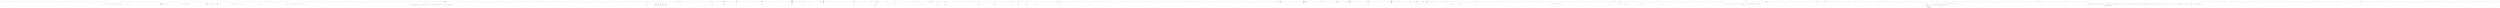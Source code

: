 digraph  {
n0 [cluster="HangFire.SqlServer.IPersistentJobQueue.Dequeue(string[], System.Threading.CancellationToken)", label="Entry HangFire.SqlServer.IPersistentJobQueue.Dequeue(string[], System.Threading.CancellationToken)", span="26-26"];
n1 [cluster="HangFire.SqlServer.IPersistentJobQueue.Dequeue(string[], System.Threading.CancellationToken)", label="Exit HangFire.SqlServer.IPersistentJobQueue.Dequeue(string[], System.Threading.CancellationToken)", span="26-26"];
n2 [cluster="HangFire.SqlServer.IPersistentJobQueue.Enqueue(System.Collections.Generic.Queue<System.Action<SqlConnection>>, string, string)", label="Entry HangFire.SqlServer.IPersistentJobQueue.Enqueue(System.Collections.Generic.Queue<System.Action<SqlConnection>>, string, string)", span="27-27"];
n3 [cluster="HangFire.SqlServer.IPersistentJobQueue.Enqueue(System.Collections.Generic.Queue<System.Action<SqlConnection>>, string, string)", label="Exit HangFire.SqlServer.IPersistentJobQueue.Enqueue(System.Collections.Generic.Queue<System.Action<SqlConnection>>, string, string)", span="27-27"];
m1_8 [cluster="HangFire.Storage.IStorageConnection.GetJobParameter(string, string)", file="IStorageConnection.cs", label="Entry HangFire.Storage.IStorageConnection.GetJobParameter(string, string)", span="33-33"];
m1_9 [cluster="HangFire.Storage.IStorageConnection.GetJobParameter(string, string)", file="IStorageConnection.cs", label="Exit HangFire.Storage.IStorageConnection.GetJobParameter(string, string)", span="33-33"];
m1_4 [cluster="HangFire.Storage.IStorageConnection.FetchNextJob(string[], System.Threading.CancellationToken)", file="IStorageConnection.cs", label="Entry HangFire.Storage.IStorageConnection.FetchNextJob(string[], System.Threading.CancellationToken)", span="30-30"];
m1_5 [cluster="HangFire.Storage.IStorageConnection.FetchNextJob(string[], System.Threading.CancellationToken)", file="IStorageConnection.cs", label="Exit HangFire.Storage.IStorageConnection.FetchNextJob(string[], System.Threading.CancellationToken)", span="30-30"];
m1_14 [cluster="HangFire.Storage.IStorageConnection.GetFirstByLowestScoreFromSet(string, double, double)", file="IStorageConnection.cs", label="Entry HangFire.Storage.IStorageConnection.GetFirstByLowestScoreFromSet(string, double, double)", span="38-38"];
m1_15 [cluster="HangFire.Storage.IStorageConnection.GetFirstByLowestScoreFromSet(string, double, double)", file="IStorageConnection.cs", label="Exit HangFire.Storage.IStorageConnection.GetFirstByLowestScoreFromSet(string, double, double)", span="38-38"];
m1_0 [cluster="HangFire.Storage.IStorageConnection.CreateWriteTransaction()", file="IStorageConnection.cs", label="Entry HangFire.Storage.IStorageConnection.CreateWriteTransaction()", span="26-26"];
m1_1 [cluster="HangFire.Storage.IStorageConnection.CreateWriteTransaction()", file="IStorageConnection.cs", label="Exit HangFire.Storage.IStorageConnection.CreateWriteTransaction()", span="26-26"];
m1_20 [cluster="HangFire.Storage.IStorageConnection.Heartbeat(string)", file="IStorageConnection.cs", label="Entry HangFire.Storage.IStorageConnection.Heartbeat(string)", span="42-42"];
m1_21 [cluster="HangFire.Storage.IStorageConnection.Heartbeat(string)", file="IStorageConnection.cs", label="Exit HangFire.Storage.IStorageConnection.Heartbeat(string)", span="42-42"];
m1_10 [cluster="HangFire.Storage.IStorageConnection.AcquireJobLock(string)", file="IStorageConnection.cs", label="Entry HangFire.Storage.IStorageConnection.AcquireJobLock(string)", span="35-35"];
m1_11 [cluster="HangFire.Storage.IStorageConnection.AcquireJobLock(string)", file="IStorageConnection.cs", label="Exit HangFire.Storage.IStorageConnection.AcquireJobLock(string)", span="35-35"];
m1_22 [cluster="HangFire.Storage.IStorageConnection.RemoveTimedOutServers(System.TimeSpan)", file="IStorageConnection.cs", label="Entry HangFire.Storage.IStorageConnection.RemoveTimedOutServers(System.TimeSpan)", span="43-43"];
m1_23 [cluster="HangFire.Storage.IStorageConnection.RemoveTimedOutServers(System.TimeSpan)", file="IStorageConnection.cs", label="Exit HangFire.Storage.IStorageConnection.RemoveTimedOutServers(System.TimeSpan)", span="43-43"];
m1_12 [cluster="HangFire.Storage.IStorageConnection.GetJobData(string)", file="IStorageConnection.cs", label="Entry HangFire.Storage.IStorageConnection.GetJobData(string)", span="36-36"];
m1_13 [cluster="HangFire.Storage.IStorageConnection.GetJobData(string)", file="IStorageConnection.cs", label="Exit HangFire.Storage.IStorageConnection.GetJobData(string)", span="36-36"];
m1_18 [cluster="HangFire.Storage.IStorageConnection.RemoveServer(string)", file="IStorageConnection.cs", label="Entry HangFire.Storage.IStorageConnection.RemoveServer(string)", span="41-41"];
m1_19 [cluster="HangFire.Storage.IStorageConnection.RemoveServer(string)", file="IStorageConnection.cs", label="Exit HangFire.Storage.IStorageConnection.RemoveServer(string)", span="41-41"];
m1_16 [cluster="HangFire.Storage.IStorageConnection.AnnounceServer(string, HangFire.Server.ServerContext)", file="IStorageConnection.cs", label="Entry HangFire.Storage.IStorageConnection.AnnounceServer(string, HangFire.Server.ServerContext)", span="40-40"];
m1_17 [cluster="HangFire.Storage.IStorageConnection.AnnounceServer(string, HangFire.Server.ServerContext)", file="IStorageConnection.cs", label="Exit HangFire.Storage.IStorageConnection.AnnounceServer(string, HangFire.Server.ServerContext)", span="40-40"];
m1_2 [cluster="HangFire.Storage.IStorageConnection.CreateExpiredJob(HangFire.Common.Job, System.Collections.Generic.IDictionary<string, string>, System.TimeSpan)", file="IStorageConnection.cs", label="Entry HangFire.Storage.IStorageConnection.CreateExpiredJob(HangFire.Common.Job, System.Collections.Generic.IDictionary<string, string>, System.TimeSpan)", span="28-28"];
m1_3 [cluster="HangFire.Storage.IStorageConnection.CreateExpiredJob(HangFire.Common.Job, System.Collections.Generic.IDictionary<string, string>, System.TimeSpan)", file="IStorageConnection.cs", label="Exit HangFire.Storage.IStorageConnection.CreateExpiredJob(HangFire.Common.Job, System.Collections.Generic.IDictionary<string, string>, System.TimeSpan)", span="28-28"];
m1_6 [cluster="HangFire.Storage.IStorageConnection.SetJobParameter(string, string, string)", file="IStorageConnection.cs", label="Entry HangFire.Storage.IStorageConnection.SetJobParameter(string, string, string)", span="32-32"];
m1_7 [cluster="HangFire.Storage.IStorageConnection.SetJobParameter(string, string, string)", file="IStorageConnection.cs", label="Exit HangFire.Storage.IStorageConnection.SetJobParameter(string, string, string)", span="32-32"];
m2_5 [cluster="System.TimeSpan.FromSeconds(double)", file="MessageQueueJobQueue.cs", label="Entry System.TimeSpan.FromSeconds(double)", span="0-0"];
m2_6 [cluster="System.TimeSpan.FromMinutes(double)", file="MessageQueueJobQueue.cs", label="Entry System.TimeSpan.FromMinutes(double)", span="0-0"];
m2_0 [cluster="HangFire.SqlServer.SqlServerStorageOptions.SqlServerStorageOptions()", file="MessageQueueJobQueue.cs", label="Entry HangFire.SqlServer.SqlServerStorageOptions.SqlServerStorageOptions()", span="24-24"];
m2_4 [cluster="HangFire.SqlServer.SqlServerStorageOptions.SqlServerStorageOptions()", file="MessageQueueJobQueue.cs", label="Exit HangFire.SqlServer.SqlServerStorageOptions.SqlServerStorageOptions()", span="24-24"];
m2_7 [file="MessageQueueJobQueue.cs", label="HangFire.SqlServer.SqlServerStorageOptions", span=""];
m3_0 [cluster="HangFire.Storage.InvocationData.InvocationData(string, string, string)", file="MessageQueueProcessingJob.cs", label="Entry HangFire.Storage.InvocationData.InvocationData(string, string, string)", span="4-4"];
m3_4 [cluster="HangFire.Storage.InvocationData.InvocationData(string, string, string)", file="MessageQueueProcessingJob.cs", label="Exit HangFire.Storage.InvocationData.InvocationData(string, string, string)", span="4-4"];
m4_0 [cluster="Hangfire.Client.IJobCreator.CreateJob(Hangfire.Common.Job, System.Collections.Generic.IDictionary<string, string>, Hangfire.States.IState)", file="Program.cs", label="Entry Hangfire.Client.IJobCreator.CreateJob(Hangfire.Common.Job, System.Collections.Generic.IDictionary<string, string>, Hangfire.States.IState)", span="24-24"];
m4_1 [cluster="Hangfire.Client.IJobCreator.CreateJob(Hangfire.Common.Job, System.Collections.Generic.IDictionary<string, string>, Hangfire.States.IState)", file="Program.cs", label="Exit Hangfire.Client.IJobCreator.CreateJob(Hangfire.Common.Job, System.Collections.Generic.IDictionary<string, string>, Hangfire.States.IState)", span="24-24"];
m5_3 [cluster="Hangfire.Client.CreateContext.CreateContext(Hangfire.Storage.IStorageConnection, Hangfire.Common.Job, Hangfire.States.IState)", file="RedisConnection.cs", label="Entry Hangfire.Client.CreateContext.CreateContext(Hangfire.Storage.IStorageConnection, Hangfire.Common.Job, Hangfire.States.IState)", span="36-36"];
m5_4 [cluster="Hangfire.Client.CreateContext.CreateContext(Hangfire.Storage.IStorageConnection, Hangfire.Common.Job, Hangfire.States.IState)", file="RedisConnection.cs", label="connection == null", span="38-38"];
m5_5 [cluster="Hangfire.Client.CreateContext.CreateContext(Hangfire.Storage.IStorageConnection, Hangfire.Common.Job, Hangfire.States.IState)", file="RedisConnection.cs", label="throw new ArgumentNullException(''connection'');", span="38-38"];
m5_15 [cluster="HangFire.Redis.RedisConnection.FetchNextJob(string[], System.Threading.CancellationToken)", file="RedisConnection.cs", label="var queueIndex = 0", span="54-54"];
m5_146 [cluster="int.ToString(System.IFormatProvider)", file="RedisConnection.cs", label="Entry int.ToString(System.IFormatProvider)", span="0-0"];
m5_12 [cluster="Hangfire.Client.CreateContext.CreateContext(Hangfire.Storage.IStorageConnection, Hangfire.Common.Job, Hangfire.States.IState)", file="RedisConnection.cs", label="InitialState = initialState", span="44-44"];
m5_26 [cluster="HangFire.Redis.RedisConnection.FetchNextJob(string[], System.Threading.CancellationToken)", color=green, community=0, file="RedisConnection.cs", label="return new RedisProcessingJob(this, jobId, queueName);", prediction=0, span="105-105"];
m5_18 [cluster="HangFire.Redis.RedisConnection.FetchNextJob(string[], System.Threading.CancellationToken)", file="RedisConnection.cs", label="queueName = queues[queueIndex]", span="61-61"];
m5_22 [cluster="HangFire.Redis.RedisConnection.FetchNextJob(string[], System.Threading.CancellationToken)", file="RedisConnection.cs", label="jobId = Redis.BlockingPopAndPushItemBetweenLists(\r\n                        queueKey,\r\n                        fetchedKey,\r\n                        FetchTimeout)", span="68-71"];
m5_23 [cluster="HangFire.Redis.RedisConnection.FetchNextJob(string[], System.Threading.CancellationToken)", file="RedisConnection.cs", label="jobId = Redis.PopAndPushItemBetweenLists(\r\n                        queueKey, fetchedKey)", span="75-76"];
m5_25 [cluster="HangFire.Redis.RedisConnection.FetchNextJob(string[], System.Threading.CancellationToken)", file="RedisConnection.cs", label="Redis.SetEntryInHash(\r\n                String.Format(RedisStorage.Prefix + ''job:{0}'', jobId),\r\n                ''Fetched'',\r\n                JobHelper.ToStringTimestamp(DateTime.UtcNow))", span="96-99"];
m5_17 [cluster="HangFire.Redis.RedisConnection.FetchNextJob(string[], System.Threading.CancellationToken)", file="RedisConnection.cs", label="Hangfire.Client.CreateContext", span=""];
m5_19 [cluster="HangFire.Redis.RedisConnection.FetchNextJob(string[], System.Threading.CancellationToken)", file="RedisConnection.cs", label="var queueKey = RedisStorage.Prefix + String.Format(''queue:{0}'', queueName)", span="63-63"];
m5_20 [cluster="HangFire.Redis.RedisConnection.FetchNextJob(string[], System.Threading.CancellationToken)", file="RedisConnection.cs", label="var fetchedKey = RedisStorage.Prefix + String.Format(''queue:{0}:dequeued'', queueName)", span="64-64"];
m5_21 [cluster="HangFire.Redis.RedisConnection.FetchNextJob(string[], System.Threading.CancellationToken)", file="RedisConnection.cs", label="queueIndex == 0", span="66-66"];
m5_24 [cluster="HangFire.Redis.RedisConnection.FetchNextJob(string[], System.Threading.CancellationToken)", file="RedisConnection.cs", label="jobId == null", span="79-79"];
m5_13 [cluster="Hangfire.Client.CreateContext.CreateContext(Hangfire.Storage.IStorageConnection, Hangfire.Common.Job, Hangfire.States.IState)", file="RedisConnection.cs", label="Items = new Dictionary<string, object>()", span="46-46"];
m5_16 [cluster="System.Collections.Generic.Dictionary<TKey, TValue>.Dictionary()", file="RedisConnection.cs", label="Entry System.Collections.Generic.Dictionary<TKey, TValue>.Dictionary()", span="0-0"];
m5_14 [cluster="Hangfire.Client.CreateContext.CreateContext(Hangfire.Storage.IStorageConnection, Hangfire.Common.Job, Hangfire.States.IState)", file="RedisConnection.cs", label="Exit Hangfire.Client.CreateContext.CreateContext(Hangfire.Storage.IStorageConnection, Hangfire.Common.Job, Hangfire.States.IState)", span="36-36"];
m5_27 [cluster="HangFire.Redis.RedisConnection.FetchNextJob(string[], System.Threading.CancellationToken)", file="RedisConnection.cs", label="Exit HangFire.Redis.RedisConnection.FetchNextJob(string[], System.Threading.CancellationToken)", span="50-50"];
m5_59 [cluster="System.Collections.Generic.Dictionary<TKey, TValue>.Add(TKey, TValue)", file="RedisConnection.cs", label="Entry System.Collections.Generic.Dictionary<TKey, TValue>.Add(TKey, TValue)", span="0-0"];
m5_96 [cluster="HangFire.Storage.InvocationData.InvocationData(string, string, string, string)", file="RedisConnection.cs", label="Entry HangFire.Storage.InvocationData.InvocationData(string, string, string, string)", span="24-24"];
m5_204 [cluster="Unk.FromNullableStringTimestamp", file="RedisConnection.cs", label="Entry Unk.FromNullableStringTimestamp", span=""];
m5_65 [cluster="Unk.SetRangeInHash", file="RedisConnection.cs", label="Entry Unk.SetRangeInHash", span=""];
m5_38 [cluster="System.TimeSpan.FromMinutes(double)", file="RedisConnection.cs", label="Entry System.TimeSpan.FromMinutes(double)", span="0-0"];
m5_94 [cluster="Unk.GetAllEntriesFromHash", file="RedisConnection.cs", label="Entry Unk.GetAllEntriesFromHash", span=""];
m5_203 [cluster="Unk.FromStringTimestamp", file="RedisConnection.cs", label="Entry Unk.FromStringTimestamp", span=""];
m5_171 [cluster="HangFire.Redis.RedisConnection.RemoveTimedOutServers(System.TimeSpan)", file="RedisConnection.cs", label="Entry HangFire.Redis.RedisConnection.RemoveTimedOutServers(System.TimeSpan)", span="298-298"];
m5_172 [cluster="HangFire.Redis.RedisConnection.RemoveTimedOutServers(System.TimeSpan)", file="RedisConnection.cs", label="var serverNames = Redis.GetAllItemsFromSet(RedisStorage.Prefix + ''servers'')", span="300-300"];
m5_175 [cluster="HangFire.Redis.RedisConnection.RemoveTimedOutServers(System.TimeSpan)", file="RedisConnection.cs", label="var pipeline = Redis.CreatePipeline()", span="305-305"];
m5_184 [cluster="HangFire.Redis.RedisConnection.RemoveTimedOutServers(System.TimeSpan)", file="RedisConnection.cs", label="RemoveServer(Redis, heartbeat.Key)", span="333-333"];
m5_173 [cluster="HangFire.Redis.RedisConnection.RemoveTimedOutServers(System.TimeSpan)", file="RedisConnection.cs", label="var heartbeats = new Dictionary<string, Tuple<DateTime, DateTime?>>()", span="301-301"];
m5_176 [cluster="HangFire.Redis.RedisConnection.RemoveTimedOutServers(System.TimeSpan)", file="RedisConnection.cs", label=serverNames, span="307-307"];
m5_174 [cluster="HangFire.Redis.RedisConnection.RemoveTimedOutServers(System.TimeSpan)", file="RedisConnection.cs", label="var utcNow = DateTime.UtcNow", span="303-303"];
m5_178 [cluster="HangFire.Redis.RedisConnection.RemoveTimedOutServers(System.TimeSpan)", file="RedisConnection.cs", label="pipeline.QueueCommand(\r\n                        x => x.GetValuesFromHash(\r\n                            String.Format(RedisStorage.Prefix + ''server:{0}'', name),\r\n                            ''StartedAt'', ''Heartbeat''),\r\n                        x => heartbeats.Add(\r\n                            name,\r\n                            new Tuple<DateTime, DateTime?>(\r\n                                JobHelper.FromStringTimestamp(x[0]),\r\n                                JobHelper.FromNullableStringTimestamp(x[1]))))", span="311-319"];
m5_179 [cluster="HangFire.Redis.RedisConnection.RemoveTimedOutServers(System.TimeSpan)", file="RedisConnection.cs", label="pipeline.Flush()", span="322-322"];
m5_183 [cluster="HangFire.Redis.RedisConnection.RemoveTimedOutServers(System.TimeSpan)", file="RedisConnection.cs", label="utcNow > maxTime.Add(timeOut)", span="331-331"];
m5_182 [cluster="HangFire.Redis.RedisConnection.RemoveTimedOutServers(System.TimeSpan)", file="RedisConnection.cs", label="var maxTime = new DateTime(\r\n                    Math.Max(heartbeat.Value.Item1.Ticks, (heartbeat.Value.Item2 ?? DateTime.MinValue).Ticks))", span="328-329"];
m5_185 [cluster="HangFire.Redis.RedisConnection.RemoveTimedOutServers(System.TimeSpan)", file="RedisConnection.cs", label="removedServerCount++", span="334-334"];
m5_180 [cluster="HangFire.Redis.RedisConnection.RemoveTimedOutServers(System.TimeSpan)", file="RedisConnection.cs", label="var removedServerCount = 0", span="325-325"];
m5_181 [cluster="HangFire.Redis.RedisConnection.RemoveTimedOutServers(System.TimeSpan)", file="RedisConnection.cs", label=heartbeats, span="326-326"];
m5_177 [cluster="HangFire.Redis.RedisConnection.RemoveTimedOutServers(System.TimeSpan)", file="RedisConnection.cs", label="var name = serverName", span="309-309"];
m5_186 [cluster="HangFire.Redis.RedisConnection.RemoveTimedOutServers(System.TimeSpan)", file="RedisConnection.cs", label="return removedServerCount;", span="338-338"];
m5_187 [cluster="HangFire.Redis.RedisConnection.RemoveTimedOutServers(System.TimeSpan)", file="RedisConnection.cs", label="Exit HangFire.Redis.RedisConnection.RemoveTimedOutServers(System.TimeSpan)", span="298-298"];
m5_33 [cluster="Unk.SetEntryInHash", file="RedisConnection.cs", label="Entry Unk.SetEntryInHash", span=""];
m5_11 [cluster="Hangfire.Client.CreateContext.CreateContext(Hangfire.Storage.IStorageConnection, Hangfire.Common.Job, Hangfire.States.IState)", file="RedisConnection.cs", label="Job = job", span="43-43"];
m5_141 [cluster="Unk.AddItemToSet", file="RedisConnection.cs", label="Entry Unk.AddItemToSet", span=""];
m5_29 [cluster="string.Format(string, object)", file="RedisConnection.cs", label="Entry string.Format(string, object)", span="0-0"];
m5_120 [cluster="Unk.RemoveEntryFromHash", file="RedisConnection.cs", label="Entry Unk.RemoveEntryFromHash", span=""];
m5_30 [cluster="Unk.BlockingPopAndPushItemBetweenLists", file="RedisConnection.cs", label="Entry Unk.BlockingPopAndPushItemBetweenLists", span=""];
m5_168 [cluster="HangFire.Redis.RedisConnection.Heartbeat(string)", file="RedisConnection.cs", label="Entry HangFire.Redis.RedisConnection.Heartbeat(string)", span="290-290"];
m5_169 [cluster="HangFire.Redis.RedisConnection.Heartbeat(string)", file="RedisConnection.cs", label="Redis.SetEntryInHash(\r\n                String.Format(RedisStorage.Prefix + ''server:{0}'', serverId),\r\n                ''Heartbeat'',\r\n                JobHelper.ToStringTimestamp(DateTime.UtcNow))", span="292-295"];
m5_170 [cluster="HangFire.Redis.RedisConnection.Heartbeat(string)", file="RedisConnection.cs", label="Exit HangFire.Redis.RedisConnection.Heartbeat(string)", span="290-290"];
m5_167 [cluster="Unk.RemoveEntry", file="RedisConnection.cs", label="Entry Unk.RemoveEntry", span=""];
m5_157 [cluster="HangFire.Redis.RedisConnection.RemoveServer(IRedisClient, string)", file="RedisConnection.cs", label="transaction.QueueCommand(x => x.RemoveEntry(\r\n                    String.Format(RedisStorage.Prefix + ''server:{0}'', serverId),\r\n                    String.Format(RedisStorage.Prefix + ''server:{0}:queues'', serverId)))", span="282-284"];
m5_154 [cluster="HangFire.Redis.RedisConnection.RemoveServer(IRedisClient, string)", file="RedisConnection.cs", label="Entry HangFire.Redis.RedisConnection.RemoveServer(IRedisClient, string)", span="274-274"];
m5_155 [cluster="HangFire.Redis.RedisConnection.RemoveServer(IRedisClient, string)", file="RedisConnection.cs", label="var transaction = redis.CreateTransaction()", span="276-276"];
m5_156 [cluster="HangFire.Redis.RedisConnection.RemoveServer(IRedisClient, string)", file="RedisConnection.cs", label="transaction.QueueCommand(x => x.RemoveItemFromSet(\r\n                    RedisStorage.Prefix + ''servers'',\r\n                    serverId))", span="278-280"];
m5_158 [cluster="HangFire.Redis.RedisConnection.RemoveServer(IRedisClient, string)", file="RedisConnection.cs", label="transaction.Commit()", span="286-286"];
m5_159 [cluster="HangFire.Redis.RedisConnection.RemoveServer(IRedisClient, string)", file="RedisConnection.cs", label="Exit HangFire.Redis.RedisConnection.RemoveServer(IRedisClient, string)", span="274-274"];
m5_7 [cluster="Hangfire.Client.CreateContext.CreateContext(Hangfire.Storage.IStorageConnection, Hangfire.Common.Job, Hangfire.States.IState)", file="RedisConnection.cs", label="throw new ArgumentNullException(''job'');", span="39-39"];
m5_8 [cluster="Hangfire.Client.CreateContext.CreateContext(Hangfire.Storage.IStorageConnection, Hangfire.Common.Job, Hangfire.States.IState)", file="RedisConnection.cs", label="initialState == null", span="40-40"];
m5_9 [cluster="Hangfire.Client.CreateContext.CreateContext(Hangfire.Storage.IStorageConnection, Hangfire.Common.Job, Hangfire.States.IState)", file="RedisConnection.cs", label="throw new ArgumentNullException(''initialState'');", span="40-40"];
m5_102 [cluster="HangFire.Redis.RedisConnection.GetJobParameter(string, string)", file="RedisConnection.cs", label="Entry HangFire.Redis.RedisConnection.GetJobParameter(string, string)", span="208-208"];
m5_103 [cluster="HangFire.Redis.RedisConnection.GetJobParameter(string, string)", file="RedisConnection.cs", label="return Redis.GetValueFromHash(\r\n                String.Format(RedisStorage.Prefix + ''job:{0}'', id),\r\n                name);", span="210-212"];
m5_104 [cluster="HangFire.Redis.RedisConnection.GetJobParameter(string, string)", file="RedisConnection.cs", label="Exit HangFire.Redis.RedisConnection.GetJobParameter(string, string)", span="208-208"];
m5_69 [cluster="Unk.ExpireEntryIn", file="RedisConnection.cs", label="Entry Unk.ExpireEntryIn", span=""];
m5_190 [cluster="Unk.Flush", file="RedisConnection.cs", label="Entry Unk.Flush", span=""];
m5_56 [cluster="System.Guid.ToString()", file="RedisConnection.cs", label="Entry System.Guid.ToString()", span="0-0"];
m5_28 [cluster="System.Threading.CancellationToken.ThrowIfCancellationRequested()", file="RedisConnection.cs", label="Entry System.Threading.CancellationToken.ThrowIfCancellationRequested()", span="0-0"];
m5_10 [cluster="Hangfire.Client.CreateContext.CreateContext(Hangfire.Storage.IStorageConnection, Hangfire.Common.Job, Hangfire.States.IState)", file="RedisConnection.cs", label="Connection = connection", span="42-42"];
m5_205 [cluster="Unk.Add", file="RedisConnection.cs", label="Entry Unk.Add", span=""];
m5_193 [cluster="System.DateTime.Add(System.TimeSpan)", file="RedisConnection.cs", label="Entry System.DateTime.Add(System.TimeSpan)", span="0-0"];
m5_129 [cluster="HangFire.Redis.RedisConnection.AnnounceServer(string, HangFire.Server.ServerContext)", file="RedisConnection.cs", label="Entry HangFire.Redis.RedisConnection.AnnounceServer(string, HangFire.Server.ServerContext)", span="242-242"];
m5_130 [cluster="HangFire.Redis.RedisConnection.AnnounceServer(string, HangFire.Server.ServerContext)", file="RedisConnection.cs", label="var transaction = Redis.CreateTransaction()", span="244-244"];
m5_131 [cluster="HangFire.Redis.RedisConnection.AnnounceServer(string, HangFire.Server.ServerContext)", file="RedisConnection.cs", label="transaction.QueueCommand(x => x.AddItemToSet(\r\n                    RedisStorage.Prefix + ''servers'', serverId))", span="246-247"];
m5_132 [cluster="HangFire.Redis.RedisConnection.AnnounceServer(string, HangFire.Server.ServerContext)", file="RedisConnection.cs", label="transaction.QueueCommand(x => x.SetRangeInHash(\r\n                    String.Format(RedisStorage.Prefix + ''server:{0}'', serverId),\r\n                    new Dictionary<string, string>\r\n                        {\r\n                            { ''WorkerCount'', context.WorkerCount.ToString(CultureInfo.InvariantCulture) },\r\n                            { ''StartedAt'', JobHelper.ToStringTimestamp(DateTime.UtcNow) },\r\n                        }))", span="249-255"];
m5_135 [cluster="HangFire.Redis.RedisConnection.AnnounceServer(string, HangFire.Server.ServerContext)", file="RedisConnection.cs", label="transaction.QueueCommand(x => x.AddItemToList(\r\n                        String.Format(RedisStorage.Prefix + ''server:{0}:queues'', serverId),\r\n                        queue1))", span="260-262"];
m5_136 [cluster="HangFire.Redis.RedisConnection.AnnounceServer(string, HangFire.Server.ServerContext)", file="RedisConnection.cs", label="transaction.Commit()", span="265-265"];
m5_133 [cluster="HangFire.Redis.RedisConnection.AnnounceServer(string, HangFire.Server.ServerContext)", file="RedisConnection.cs", label="context.Queues", span="257-257"];
m5_134 [cluster="HangFire.Redis.RedisConnection.AnnounceServer(string, HangFire.Server.ServerContext)", file="RedisConnection.cs", label="var queue1 = queue", span="259-259"];
m5_137 [cluster="HangFire.Redis.RedisConnection.AnnounceServer(string, HangFire.Server.ServerContext)", file="RedisConnection.cs", label="Exit HangFire.Redis.RedisConnection.AnnounceServer(string, HangFire.Server.ServerContext)", span="242-242"];
m5_145 [cluster="System.Collections.Generic.Dictionary<TKey, TValue>.Dictionary()", file="RedisConnection.cs", label="Entry System.Collections.Generic.Dictionary<TKey, TValue>.Dictionary()", span="0-0"];
m5_202 [cluster="System.Tuple<T1, T2>.Tuple(T1, T2)", file="RedisConnection.cs", label="Entry System.Tuple<T1, T2>.Tuple(T1, T2)", span="0-0"];
m5_58 [cluster="System.Collections.Generic.Dictionary<TKey, TValue>.Dictionary(System.Collections.Generic.IDictionary<TKey, TValue>)", file="RedisConnection.cs", label="Entry System.Collections.Generic.Dictionary<TKey, TValue>.Dictionary(System.Collections.Generic.IDictionary<TKey, TValue>)", span="0-0"];
m5_150 [cluster="Unk.AddItemToList", file="RedisConnection.cs", label="Entry Unk.AddItemToList", span=""];
m5_110 [cluster="HangFire.Redis.RedisConnection.DeleteJobFromQueue(string, string)", file="RedisConnection.cs", label="transaction.QueueCommand(x => x.RemoveEntryFromHash(\r\n                    String.Format(RedisStorage.Prefix + ''job:{0}'', id),\r\n                    ''Checked''))", span="227-229"];
m5_107 [cluster="HangFire.Redis.RedisConnection.DeleteJobFromQueue(string, string)", file="RedisConnection.cs", label="var transaction = Redis.CreateTransaction()", span="217-217"];
m5_106 [cluster="HangFire.Redis.RedisConnection.DeleteJobFromQueue(string, string)", file="RedisConnection.cs", label="Entry HangFire.Redis.RedisConnection.DeleteJobFromQueue(string, string)", span="215-215"];
m5_108 [cluster="HangFire.Redis.RedisConnection.DeleteJobFromQueue(string, string)", file="RedisConnection.cs", label="transaction.QueueCommand(x => x.RemoveItemFromList(\r\n                    String.Format(RedisStorage.Prefix + ''queue:{0}:dequeued'', queue),\r\n                    id,\r\n                    -1))", span="219-222"];
m5_109 [cluster="HangFire.Redis.RedisConnection.DeleteJobFromQueue(string, string)", file="RedisConnection.cs", label="transaction.QueueCommand(x => x.RemoveEntryFromHash(\r\n                    String.Format(RedisStorage.Prefix + ''job:{0}'', id),\r\n                    ''Fetched''))", span="224-226"];
m5_111 [cluster="HangFire.Redis.RedisConnection.DeleteJobFromQueue(string, string)", file="RedisConnection.cs", label="transaction.Commit()", span="231-231"];
m5_112 [cluster="HangFire.Redis.RedisConnection.DeleteJobFromQueue(string, string)", file="RedisConnection.cs", label="Exit HangFire.Redis.RedisConnection.DeleteJobFromQueue(string, string)", span="215-215"];
m5_0 [cluster="HangFire.Redis.RedisConnection.RedisConnection(IRedisClient)", file="RedisConnection.cs", label="Entry HangFire.Redis.RedisConnection.RedisConnection(IRedisClient)", span="33-33"];
m5_1 [cluster="HangFire.Redis.RedisConnection.RedisConnection(IRedisClient)", file="RedisConnection.cs", label="Redis = redis", span="35-35"];
m5_2 [cluster="HangFire.Redis.RedisConnection.RedisConnection(IRedisClient)", file="RedisConnection.cs", label="Exit HangFire.Redis.RedisConnection.RedisConnection(IRedisClient)", span="33-33"];
m5_6 [cluster="Hangfire.Client.CreateContext.CreateContext(Hangfire.Storage.IStorageConnection, Hangfire.Common.Job, Hangfire.States.IState)", file="RedisConnection.cs", label="job == null", span="39-39"];
m5_191 [cluster="System.DateTime.DateTime(long)", file="RedisConnection.cs", label="Entry System.DateTime.DateTime(long)", span="0-0"];
m5_163 [cluster="Unk.RemoveItemFromSet", file="RedisConnection.cs", label="Entry Unk.RemoveItemFromSet", span=""];
m5_151 [cluster="HangFire.Redis.RedisConnection.RemoveServer(string)", file="RedisConnection.cs", label="Entry HangFire.Redis.RedisConnection.RemoveServer(string)", span="269-269"];
m5_152 [cluster="HangFire.Redis.RedisConnection.RemoveServer(string)", file="RedisConnection.cs", label="RemoveServer(Redis, serverId)", span="271-271"];
m5_153 [cluster="HangFire.Redis.RedisConnection.RemoveServer(string)", file="RedisConnection.cs", label="Exit HangFire.Redis.RedisConnection.RemoveServer(string)", span="269-269"];
m5_192 [cluster="System.Math.Max(long, long)", file="RedisConnection.cs", label="Entry System.Math.Max(long, long)", span="0-0"];
m5_70 [cluster="HangFire.Redis.RedisConnection.GetJobData(string)", file="RedisConnection.cs", label="Entry HangFire.Redis.RedisConnection.GetJobData(string)", span="149-149"];
m5_71 [cluster="HangFire.Redis.RedisConnection.GetJobData(string)", file="RedisConnection.cs", label="var storedData = Redis.GetAllEntriesFromHash(\r\n                String.Format(RedisStorage.Prefix + ''job:{0}'', id))", span="151-152"];
m5_72 [cluster="HangFire.Redis.RedisConnection.GetJobData(string)", file="RedisConnection.cs", label="storedData.Count == 0", span="154-154"];
m5_78 [cluster="HangFire.Redis.RedisConnection.GetJobData(string)", file="RedisConnection.cs", label="storedData.ContainsKey(''Type'')", span="161-161"];
m5_79 [cluster="HangFire.Redis.RedisConnection.GetJobData(string)", file="RedisConnection.cs", label="type = storedData[''Type'']", span="163-163"];
m5_80 [cluster="HangFire.Redis.RedisConnection.GetJobData(string)", file="RedisConnection.cs", label="storedData.ContainsKey(''Method'')", span="165-165"];
m5_81 [cluster="HangFire.Redis.RedisConnection.GetJobData(string)", file="RedisConnection.cs", label="method = storedData[''Method'']", span="167-167"];
m5_82 [cluster="HangFire.Redis.RedisConnection.GetJobData(string)", file="RedisConnection.cs", label="storedData.ContainsKey(''ParameterTypes'')", span="169-169"];
m5_83 [cluster="HangFire.Redis.RedisConnection.GetJobData(string)", file="RedisConnection.cs", label="parameterTypes = storedData[''ParameterTypes'']", span="171-171"];
m5_84 [cluster="HangFire.Redis.RedisConnection.GetJobData(string)", file="RedisConnection.cs", label="storedData.ContainsKey(''Arguments'')", span="173-173"];
m5_85 [cluster="HangFire.Redis.RedisConnection.GetJobData(string)", file="RedisConnection.cs", label="arguments = storedData[''Arguments'']", span="175-175"];
m5_92 [cluster="HangFire.Redis.RedisConnection.GetJobData(string)", file="RedisConnection.cs", label="return new JobData\r\n            {\r\n                Job = job,\r\n                State = storedData.ContainsKey(''State'') ? storedData[''State''] : null,\r\n                LoadException = loadException\r\n            };", span="192-197"];
m5_74 [cluster="HangFire.Redis.RedisConnection.GetJobData(string)", file="RedisConnection.cs", label="string type = null", span="156-156"];
m5_75 [cluster="HangFire.Redis.RedisConnection.GetJobData(string)", file="RedisConnection.cs", label="string method = null", span="157-157"];
m5_76 [cluster="HangFire.Redis.RedisConnection.GetJobData(string)", file="RedisConnection.cs", label="string parameterTypes = null", span="158-158"];
m5_77 [cluster="HangFire.Redis.RedisConnection.GetJobData(string)", file="RedisConnection.cs", label="string arguments = null", span="159-159"];
m5_86 [cluster="HangFire.Redis.RedisConnection.GetJobData(string)", file="RedisConnection.cs", label="Job job = null", span="178-178"];
m5_87 [cluster="HangFire.Redis.RedisConnection.GetJobData(string)", file="RedisConnection.cs", label="JobLoadException loadException = null", span="179-179"];
m5_73 [cluster="HangFire.Redis.RedisConnection.GetJobData(string)", file="RedisConnection.cs", label="return null;", span="154-154"];
m5_88 [cluster="HangFire.Redis.RedisConnection.GetJobData(string)", file="RedisConnection.cs", label="var invocationData = new InvocationData(type, method, parameterTypes, arguments)", span="181-181"];
m5_89 [cluster="HangFire.Redis.RedisConnection.GetJobData(string)", file="RedisConnection.cs", label="job = invocationData.Deserialize()", span="185-185"];
m5_91 [cluster="HangFire.Redis.RedisConnection.GetJobData(string)", file="RedisConnection.cs", label="loadException = ex", span="189-189"];
m5_90 [cluster="HangFire.Redis.RedisConnection.GetJobData(string)", file="RedisConnection.cs", label=JobLoadException, span="187-187"];
m5_93 [cluster="HangFire.Redis.RedisConnection.GetJobData(string)", file="RedisConnection.cs", label="Exit HangFire.Redis.RedisConnection.GetJobData(string)", span="149-149"];
m5_57 [cluster="HangFire.Storage.InvocationData.Serialize(HangFire.Common.Job)", file="RedisConnection.cs", label="Entry HangFire.Storage.InvocationData.Serialize(HangFire.Common.Job)", span="65-65"];
m5_160 [cluster="lambda expression", file="RedisConnection.cs", label="Entry lambda expression", span="278-280"];
m5_67 [cluster="lambda expression", file="RedisConnection.cs", label="x.ExpireEntryIn(\r\n                    String.Format(RedisStorage.Prefix + ''job:{0}'', jobId),\r\n                    expireIn)", span="138-140"];
m5_63 [cluster="lambda expression", file="RedisConnection.cs", label="x.SetRangeInHash(\r\n                    String.Format(RedisStorage.Prefix + ''job:{0}'', jobId),\r\n                    storedParameters)", span="134-136"];
m5_114 [cluster="lambda expression", file="RedisConnection.cs", label="x.RemoveItemFromList(\r\n                    String.Format(RedisStorage.Prefix + ''queue:{0}:dequeued'', queue),\r\n                    id,\r\n                    -1)", span="219-222"];
m5_118 [cluster="lambda expression", file="RedisConnection.cs", label="x.RemoveEntryFromHash(\r\n                    String.Format(RedisStorage.Prefix + ''job:{0}'', id),\r\n                    ''Fetched'')", span="224-226"];
m5_122 [cluster="lambda expression", file="RedisConnection.cs", label="x.RemoveEntryFromHash(\r\n                    String.Format(RedisStorage.Prefix + ''job:{0}'', id),\r\n                    ''Checked'')", span="227-229"];
m5_143 [cluster="lambda expression", file="RedisConnection.cs", label="x.SetRangeInHash(\r\n                    String.Format(RedisStorage.Prefix + ''server:{0}'', serverId),\r\n                    new Dictionary<string, string>\r\n                        {\r\n                            { ''WorkerCount'', context.WorkerCount.ToString(CultureInfo.InvariantCulture) },\r\n                            { ''StartedAt'', JobHelper.ToStringTimestamp(DateTime.UtcNow) },\r\n                        })", span="249-255"];
m5_148 [cluster="lambda expression", file="RedisConnection.cs", label="x.AddItemToList(\r\n                        String.Format(RedisStorage.Prefix + ''server:{0}:queues'', serverId),\r\n                        queue1)", span="260-262"];
m5_165 [cluster="lambda expression", file="RedisConnection.cs", label="x.RemoveEntry(\r\n                    String.Format(RedisStorage.Prefix + ''server:{0}'', serverId),\r\n                    String.Format(RedisStorage.Prefix + ''server:{0}:queues'', serverId))", span="282-284"];
m5_62 [cluster="lambda expression", file="RedisConnection.cs", label="Entry lambda expression", span="134-136"];
m5_66 [cluster="lambda expression", file="RedisConnection.cs", label="Entry lambda expression", span="138-140"];
m5_113 [cluster="lambda expression", file="RedisConnection.cs", label="Entry lambda expression", span="219-222"];
m5_117 [cluster="lambda expression", file="RedisConnection.cs", label="Entry lambda expression", span="224-226"];
m5_121 [cluster="lambda expression", file="RedisConnection.cs", label="Entry lambda expression", span="227-229"];
m5_139 [cluster="lambda expression", file="RedisConnection.cs", label="x.AddItemToSet(\r\n                    RedisStorage.Prefix + ''servers'', serverId)", span="246-247"];
m5_138 [cluster="lambda expression", file="RedisConnection.cs", label="Entry lambda expression", span="246-247"];
m5_142 [cluster="lambda expression", file="RedisConnection.cs", label="Entry lambda expression", span="249-255"];
m5_147 [cluster="lambda expression", file="RedisConnection.cs", label="Entry lambda expression", span="260-262"];
m5_161 [cluster="lambda expression", file="RedisConnection.cs", label="x.RemoveItemFromSet(\r\n                    RedisStorage.Prefix + ''servers'',\r\n                    serverId)", span="278-280"];
m5_200 [cluster="lambda expression", file="RedisConnection.cs", label="heartbeats.Add(\r\n                            name,\r\n                            new Tuple<DateTime, DateTime?>(\r\n                                JobHelper.FromStringTimestamp(x[0]),\r\n                                JobHelper.FromNullableStringTimestamp(x[1])))", span="315-319"];
m5_194 [cluster="lambda expression", file="RedisConnection.cs", label="Entry lambda expression", span="312-314"];
m5_199 [cluster="lambda expression", file="RedisConnection.cs", label="Entry lambda expression", span="315-319"];
m5_68 [cluster="lambda expression", file="RedisConnection.cs", label="Exit lambda expression", span="138-140"];
m5_64 [cluster="lambda expression", file="RedisConnection.cs", label="Exit lambda expression", span="134-136"];
m5_115 [cluster="lambda expression", file="RedisConnection.cs", label="Exit lambda expression", span="219-222"];
m5_119 [cluster="lambda expression", file="RedisConnection.cs", label="Exit lambda expression", span="224-226"];
m5_123 [cluster="lambda expression", file="RedisConnection.cs", label="Exit lambda expression", span="227-229"];
m5_144 [cluster="lambda expression", file="RedisConnection.cs", label="Exit lambda expression", span="249-255"];
m5_149 [cluster="lambda expression", file="RedisConnection.cs", label="Exit lambda expression", span="260-262"];
m5_164 [cluster="lambda expression", file="RedisConnection.cs", label="Entry lambda expression", span="282-284"];
m5_166 [cluster="lambda expression", file="RedisConnection.cs", label="Exit lambda expression", span="282-284"];
m5_140 [cluster="lambda expression", file="RedisConnection.cs", label="Exit lambda expression", span="246-247"];
m5_162 [cluster="lambda expression", file="RedisConnection.cs", label="Exit lambda expression", span="278-280"];
m5_201 [cluster="lambda expression", file="RedisConnection.cs", label="Exit lambda expression", span="315-319"];
m5_195 [cluster="lambda expression", file="RedisConnection.cs", label="x.GetValuesFromHash(\r\n                            String.Format(RedisStorage.Prefix + ''server:{0}'', name),\r\n                            ''StartedAt'', ''Heartbeat'')", span="312-314"];
m5_196 [cluster="lambda expression", file="RedisConnection.cs", label="Exit lambda expression", span="312-314"];
m5_32 [cluster="HangFire.Common.JobHelper.ToStringTimestamp(System.DateTime)", file="RedisConnection.cs", label="Entry HangFire.Common.JobHelper.ToStringTimestamp(System.DateTime)", span="50-50"];
m5_128 [cluster="Unk.FirstOrDefault", file="RedisConnection.cs", label="Entry Unk.FirstOrDefault", span=""];
m5_40 [cluster="HangFire.Redis.RedisConnection.CreateExpiredJob(HangFire.Common.Job, System.Collections.Generic.IDictionary<string, string>, System.TimeSpan)", file="RedisConnection.cs", label="Entry HangFire.Redis.RedisConnection.CreateExpiredJob(HangFire.Common.Job, System.Collections.Generic.IDictionary<string, string>, System.TimeSpan)", span="115-115"];
m5_49 [cluster="HangFire.Redis.RedisConnection.CreateExpiredJob(HangFire.Common.Job, System.Collections.Generic.IDictionary<string, string>, System.TimeSpan)", file="RedisConnection.cs", label="var transaction = Redis.CreateTransaction()", span="132-132"];
m5_48 [cluster="HangFire.Redis.RedisConnection.CreateExpiredJob(HangFire.Common.Job, System.Collections.Generic.IDictionary<string, string>, System.TimeSpan)", file="RedisConnection.cs", label="storedParameters.Add(''CreatedAt'', JobHelper.ToStringTimestamp(DateTime.UtcNow))", span="130-130"];
m5_50 [cluster="HangFire.Redis.RedisConnection.CreateExpiredJob(HangFire.Common.Job, System.Collections.Generic.IDictionary<string, string>, System.TimeSpan)", file="RedisConnection.cs", label="transaction.QueueCommand(x => x.SetRangeInHash(\r\n                    String.Format(RedisStorage.Prefix + ''job:{0}'', jobId),\r\n                    storedParameters))", span="134-136"];
m5_51 [cluster="HangFire.Redis.RedisConnection.CreateExpiredJob(HangFire.Common.Job, System.Collections.Generic.IDictionary<string, string>, System.TimeSpan)", file="RedisConnection.cs", label="transaction.QueueCommand(x => x.ExpireEntryIn(\r\n                    String.Format(RedisStorage.Prefix + ''job:{0}'', jobId),\r\n                    expireIn))", span="138-140"];
m5_52 [cluster="HangFire.Redis.RedisConnection.CreateExpiredJob(HangFire.Common.Job, System.Collections.Generic.IDictionary<string, string>, System.TimeSpan)", file="RedisConnection.cs", label="transaction.Commit()", span="143-143"];
m5_43 [cluster="HangFire.Redis.RedisConnection.CreateExpiredJob(HangFire.Common.Job, System.Collections.Generic.IDictionary<string, string>, System.TimeSpan)", file="RedisConnection.cs", label="var storedParameters = new Dictionary<string, string>(parameters)", span="125-125"];
m5_47 [cluster="HangFire.Redis.RedisConnection.CreateExpiredJob(HangFire.Common.Job, System.Collections.Generic.IDictionary<string, string>, System.TimeSpan)", file="RedisConnection.cs", label="storedParameters.Add(''Arguments'', invocationData.Arguments)", span="129-129"];
m5_41 [cluster="HangFire.Redis.RedisConnection.CreateExpiredJob(HangFire.Common.Job, System.Collections.Generic.IDictionary<string, string>, System.TimeSpan)", file="RedisConnection.cs", label="var jobId = Guid.NewGuid().ToString()", span="120-120"];
m5_53 [cluster="HangFire.Redis.RedisConnection.CreateExpiredJob(HangFire.Common.Job, System.Collections.Generic.IDictionary<string, string>, System.TimeSpan)", file="RedisConnection.cs", label="return jobId;", span="146-146"];
m5_42 [cluster="HangFire.Redis.RedisConnection.CreateExpiredJob(HangFire.Common.Job, System.Collections.Generic.IDictionary<string, string>, System.TimeSpan)", file="RedisConnection.cs", label="var invocationData = InvocationData.Serialize(job)", span="122-122"];
m5_44 [cluster="HangFire.Redis.RedisConnection.CreateExpiredJob(HangFire.Common.Job, System.Collections.Generic.IDictionary<string, string>, System.TimeSpan)", file="RedisConnection.cs", label="storedParameters.Add(''Type'', invocationData.Type)", span="126-126"];
m5_45 [cluster="HangFire.Redis.RedisConnection.CreateExpiredJob(HangFire.Common.Job, System.Collections.Generic.IDictionary<string, string>, System.TimeSpan)", file="RedisConnection.cs", label="storedParameters.Add(''Method'', invocationData.Method)", span="127-127"];
m5_46 [cluster="HangFire.Redis.RedisConnection.CreateExpiredJob(HangFire.Common.Job, System.Collections.Generic.IDictionary<string, string>, System.TimeSpan)", file="RedisConnection.cs", label="storedParameters.Add(''ParameterTypes'', invocationData.ParameterTypes)", span="128-128"];
m5_54 [cluster="HangFire.Redis.RedisConnection.CreateExpiredJob(HangFire.Common.Job, System.Collections.Generic.IDictionary<string, string>, System.TimeSpan)", file="RedisConnection.cs", label="Exit HangFire.Redis.RedisConnection.CreateExpiredJob(HangFire.Common.Job, System.Collections.Generic.IDictionary<string, string>, System.TimeSpan)", span="115-115"];
m5_35 [cluster="HangFire.Redis.RedisConnection.AcquireJobLock(string)", file="RedisConnection.cs", label="Entry HangFire.Redis.RedisConnection.AcquireJobLock(string)", span="108-108"];
m5_36 [cluster="HangFire.Redis.RedisConnection.AcquireJobLock(string)", file="RedisConnection.cs", label="return Redis.AcquireLock(\r\n                RedisStorage.Prefix + String.Format(''job:{0}:state-lock'', jobId),\r\n                TimeSpan.FromMinutes(1));", span="110-112"];
m5_37 [cluster="HangFire.Redis.RedisConnection.AcquireJobLock(string)", file="RedisConnection.cs", label="Exit HangFire.Redis.RedisConnection.AcquireJobLock(string)", span="108-108"];
m5_189 [cluster="Unk.CreatePipeline", file="RedisConnection.cs", label="Entry Unk.CreatePipeline", span=""];
m5_99 [cluster="HangFire.Redis.RedisConnection.SetJobParameter(string, string, string)", file="RedisConnection.cs", label="Entry HangFire.Redis.RedisConnection.SetJobParameter(string, string, string)", span="200-200"];
m5_100 [cluster="HangFire.Redis.RedisConnection.SetJobParameter(string, string, string)", file="RedisConnection.cs", label="Redis.SetEntryInHash(\r\n                String.Format(RedisStorage.Prefix + ''job:{0}'', id),\r\n                name,\r\n                value)", span="202-205"];
m5_101 [cluster="HangFire.Redis.RedisConnection.SetJobParameter(string, string, string)", file="RedisConnection.cs", label="Exit HangFire.Redis.RedisConnection.SetJobParameter(string, string, string)", span="200-200"];
m5_116 [cluster="Unk.RemoveItemFromList", file="RedisConnection.cs", label="Entry Unk.RemoveItemFromList", span=""];
m5_55 [cluster="System.Guid.NewGuid()", file="RedisConnection.cs", label="Entry System.Guid.NewGuid()", span="0-0"];
m5_105 [cluster="Unk.GetValueFromHash", file="RedisConnection.cs", label="Entry Unk.GetValueFromHash", span=""];
m5_61 [cluster="Unk.Commit", file="RedisConnection.cs", label="Entry Unk.Commit", span=""];
m5_188 [cluster="Unk.GetAllItemsFromSet", file="RedisConnection.cs", label="Entry Unk.GetAllItemsFromSet", span=""];
m5_98 [cluster="HangFire.Storage.JobData.JobData()", file="RedisConnection.cs", label="Entry HangFire.Storage.JobData.JobData()", span="20-20"];
m5_97 [cluster="HangFire.Storage.InvocationData.Deserialize()", file="RedisConnection.cs", label="Entry HangFire.Storage.InvocationData.Deserialize()", span="38-38"];
m5_197 [cluster="Unk.Format", file="RedisConnection.cs", label="Entry Unk.Format", span=""];
m5_198 [cluster="Unk.GetValuesFromHash", file="RedisConnection.cs", label="Entry Unk.GetValuesFromHash", span=""];
m5_127 [cluster="Unk.GetRangeFromSortedSetByLowestScore", file="RedisConnection.cs", label="Entry Unk.GetRangeFromSortedSetByLowestScore", span=""];
m5_60 [cluster="Unk.QueueCommand", file="RedisConnection.cs", label="Entry Unk.QueueCommand", span=""];
m5_31 [cluster="Unk.PopAndPushItemBetweenLists", file="RedisConnection.cs", label="Entry Unk.PopAndPushItemBetweenLists", span=""];
m5_34 [cluster="HangFire.Redis.RedisProcessingJob.RedisProcessingJob(HangFire.Redis.RedisConnection, string, string)", file="RedisConnection.cs", label="Entry HangFire.Redis.RedisProcessingJob.RedisProcessingJob(HangFire.Redis.RedisConnection, string, string)", span="25-25"];
m5_39 [cluster="Unk.AcquireLock", file="RedisConnection.cs", label="Entry Unk.AcquireLock", span=""];
m5_124 [cluster="HangFire.Redis.RedisConnection.GetFirstByLowestScoreFromSet(string, double, double)", file="RedisConnection.cs", label="Entry HangFire.Redis.RedisConnection.GetFirstByLowestScoreFromSet(string, double, double)", span="235-235"];
m5_125 [cluster="HangFire.Redis.RedisConnection.GetFirstByLowestScoreFromSet(string, double, double)", file="RedisConnection.cs", label="return Redis.GetRangeFromSortedSetByLowestScore(\r\n                RedisStorage.Prefix + key, fromScore, toScore, 0, 1)\r\n                .FirstOrDefault();", span="237-239"];
m5_126 [cluster="HangFire.Redis.RedisConnection.GetFirstByLowestScoreFromSet(string, double, double)", file="RedisConnection.cs", label="Exit HangFire.Redis.RedisConnection.GetFirstByLowestScoreFromSet(string, double, double)", span="235-235"];
m5_95 [cluster="Unk.ContainsKey", file="RedisConnection.cs", label="Entry Unk.ContainsKey", span=""];
m5_206 [file="RedisConnection.cs", label="HangFire.Redis.RedisConnection", span=""];
m5_207 [file="RedisConnection.cs", label=jobId, span=""];
m5_209 [file="RedisConnection.cs", label="System.TimeSpan", span=""];
m5_208 [file="RedisConnection.cs", label=storedParameters, span=""];
m5_210 [file="RedisConnection.cs", label=string, span=""];
m5_211 [file="RedisConnection.cs", label=string, span=""];
m5_212 [file="RedisConnection.cs", label=string, span=""];
m5_213 [file="RedisConnection.cs", label="HangFire.Server.ServerContext", span=""];
m5_214 [file="RedisConnection.cs", label=queue1, span=""];
m5_215 [file="RedisConnection.cs", label=string, span=""];
m5_216 [file="RedisConnection.cs", label=name, span=""];
m5_217 [file="RedisConnection.cs", label=heartbeats, span=""];
m6_10 [cluster="System.TimeSpan.FromSeconds(double)", file="RedisProcessingJob.cs", label="Entry System.TimeSpan.FromSeconds(double)", span="0-0"];
m6_11 [cluster="System.TimeSpan.FromMinutes(double)", file="RedisProcessingJob.cs", label="Entry System.TimeSpan.FromMinutes(double)", span="0-0"];
m6_12 [cluster="System.TimeSpan.FromHours(double)", file="RedisProcessingJob.cs", label="Entry System.TimeSpan.FromHours(double)", span="0-0"];
m6_0 [cluster="Hangfire.SqlServer.SqlServerStorageOptions.SqlServerStorageOptions()", file="RedisProcessingJob.cs", label="Entry Hangfire.SqlServer.SqlServerStorageOptions.SqlServerStorageOptions()", span="25-25"];
m6_2 [cluster="Hangfire.SqlServer.SqlServerStorageOptions.SqlServerStorageOptions()", file="RedisProcessingJob.cs", label="QueuePollInterval = TimeSpan.FromSeconds(15)", span="28-28"];
m6_3 [cluster="Hangfire.SqlServer.SqlServerStorageOptions.SqlServerStorageOptions()", file="RedisProcessingJob.cs", label="InvisibilityTimeout = TimeSpan.FromMinutes(30)", span="29-29"];
m6_4 [cluster="Hangfire.SqlServer.SqlServerStorageOptions.SqlServerStorageOptions()", file="RedisProcessingJob.cs", label="JobExpirationCheckInterval = TimeSpan.FromHours(1)", span="30-30"];
m6_7 [cluster="Hangfire.SqlServer.SqlServerStorageOptions.SqlServerStorageOptions()", file="RedisProcessingJob.cs", label="DashboardJobListLimit = 50000", span="33-33"];
m6_8 [cluster="Hangfire.SqlServer.SqlServerStorageOptions.SqlServerStorageOptions()", file="RedisProcessingJob.cs", label="TransactionTimeout = TimeSpan.FromMinutes(1)", span="34-34"];
m6_9 [cluster="Hangfire.SqlServer.SqlServerStorageOptions.SqlServerStorageOptions()", file="RedisProcessingJob.cs", label="Exit Hangfire.SqlServer.SqlServerStorageOptions.SqlServerStorageOptions()", span="25-25"];
m6_13 [file="RedisProcessingJob.cs", label="Hangfire.SqlServer.SqlServerStorageOptions", span=""];
m7_39 [cluster="HangFire.Redis.Tests.RedisProcessingJobFacts.Ctor_CorrectlySets_AllInstanceProperties()", file="RedisProcessingJobFacts.cs", label="Entry HangFire.Redis.Tests.RedisProcessingJobFacts.Ctor_CorrectlySets_AllInstanceProperties()", span="54-54"];
m7_41 [cluster="HangFire.Redis.Tests.RedisProcessingJobFacts.Ctor_CorrectlySets_AllInstanceProperties()", file="RedisProcessingJobFacts.cs", label="Assert.Equal(JobId, processingJob.JobId)", span="58-58"];
m7_42 [cluster="HangFire.Redis.Tests.RedisProcessingJobFacts.Ctor_CorrectlySets_AllInstanceProperties()", file="RedisProcessingJobFacts.cs", label="Assert.Equal(Queue, processingJob.Queue)", span="59-59"];
m7_43 [cluster="HangFire.Redis.Tests.RedisProcessingJobFacts.Ctor_CorrectlySets_AllInstanceProperties()", file="RedisProcessingJobFacts.cs", label="Exit HangFire.Redis.Tests.RedisProcessingJobFacts.Ctor_CorrectlySets_AllInstanceProperties()", span="54-54"];
m7_19 [cluster="Unk.>", file="RedisProcessingJobFacts.cs", label="Entry Unk.>", span=""];
m7_32 [cluster="HangFire.Redis.Tests.RedisProcessingJobFacts.Ctor_ThrowsAnException_WhenQueueIsNull()", file="RedisProcessingJobFacts.cs", label="Entry HangFire.Redis.Tests.RedisProcessingJobFacts.Ctor_ThrowsAnException_WhenQueueIsNull()", span="45-45"];
m7_34 [cluster="HangFire.Redis.Tests.RedisProcessingJobFacts.Ctor_ThrowsAnException_WhenQueueIsNull()", file="RedisProcessingJobFacts.cs", label="Assert.Equal(''queue'', exception.ParamName)", span="50-50"];
m7_35 [cluster="HangFire.Redis.Tests.RedisProcessingJobFacts.Ctor_ThrowsAnException_WhenQueueIsNull()", file="RedisProcessingJobFacts.cs", label="Exit HangFire.Redis.Tests.RedisProcessingJobFacts.Ctor_ThrowsAnException_WhenQueueIsNull()", span="45-45"];
m7_25 [cluster="HangFire.Redis.Tests.RedisProcessingJobFacts.Ctor_ThrowsAnException_WhenJobIdIsNull()", file="RedisProcessingJobFacts.cs", label="Entry HangFire.Redis.Tests.RedisProcessingJobFacts.Ctor_ThrowsAnException_WhenJobIdIsNull()", span="36-36"];
m7_27 [cluster="HangFire.Redis.Tests.RedisProcessingJobFacts.Ctor_ThrowsAnException_WhenJobIdIsNull()", file="RedisProcessingJobFacts.cs", label="Assert.Equal(''jobId'', exception.ParamName)", span="41-41"];
m7_28 [cluster="HangFire.Redis.Tests.RedisProcessingJobFacts.Ctor_ThrowsAnException_WhenJobIdIsNull()", file="RedisProcessingJobFacts.cs", label="Exit HangFire.Redis.Tests.RedisProcessingJobFacts.Ctor_ThrowsAnException_WhenJobIdIsNull()", span="36-36"];
m7_44 [cluster="HangFire.Redis.Tests.RedisProcessingJobFacts.CreateProcessingJob()", file="RedisProcessingJobFacts.cs", label="Entry HangFire.Redis.Tests.RedisProcessingJobFacts.CreateProcessingJob()", span="72-72"];
m7_57 [cluster="HangFire.Redis.Tests.RedisProcessingJobFacts.CreateProcessingJob()", file="RedisProcessingJobFacts.cs", label="Exit HangFire.Redis.Tests.RedisProcessingJobFacts.CreateProcessingJob()", span="72-72"];
m7_51 [cluster="Unk.Verify", file="RedisProcessingJobFacts.cs", label="Entry Unk.Verify", span=""];
m7_15 [cluster="HangFire.Redis.Tests.RedisProcessingJobFacts.Ctor_ThrowsAnException_WhenConnectionIsNull()", file="RedisProcessingJobFacts.cs", label="Entry HangFire.Redis.Tests.RedisProcessingJobFacts.Ctor_ThrowsAnException_WhenConnectionIsNull()", span="27-27"];
m7_18 [cluster="HangFire.Redis.Tests.RedisProcessingJobFacts.Ctor_ThrowsAnException_WhenConnectionIsNull()", file="RedisProcessingJobFacts.cs", label="Exit HangFire.Redis.Tests.RedisProcessingJobFacts.Ctor_ThrowsAnException_WhenConnectionIsNull()", span="27-27"];
m7_8 [cluster="Unk.Setup", file="RedisProcessingJobFacts.cs", label="Entry Unk.Setup", span=""];
m7_55 [cluster="Unk.Commit", file="RedisProcessingJobFacts.cs", label="Entry Unk.Commit", span=""];
m7_50 [cluster="HangFire.Redis.RedisProcessingJob.Dispose()", file="RedisProcessingJobFacts.cs", label="Entry HangFire.Redis.RedisProcessingJob.Dispose()", span="40-40"];
m7_45 [cluster="HangFire.Redis.Tests.RedisProcessingJobFacts.Dispose_CommitsTransaction()", file="RedisProcessingJobFacts.cs", label="Entry HangFire.Redis.Tests.RedisProcessingJobFacts.Dispose_CommitsTransaction()", span="63-63"];
m7_49 [cluster="HangFire.Redis.Tests.RedisProcessingJobFacts.Dispose_CommitsTransaction()", file="RedisProcessingJobFacts.cs", label="Exit HangFire.Redis.Tests.RedisProcessingJobFacts.Dispose_CommitsTransaction()", span="63-63"];
m7_20 [cluster="Unk.Equal", file="RedisProcessingJobFacts.cs", label="Entry Unk.Equal", span=""];
m7_9 [cluster="Unk.Returns", file="RedisProcessingJobFacts.cs", label="Entry Unk.Returns", span=""];
m7_52 [cluster="lambda expression", file="RedisProcessingJobFacts.cs", label="Entry lambda expression", span="69-69"];
m7_11 [cluster="lambda expression", file="RedisProcessingJobFacts.cs", label="Entry lambda expression", span="21-21"];
m7_13 [cluster="lambda expression", file="RedisProcessingJobFacts.cs", label="Exit lambda expression", span="21-21"];
m7_21 [cluster="lambda expression", file="RedisProcessingJobFacts.cs", label="Entry lambda expression", span="30-30"];
m7_23 [cluster="lambda expression", file="RedisProcessingJobFacts.cs", label="Exit lambda expression", span="30-30"];
m7_29 [cluster="lambda expression", file="RedisProcessingJobFacts.cs", label="Entry lambda expression", span="39-39"];
m7_31 [cluster="lambda expression", file="RedisProcessingJobFacts.cs", label="Exit lambda expression", span="39-39"];
m7_36 [cluster="lambda expression", file="RedisProcessingJobFacts.cs", label="Entry lambda expression", span="48-48"];
m7_38 [cluster="lambda expression", file="RedisProcessingJobFacts.cs", label="Exit lambda expression", span="48-48"];
m7_54 [cluster="lambda expression", file="RedisProcessingJobFacts.cs", label="Exit lambda expression", span="69-69"];
m7_24 [cluster="HangFire.Redis.RedisProcessingJob.RedisProcessingJob(HangFire.Redis.RedisConnection, string, string)", file="RedisProcessingJobFacts.cs", label="Entry HangFire.Redis.RedisProcessingJob.RedisProcessingJob(HangFire.Redis.RedisConnection, string, string)", span="25-25"];
m7_6 [cluster="Mock<IRedisClient>.cstr", file="RedisProcessingJobFacts.cs", label="Entry Mock<IRedisClient>.cstr", span=""];
m7_10 [cluster="RedisConnection.cstr", file="RedisProcessingJobFacts.cs", label="Entry RedisConnection.cstr", span=""];
m7_14 [cluster="Unk.CreateTransaction", file="RedisProcessingJobFacts.cs", label="Entry Unk.CreateTransaction", span=""];
m7_7 [cluster="Mock<IRedisTransaction>.cstr", file="RedisProcessingJobFacts.cs", label="Entry Mock<IRedisTransaction>.cstr", span=""];
m7_0 [cluster="HangFire.Redis.Tests.RedisProcessingJobFacts.RedisProcessingJobFacts()", file="RedisProcessingJobFacts.cs", label="Entry HangFire.Redis.Tests.RedisProcessingJobFacts.RedisProcessingJobFacts()", span="16-16"];
m7_5 [cluster="HangFire.Redis.Tests.RedisProcessingJobFacts.RedisProcessingJobFacts()", file="RedisProcessingJobFacts.cs", label="Exit HangFire.Redis.Tests.RedisProcessingJobFacts.RedisProcessingJobFacts()", span="16-16"];
m7_58 [file="RedisProcessingJobFacts.cs", label="HangFire.Redis.Tests.RedisProcessingJobFacts", span=""];
m8_8 [cluster="Unk.OnFeatureStart", file="SqlServerConnection.cs", label="Entry Unk.OnFeatureStart", span=""];
m8_91 [cluster="HangFire.Tests.Server.JobFetcherFeature.FetcherShouldSetTheFetchedFlagWhenItDequeuesAJob()", file="SqlServerConnection.cs", label="testRunner.Then(''the job should have the \'fetched\' flag set'', ((string)(null)), ((TechTalk.SpecFlow.Table)(null)), ''Then '')", span="204-204"];
m8_92 [cluster="HangFire.Tests.Server.JobFetcherFeature.FetcherShouldSetTheFetchedFlagWhenItDequeuesAJob()", file="SqlServerConnection.cs", label="this.ScenarioCleanup()", span="206-206"];
m8_94 [cluster="HangFire.SqlServer.SqlServerConnection.AnnounceServer(string, HangFire.Server.ServerContext)", file="SqlServerConnection.cs", label="HangFire.Tests.Server.JobFetcherFeature", span=""];
m8_96 [cluster="HangFire.SqlServer.SqlServerConnection.AnnounceServer(string, HangFire.Server.ServerContext)", file="SqlServerConnection.cs", label="var data = new ServerData\r\n            {\r\n                WorkerCount = context.WorkerCount,\r\n                Queues = context.Queues,\r\n                StartedAt = DateTime.UtcNow,\r\n            }", span="191-196"];
m8_97 [cluster="HangFire.SqlServer.SqlServerConnection.AnnounceServer(string, HangFire.Server.ServerContext)", file="SqlServerConnection.cs", label="_connection.Execute(\r\n                @''merge HangFire.Server as Target ''\r\n                + @''using (VALUES (@id, @data, @heartbeat)) as Source (Id, Data, Heartbeat) ''\r\n                + @''on Target.Id = Source.Id ''\r\n                + @''when matched then update set Data = Source.Data, LastHeartbeat = Source.Heartbeat ''\r\n                + @''when not matched then insert (Id, Data, LastHeartbeat) values (Source.Id, Source.Data, Source.Heartbeat);'',\r\n                new { id = serverId, data = JobHelper.ToJson(data), heartbeat = DateTime.UtcNow })", span="198-204"];
m8_93 [cluster="HangFire.Tests.Server.JobFetcherFeature.FetcherShouldSetTheFetchedFlagWhenItDequeuesAJob()", file="SqlServerConnection.cs", label="Exit HangFire.Tests.Server.JobFetcherFeature.FetcherShouldSetTheFetchedFlagWhenItDequeuesAJob()", span="192-192"];
m8_95 [cluster="HangFire.SqlServer.SqlServerConnection.AnnounceServer(string, HangFire.Server.ServerContext)", file="SqlServerConnection.cs", label="throw new ArgumentNullException(''context'');", span="189-189"];
m8_98 [cluster="HangFire.SqlServer.SqlServerConnection.AnnounceServer(string, HangFire.Server.ServerContext)", file="SqlServerConnection.cs", label="Exit HangFire.SqlServer.SqlServerConnection.AnnounceServer(string, HangFire.Server.ServerContext)", span="186-186"];
m8_25 [cluster="Unk.OnScenarioStart", file="SqlServerConnection.cs", label="Entry Unk.OnScenarioStart", span=""];
m8_76 [cluster="HangFire.Tests.Server.JobFetcherFeature.FetcherShouldListenOnlySpecifiedQueue()", file="SqlServerConnection.cs", label="Entry HangFire.Tests.Server.JobFetcherFeature.FetcherShouldListenOnlySpecifiedQueue()", span="171-171"];
m8_77 [cluster="HangFire.Tests.Server.JobFetcherFeature.FetcherShouldListenOnlySpecifiedQueue()", file="SqlServerConnection.cs", label="TechTalk.SpecFlow.ScenarioInfo scenarioInfo = new TechTalk.SpecFlow.ScenarioInfo(''Fetcher should listen only specified queue'', ((string[])(null)))", span="173-173"];
m8_79 [cluster="HangFire.Tests.Server.JobFetcherFeature.FetcherShouldListenOnlySpecifiedQueue()", file="SqlServerConnection.cs", label="testRunner.Given(''a job in the \'another\' queue'', ((string)(null)), ((TechTalk.SpecFlow.Table)(null)), ''Given '')", span="177-177"];
m8_81 [cluster="HangFire.Tests.Server.JobFetcherFeature.FetcherShouldListenOnlySpecifiedQueue()", file="SqlServerConnection.cs", label="testRunner.When(''it dequeues a job'', ((string)(null)), ((TechTalk.SpecFlow.Table)(null)), ''When '')", span="181-181"];
m8_78 [cluster="HangFire.Tests.Server.JobFetcherFeature.FetcherShouldListenOnlySpecifiedQueue()", file="SqlServerConnection.cs", label="this.ScenarioSetup(scenarioInfo)", span="175-175"];
m8_80 [cluster="HangFire.Tests.Server.JobFetcherFeature.FetcherShouldListenOnlySpecifiedQueue()", file="SqlServerConnection.cs", label="testRunner.And(''the fetcher listening the \'default\' queue'', ((string)(null)), ((TechTalk.SpecFlow.Table)(null)), ''And '')", span="179-179"];
m8_82 [cluster="HangFire.Tests.Server.JobFetcherFeature.FetcherShouldListenOnlySpecifiedQueue()", file="SqlServerConnection.cs", label="testRunner.Then(''the fetcher should not return any job'', ((string)(null)), ((TechTalk.SpecFlow.Table)(null)), ''Then '')", span="183-183"];
m8_29 [cluster="HangFire.SqlServer.SqlServerConnection.CreateExpiredJob(HangFire.Common.Job, System.Collections.Generic.IDictionary<string, string>, System.TimeSpan)", file="SqlServerConnection.cs", label="parameters == null", span="71-71"];
m8_99 [cluster="HangFire.SqlServer.Entities.ServerData.ServerData()", file="SqlServerConnection.cs", label="Entry HangFire.SqlServer.Entities.ServerData.ServerData()", span="20-20"];
m8_0 [cluster="HangFire.SqlServer.SqlServerConnection.SqlServerConnection(HangFire.SqlServer.IPersistentJobQueue, SqlConnection)", file="SqlServerConnection.cs", label="Entry HangFire.SqlServer.SqlServerConnection.SqlServerConnection(HangFire.SqlServer.IPersistentJobQueue, SqlConnection)", span="34-34"];
m8_3 [cluster="HangFire.SqlServer.SqlServerConnection.SqlServerConnection(HangFire.SqlServer.IPersistentJobQueue, SqlConnection)", color=green, community=0, file="SqlServerConnection.cs", label="connection == null", prediction=1, span="37-37"];
m8_4 [cluster="HangFire.SqlServer.SqlServerConnection.SqlServerConnection(HangFire.SqlServer.IPersistentJobQueue, SqlConnection)", file="SqlServerConnection.cs", label="throw new ArgumentNullException(''connection'');", span="37-37"];
m8_26 [cluster="HangFire.Tests.Server.JobFetcherFeature.ScenarioCleanup()", file="SqlServerConnection.cs", label="Entry HangFire.Tests.Server.JobFetcherFeature.ScenarioCleanup()", span="66-66"];
m8_27 [cluster="HangFire.Tests.Server.JobFetcherFeature.ScenarioCleanup()", color=green, community=0, file="SqlServerConnection.cs", label="testRunner.CollectScenarioErrors()", prediction=2, span="68-68"];
m8_32 [cluster="HangFire.Tests.Server.JobFetcherFeature.FetcherShouldReturnTheJobPayloadWhenItDequeuesAJob()", color=green, community=0, file="SqlServerConnection.cs", label="this.ScenarioSetup(scenarioInfo)", prediction=3, span="79-79"];
m8_33 [cluster="HangFire.Tests.Server.JobFetcherFeature.FetcherShouldReturnTheJobPayloadWhenItDequeuesAJob()", color=green, community=0, file="SqlServerConnection.cs", label="testRunner.Given(''an enqueued job'', ((string)(null)), ((TechTalk.SpecFlow.Table)(null)), ''Given '')", prediction=3, span="81-81"];
m8_34 [cluster="HangFire.Tests.Server.JobFetcherFeature.FetcherShouldReturnTheJobPayloadWhenItDequeuesAJob()", color=green, community=0, file="SqlServerConnection.cs", label="testRunner.And(''the fetcher listening the queue'', ((string)(null)), ((TechTalk.SpecFlow.Table)(null)), ''And '')", prediction=3, span="83-83"];
m8_35 [cluster="HangFire.Tests.Server.JobFetcherFeature.FetcherShouldReturnTheJobPayloadWhenItDequeuesAJob()", color=green, community=0, file="SqlServerConnection.cs", label="testRunner.When(''it dequeues a job'', ((string)(null)), ((TechTalk.SpecFlow.Table)(null)), ''When '')", prediction=3, span="85-85"];
m8_37 [cluster="HangFire.Tests.Server.JobFetcherFeature.FetcherShouldReturnTheJobPayloadWhenItDequeuesAJob()", color=green, community=0, file="SqlServerConnection.cs", label="this.ScenarioCleanup()", prediction=3, span="89-89"];
m8_28 [cluster="HangFire.Tests.Server.JobFetcherFeature.ScenarioCleanup()", file="SqlServerConnection.cs", label="Exit HangFire.Tests.Server.JobFetcherFeature.ScenarioCleanup()", span="66-66"];
m8_30 [cluster="HangFire.Tests.Server.JobFetcherFeature.FetcherShouldReturnTheJobPayloadWhenItDequeuesAJob()", file="SqlServerConnection.cs", label="Entry HangFire.Tests.Server.JobFetcherFeature.FetcherShouldReturnTheJobPayloadWhenItDequeuesAJob()", span="75-75"];
m8_31 [cluster="HangFire.Tests.Server.JobFetcherFeature.FetcherShouldReturnTheJobPayloadWhenItDequeuesAJob()", color=green, community=0, file="SqlServerConnection.cs", label="TechTalk.SpecFlow.ScenarioInfo scenarioInfo = new TechTalk.SpecFlow.ScenarioInfo(''Fetcher should return the job payload when it dequeues a job'', ((string[])(null)))", prediction=3, span="77-77"];
m8_38 [cluster="HangFire.Tests.Server.JobFetcherFeature.FetcherShouldReturnTheJobPayloadWhenItDequeuesAJob()", file="SqlServerConnection.cs", label="Exit HangFire.Tests.Server.JobFetcherFeature.FetcherShouldReturnTheJobPayloadWhenItDequeuesAJob()", span="75-75"];
m8_41 [cluster="Unk.And", file="SqlServerConnection.cs", label="Entry Unk.And", span=""];
m8_36 [cluster="HangFire.Tests.Server.JobFetcherFeature.FetcherShouldReturnTheJobPayloadWhenItDequeuesAJob()", color=green, community=0, file="SqlServerConnection.cs", label="testRunner.Then(''the fetcher should return the payload'', ((string)(null)), ((TechTalk.SpecFlow.Table)(null)), ''Then '')", prediction=9, span="87-87"];
m8_40 [cluster="Unk.Given", file="SqlServerConnection.cs", label="Entry Unk.Given", span=""];
m8_39 [cluster="TechTalk.SpecFlow.ScenarioInfo.cstr", file="SqlServerConnection.cs", label="Entry TechTalk.SpecFlow.ScenarioInfo.cstr", span=""];
m8_42 [cluster="Unk.When", file="SqlServerConnection.cs", label="Entry Unk.When", span=""];
m8_21 [cluster="string.Format(string, object)", file="SqlServerConnection.cs", label="Entry string.Format(string, object)", span="0-0"];
m8_54 [cluster="HangFire.SqlServer.SqlServerConnection.GetJobData(string)", file="SqlServerConnection.cs", label="var jobData = _connection.Query<SqlJob>(sql, new { id = id })\r\n                .SingleOrDefault()", span="121-122"];
m8_117 [cluster="System.TimeSpan.Negate()", file="SqlServerConnection.cs", label="Entry System.TimeSpan.Negate()", span="0-0"];
m8_46 [cluster="HangFire.Tests.Server.JobFetcherFeature.FetcherShouldRemoveTheDequeuedJobFromTheQueueAndAddsItToTheDequeuedList()", color=green, community=0, file="SqlServerConnection.cs", label="this.ScenarioSetup(scenarioInfo)", prediction=3, span="102-102"];
m8_50 [cluster="HangFire.Tests.Server.JobFetcherFeature.FetcherShouldRemoveTheDequeuedJobFromTheQueueAndAddsItToTheDequeuedList()", file="SqlServerConnection.cs", label="testRunner.Then(''the queue should not contain the job anymore'', ((string)(null)), ((TechTalk.SpecFlow.Table)(null)), ''Then '')", span="110-110"];
m8_51 [cluster="HangFire.Tests.Server.JobFetcherFeature.FetcherShouldRemoveTheDequeuedJobFromTheQueueAndAddsItToTheDequeuedList()", file="SqlServerConnection.cs", label="testRunner.But(''the dequeued jobs list should contain it'', ((string)(null)), ((TechTalk.SpecFlow.Table)(null)), ''But '')", span="112-112"];
m8_52 [cluster="HangFire.Tests.Server.JobFetcherFeature.FetcherShouldRemoveTheDequeuedJobFromTheQueueAndAddsItToTheDequeuedList()", file="SqlServerConnection.cs", label="this.ScenarioCleanup()", span="114-114"];
m8_53 [cluster="HangFire.Tests.Server.JobFetcherFeature.FetcherShouldRemoveTheDequeuedJobFromTheQueueAndAddsItToTheDequeuedList()", file="SqlServerConnection.cs", label="Exit HangFire.Tests.Server.JobFetcherFeature.FetcherShouldRemoveTheDequeuedJobFromTheQueueAndAddsItToTheDequeuedList()", span="97-97"];
m8_55 [cluster="HangFire.Tests.Server.JobFetcherFeature.FetcherShouldNotReturnAnyJobWhenItTriesToDequeueAJobFromAnEmptyQueue()", file="SqlServerConnection.cs", label="Entry HangFire.Tests.Server.JobFetcherFeature.FetcherShouldNotReturnAnyJobWhenItTriesToDequeueAJobFromAnEmptyQueue()", span="122-122"];
m8_57 [cluster="HangFire.Tests.Server.JobFetcherFeature.FetcherShouldNotReturnAnyJobWhenItTriesToDequeueAJobFromAnEmptyQueue()", file="SqlServerConnection.cs", label="this.ScenarioSetup(scenarioInfo)", span="127-127"];
m8_58 [cluster="HangFire.Tests.Server.JobFetcherFeature.FetcherShouldNotReturnAnyJobWhenItTriesToDequeueAJobFromAnEmptyQueue()", file="SqlServerConnection.cs", label="testRunner.Given(''an empty queue'', ((string)(null)), ((TechTalk.SpecFlow.Table)(null)), ''Given '')", span="129-129"];
m8_64 [cluster="HangFire.Tests.Server.JobFetcherFeature.FetcherShouldDequeueJobsInTheFIFOOrder()", file="SqlServerConnection.cs", label="Entry HangFire.Tests.Server.JobFetcherFeature.FetcherShouldDequeueJobsInTheFIFOOrder()", span="144-144"];
m8_56 [cluster="HangFire.Tests.Server.JobFetcherFeature.FetcherShouldNotReturnAnyJobWhenItTriesToDequeueAJobFromAnEmptyQueue()", file="SqlServerConnection.cs", label="TechTalk.SpecFlow.ScenarioInfo scenarioInfo = new TechTalk.SpecFlow.ScenarioInfo(''Fetcher should not return any job when it tries to dequeue a job from an empty qu'' +\r\n                    ''eue'', ((string[])(null)))", span="124-125"];
m8_61 [cluster="HangFire.Tests.Server.JobFetcherFeature.FetcherShouldNotReturnAnyJobWhenItTriesToDequeueAJobFromAnEmptyQueue()", file="SqlServerConnection.cs", label="testRunner.Then(''the fetcher should not return any job'', ((string)(null)), ((TechTalk.SpecFlow.Table)(null)), ''Then '')", span="135-135"];
m8_59 [cluster="HangFire.Tests.Server.JobFetcherFeature.FetcherShouldNotReturnAnyJobWhenItTriesToDequeueAJobFromAnEmptyQueue()", file="SqlServerConnection.cs", label="testRunner.And(''the fetcher listening the queue'', ((string)(null)), ((TechTalk.SpecFlow.Table)(null)), ''And '')", span="131-131"];
m8_60 [cluster="HangFire.Tests.Server.JobFetcherFeature.FetcherShouldNotReturnAnyJobWhenItTriesToDequeueAJobFromAnEmptyQueue()", file="SqlServerConnection.cs", label="testRunner.When(''it dequeues a job'', ((string)(null)), ((TechTalk.SpecFlow.Table)(null)), ''When '')", span="133-133"];
m8_62 [cluster="HangFire.Tests.Server.JobFetcherFeature.FetcherShouldNotReturnAnyJobWhenItTriesToDequeueAJobFromAnEmptyQueue()", file="SqlServerConnection.cs", label="this.ScenarioCleanup()", span="137-137"];
m8_63 [cluster="HangFire.Tests.Server.JobFetcherFeature.FetcherShouldNotReturnAnyJobWhenItTriesToDequeueAJobFromAnEmptyQueue()", file="SqlServerConnection.cs", label="Exit HangFire.Tests.Server.JobFetcherFeature.FetcherShouldNotReturnAnyJobWhenItTriesToDequeueAJobFromAnEmptyQueue()", span="122-122"];
m8_65 [cluster="HangFire.Tests.Server.JobFetcherFeature.FetcherShouldDequeueJobsInTheFIFOOrder()", file="SqlServerConnection.cs", label="TechTalk.SpecFlow.ScenarioInfo scenarioInfo = new TechTalk.SpecFlow.ScenarioInfo(''Fetcher should dequeue jobs in the FIFO order'', ((string[])(null)))", span="146-146"];
m8_9 [cluster="HangFire.SqlServer.SqlServerConnection.Dispose()", file="SqlServerConnection.cs", label="Entry HangFire.SqlServer.SqlServerConnection.Dispose()", span="43-43"];
m8_10 [cluster="HangFire.SqlServer.SqlServerConnection.Dispose()", color=green, community=0, file="SqlServerConnection.cs", label="_connection.Dispose()", prediction=3, span="45-45"];
m8_11 [cluster="HangFire.SqlServer.SqlServerConnection.Dispose()", file="SqlServerConnection.cs", label="Exit HangFire.SqlServer.SqlServerConnection.Dispose()", span="43-43"];
m8_12 [cluster="Unk.Dispose", file="SqlServerConnection.cs", label="Entry Unk.Dispose", span=""];
m8_13 [cluster="Unk.OnFeatureEnd", file="SqlServerConnection.cs", label="Entry Unk.OnFeatureEnd", span=""];
m8_15 [cluster="HangFire.Tests.Server.JobFetcherFeature.TestInitialize()", file="SqlServerConnection.cs", label="((TechTalk.SpecFlow.FeatureContext.Current != null) \r\n                        && (TechTalk.SpecFlow.FeatureContext.Current.FeatureInfo.Title != ''JobFetcher''))", span="48-49"];
m8_90 [cluster="HangFire.Tests.Server.JobFetcherFeature.FetcherShouldSetTheFetchedFlagWhenItDequeuesAJob()", file="SqlServerConnection.cs", label="testRunner.When(''it dequeues a job'', ((string)(null)), ((TechTalk.SpecFlow.Table)(null)), ''When '')", span="202-202"];
m8_22 [cluster="HangFire.SqlServer.SqlServerConnection.FetchNextJob(string[], System.Threading.CancellationToken)", file="SqlServerConnection.cs", label="Entry HangFire.SqlServer.SqlServerConnection.FetchNextJob(string[], System.Threading.CancellationToken)", span="60-60"];
m8_24 [cluster="HangFire.SqlServer.SqlServerConnection.FetchNextJob(string[], System.Threading.CancellationToken)", file="SqlServerConnection.cs", label="Exit HangFire.SqlServer.SqlServerConnection.FetchNextJob(string[], System.Threading.CancellationToken)", span="60-60"];
m8_85 [cluster="HangFire.SqlServer.SqlServerConnection.GetFirstByLowestScoreFromSet(string, double, double)", file="SqlServerConnection.cs", label="throw new ArgumentNullException(''key'');", span="177-177"];
m8_87 [cluster="HangFire.SqlServer.SqlServerConnection.GetFirstByLowestScoreFromSet(string, double, double)", file="SqlServerConnection.cs", label="throw new ArgumentException(''The `toScore` value must be higher or equal to the `fromScore` value.'');", span="178-178"];
m8_86 [cluster="HangFire.SqlServer.SqlServerConnection.GetFirstByLowestScoreFromSet(string, double, double)", file="SqlServerConnection.cs", label="toScore < fromScore", span="178-178"];
m8_88 [cluster="HangFire.SqlServer.SqlServerConnection.GetFirstByLowestScoreFromSet(string, double, double)", file="SqlServerConnection.cs", label="return _connection.Query<string>(\r\n                @''select top 1 Value from HangFire.[Set] where [Key] = @key and Score between @from and @to order by Score'',\r\n                new { key, from = fromScore, to = toScore })\r\n                .SingleOrDefault();", span="180-183"];
m8_89 [cluster="HangFire.SqlServer.SqlServerConnection.GetFirstByLowestScoreFromSet(string, double, double)", file="SqlServerConnection.cs", label="Exit HangFire.SqlServer.SqlServerConnection.GetFirstByLowestScoreFromSet(string, double, double)", span="175-175"];
m8_48 [cluster="HangFire.Tests.Server.JobFetcherFeature.FetcherShouldRemoveTheDequeuedJobFromTheQueueAndAddsItToTheDequeuedList()", file="SqlServerConnection.cs", label="testRunner.And(''the fetcher listening the queue'', ((string)(null)), ((TechTalk.SpecFlow.Table)(null)), ''And '')", span="106-106"];
m8_20 [cluster="SqlServerDistributedLock.cstr", file="SqlServerConnection.cs", label="Entry SqlServerDistributedLock.cstr", span=""];
m8_7 [cluster="HangFire.SqlServer.SqlServerConnection.SqlServerConnection(HangFire.SqlServer.IPersistentJobQueue, SqlConnection)", file="SqlServerConnection.cs", label="Exit HangFire.SqlServer.SqlServerConnection.SqlServerConnection(HangFire.SqlServer.IPersistentJobQueue, SqlConnection)", span="34-34"];
m8_45 [cluster="HangFire.Tests.Server.JobFetcherFeature.FetcherShouldRemoveTheDequeuedJobFromTheQueueAndAddsItToTheDequeuedList()", color=green, community=0, file="SqlServerConnection.cs", label="TechTalk.SpecFlow.ScenarioInfo scenarioInfo = new TechTalk.SpecFlow.ScenarioInfo(''Fetcher should remove the dequeued job from the queue and adds it to the dequeued'' +\r\n                    '' list'', ((string[])(null)))", prediction=12, span="99-100"];
m8_110 [cluster="HangFire.SqlServer.SqlServerConnection.RemoveTimedOutServers(System.TimeSpan)", file="SqlServerConnection.cs", label="Entry HangFire.SqlServer.SqlServerConnection.RemoveTimedOutServers(System.TimeSpan)", span="225-225"];
m8_111 [cluster="HangFire.SqlServer.SqlServerConnection.RemoveTimedOutServers(System.TimeSpan)", file="SqlServerConnection.cs", label="timeOut.Duration() != timeOut", span="227-227"];
m8_112 [cluster="HangFire.SqlServer.SqlServerConnection.RemoveTimedOutServers(System.TimeSpan)", file="SqlServerConnection.cs", label="throw new ArgumentException(''The `timeOut` value must be positive.'', ''timeOut'');", span="229-229"];
m8_113 [cluster="HangFire.SqlServer.SqlServerConnection.RemoveTimedOutServers(System.TimeSpan)", file="SqlServerConnection.cs", label="return _connection.Execute(\r\n                @''delete from HangFire.Server where LastHeartbeat < @timeOutAt'',\r\n                new { timeOutAt = DateTime.UtcNow.Add(timeOut.Negate()) });", span="232-234"];
m8_114 [cluster="HangFire.SqlServer.SqlServerConnection.RemoveTimedOutServers(System.TimeSpan)", file="SqlServerConnection.cs", label="Exit HangFire.SqlServer.SqlServerConnection.RemoveTimedOutServers(System.TimeSpan)", span="225-225"];
m8_115 [cluster="System.TimeSpan.Duration()", file="SqlServerConnection.cs", label="Entry System.TimeSpan.Duration()", span="0-0"];
m8_83 [cluster="HangFire.SqlServer.SqlServerConnection.GetFirstByLowestScoreFromSet(string, double, double)", file="SqlServerConnection.cs", label="Entry HangFire.SqlServer.SqlServerConnection.GetFirstByLowestScoreFromSet(string, double, double)", span="175-175"];
m8_84 [cluster="HangFire.SqlServer.SqlServerConnection.GetFirstByLowestScoreFromSet(string, double, double)", file="SqlServerConnection.cs", label="key == null", span="177-177"];
m8_16 [cluster="HangFire.SqlServer.SqlServerWriteOnlyTransaction.SqlServerWriteOnlyTransaction(HangFire.SqlServer.IPersistentJobQueue, SqlConnection)", color=green, community=0, file="SqlServerConnection.cs", label="Entry HangFire.SqlServer.SqlServerWriteOnlyTransaction.SqlServerWriteOnlyTransaction(HangFire.SqlServer.IPersistentJobQueue, SqlConnection)", prediction=13, span="35-35"];
m8_17 [cluster="HangFire.SqlServer.SqlServerConnection.AcquireJobLock(string)", file="SqlServerConnection.cs", label="Entry HangFire.SqlServer.SqlServerConnection.AcquireJobLock(string)", span="53-53"];
m8_44 [cluster="HangFire.Common.JobHelper.ToJson(object)", file="SqlServerConnection.cs", label="Entry HangFire.Common.JobHelper.ToJson(object)", span="23-23"];
m8_47 [cluster="Unk.Single", file="SqlServerConnection.cs", label="Entry Unk.Single", span=""];
m8_49 [cluster="Unk.Execute", file="SqlServerConnection.cs", label="Entry Unk.Execute", span=""];
m8_69 [cluster="HangFire.Tests.Server.JobFetcherFeature.FetcherShouldDequeueJobsInTheFIFOOrder()", file="SqlServerConnection.cs", label="testRunner.And(''the fetcher listening the queue'', ((string)(null)), ((TechTalk.SpecFlow.Table)(null)), ''And '')", span="154-154"];
m8_70 [cluster="HangFire.Tests.Server.JobFetcherFeature.FetcherShouldDequeueJobsInTheFIFOOrder()", file="SqlServerConnection.cs", label="testRunner.When(''it dequeues a job for the first time'', ((string)(null)), ((TechTalk.SpecFlow.Table)(null)), ''When '')", span="156-156"];
m8_72 [cluster="HangFire.Tests.Server.JobFetcherFeature.FetcherShouldDequeueJobsInTheFIFOOrder()", file="SqlServerConnection.cs", label="testRunner.When(''it dequeues a job for the second time'', ((string)(null)), ((TechTalk.SpecFlow.Table)(null)), ''When '')", span="160-160"];
m8_74 [cluster="HangFire.Tests.Server.JobFetcherFeature.FetcherShouldDequeueJobsInTheFIFOOrder()", file="SqlServerConnection.cs", label="this.ScenarioCleanup()", span="164-164"];
m8_71 [cluster="HangFire.Tests.Server.JobFetcherFeature.FetcherShouldDequeueJobsInTheFIFOOrder()", file="SqlServerConnection.cs", label="testRunner.Then(''the fetcher should return the \'first\' job'', ((string)(null)), ((TechTalk.SpecFlow.Table)(null)), ''Then '')", span="158-158"];
m8_73 [cluster="HangFire.Tests.Server.JobFetcherFeature.FetcherShouldDequeueJobsInTheFIFOOrder()", file="SqlServerConnection.cs", label="testRunner.Then(''the fetcher should return the \'second\' job'', ((string)(null)), ((TechTalk.SpecFlow.Table)(null)), ''Then '')", span="162-162"];
m8_75 [cluster="HangFire.Tests.Server.JobFetcherFeature.FetcherShouldDequeueJobsInTheFIFOOrder()", file="SqlServerConnection.cs", label="Exit HangFire.Tests.Server.JobFetcherFeature.FetcherShouldDequeueJobsInTheFIFOOrder()", span="144-144"];
m8_43 [cluster="HangFire.Storage.InvocationData.Serialize(HangFire.Common.Job)", file="SqlServerConnection.cs", label="Entry HangFire.Storage.InvocationData.Serialize(HangFire.Common.Job)", span="65-65"];
m8_18 [cluster="HangFire.SqlServer.SqlServerConnection.AcquireJobLock(string)", file="SqlServerConnection.cs", label="return new SqlServerDistributedLock(\r\n                String.Format(''HangFire:Job:{0}'', jobId), \r\n                _connection);", span="55-57"];
m8_19 [cluster="HangFire.SqlServer.SqlServerConnection.AcquireJobLock(string)", file="SqlServerConnection.cs", label="Exit HangFire.SqlServer.SqlServerConnection.AcquireJobLock(string)", span="53-53"];
m8_116 [cluster="System.ArgumentException.ArgumentException(string, string)", file="SqlServerConnection.cs", label="Entry System.ArgumentException.ArgumentException(string, string)", span="0-0"];
m8_6 [cluster="HangFire.SqlServer.SqlServerConnection.SqlServerConnection(HangFire.SqlServer.IPersistentJobQueue, SqlConnection)", file="SqlServerConnection.cs", label="_connection = connection", span="40-40"];
m8_68 [cluster="HangFire.Tests.Server.JobFetcherFeature.FetcherShouldDequeueJobsInTheFIFOOrder()", file="SqlServerConnection.cs", label="testRunner.And(''the \'second\' job in the queue'', ((string)(null)), ((TechTalk.SpecFlow.Table)(null)), ''And '')", span="152-152"];
m8_67 [cluster="HangFire.Tests.Server.JobFetcherFeature.FetcherShouldDequeueJobsInTheFIFOOrder()", file="SqlServerConnection.cs", label="testRunner.Given(''the \'first\' job in the queue'', ((string)(null)), ((TechTalk.SpecFlow.Table)(null)), ''Given '')", span="150-150"];
m8_100 [cluster="HangFire.SqlServer.SqlServerConnection.RemoveServer(string)", file="SqlServerConnection.cs", label="Entry HangFire.SqlServer.SqlServerConnection.RemoveServer(string)", span="207-207"];
m8_101 [cluster="HangFire.SqlServer.SqlServerConnection.RemoveServer(string)", file="SqlServerConnection.cs", label="serverId == null", span="209-209"];
m8_103 [cluster="HangFire.SqlServer.SqlServerConnection.RemoveServer(string)", file="SqlServerConnection.cs", label="_connection.Execute(\r\n                @''delete from HangFire.Server where Id = @id'',\r\n                new { id = serverId })", span="211-213"];
m8_102 [cluster="HangFire.SqlServer.SqlServerConnection.RemoveServer(string)", file="SqlServerConnection.cs", label="throw new ArgumentNullException(''serverId'');", span="209-209"];
m8_104 [cluster="HangFire.SqlServer.SqlServerConnection.RemoveServer(string)", file="SqlServerConnection.cs", label="Exit HangFire.SqlServer.SqlServerConnection.RemoveServer(string)", span="207-207"];
m8_66 [cluster="Unk.SingleOrDefault", file="SqlServerConnection.cs", label="Entry Unk.SingleOrDefault", span=""];
m8_105 [cluster="HangFire.SqlServer.SqlServerConnection.Heartbeat(string)", file="SqlServerConnection.cs", label="Entry HangFire.SqlServer.SqlServerConnection.Heartbeat(string)", span="216-216"];
m8_106 [cluster="HangFire.SqlServer.SqlServerConnection.Heartbeat(string)", file="SqlServerConnection.cs", label="serverId == null", span="218-218"];
m8_108 [cluster="HangFire.SqlServer.SqlServerConnection.Heartbeat(string)", file="SqlServerConnection.cs", label="_connection.Execute(\r\n                @''update HangFire.Server set LastHeartbeat = @now where Id = @id'',\r\n                new { now = DateTime.UtcNow, id = serverId })", span="220-222"];
m8_107 [cluster="HangFire.SqlServer.SqlServerConnection.Heartbeat(string)", file="SqlServerConnection.cs", label="throw new ArgumentNullException(''serverId'');", span="218-218"];
m8_109 [cluster="HangFire.SqlServer.SqlServerConnection.Heartbeat(string)", file="SqlServerConnection.cs", label="Exit HangFire.SqlServer.SqlServerConnection.Heartbeat(string)", span="216-216"];
m8_118 [file="SqlServerConnection.cs", label="HangFire.SqlServer.SqlServerConnection", span=""];
m9_69 [cluster="HangFire.SqlServer.SqlServerConnection.CreateExpiredJob(HangFire.Common.Job, System.Collections.Generic.IDictionary<string, string>, System.TimeSpan)", file="SqlServerConnectionFacts.cs", label="Entry HangFire.SqlServer.SqlServerConnection.CreateExpiredJob(HangFire.Common.Job, System.Collections.Generic.IDictionary<string, string>, System.TimeSpan)", span="65-65"];
m9_288 [cluster="HangFire.SqlServer.Tests.SqlServerConnectionFacts.GetFirstByLowestScoreFromSet_ReturnsNull_WhenTheKeyDoesNotExist()", file="SqlServerConnectionFacts.cs", label="Entry HangFire.SqlServer.Tests.SqlServerConnectionFacts.GetFirstByLowestScoreFromSet_ReturnsNull_WhenTheKeyDoesNotExist()", span="388-388"];
m9_289 [cluster="HangFire.SqlServer.Tests.SqlServerConnectionFacts.GetFirstByLowestScoreFromSet_ReturnsNull_WhenTheKeyDoesNotExist()", file="SqlServerConnectionFacts.cs", label="UseConnection(connection =>\r\n            {\r\n                var result = connection.GetFirstByLowestScoreFromSet(\r\n                    ''key'', 0, 1);\r\n\r\n                Assert.Null(result);\r\n            })", span="390-396"];
m9_290 [cluster="HangFire.SqlServer.Tests.SqlServerConnectionFacts.GetFirstByLowestScoreFromSet_ReturnsNull_WhenTheKeyDoesNotExist()", file="SqlServerConnectionFacts.cs", label="Exit HangFire.SqlServer.Tests.SqlServerConnectionFacts.GetFirstByLowestScoreFromSet_ReturnsNull_WhenTheKeyDoesNotExist()", span="388-388"];
m9_421 [cluster="System.Action<T1, T2>.Invoke(T1, T2)", file="SqlServerConnectionFacts.cs", label="Entry System.Action<T1, T2>.Invoke(T1, T2)", span="0-0"];
m9_230 [cluster="HangFire.SqlServer.Tests.SqlServerConnectionFacts.GetParameter_ThrowsAnException_WhenJobIdIsNull()", file="SqlServerConnectionFacts.cs", label="Entry HangFire.SqlServer.Tests.SqlServerConnectionFacts.GetParameter_ThrowsAnException_WhenJobIdIsNull()", span="311-311"];
m9_231 [cluster="HangFire.SqlServer.Tests.SqlServerConnectionFacts.GetParameter_ThrowsAnException_WhenJobIdIsNull()", file="SqlServerConnectionFacts.cs", label="UseConnection(connection =>\r\n            {\r\n                var exception = Assert.Throws<ArgumentNullException>(\r\n                    () => connection.GetJobParameter(null, ''hello''));\r\n\r\n                Assert.Equal(''id'', exception.ParamName);\r\n            })", span="313-319"];
m9_232 [cluster="HangFire.SqlServer.Tests.SqlServerConnectionFacts.GetParameter_ThrowsAnException_WhenJobIdIsNull()", file="SqlServerConnectionFacts.cs", label="Exit HangFire.SqlServer.Tests.SqlServerConnectionFacts.GetParameter_ThrowsAnException_WhenJobIdIsNull()", span="311-311"];
m9_112 [cluster="Unk.ToString", file="SqlServerConnectionFacts.cs", label="Entry Unk.ToString", span=""];
m9_0 [cluster="HangFire.SqlServer.Tests.SqlServerConnectionFacts.SqlServerConnectionFacts()", file="SqlServerConnectionFacts.cs", label="Entry HangFire.SqlServer.Tests.SqlServerConnectionFacts.SqlServerConnectionFacts()", span="18-18"];
m9_2 [cluster="HangFire.SqlServer.Tests.SqlServerConnectionFacts.SqlServerConnectionFacts()", file="SqlServerConnectionFacts.cs", label="Exit HangFire.SqlServer.Tests.SqlServerConnectionFacts.SqlServerConnectionFacts()", span="18-18"];
m9_345 [cluster="HangFire.SqlServer.Tests.SqlServerConnectionFacts.RemoveServer_ThrowsAnException_WhenServerIdIsNull()", file="SqlServerConnectionFacts.cs", label="Entry HangFire.SqlServer.Tests.SqlServerConnectionFacts.RemoveServer_ThrowsAnException_WhenServerIdIsNull()", span="476-476"];
m9_346 [cluster="HangFire.SqlServer.Tests.SqlServerConnectionFacts.RemoveServer_ThrowsAnException_WhenServerIdIsNull()", file="SqlServerConnectionFacts.cs", label="UseConnection(connection => Assert.Throws<ArgumentNullException>(\r\n                () => connection.RemoveServer(null)))", span="478-479"];
m9_347 [cluster="HangFire.SqlServer.Tests.SqlServerConnectionFacts.RemoveServer_ThrowsAnException_WhenServerIdIsNull()", file="SqlServerConnectionFacts.cs", label="Exit HangFire.SqlServer.Tests.SqlServerConnectionFacts.RemoveServer_ThrowsAnException_WhenServerIdIsNull()", span="476-476"];
m9_23 [cluster="HangFire.SqlServer.Tests.SqlServerConnectionFacts.FetchNextJob_DelegatesItsExecution_ToTheQueue()", file="SqlServerConnectionFacts.cs", label="Entry HangFire.SqlServer.Tests.SqlServerConnectionFacts.FetchNextJob_DelegatesItsExecution_ToTheQueue()", span="42-42"];
m9_25 [cluster="HangFire.SqlServer.Tests.SqlServerConnectionFacts.FetchNextJob_DelegatesItsExecution_ToTheQueue()", file="SqlServerConnectionFacts.cs", label="Exit HangFire.SqlServer.Tests.SqlServerConnectionFacts.FetchNextJob_DelegatesItsExecution_ToTheQueue()", span="42-42"];
m9_22 [cluster="SqlServerConnection.cstr", file="SqlServerConnectionFacts.cs", label="Entry SqlServerConnection.cstr", span=""];
m9_365 [cluster="Unk.NotEqual", file="SqlServerConnectionFacts.cs", label="Entry Unk.NotEqual", span=""];
m9_258 [cluster="HangFire.SqlServer.Tests.SqlServerConnectionFacts.GetParameter_ReturnsParameterValue_WhenJobExists()", file="SqlServerConnectionFacts.cs", label="Entry HangFire.SqlServer.Tests.SqlServerConnectionFacts.GetParameter_ReturnsParameterValue_WhenJobExists()", span="345-345"];
m9_259 [cluster="HangFire.SqlServer.Tests.SqlServerConnectionFacts.GetParameter_ReturnsParameterValue_WhenJobExists()", file="SqlServerConnectionFacts.cs", label="string arrangeSql = @''\r\ndeclare @id int\r\ninsert into HangFire.Job (InvocationData, Arguments, CreatedAt)\r\nvalues ('', '', getutcdate())\r\nset @id = scope_identity()\r\ninsert into HangFire.JobParameter (JobId, Name, Value)\r\nvalues (@id, @name, @value)\r\nselect @id''", span="347-354"];
m9_260 [cluster="HangFire.SqlServer.Tests.SqlServerConnectionFacts.GetParameter_ReturnsParameterValue_WhenJobExists()", file="SqlServerConnectionFacts.cs", label="UseConnections((sql, connection) =>\r\n            {\r\n                var id = sql.Query<int>(\r\n                    arrangeSql,\r\n                    new { name = ''name'', value = ''value'' }).Single();\r\n\r\n                var value = connection.GetJobParameter(id.ToString(), ''name'');\r\n\r\n                Assert.Equal(''value'', value);\r\n            })", span="356-365"];
m9_261 [cluster="HangFire.SqlServer.Tests.SqlServerConnectionFacts.GetParameter_ReturnsParameterValue_WhenJobExists()", file="SqlServerConnectionFacts.cs", label="Exit HangFire.SqlServer.Tests.SqlServerConnectionFacts.GetParameter_ReturnsParameterValue_WhenJobExists()", span="345-345"];
m9_279 [cluster="HangFire.SqlServer.Tests.SqlServerConnectionFacts.GetFirstByLowestScoreFromSet_ThrowsAnException_ToScoreIsLowerThanFromScore()", file="SqlServerConnectionFacts.cs", label="Entry HangFire.SqlServer.Tests.SqlServerConnectionFacts.GetFirstByLowestScoreFromSet_ThrowsAnException_ToScoreIsLowerThanFromScore()", span="381-381"];
m9_280 [cluster="HangFire.SqlServer.Tests.SqlServerConnectionFacts.GetFirstByLowestScoreFromSet_ThrowsAnException_ToScoreIsLowerThanFromScore()", file="SqlServerConnectionFacts.cs", label="UseConnection(connection => Assert.Throws<ArgumentException>(\r\n                () => connection.GetFirstByLowestScoreFromSet(''key'', 0, -1)))", span="383-384"];
m9_281 [cluster="HangFire.SqlServer.Tests.SqlServerConnectionFacts.GetFirstByLowestScoreFromSet_ThrowsAnException_ToScoreIsLowerThanFromScore()", file="SqlServerConnectionFacts.cs", label="Exit HangFire.SqlServer.Tests.SqlServerConnectionFacts.GetFirstByLowestScoreFromSet_ThrowsAnException_ToScoreIsLowerThanFromScore()", span="381-381"];
m9_278 [cluster="HangFire.SqlServer.SqlServerConnection.GetFirstByLowestScoreFromSet(string, double, double)", file="SqlServerConnectionFacts.cs", label="Entry HangFire.SqlServer.SqlServerConnection.GetFirstByLowestScoreFromSet(string, double, double)", span="175-175"];
m9_127 [cluster="HangFire.SqlServer.Tests.SqlServerConnectionFacts.GetJobData_ThrowsAnException_WhenJobIdIsNull()", file="SqlServerConnectionFacts.cs", label="Entry HangFire.SqlServer.Tests.SqlServerConnectionFacts.GetJobData_ThrowsAnException_WhenJobIdIsNull()", span="144-144"];
m9_128 [cluster="HangFire.SqlServer.Tests.SqlServerConnectionFacts.GetJobData_ThrowsAnException_WhenJobIdIsNull()", file="SqlServerConnectionFacts.cs", label="UseConnection(connection => Assert.Throws<ArgumentNullException>(\r\n                    () => connection.GetJobData(null)))", span="146-147"];
m9_129 [cluster="HangFire.SqlServer.Tests.SqlServerConnectionFacts.GetJobData_ThrowsAnException_WhenJobIdIsNull()", file="SqlServerConnectionFacts.cs", label="Exit HangFire.SqlServer.Tests.SqlServerConnectionFacts.GetJobData_ThrowsAnException_WhenJobIdIsNull()", span="144-144"];
m9_304 [cluster="Unk.Execute", file="SqlServerConnectionFacts.cs", label="Entry Unk.Execute", span=""];
m9_14 [cluster="HangFire.SqlServer.Tests.ConnectionUtils.CreateConnection()", file="SqlServerConnectionFacts.cs", label="Entry HangFire.SqlServer.Tests.ConnectionUtils.CreateConnection()", span="37-37"];
m9_114 [cluster="HangFire.Storage.InvocationData.Deserialize()", file="SqlServerConnectionFacts.cs", label="Entry HangFire.Storage.InvocationData.Deserialize()", span="38-38"];
m9_58 [cluster="HangFire.SqlServer.Tests.SqlServerConnectionFacts.CreateExpiredJob_ThrowsAnException_WhenJobIsNull()", file="SqlServerConnectionFacts.cs", label="Entry HangFire.SqlServer.Tests.SqlServerConnectionFacts.CreateExpiredJob_ThrowsAnException_WhenJobIsNull()", span="76-76"];
m9_59 [cluster="HangFire.SqlServer.Tests.SqlServerConnectionFacts.CreateExpiredJob_ThrowsAnException_WhenJobIsNull()", file="SqlServerConnectionFacts.cs", label="UseConnection(connection =>\r\n            {\r\n                var exception = Assert.Throws<ArgumentNullException>(\r\n                    () => connection.CreateExpiredJob(\r\n                        null,\r\n                        new Dictionary<string, string>(),\r\n                        TimeSpan.Zero));\r\n\r\n                Assert.Equal(''job'', exception.ParamName);\r\n            })", span="78-87"];
m9_60 [cluster="HangFire.SqlServer.Tests.SqlServerConnectionFacts.CreateExpiredJob_ThrowsAnException_WhenJobIsNull()", file="SqlServerConnectionFacts.cs", label="Exit HangFire.SqlServer.Tests.SqlServerConnectionFacts.CreateExpiredJob_ThrowsAnException_WhenJobIsNull()", span="76-76"];
m9_207 [cluster="HangFire.SqlServer.Tests.SqlServerConnectionFacts.SetParameter_UpdatesValue_WhenParameterWithTheGivenName_AlreadyExists()", file="SqlServerConnectionFacts.cs", label="Entry HangFire.SqlServer.Tests.SqlServerConnectionFacts.SetParameter_UpdatesValue_WhenParameterWithTheGivenName_AlreadyExists()", span="264-264"];
m9_208 [cluster="HangFire.SqlServer.Tests.SqlServerConnectionFacts.SetParameter_UpdatesValue_WhenParameterWithTheGivenName_AlreadyExists()", file="SqlServerConnectionFacts.cs", label="string arrangeSql = @''\r\ninsert into HangFire.Job (InvocationData, Arguments, CreatedAt)\r\nvalues ('', '', getutcdate())\r\nselect scope_identity() as Id''", span="266-269"];
m9_209 [cluster="HangFire.SqlServer.Tests.SqlServerConnectionFacts.SetParameter_UpdatesValue_WhenParameterWithTheGivenName_AlreadyExists()", file="SqlServerConnectionFacts.cs", label="UseConnections((sql, connection) =>\r\n            {\r\n                var job = sql.Query(arrangeSql).Single();\r\n                string jobId = job.Id.ToString();\r\n\r\n                connection.SetJobParameter(jobId, ''Name'', ''Value'');\r\n                connection.SetJobParameter(jobId, ''Name'', ''AnotherValue'');\r\n\r\n                var parameter = sql.Query(\r\n                    ''select * from HangFire.JobParameter where JobId = @id and Name = @name'',\r\n                    new { id = jobId, name = ''Name'' }).Single();\r\n\r\n                Assert.Equal(''AnotherValue'', parameter.Value);\r\n            })", span="271-284"];
m9_210 [cluster="HangFire.SqlServer.Tests.SqlServerConnectionFacts.SetParameter_UpdatesValue_WhenParameterWithTheGivenName_AlreadyExists()", file="SqlServerConnectionFacts.cs", label="Exit HangFire.SqlServer.Tests.SqlServerConnectionFacts.SetParameter_UpdatesValue_WhenParameterWithTheGivenName_AlreadyExists()", span="264-264"];
m9_219 [cluster="HangFire.SqlServer.Tests.SqlServerConnectionFacts.SetParameter_CanAcceptNulls_AsValues()", file="SqlServerConnectionFacts.cs", label="Entry HangFire.SqlServer.Tests.SqlServerConnectionFacts.SetParameter_CanAcceptNulls_AsValues()", span="288-288"];
m9_220 [cluster="HangFire.SqlServer.Tests.SqlServerConnectionFacts.SetParameter_CanAcceptNulls_AsValues()", file="SqlServerConnectionFacts.cs", label="string arrangeSql = @''\r\ninsert into HangFire.Job (InvocationData, Arguments, CreatedAt)\r\nvalues ('', '', getutcdate())\r\nselect scope_identity() as Id''", span="290-293"];
m9_221 [cluster="HangFire.SqlServer.Tests.SqlServerConnectionFacts.SetParameter_CanAcceptNulls_AsValues()", file="SqlServerConnectionFacts.cs", label="UseConnections((sql, connection) =>\r\n            {\r\n                var job = sql.Query(arrangeSql).Single();\r\n                string jobId = job.Id.ToString();\r\n\r\n                connection.SetJobParameter(jobId, ''Name'', null);\r\n\r\n                var parameter = sql.Query(\r\n                    ''select * from HangFire.JobParameter where JobId = @id and Name = @name'',\r\n                    new { id = jobId, name = ''Name'' }).Single();\r\n\r\n                Assert.Equal((string) null, parameter.Value);\r\n            })", span="295-307"];
m9_222 [cluster="HangFire.SqlServer.Tests.SqlServerConnectionFacts.SetParameter_CanAcceptNulls_AsValues()", file="SqlServerConnectionFacts.cs", label="Exit HangFire.SqlServer.Tests.SqlServerConnectionFacts.SetParameter_CanAcceptNulls_AsValues()", span="288-288"];
m9_366 [cluster="HangFire.SqlServer.Tests.SqlServerConnectionFacts.Heartbeat_ThrowsAnException_WhenServerIdIsNull()", file="SqlServerConnectionFacts.cs", label="Entry HangFire.SqlServer.Tests.SqlServerConnectionFacts.Heartbeat_ThrowsAnException_WhenServerIdIsNull()", span="503-503"];
m9_367 [cluster="HangFire.SqlServer.Tests.SqlServerConnectionFacts.Heartbeat_ThrowsAnException_WhenServerIdIsNull()", file="SqlServerConnectionFacts.cs", label="UseConnection(connection => Assert.Throws<ArgumentNullException>(\r\n                () => connection.Heartbeat(null)))", span="505-506"];
m9_368 [cluster="HangFire.SqlServer.Tests.SqlServerConnectionFacts.Heartbeat_ThrowsAnException_WhenServerIdIsNull()", file="SqlServerConnectionFacts.cs", label="Exit HangFire.SqlServer.Tests.SqlServerConnectionFacts.Heartbeat_ThrowsAnException_WhenServerIdIsNull()", span="503-503"];
m9_316 [cluster="HangFire.SqlServer.SqlServerConnection.AnnounceServer(string, HangFire.Server.ServerContext)", file="SqlServerConnectionFacts.cs", label="Entry HangFire.SqlServer.SqlServerConnection.AnnounceServer(string, HangFire.Server.ServerContext)", span="186-186"];
m9_3 [cluster="Mock<IPersistentJobQueue>.cstr", file="SqlServerConnectionFacts.cs", label="Entry Mock<IPersistentJobQueue>.cstr", span=""];
m9_113 [cluster="HangFire.Common.JobHelper.FromJson<T>(string)", file="SqlServerConnectionFacts.cs", label="Entry HangFire.Common.JobHelper.FromJson<T>(string)", span="30-30"];
m9_196 [cluster="HangFire.SqlServer.Tests.SqlServerConnectionFacts.SetParameters_CreatesNewParameter_WhenParameterWithTheGivenNameDoesNotExists()", file="SqlServerConnectionFacts.cs", label="Entry HangFire.SqlServer.Tests.SqlServerConnectionFacts.SetParameters_CreatesNewParameter_WhenParameterWithTheGivenNameDoesNotExists()", span="241-241"];
m9_197 [cluster="HangFire.SqlServer.Tests.SqlServerConnectionFacts.SetParameters_CreatesNewParameter_WhenParameterWithTheGivenNameDoesNotExists()", file="SqlServerConnectionFacts.cs", label="string arrangeSql = @''\r\ninsert into HangFire.Job (InvocationData, Arguments, CreatedAt)\r\nvalues ('', '', getutcdate())\r\nselect scope_identity() as Id''", span="243-246"];
m9_198 [cluster="HangFire.SqlServer.Tests.SqlServerConnectionFacts.SetParameters_CreatesNewParameter_WhenParameterWithTheGivenNameDoesNotExists()", file="SqlServerConnectionFacts.cs", label="UseConnections((sql, connection) =>\r\n            {\r\n                var job = sql.Query(arrangeSql).Single();\r\n                string jobId = job.Id.ToString();\r\n\r\n                connection.SetJobParameter(jobId, ''Name'', ''Value'');\r\n\r\n                var parameter = sql.Query(\r\n                    ''select * from HangFire.JobParameter where JobId = @id and Name = @name'',\r\n                    new { id = jobId, name = ''Name'' }).Single();\r\n\r\n                Assert.Equal(''Value'', parameter.Value);\r\n            })", span="248-260"];
m9_199 [cluster="HangFire.SqlServer.Tests.SqlServerConnectionFacts.SetParameters_CreatesNewParameter_WhenParameterWithTheGivenNameDoesNotExists()", file="SqlServerConnectionFacts.cs", label="Exit HangFire.SqlServer.Tests.SqlServerConnectionFacts.SetParameters_CreatesNewParameter_WhenParameterWithTheGivenNameDoesNotExists()", span="241-241"];
m9_40 [cluster="HangFire.SqlServer.Tests.SqlServerConnectionFacts.CreateWriteTransaction_ReturnsNonNullInstance()", file="SqlServerConnectionFacts.cs", label="Entry HangFire.SqlServer.Tests.SqlServerConnectionFacts.CreateWriteTransaction_ReturnsNonNullInstance()", span="56-56"];
m9_41 [cluster="HangFire.SqlServer.Tests.SqlServerConnectionFacts.CreateWriteTransaction_ReturnsNonNullInstance()", file="SqlServerConnectionFacts.cs", label="UseConnection(connection =>\r\n            {\r\n                var transaction = connection.CreateWriteTransaction();\r\n                Assert.NotNull(transaction);\r\n            })", span="58-62"];
m9_42 [cluster="HangFire.SqlServer.Tests.SqlServerConnectionFacts.CreateWriteTransaction_ReturnsNonNullInstance()", file="SqlServerConnectionFacts.cs", label="Exit HangFire.SqlServer.Tests.SqlServerConnectionFacts.CreateWriteTransaction_ReturnsNonNullInstance()", span="56-56"];
m9_4 [cluster="HangFire.SqlServer.Tests.SqlServerConnectionFacts.Ctor_ThrowsAnException_WhenQueueIsNull()", file="SqlServerConnectionFacts.cs", label="Entry HangFire.SqlServer.Tests.SqlServerConnectionFacts.Ctor_ThrowsAnException_WhenQueueIsNull()", span="24-24"];
m9_7 [cluster="HangFire.SqlServer.Tests.SqlServerConnectionFacts.Ctor_ThrowsAnException_WhenQueueIsNull()", file="SqlServerConnectionFacts.cs", label="Exit HangFire.SqlServer.Tests.SqlServerConnectionFacts.Ctor_ThrowsAnException_WhenQueueIsNull()", span="24-24"];
m9_136 [cluster="HangFire.SqlServer.SqlServerConnection.GetJobData(string)", file="SqlServerConnectionFacts.cs", label="Entry HangFire.SqlServer.SqlServerConnection.GetJobData(string)", span="114-114"];
m9_48 [cluster="HangFire.SqlServer.SqlServerConnection.CreateWriteTransaction()", file="SqlServerConnectionFacts.cs", label="Entry HangFire.SqlServer.SqlServerConnection.CreateWriteTransaction()", span="48-48"];
m9_161 [cluster="int.ToString()", file="SqlServerConnectionFacts.cs", label="Entry int.ToString()", span="0-0"];
m9_327 [cluster="HangFire.SqlServer.Tests.SqlServerConnectionFacts.AnnounceServer_CreatesOrUpdatesARecord()", file="SqlServerConnectionFacts.cs", label="Entry HangFire.SqlServer.Tests.SqlServerConnectionFacts.AnnounceServer_CreatesOrUpdatesARecord()", span="445-445"];
m9_328 [cluster="HangFire.SqlServer.Tests.SqlServerConnectionFacts.AnnounceServer_CreatesOrUpdatesARecord()", file="SqlServerConnectionFacts.cs", label="UseConnections((sql, connection) =>\r\n            {\r\n                var context1 = new ServerContext\r\n                {\r\n                    Queues = new[] { ''critical'', ''default'' },\r\n                    WorkerCount = 4\r\n                };\r\n                connection.AnnounceServer(''server'', context1);\r\n\r\n                var server = sql.Query(''select * from HangFire.Server'').Single();\r\n                Assert.Equal(''server'', server.Id);\r\n                Assert.True(((string)server.Data).StartsWith(\r\n                    ''{\''WorkerCount\'':4,\''Queues\'':[\''critical\'',\''default\''],\''StartedAt\'':''),\r\n                    server.Data);\r\n                Assert.NotNull(server.LastHeartbeat);\r\n\r\n                var context2 = new ServerContext\r\n                {\r\n                    Queues = new[] { ''default'' },\r\n                    WorkerCount = 1000 \r\n                };\r\n                connection.AnnounceServer(''server'', context2);\r\n                var sameServer = sql.Query(''select * from HangFire.Server'').Single();\r\n                Assert.Equal(''server'', sameServer.Id);\r\n                Assert.Contains(''1000'', sameServer.Data);\r\n            })", span="447-472"];
m9_329 [cluster="HangFire.SqlServer.Tests.SqlServerConnectionFacts.AnnounceServer_CreatesOrUpdatesARecord()", file="SqlServerConnectionFacts.cs", label="Exit HangFire.SqlServer.Tests.SqlServerConnectionFacts.AnnounceServer_CreatesOrUpdatesARecord()", span="445-445"];
m9_355 [cluster="HangFire.SqlServer.Tests.SqlServerConnectionFacts.RemoveServer_RemovesAServerRecord()", file="SqlServerConnectionFacts.cs", label="Entry HangFire.SqlServer.Tests.SqlServerConnectionFacts.RemoveServer_RemovesAServerRecord()", span="483-483"];
m9_356 [cluster="HangFire.SqlServer.Tests.SqlServerConnectionFacts.RemoveServer_RemovesAServerRecord()", file="SqlServerConnectionFacts.cs", label="string arrangeSql = @''\r\ninsert into HangFire.Server (Id, Data, LastHeartbeat)\r\nvalues \r\n('Server1', '', getutcdate()),\r\n('Server2', '', getutcdate())''", span="485-489"];
m9_357 [cluster="HangFire.SqlServer.Tests.SqlServerConnectionFacts.RemoveServer_RemovesAServerRecord()", file="SqlServerConnectionFacts.cs", label="UseConnections((sql, connection) =>\r\n            {\r\n                sql.Execute(arrangeSql);\r\n\r\n                connection.RemoveServer(''Server1'');\r\n\r\n                var server = sql.Query(''select * from HangFire.Server'').Single();\r\n                Assert.NotEqual(''Server1'', server.Id, StringComparer.OrdinalIgnoreCase);\r\n            })", span="491-499"];
m9_358 [cluster="HangFire.SqlServer.Tests.SqlServerConnectionFacts.RemoveServer_RemovesAServerRecord()", file="SqlServerConnectionFacts.cs", label="Exit HangFire.SqlServer.Tests.SqlServerConnectionFacts.RemoveServer_RemovesAServerRecord()", span="483-483"];
m9_26 [cluster="HangFire.SqlServer.Tests.SqlServerConnectionFacts.UseConnection(System.Action<HangFire.SqlServer.SqlServerConnection>)", file="SqlServerConnectionFacts.cs", label="Entry HangFire.SqlServer.Tests.SqlServerConnectionFacts.UseConnection(System.Action<HangFire.SqlServer.SqlServerConnection>)", span="572-572"];
m9_423 [cluster="HangFire.SqlServer.Tests.SqlServerConnectionFacts.UseConnection(System.Action<HangFire.SqlServer.SqlServerConnection>)", file="SqlServerConnectionFacts.cs", label="action(connection)", span="578-578"];
m9_424 [cluster="HangFire.SqlServer.Tests.SqlServerConnectionFacts.UseConnection(System.Action<HangFire.SqlServer.SqlServerConnection>)", file="SqlServerConnectionFacts.cs", label="Exit HangFire.SqlServer.Tests.SqlServerConnectionFacts.UseConnection(System.Action<HangFire.SqlServer.SqlServerConnection>)", span="572-572"];
m9_115 [cluster="System.DateTime.AddDays(double)", file="SqlServerConnectionFacts.cs", label="Entry System.DateTime.AddDays(double)", span="0-0"];
m9_145 [cluster="HangFire.SqlServer.Tests.SqlServerConnectionFacts.GetJobData_ReturnsResult_WhenJobExists()", file="SqlServerConnectionFacts.cs", label="Entry HangFire.SqlServer.Tests.SqlServerConnectionFacts.GetJobData_ReturnsResult_WhenJobExists()", span="161-161"];
m9_146 [cluster="HangFire.SqlServer.Tests.SqlServerConnectionFacts.GetJobData_ReturnsResult_WhenJobExists()", file="SqlServerConnectionFacts.cs", label="string arrangeSql = @''\r\ninsert into HangFire.Job (InvocationData, Arguments, StateName, CreatedAt)\r\nvalues (@invocationData, @arguments, @stateName, getutcdate())\r\nselect scope_identity() as Id''", span="163-166"];
m9_147 [cluster="HangFire.SqlServer.Tests.SqlServerConnectionFacts.GetJobData_ReturnsResult_WhenJobExists()", file="SqlServerConnectionFacts.cs", label="UseConnections((sql, connection) =>\r\n            {\r\n                var job = Job.FromExpression(() => SampleMethod(''wrong''));\r\n\r\n                var jobId = sql.Query(\r\n                    arrangeSql,\r\n                    new\r\n                    {\r\n                        invocationData = JobHelper.ToJson(InvocationData.Serialize(job)),\r\n                        stateName = ''Succeeded'',\r\n                        arguments = ''['Arguments']''\r\n                    }).Single();\r\n\r\n                var result = connection.GetJobData(((int)jobId.Id).ToString());\r\n\r\n                Assert.NotNull(result);\r\n                Assert.NotNull(result.Job);\r\n                Assert.Equal(''Succeeded'', result.State);\r\n                Assert.Equal(''Arguments'', result.Job.Arguments[0]);\r\n                Assert.Null(result.LoadException);\r\n            })", span="168-188"];
m9_148 [cluster="HangFire.SqlServer.Tests.SqlServerConnectionFacts.GetJobData_ReturnsResult_WhenJobExists()", file="SqlServerConnectionFacts.cs", label="Exit HangFire.SqlServer.Tests.SqlServerConnectionFacts.GetJobData_ReturnsResult_WhenJobExists()", span="161-161"];
m9_85 [cluster="HangFire.SqlServer.Tests.SqlServerConnectionFacts.CreateExpiredJob_CreatesAJobInTheStorage_AndSetsItsParameters()", file="SqlServerConnectionFacts.cs", label="Entry HangFire.SqlServer.Tests.SqlServerConnectionFacts.CreateExpiredJob_CreatesAJobInTheStorage_AndSetsItsParameters()", span="106-106"];
m9_87 [cluster="HangFire.SqlServer.Tests.SqlServerConnectionFacts.CreateExpiredJob_CreatesAJobInTheStorage_AndSetsItsParameters()", file="SqlServerConnectionFacts.cs", label="Exit HangFire.SqlServer.Tests.SqlServerConnectionFacts.CreateExpiredJob_CreatesAJobInTheStorage_AndSetsItsParameters()", span="106-106"];
m9_34 [cluster="HangFire.SqlServer.SqlServerConnection.FetchNextJob(string[], System.Threading.CancellationToken)", file="SqlServerConnectionFacts.cs", label="Entry HangFire.SqlServer.SqlServerConnection.FetchNextJob(string[], System.Threading.CancellationToken)", span="60-60"];
m9_403 [cluster="HangFire.SqlServer.SqlServerConnection.RemoveTimedOutServers(System.TimeSpan)", file="SqlServerConnectionFacts.cs", label="Entry HangFire.SqlServer.SqlServerConnection.RemoveTimedOutServers(System.TimeSpan)", span="225-225"];
m9_251 [cluster="HangFire.SqlServer.Tests.SqlServerConnectionFacts.GetParameter_ReturnsNull_WhenParameterDoesNotExists()", file="SqlServerConnectionFacts.cs", label="Entry HangFire.SqlServer.Tests.SqlServerConnectionFacts.GetParameter_ReturnsNull_WhenParameterDoesNotExists()", span="335-335"];
m9_252 [cluster="HangFire.SqlServer.Tests.SqlServerConnectionFacts.GetParameter_ReturnsNull_WhenParameterDoesNotExists()", file="SqlServerConnectionFacts.cs", label="UseConnection(connection =>\r\n            {\r\n                var value = connection.GetJobParameter(''1'', ''hello'');\r\n                Assert.Null(value);\r\n            })", span="337-341"];
m9_253 [cluster="HangFire.SqlServer.Tests.SqlServerConnectionFacts.GetParameter_ReturnsNull_WhenParameterDoesNotExists()", file="SqlServerConnectionFacts.cs", label="Exit HangFire.SqlServer.Tests.SqlServerConnectionFacts.GetParameter_ReturnsNull_WhenParameterDoesNotExists()", span="335-335"];
m9_315 [cluster="HangFire.Server.ServerContext.ServerContext()", file="SqlServerConnectionFacts.cs", label="Entry HangFire.Server.ServerContext.ServerContext()", span="18-18"];
m9_39 [cluster="Unk.Dequeue", file="SqlServerConnectionFacts.cs", label="Entry Unk.Dequeue", span=""];
m9_408 [cluster="lambda expression", file="SqlServerConnectionFacts.cs", label="Entry lambda expression", span="546-560"];
m9_10 [cluster="lambda expression", file="SqlServerConnectionFacts.cs", label="Entry lambda expression", span="27-27"];
m9_12 [cluster="lambda expression", file="SqlServerConnectionFacts.cs", label="Exit lambda expression", span="27-27"];
m9_19 [cluster="lambda expression", file="SqlServerConnectionFacts.cs", label="Entry lambda expression", span="36-36"];
m9_21 [cluster="lambda expression", file="SqlServerConnectionFacts.cs", label="Exit lambda expression", span="36-36"];
m9_27 [cluster="lambda expression", file="SqlServerConnectionFacts.cs", label="Entry lambda expression", span="44-52"];
m9_32 [cluster="lambda expression", file="SqlServerConnectionFacts.cs", label="Exit lambda expression", span="44-52"];
m9_36 [cluster="lambda expression", file="SqlServerConnectionFacts.cs", label="Entry lambda expression", span="51-51"];
m9_38 [cluster="lambda expression", file="SqlServerConnectionFacts.cs", label="Exit lambda expression", span="51-51"];
m9_44 [cluster="lambda expression", file="SqlServerConnectionFacts.cs", label="Entry lambda expression", span="58-62"];
m9_45 [cluster="lambda expression", file="SqlServerConnectionFacts.cs", label="var transaction = connection.CreateWriteTransaction()", span="60-60"];
m9_46 [cluster="lambda expression", file="SqlServerConnectionFacts.cs", label="Assert.NotNull(transaction)", span="61-61"];
m9_47 [cluster="lambda expression", file="SqlServerConnectionFacts.cs", label="Exit lambda expression", span="58-62"];
m9_53 [cluster="lambda expression", file="SqlServerConnectionFacts.cs", label="Entry lambda expression", span="68-72"];
m9_54 [cluster="lambda expression", file="SqlServerConnectionFacts.cs", label="var @lock = connection.AcquireJobLock(''1'')", span="70-70"];
m9_55 [cluster="lambda expression", file="SqlServerConnectionFacts.cs", label="Assert.NotNull(@lock)", span="71-71"];
m9_56 [cluster="lambda expression", file="SqlServerConnectionFacts.cs", label="Exit lambda expression", span="68-72"];
m9_61 [cluster="lambda expression", file="SqlServerConnectionFacts.cs", label="Entry lambda expression", span="78-87"];
m9_62 [cluster="lambda expression", file="SqlServerConnectionFacts.cs", label="var exception = Assert.Throws<ArgumentNullException>(\r\n                    () => connection.CreateExpiredJob(\r\n                        null,\r\n                        new Dictionary<string, string>(),\r\n                        TimeSpan.Zero))", span="80-84"];
m9_66 [cluster="lambda expression", file="SqlServerConnectionFacts.cs", label="connection.CreateExpiredJob(\r\n                        null,\r\n                        new Dictionary<string, string>(),\r\n                        TimeSpan.Zero)", span="81-84"];
m9_63 [cluster="lambda expression", file="SqlServerConnectionFacts.cs", label="Assert.Equal(''job'', exception.ParamName)", span="86-86"];
m9_65 [cluster="lambda expression", file="SqlServerConnectionFacts.cs", label="Entry lambda expression", span="81-84"];
m9_64 [cluster="lambda expression", file="SqlServerConnectionFacts.cs", label="Exit lambda expression", span="78-87"];
m9_67 [cluster="lambda expression", file="SqlServerConnectionFacts.cs", label="Exit lambda expression", span="81-84"];
m9_73 [cluster="lambda expression", file="SqlServerConnectionFacts.cs", label="Entry lambda expression", span="93-102"];
m9_74 [cluster="lambda expression", file="SqlServerConnectionFacts.cs", label="var exception = Assert.Throws<ArgumentNullException>(\r\n                    () => connection.CreateExpiredJob(\r\n                        Job.FromExpression(() => SampleMethod(''hello'')),\r\n                        null,\r\n                        TimeSpan.Zero))", span="95-99"];
m9_78 [cluster="lambda expression", file="SqlServerConnectionFacts.cs", label="connection.CreateExpiredJob(\r\n                        Job.FromExpression(() => SampleMethod(''hello'')),\r\n                        null,\r\n                        TimeSpan.Zero)", span="96-99"];
m9_75 [cluster="lambda expression", file="SqlServerConnectionFacts.cs", label="Assert.Equal(''parameters'', exception.ParamName)", span="101-101"];
m9_77 [cluster="lambda expression", file="SqlServerConnectionFacts.cs", label="Entry lambda expression", span="96-99"];
m9_76 [cluster="lambda expression", file="SqlServerConnectionFacts.cs", label="Exit lambda expression", span="93-102"];
m9_79 [cluster="lambda expression", file="SqlServerConnectionFacts.cs", label="Exit lambda expression", span="96-99"];
m9_81 [cluster="lambda expression", file="SqlServerConnectionFacts.cs", label="Entry lambda expression", span="97-97"];
m9_82 [cluster="lambda expression", file="SqlServerConnectionFacts.cs", label="SampleMethod(''hello'')", span="97-97"];
m9_83 [cluster="lambda expression", file="SqlServerConnectionFacts.cs", label="Exit lambda expression", span="97-97"];
m9_89 [cluster="lambda expression", file="SqlServerConnectionFacts.cs", label="Entry lambda expression", span="108-140"];
m9_90 [cluster="lambda expression", file="SqlServerConnectionFacts.cs", label="var jobId = connection.CreateExpiredJob(\r\n                    Job.FromExpression(() => SampleMethod(''Hello'')),\r\n                    new Dictionary<string, string> { { ''Key1'', ''Value1'' }, { ''Key2'', ''Value2'' } },\r\n                    TimeSpan.FromDays(1))", span="110-113"];
m9_93 [cluster="lambda expression", file="SqlServerConnectionFacts.cs", label="var sqlJob = sql.Query(''select * from HangFire.Job'').Single()", span="118-118"];
m9_104 [cluster="lambda expression", file="SqlServerConnectionFacts.cs", label="var parameters = sql.Query(\r\n                    ''select * from HangFire.JobParameter where JobId = @id'',\r\n                    new { id = jobId })\r\n                    .ToDictionary(x => (string) x.Name, x => (string) x.Value)", span="133-136"];
m9_91 [cluster="lambda expression", file="SqlServerConnectionFacts.cs", label="Assert.NotNull(jobId)", span="115-115"];
m9_118 [cluster="lambda expression", file="SqlServerConnectionFacts.cs", label="Entry lambda expression", span="111-111"];
m9_92 [cluster="lambda expression", file="SqlServerConnectionFacts.cs", label="Assert.NotEmpty(jobId)", span="116-116"];
m9_94 [cluster="lambda expression", file="SqlServerConnectionFacts.cs", label="Assert.Equal(jobId, sqlJob.Id.ToString())", span="119-119"];
m9_95 [cluster="lambda expression", file="SqlServerConnectionFacts.cs", label="Assert.Equal(null, (int?) sqlJob.StateId)", span="120-120"];
m9_96 [cluster="lambda expression", file="SqlServerConnectionFacts.cs", label="Assert.Equal(null, (string) sqlJob.StateName)", span="121-121"];
m9_97 [cluster="lambda expression", file="SqlServerConnectionFacts.cs", label="var invocationData = JobHelper.FromJson<InvocationData>((string)sqlJob.InvocationData)", span="123-123"];
m9_98 [cluster="lambda expression", file="SqlServerConnectionFacts.cs", label="invocationData.Arguments = sqlJob.Arguments", span="124-124"];
m9_103 [cluster="lambda expression", file="SqlServerConnectionFacts.cs", label="Assert.True(DateTime.UtcNow < sqlJob.ExpireAt && sqlJob.ExpireAt < DateTime.UtcNow.AddDays(1))", span="131-131"];
m9_99 [cluster="lambda expression", file="SqlServerConnectionFacts.cs", label="var job = invocationData.Deserialize()", span="126-126"];
m9_101 [cluster="lambda expression", file="SqlServerConnectionFacts.cs", label="Assert.Equal(''SampleMethod'', job.Method.Name)", span="128-128"];
m9_102 [cluster="lambda expression", file="SqlServerConnectionFacts.cs", label="Assert.Equal(''Hello'', job.Arguments[0])", span="129-129"];
m9_105 [cluster="lambda expression", file="SqlServerConnectionFacts.cs", label="Assert.Equal(''Value1'', parameters[''Key1''])", span="138-138"];
m9_121 [cluster="lambda expression", file="SqlServerConnectionFacts.cs", label="Entry lambda expression", span="136-136"];
m9_124 [cluster="lambda expression", file="SqlServerConnectionFacts.cs", label="Entry lambda expression", span="136-136"];
m9_106 [cluster="lambda expression", file="SqlServerConnectionFacts.cs", label="Assert.Equal(''Value2'', parameters[''Key2''])", span="139-139"];
m9_107 [cluster="lambda expression", file="SqlServerConnectionFacts.cs", label="Exit lambda expression", span="108-140"];
m9_119 [cluster="lambda expression", file="SqlServerConnectionFacts.cs", label="SampleMethod(''Hello'')", span="111-111"];
m9_120 [cluster="lambda expression", file="SqlServerConnectionFacts.cs", label="Exit lambda expression", span="111-111"];
m9_122 [cluster="lambda expression", file="SqlServerConnectionFacts.cs", label="(string) x.Name", span="136-136"];
m9_123 [cluster="lambda expression", file="SqlServerConnectionFacts.cs", label="Exit lambda expression", span="136-136"];
m9_125 [cluster="lambda expression", file="SqlServerConnectionFacts.cs", label="(string) x.Value", span="136-136"];
m9_126 [cluster="lambda expression", file="SqlServerConnectionFacts.cs", label="Exit lambda expression", span="136-136"];
m9_130 [cluster="lambda expression", file="SqlServerConnectionFacts.cs", label="Entry lambda expression", span="146-147"];
m9_131 [cluster="lambda expression", file="SqlServerConnectionFacts.cs", label="Assert.Throws<ArgumentNullException>(\r\n                    () => connection.GetJobData(null))", span="146-147"];
m9_134 [cluster="lambda expression", file="SqlServerConnectionFacts.cs", label="connection.GetJobData(null)", span="147-147"];
m9_132 [cluster="lambda expression", file="SqlServerConnectionFacts.cs", label="Exit lambda expression", span="146-147"];
m9_133 [cluster="lambda expression", file="SqlServerConnectionFacts.cs", label="Entry lambda expression", span="147-147"];
m9_135 [cluster="lambda expression", file="SqlServerConnectionFacts.cs", label="Exit lambda expression", span="147-147"];
m9_140 [cluster="lambda expression", file="SqlServerConnectionFacts.cs", label="Entry lambda expression", span="153-157"];
m9_141 [cluster="lambda expression", file="SqlServerConnectionFacts.cs", label="var result = connection.GetJobData(''1'')", span="155-155"];
m9_142 [cluster="lambda expression", file="SqlServerConnectionFacts.cs", label="Assert.Null(result)", span="156-156"];
m9_143 [cluster="lambda expression", file="SqlServerConnectionFacts.cs", label="Exit lambda expression", span="153-157"];
m9_151 [cluster="lambda expression", file="SqlServerConnectionFacts.cs", label="var jobId = sql.Query(\r\n                    arrangeSql,\r\n                    new\r\n                    {\r\n                        invocationData = JobHelper.ToJson(InvocationData.Serialize(job)),\r\n                        stateName = ''Succeeded'',\r\n                        arguments = ''['Arguments']''\r\n                    }).Single()", span="172-179"];
m9_149 [cluster="lambda expression", file="SqlServerConnectionFacts.cs", label="Entry lambda expression", span="168-188"];
m9_150 [cluster="lambda expression", file="SqlServerConnectionFacts.cs", label="var job = Job.FromExpression(() => SampleMethod(''wrong''))", span="170-170"];
m9_152 [cluster="lambda expression", file="SqlServerConnectionFacts.cs", label="var result = connection.GetJobData(((int)jobId.Id).ToString())", span="181-181"];
m9_162 [cluster="lambda expression", file="SqlServerConnectionFacts.cs", label="Entry lambda expression", span="170-170"];
m9_153 [cluster="lambda expression", file="SqlServerConnectionFacts.cs", label="Assert.NotNull(result)", span="183-183"];
m9_154 [cluster="lambda expression", file="SqlServerConnectionFacts.cs", label="Assert.NotNull(result.Job)", span="184-184"];
m9_155 [cluster="lambda expression", file="SqlServerConnectionFacts.cs", label="Assert.Equal(''Succeeded'', result.State)", span="185-185"];
m9_156 [cluster="lambda expression", file="SqlServerConnectionFacts.cs", label="Assert.Equal(''Arguments'', result.Job.Arguments[0])", span="186-186"];
m9_157 [cluster="lambda expression", file="SqlServerConnectionFacts.cs", label="Assert.Null(result.LoadException)", span="187-187"];
m9_158 [cluster="lambda expression", file="SqlServerConnectionFacts.cs", label="Exit lambda expression", span="168-188"];
m9_163 [cluster="lambda expression", file="SqlServerConnectionFacts.cs", label="SampleMethod(''wrong'')", span="170-170"];
m9_164 [cluster="lambda expression", file="SqlServerConnectionFacts.cs", label="Exit lambda expression", span="170-170"];
m9_170 [cluster="lambda expression", file="SqlServerConnectionFacts.cs", label="var jobId = sql.Query(\r\n                    arrangeSql,\r\n                    new\r\n                    {\r\n                        invocationData = JobHelper.ToJson(new InvocationData(null, null, null, null)),\r\n                        stateName = ''Succeeded'',\r\n                        arguments = ''['Arguments']''\r\n                    }).Single()", span="201-208"];
m9_169 [cluster="lambda expression", file="SqlServerConnectionFacts.cs", label="Entry lambda expression", span="199-213"];
m9_171 [cluster="lambda expression", file="SqlServerConnectionFacts.cs", label="var result = connection.GetJobData(((int)jobId.Id).ToString())", span="210-210"];
m9_172 [cluster="lambda expression", file="SqlServerConnectionFacts.cs", label="Assert.NotNull(result.LoadException)", span="212-212"];
m9_173 [cluster="lambda expression", file="SqlServerConnectionFacts.cs", label="Exit lambda expression", span="199-213"];
m9_178 [cluster="lambda expression", file="SqlServerConnectionFacts.cs", label="Entry lambda expression", span="219-225"];
m9_179 [cluster="lambda expression", file="SqlServerConnectionFacts.cs", label="var exception = Assert.Throws<ArgumentNullException>(\r\n                    () => connection.SetJobParameter(null, ''name'', ''value''))", span="221-222"];
m9_183 [cluster="lambda expression", file="SqlServerConnectionFacts.cs", label="connection.SetJobParameter(null, ''name'', ''value'')", span="222-222"];
m9_180 [cluster="lambda expression", file="SqlServerConnectionFacts.cs", label="Assert.Equal(''id'', exception.ParamName)", span="224-224"];
m9_182 [cluster="lambda expression", file="SqlServerConnectionFacts.cs", label="Entry lambda expression", span="222-222"];
m9_181 [cluster="lambda expression", file="SqlServerConnectionFacts.cs", label="Exit lambda expression", span="219-225"];
m9_184 [cluster="lambda expression", file="SqlServerConnectionFacts.cs", label="Exit lambda expression", span="222-222"];
m9_189 [cluster="lambda expression", file="SqlServerConnectionFacts.cs", label="Entry lambda expression", span="231-237"];
m9_190 [cluster="lambda expression", file="SqlServerConnectionFacts.cs", label="var exception = Assert.Throws<ArgumentNullException>(\r\n                    () => connection.SetJobParameter(''1'', null, ''value''))", span="233-234"];
m9_194 [cluster="lambda expression", file="SqlServerConnectionFacts.cs", label="connection.SetJobParameter(''1'', null, ''value'')", span="234-234"];
m9_191 [cluster="lambda expression", file="SqlServerConnectionFacts.cs", label="Assert.Equal(''name'', exception.ParamName)", span="236-236"];
m9_193 [cluster="lambda expression", file="SqlServerConnectionFacts.cs", label="Entry lambda expression", span="234-234"];
m9_192 [cluster="lambda expression", file="SqlServerConnectionFacts.cs", label="Exit lambda expression", span="231-237"];
m9_195 [cluster="lambda expression", file="SqlServerConnectionFacts.cs", label="Exit lambda expression", span="234-234"];
m9_201 [cluster="lambda expression", file="SqlServerConnectionFacts.cs", label="var job = sql.Query(arrangeSql).Single()", span="250-250"];
m9_200 [cluster="lambda expression", file="SqlServerConnectionFacts.cs", label="Entry lambda expression", span="248-260"];
m9_203 [cluster="lambda expression", file="SqlServerConnectionFacts.cs", label="connection.SetJobParameter(jobId, ''Name'', ''Value'')", span="253-253"];
m9_204 [cluster="lambda expression", file="SqlServerConnectionFacts.cs", label="var parameter = sql.Query(\r\n                    ''select * from HangFire.JobParameter where JobId = @id and Name = @name'',\r\n                    new { id = jobId, name = ''Name'' }).Single()", span="255-257"];
m9_202 [cluster="lambda expression", file="SqlServerConnectionFacts.cs", label="string jobId = job.Id.ToString()", span="251-251"];
m9_205 [cluster="lambda expression", file="SqlServerConnectionFacts.cs", label="Assert.Equal(''Value'', parameter.Value)", span="259-259"];
m9_206 [cluster="lambda expression", file="SqlServerConnectionFacts.cs", label="Exit lambda expression", span="248-260"];
m9_212 [cluster="lambda expression", file="SqlServerConnectionFacts.cs", label="var job = sql.Query(arrangeSql).Single()", span="273-273"];
m9_211 [cluster="lambda expression", file="SqlServerConnectionFacts.cs", label="Entry lambda expression", span="271-284"];
m9_214 [cluster="lambda expression", file="SqlServerConnectionFacts.cs", label="connection.SetJobParameter(jobId, ''Name'', ''Value'')", span="276-276"];
m9_215 [cluster="lambda expression", file="SqlServerConnectionFacts.cs", label="connection.SetJobParameter(jobId, ''Name'', ''AnotherValue'')", span="277-277"];
m9_216 [cluster="lambda expression", file="SqlServerConnectionFacts.cs", label="var parameter = sql.Query(\r\n                    ''select * from HangFire.JobParameter where JobId = @id and Name = @name'',\r\n                    new { id = jobId, name = ''Name'' }).Single()", span="279-281"];
m9_213 [cluster="lambda expression", file="SqlServerConnectionFacts.cs", label="string jobId = job.Id.ToString()", span="274-274"];
m9_217 [cluster="lambda expression", file="SqlServerConnectionFacts.cs", label="Assert.Equal(''AnotherValue'', parameter.Value)", span="283-283"];
m9_218 [cluster="lambda expression", file="SqlServerConnectionFacts.cs", label="Exit lambda expression", span="271-284"];
m9_224 [cluster="lambda expression", file="SqlServerConnectionFacts.cs", label="var job = sql.Query(arrangeSql).Single()", span="297-297"];
m9_223 [cluster="lambda expression", file="SqlServerConnectionFacts.cs", label="Entry lambda expression", span="295-307"];
m9_226 [cluster="lambda expression", file="SqlServerConnectionFacts.cs", label="connection.SetJobParameter(jobId, ''Name'', null)", span="300-300"];
m9_227 [cluster="lambda expression", file="SqlServerConnectionFacts.cs", label="var parameter = sql.Query(\r\n                    ''select * from HangFire.JobParameter where JobId = @id and Name = @name'',\r\n                    new { id = jobId, name = ''Name'' }).Single()", span="302-304"];
m9_225 [cluster="lambda expression", file="SqlServerConnectionFacts.cs", label="string jobId = job.Id.ToString()", span="298-298"];
m9_228 [cluster="lambda expression", file="SqlServerConnectionFacts.cs", label="Assert.Equal((string) null, parameter.Value)", span="306-306"];
m9_229 [cluster="lambda expression", file="SqlServerConnectionFacts.cs", label="Exit lambda expression", span="295-307"];
m9_233 [cluster="lambda expression", file="SqlServerConnectionFacts.cs", label="Entry lambda expression", span="313-319"];
m9_234 [cluster="lambda expression", file="SqlServerConnectionFacts.cs", label="var exception = Assert.Throws<ArgumentNullException>(\r\n                    () => connection.GetJobParameter(null, ''hello''))", span="315-316"];
m9_238 [cluster="lambda expression", file="SqlServerConnectionFacts.cs", label="connection.GetJobParameter(null, ''hello'')", span="316-316"];
m9_235 [cluster="lambda expression", file="SqlServerConnectionFacts.cs", label="Assert.Equal(''id'', exception.ParamName)", span="318-318"];
m9_237 [cluster="lambda expression", file="SqlServerConnectionFacts.cs", label="Entry lambda expression", span="316-316"];
m9_236 [cluster="lambda expression", file="SqlServerConnectionFacts.cs", label="Exit lambda expression", span="313-319"];
m9_239 [cluster="lambda expression", file="SqlServerConnectionFacts.cs", label="Exit lambda expression", span="316-316"];
m9_244 [cluster="lambda expression", file="SqlServerConnectionFacts.cs", label="Entry lambda expression", span="325-331"];
m9_245 [cluster="lambda expression", file="SqlServerConnectionFacts.cs", label="var exception = Assert.Throws<ArgumentNullException>(\r\n                    () => connection.GetJobParameter(''1'', null))", span="327-328"];
m9_249 [cluster="lambda expression", file="SqlServerConnectionFacts.cs", label="connection.GetJobParameter(''1'', null)", span="328-328"];
m9_246 [cluster="lambda expression", file="SqlServerConnectionFacts.cs", label="Assert.Equal(''name'', exception.ParamName)", span="330-330"];
m9_248 [cluster="lambda expression", file="SqlServerConnectionFacts.cs", label="Entry lambda expression", span="328-328"];
m9_247 [cluster="lambda expression", file="SqlServerConnectionFacts.cs", label="Exit lambda expression", span="325-331"];
m9_250 [cluster="lambda expression", file="SqlServerConnectionFacts.cs", label="Exit lambda expression", span="328-328"];
m9_254 [cluster="lambda expression", file="SqlServerConnectionFacts.cs", label="Entry lambda expression", span="337-341"];
m9_255 [cluster="lambda expression", file="SqlServerConnectionFacts.cs", label="var value = connection.GetJobParameter(''1'', ''hello'')", span="339-339"];
m9_256 [cluster="lambda expression", file="SqlServerConnectionFacts.cs", label="Assert.Null(value)", span="340-340"];
m9_257 [cluster="lambda expression", file="SqlServerConnectionFacts.cs", label="Exit lambda expression", span="337-341"];
m9_263 [cluster="lambda expression", file="SqlServerConnectionFacts.cs", label="var id = sql.Query<int>(\r\n                    arrangeSql,\r\n                    new { name = ''name'', value = ''value'' }).Single()", span="358-360"];
m9_262 [cluster="lambda expression", file="SqlServerConnectionFacts.cs", label="Entry lambda expression", span="356-365"];
m9_264 [cluster="lambda expression", file="SqlServerConnectionFacts.cs", label="var value = connection.GetJobParameter(id.ToString(), ''name'')", span="362-362"];
m9_265 [cluster="lambda expression", file="SqlServerConnectionFacts.cs", label="Assert.Equal(''value'', value)", span="364-364"];
m9_266 [cluster="lambda expression", file="SqlServerConnectionFacts.cs", label="Exit lambda expression", span="356-365"];
m9_271 [cluster="lambda expression", file="SqlServerConnectionFacts.cs", label="Entry lambda expression", span="371-377"];
m9_272 [cluster="lambda expression", file="SqlServerConnectionFacts.cs", label="var exception = Assert.Throws<ArgumentNullException>(\r\n                    () => connection.GetFirstByLowestScoreFromSet(null, 0, 1))", span="373-374"];
m9_276 [cluster="lambda expression", file="SqlServerConnectionFacts.cs", label="connection.GetFirstByLowestScoreFromSet(null, 0, 1)", span="374-374"];
m9_273 [cluster="lambda expression", file="SqlServerConnectionFacts.cs", label="Assert.Equal(''key'', exception.ParamName)", span="376-376"];
m9_275 [cluster="lambda expression", file="SqlServerConnectionFacts.cs", label="Entry lambda expression", span="374-374"];
m9_274 [cluster="lambda expression", file="SqlServerConnectionFacts.cs", label="Exit lambda expression", span="371-377"];
m9_277 [cluster="lambda expression", file="SqlServerConnectionFacts.cs", label="Exit lambda expression", span="374-374"];
m9_282 [cluster="lambda expression", file="SqlServerConnectionFacts.cs", label="Entry lambda expression", span="383-384"];
m9_283 [cluster="lambda expression", file="SqlServerConnectionFacts.cs", label="Assert.Throws<ArgumentException>(\r\n                () => connection.GetFirstByLowestScoreFromSet(''key'', 0, -1))", span="383-384"];
m9_286 [cluster="lambda expression", file="SqlServerConnectionFacts.cs", label="connection.GetFirstByLowestScoreFromSet(''key'', 0, -1)", span="384-384"];
m9_284 [cluster="lambda expression", file="SqlServerConnectionFacts.cs", label="Exit lambda expression", span="383-384"];
m9_285 [cluster="lambda expression", file="SqlServerConnectionFacts.cs", label="Entry lambda expression", span="384-384"];
m9_287 [cluster="lambda expression", file="SqlServerConnectionFacts.cs", label="Exit lambda expression", span="384-384"];
m9_291 [cluster="lambda expression", file="SqlServerConnectionFacts.cs", label="Entry lambda expression", span="390-396"];
m9_292 [cluster="lambda expression", file="SqlServerConnectionFacts.cs", label="var result = connection.GetFirstByLowestScoreFromSet(\r\n                    ''key'', 0, 1)", span="392-393"];
m9_293 [cluster="lambda expression", file="SqlServerConnectionFacts.cs", label="Assert.Null(result)", span="395-395"];
m9_294 [cluster="lambda expression", file="SqlServerConnectionFacts.cs", label="Exit lambda expression", span="390-396"];
m9_300 [cluster="lambda expression", file="SqlServerConnectionFacts.cs", label="sql.Execute(arrangeSql)", span="412-412"];
m9_299 [cluster="lambda expression", file="SqlServerConnectionFacts.cs", label="Entry lambda expression", span="410-417"];
m9_301 [cluster="lambda expression", file="SqlServerConnectionFacts.cs", label="var result = connection.GetFirstByLowestScoreFromSet(''key'', -1.0, 3.0)", span="414-414"];
m9_302 [cluster="lambda expression", file="SqlServerConnectionFacts.cs", label="Assert.Equal(''-1.0'', result)", span="416-416"];
m9_303 [cluster="lambda expression", file="SqlServerConnectionFacts.cs", label="Exit lambda expression", span="410-417"];
m9_308 [cluster="lambda expression", file="SqlServerConnectionFacts.cs", label="Entry lambda expression", span="423-429"];
m9_309 [cluster="lambda expression", file="SqlServerConnectionFacts.cs", label="var exception = Assert.Throws<ArgumentNullException>(\r\n                    () => connection.AnnounceServer(null, new ServerContext()))", span="425-426"];
m9_313 [cluster="lambda expression", file="SqlServerConnectionFacts.cs", label="connection.AnnounceServer(null, new ServerContext())", span="426-426"];
m9_310 [cluster="lambda expression", file="SqlServerConnectionFacts.cs", label="Assert.Equal(''serverId'', exception.ParamName)", span="428-428"];
m9_312 [cluster="lambda expression", file="SqlServerConnectionFacts.cs", label="Entry lambda expression", span="426-426"];
m9_311 [cluster="lambda expression", file="SqlServerConnectionFacts.cs", label="Exit lambda expression", span="423-429"];
m9_314 [cluster="lambda expression", file="SqlServerConnectionFacts.cs", label="Exit lambda expression", span="426-426"];
m9_320 [cluster="lambda expression", file="SqlServerConnectionFacts.cs", label="Entry lambda expression", span="435-441"];
m9_321 [cluster="lambda expression", file="SqlServerConnectionFacts.cs", label="var exception = Assert.Throws<ArgumentNullException>(\r\n                    () => connection.AnnounceServer(''server'', null))", span="437-438"];
m9_325 [cluster="lambda expression", file="SqlServerConnectionFacts.cs", label="connection.AnnounceServer(''server'', null)", span="438-438"];
m9_322 [cluster="lambda expression", file="SqlServerConnectionFacts.cs", label="Assert.Equal(''context'', exception.ParamName)", span="440-440"];
m9_324 [cluster="lambda expression", file="SqlServerConnectionFacts.cs", label="Entry lambda expression", span="438-438"];
m9_323 [cluster="lambda expression", file="SqlServerConnectionFacts.cs", label="Exit lambda expression", span="435-441"];
m9_326 [cluster="lambda expression", file="SqlServerConnectionFacts.cs", label="Exit lambda expression", span="438-438"];
m9_330 [cluster="lambda expression", file="SqlServerConnectionFacts.cs", label="Entry lambda expression", span="447-472"];
m9_331 [cluster="lambda expression", file="SqlServerConnectionFacts.cs", label="var context1 = new ServerContext\r\n                {\r\n                    Queues = new[] { ''critical'', ''default'' },\r\n                    WorkerCount = 4\r\n                }", span="449-453"];
m9_332 [cluster="lambda expression", file="SqlServerConnectionFacts.cs", label="connection.AnnounceServer(''server'', context1)", span="454-454"];
m9_333 [cluster="lambda expression", file="SqlServerConnectionFacts.cs", label="var server = sql.Query(''select * from HangFire.Server'').Single()", span="456-456"];
m9_338 [cluster="lambda expression", file="SqlServerConnectionFacts.cs", label="connection.AnnounceServer(''server'', context2)", span="468-468"];
m9_339 [cluster="lambda expression", file="SqlServerConnectionFacts.cs", label="var sameServer = sql.Query(''select * from HangFire.Server'').Single()", span="469-469"];
m9_334 [cluster="lambda expression", file="SqlServerConnectionFacts.cs", label="Assert.Equal(''server'', server.Id)", span="457-457"];
m9_335 [cluster="lambda expression", file="SqlServerConnectionFacts.cs", label="Assert.True(((string)server.Data).StartsWith(\r\n                    ''{\''WorkerCount\'':4,\''Queues\'':[\''critical\'',\''default\''],\''StartedAt\'':''),\r\n                    server.Data)", span="458-460"];
m9_336 [cluster="lambda expression", file="SqlServerConnectionFacts.cs", label="Assert.NotNull(server.LastHeartbeat)", span="461-461"];
m9_337 [cluster="lambda expression", file="SqlServerConnectionFacts.cs", label="var context2 = new ServerContext\r\n                {\r\n                    Queues = new[] { ''default'' },\r\n                    WorkerCount = 1000 \r\n                }", span="463-467"];
m9_340 [cluster="lambda expression", file="SqlServerConnectionFacts.cs", label="Assert.Equal(''server'', sameServer.Id)", span="470-470"];
m9_341 [cluster="lambda expression", file="SqlServerConnectionFacts.cs", label="Assert.Contains(''1000'', sameServer.Data)", span="471-471"];
m9_342 [cluster="lambda expression", file="SqlServerConnectionFacts.cs", label="Exit lambda expression", span="447-472"];
m9_348 [cluster="lambda expression", file="SqlServerConnectionFacts.cs", label="Entry lambda expression", span="478-479"];
m9_349 [cluster="lambda expression", file="SqlServerConnectionFacts.cs", label="Assert.Throws<ArgumentNullException>(\r\n                () => connection.RemoveServer(null))", span="478-479"];
m9_352 [cluster="lambda expression", file="SqlServerConnectionFacts.cs", label="connection.RemoveServer(null)", span="479-479"];
m9_350 [cluster="lambda expression", file="SqlServerConnectionFacts.cs", label="Exit lambda expression", span="478-479"];
m9_351 [cluster="lambda expression", file="SqlServerConnectionFacts.cs", label="Entry lambda expression", span="479-479"];
m9_353 [cluster="lambda expression", file="SqlServerConnectionFacts.cs", label="Exit lambda expression", span="479-479"];
m9_360 [cluster="lambda expression", file="SqlServerConnectionFacts.cs", label="sql.Execute(arrangeSql)", span="493-493"];
m9_359 [cluster="lambda expression", file="SqlServerConnectionFacts.cs", label="Entry lambda expression", span="491-499"];
m9_361 [cluster="lambda expression", file="SqlServerConnectionFacts.cs", label="connection.RemoveServer(''Server1'')", span="495-495"];
m9_362 [cluster="lambda expression", file="SqlServerConnectionFacts.cs", label="var server = sql.Query(''select * from HangFire.Server'').Single()", span="497-497"];
m9_363 [cluster="lambda expression", file="SqlServerConnectionFacts.cs", label="Assert.NotEqual(''Server1'', server.Id, StringComparer.OrdinalIgnoreCase)", span="498-498"];
m9_364 [cluster="lambda expression", file="SqlServerConnectionFacts.cs", label="Exit lambda expression", span="491-499"];
m9_369 [cluster="lambda expression", file="SqlServerConnectionFacts.cs", label="Entry lambda expression", span="505-506"];
m9_370 [cluster="lambda expression", file="SqlServerConnectionFacts.cs", label="Assert.Throws<ArgumentNullException>(\r\n                () => connection.Heartbeat(null))", span="505-506"];
m9_373 [cluster="lambda expression", file="SqlServerConnectionFacts.cs", label="connection.Heartbeat(null)", span="506-506"];
m9_371 [cluster="lambda expression", file="SqlServerConnectionFacts.cs", label="Exit lambda expression", span="505-506"];
m9_372 [cluster="lambda expression", file="SqlServerConnectionFacts.cs", label="Entry lambda expression", span="506-506"];
m9_374 [cluster="lambda expression", file="SqlServerConnectionFacts.cs", label="Exit lambda expression", span="506-506"];
m9_381 [cluster="lambda expression", file="SqlServerConnectionFacts.cs", label="sql.Execute(arrangeSql)", span="520-520"];
m9_380 [cluster="lambda expression", file="SqlServerConnectionFacts.cs", label="Entry lambda expression", span="518-529"];
m9_382 [cluster="lambda expression", file="SqlServerConnectionFacts.cs", label="connection.Heartbeat(''server1'')", span="522-522"];
m9_383 [cluster="lambda expression", file="SqlServerConnectionFacts.cs", label="var servers = sql.Query(''select * from HangFire.Server'')\r\n                    .ToDictionary(x => (string)x.Id, x => (DateTime)x.LastHeartbeat)", span="524-525"];
m9_384 [cluster="lambda expression", file="SqlServerConnectionFacts.cs", label="Assert.NotEqual(2012, servers[''server1''].Year)", span="527-527"];
m9_387 [cluster="lambda expression", file="SqlServerConnectionFacts.cs", label="Entry lambda expression", span="525-525"];
m9_390 [cluster="lambda expression", file="SqlServerConnectionFacts.cs", label="Entry lambda expression", span="525-525"];
m9_385 [cluster="lambda expression", file="SqlServerConnectionFacts.cs", label="Assert.Equal(2012, servers[''server2''].Year)", span="528-528"];
m9_386 [cluster="lambda expression", file="SqlServerConnectionFacts.cs", label="Exit lambda expression", span="518-529"];
m9_388 [cluster="lambda expression", file="SqlServerConnectionFacts.cs", label="(string)x.Id", span="525-525"];
m9_389 [cluster="lambda expression", file="SqlServerConnectionFacts.cs", label="Exit lambda expression", span="525-525"];
m9_391 [cluster="lambda expression", file="SqlServerConnectionFacts.cs", label="(DateTime)x.LastHeartbeat", span="525-525"];
m9_392 [cluster="lambda expression", file="SqlServerConnectionFacts.cs", label="Exit lambda expression", span="525-525"];
m9_396 [cluster="lambda expression", file="SqlServerConnectionFacts.cs", label="Entry lambda expression", span="535-536"];
m9_397 [cluster="lambda expression", file="SqlServerConnectionFacts.cs", label="Assert.Throws<ArgumentException>(\r\n                () => connection.RemoveTimedOutServers(TimeSpan.FromMinutes(-5)))", span="535-536"];
m9_400 [cluster="lambda expression", file="SqlServerConnectionFacts.cs", label="connection.RemoveTimedOutServers(TimeSpan.FromMinutes(-5))", span="536-536"];
m9_398 [cluster="lambda expression", file="SqlServerConnectionFacts.cs", label="Exit lambda expression", span="535-536"];
m9_399 [cluster="lambda expression", file="SqlServerConnectionFacts.cs", label="Entry lambda expression", span="536-536"];
m9_401 [cluster="lambda expression", file="SqlServerConnectionFacts.cs", label="Exit lambda expression", span="536-536"];
m9_409 [cluster="lambda expression", file="SqlServerConnectionFacts.cs", label="sql.Execute(\r\n                    arrangeSql,\r\n                    new[]\r\n                    {\r\n                        new { id = ''server1'', heartbeat = DateTime.UtcNow.AddDays(-1) },\r\n                        new { id = ''server2'', heartbeat = DateTime.UtcNow.AddHours(-12) }\r\n                    })", span="548-554"];
m9_410 [cluster="lambda expression", file="SqlServerConnectionFacts.cs", label="connection.RemoveTimedOutServers(TimeSpan.FromHours(15))", span="556-556"];
m9_411 [cluster="lambda expression", file="SqlServerConnectionFacts.cs", label="var liveServer = sql.Query(''select * from HangFire.Server'').Single()", span="558-558"];
m9_412 [cluster="lambda expression", file="SqlServerConnectionFacts.cs", label="Assert.Equal(''server2'', liveServer.Id)", span="559-559"];
m9_413 [cluster="lambda expression", file="SqlServerConnectionFacts.cs", label="Exit lambda expression", span="546-560"];
m9_88 [cluster="Unk.UseConnections", file="SqlServerConnectionFacts.cs", label="Entry Unk.UseConnections", span=""];
m9_185 [cluster="HangFire.SqlServer.SqlServerConnection.SetJobParameter(string, string, string)", file="SqlServerConnectionFacts.cs", label="Entry HangFire.SqlServer.SqlServerConnection.SetJobParameter(string, string, string)", span="150-150"];
m9_80 [cluster="HangFire.Common.Job.FromExpression(System.Linq.Expressions.Expression<System.Action>)", file="SqlServerConnectionFacts.cs", label="Entry HangFire.Common.Job.FromExpression(System.Linq.Expressions.Expression<System.Action>)", span="116-116"];
m9_416 [cluster="HangFire.SqlServer.Tests.SqlServerConnectionFacts.UseConnections(System.Action<SqlConnection, HangFire.SqlServer.SqlServerConnection>)", file="SqlServerConnectionFacts.cs", label="Entry HangFire.SqlServer.Tests.SqlServerConnectionFacts.UseConnections(System.Action<SqlConnection, HangFire.SqlServer.SqlServerConnection>)", span="563-563"];
m9_417 [cluster="HangFire.SqlServer.Tests.SqlServerConnectionFacts.UseConnections(System.Action<SqlConnection, HangFire.SqlServer.SqlServerConnection>)", file="SqlServerConnectionFacts.cs", label="var sqlConnection = ConnectionUtils.CreateConnection()", span="565-565"];
m9_419 [cluster="HangFire.SqlServer.Tests.SqlServerConnectionFacts.UseConnections(System.Action<SqlConnection, HangFire.SqlServer.SqlServerConnection>)", file="SqlServerConnectionFacts.cs", label="action(sqlConnection, connection)", span="568-568"];
m9_420 [cluster="HangFire.SqlServer.Tests.SqlServerConnectionFacts.UseConnections(System.Action<SqlConnection, HangFire.SqlServer.SqlServerConnection>)", file="SqlServerConnectionFacts.cs", label="Exit HangFire.SqlServer.Tests.SqlServerConnectionFacts.UseConnections(System.Action<SqlConnection, HangFire.SqlServer.SqlServerConnection>)", span="563-563"];
m9_295 [cluster="HangFire.SqlServer.Tests.SqlServerConnectionFacts.GetFirstByLowestScoreFromSet_ReturnsTheValueWithTheLowestScore()", file="SqlServerConnectionFacts.cs", label="Entry HangFire.SqlServer.Tests.SqlServerConnectionFacts.GetFirstByLowestScoreFromSet_ReturnsTheValueWithTheLowestScore()", span="400-400"];
m9_296 [cluster="HangFire.SqlServer.Tests.SqlServerConnectionFacts.GetFirstByLowestScoreFromSet_ReturnsTheValueWithTheLowestScore()", file="SqlServerConnectionFacts.cs", label="string arrangeSql = @''\r\ninsert into HangFire.[Set] ([Key], Score, Value)\r\nvalues \r\n('key', 1.0, '1.0'),\r\n('key', -1.0, '-1.0'),\r\n('key', -5.0, '-5.0'),\r\n('another-key', -2.0, '-2.0')''", span="402-408"];
m9_297 [cluster="HangFire.SqlServer.Tests.SqlServerConnectionFacts.GetFirstByLowestScoreFromSet_ReturnsTheValueWithTheLowestScore()", file="SqlServerConnectionFacts.cs", label="UseConnections((sql, connection) =>\r\n            {\r\n                sql.Execute(arrangeSql);\r\n\r\n                var result = connection.GetFirstByLowestScoreFromSet(''key'', -1.0, 3.0);\r\n                \r\n                Assert.Equal(''-1.0'', result);\r\n            })", span="410-417"];
m9_298 [cluster="HangFire.SqlServer.Tests.SqlServerConnectionFacts.GetFirstByLowestScoreFromSet_ReturnsTheValueWithTheLowestScore()", file="SqlServerConnectionFacts.cs", label="Exit HangFire.SqlServer.Tests.SqlServerConnectionFacts.GetFirstByLowestScoreFromSet_ReturnsTheValueWithTheLowestScore()", span="400-400"];
m9_240 [cluster="HangFire.SqlServer.SqlServerConnection.GetJobParameter(string, string)", file="SqlServerConnectionFacts.cs", label="Entry HangFire.SqlServer.SqlServerConnection.GetJobParameter(string, string)", span="164-164"];
m9_43 [cluster="Unk.UseConnection", file="SqlServerConnectionFacts.cs", label="Entry Unk.UseConnection", span=""];
m9_9 [cluster="Unk.Equal", file="SqlServerConnectionFacts.cs", label="Entry Unk.Equal", span=""];
m9_33 [cluster="System.Threading.CancellationToken.CancellationToken()", file="SqlServerConnectionFacts.cs", label="Entry System.Threading.CancellationToken.CancellationToken()", span="0-0"];
m9_268 [cluster="HangFire.SqlServer.Tests.SqlServerConnectionFacts.GetFirstByLowestScoreFromSet_ThrowsAnException_WhenKeyIsNull()", file="SqlServerConnectionFacts.cs", label="Entry HangFire.SqlServer.Tests.SqlServerConnectionFacts.GetFirstByLowestScoreFromSet_ThrowsAnException_WhenKeyIsNull()", span="369-369"];
m9_269 [cluster="HangFire.SqlServer.Tests.SqlServerConnectionFacts.GetFirstByLowestScoreFromSet_ThrowsAnException_WhenKeyIsNull()", file="SqlServerConnectionFacts.cs", label="UseConnection(connection =>\r\n            {\r\n                var exception = Assert.Throws<ArgumentNullException>(\r\n                    () => connection.GetFirstByLowestScoreFromSet(null, 0, 1));\r\n\r\n                Assert.Equal(''key'', exception.ParamName);\r\n            })", span="371-377"];
m9_270 [cluster="HangFire.SqlServer.Tests.SqlServerConnectionFacts.GetFirstByLowestScoreFromSet_ThrowsAnException_WhenKeyIsNull()", file="SqlServerConnectionFacts.cs", label="Exit HangFire.SqlServer.Tests.SqlServerConnectionFacts.GetFirstByLowestScoreFromSet_ThrowsAnException_WhenKeyIsNull()", span="369-369"];
m9_110 [cluster="Unk.Query", file="SqlServerConnectionFacts.cs", label="Entry Unk.Query", span=""];
m9_425 [cluster="System.Action<T>.Invoke(T)", file="SqlServerConnectionFacts.cs", label="Entry System.Action<T>.Invoke(T)", span="0-0"];
m9_376 [cluster="HangFire.SqlServer.Tests.SqlServerConnectionFacts.Heartbeat_UpdatesLastHeartbeat_OfTheServerWithGivenId()", file="SqlServerConnectionFacts.cs", label="Entry HangFire.SqlServer.Tests.SqlServerConnectionFacts.Heartbeat_UpdatesLastHeartbeat_OfTheServerWithGivenId()", span="510-510"];
m9_377 [cluster="HangFire.SqlServer.Tests.SqlServerConnectionFacts.Heartbeat_UpdatesLastHeartbeat_OfTheServerWithGivenId()", file="SqlServerConnectionFacts.cs", label="string arrangeSql = @''\r\ninsert into HangFire.Server (Id, Data, LastHeartbeat)\r\nvalues\r\n('server1', '', '2012-12-12 12:12:12'),\r\n('server2', '', '2012-12-12 12:12:12')''", span="512-516"];
m9_378 [cluster="HangFire.SqlServer.Tests.SqlServerConnectionFacts.Heartbeat_UpdatesLastHeartbeat_OfTheServerWithGivenId()", file="SqlServerConnectionFacts.cs", label="UseConnections((sql, connection) =>\r\n            {\r\n                sql.Execute(arrangeSql);\r\n\r\n                connection.Heartbeat(''server1'');\r\n\r\n                var servers = sql.Query(''select * from HangFire.Server'')\r\n                    .ToDictionary(x => (string)x.Id, x => (DateTime)x.LastHeartbeat);\r\n\r\n                Assert.NotEqual(2012, servers[''server1''].Year);\r\n                Assert.Equal(2012, servers[''server2''].Year);\r\n            })", span="518-529"];
m9_379 [cluster="HangFire.SqlServer.Tests.SqlServerConnectionFacts.Heartbeat_UpdatesLastHeartbeat_OfTheServerWithGivenId()", file="SqlServerConnectionFacts.cs", label="Exit HangFire.SqlServer.Tests.SqlServerConnectionFacts.Heartbeat_UpdatesLastHeartbeat_OfTheServerWithGivenId()", span="510-510"];
m9_49 [cluster="Unk.NotNull", file="SqlServerConnectionFacts.cs", label="Entry Unk.NotNull", span=""];
m9_144 [cluster="Unk.Null", file="SqlServerConnectionFacts.cs", label="Entry Unk.Null", span=""];
m9_317 [cluster="HangFire.SqlServer.Tests.SqlServerConnectionFacts.AnnounceServer_ThrowsAnException_WhenContextIsNull()", file="SqlServerConnectionFacts.cs", label="Entry HangFire.SqlServer.Tests.SqlServerConnectionFacts.AnnounceServer_ThrowsAnException_WhenContextIsNull()", span="433-433"];
m9_318 [cluster="HangFire.SqlServer.Tests.SqlServerConnectionFacts.AnnounceServer_ThrowsAnException_WhenContextIsNull()", file="SqlServerConnectionFacts.cs", label="UseConnection(connection =>\r\n            {\r\n                var exception = Assert.Throws<ArgumentNullException>(\r\n                    () => connection.AnnounceServer(''server'', null));\r\n\r\n                Assert.Equal(''context'', exception.ParamName);\r\n            })", span="435-441"];
m9_319 [cluster="HangFire.SqlServer.Tests.SqlServerConnectionFacts.AnnounceServer_ThrowsAnException_WhenContextIsNull()", file="SqlServerConnectionFacts.cs", label="Exit HangFire.SqlServer.Tests.SqlServerConnectionFacts.AnnounceServer_ThrowsAnException_WhenContextIsNull()", span="433-433"];
m9_414 [cluster="System.DateTime.AddHours(double)", file="SqlServerConnectionFacts.cs", label="Entry System.DateTime.AddHours(double)", span="0-0"];
m9_57 [cluster="HangFire.SqlServer.SqlServerConnection.AcquireJobLock(string)", file="SqlServerConnectionFacts.cs", label="Entry HangFire.SqlServer.SqlServerConnection.AcquireJobLock(string)", span="53-53"];
m9_109 [cluster="Unk.NotEmpty", file="SqlServerConnectionFacts.cs", label="Entry Unk.NotEmpty", span=""];
m9_354 [cluster="HangFire.SqlServer.SqlServerConnection.RemoveServer(string)", file="SqlServerConnectionFacts.cs", label="Entry HangFire.SqlServer.SqlServerConnection.RemoveServer(string)", span="207-207"];
m9_393 [cluster="HangFire.SqlServer.Tests.SqlServerConnectionFacts.RemoveTimedOutServers_ThrowsAnException_WhenTimeOutIsNegative()", file="SqlServerConnectionFacts.cs", label="Entry HangFire.SqlServer.Tests.SqlServerConnectionFacts.RemoveTimedOutServers_ThrowsAnException_WhenTimeOutIsNegative()", span="533-533"];
m9_394 [cluster="HangFire.SqlServer.Tests.SqlServerConnectionFacts.RemoveTimedOutServers_ThrowsAnException_WhenTimeOutIsNegative()", file="SqlServerConnectionFacts.cs", label="UseConnection(connection => Assert.Throws<ArgumentException>(\r\n                () => connection.RemoveTimedOutServers(TimeSpan.FromMinutes(-5))))", span="535-536"];
m9_395 [cluster="HangFire.SqlServer.Tests.SqlServerConnectionFacts.RemoveTimedOutServers_ThrowsAnException_WhenTimeOutIsNegative()", file="SqlServerConnectionFacts.cs", label="Exit HangFire.SqlServer.Tests.SqlServerConnectionFacts.RemoveTimedOutServers_ThrowsAnException_WhenTimeOutIsNegative()", span="533-533"];
m9_35 [cluster="Unk.Verify", file="SqlServerConnectionFacts.cs", label="Entry Unk.Verify", span=""];
m9_13 [cluster="HangFire.SqlServer.SqlServerConnection.SqlServerConnection(HangFire.SqlServer.IPersistentJobQueue, SqlConnection)", file="SqlServerConnectionFacts.cs", label="Entry HangFire.SqlServer.SqlServerConnection.SqlServerConnection(HangFire.SqlServer.IPersistentJobQueue, SqlConnection)", span="34-34"];
m9_159 [cluster="HangFire.Storage.InvocationData.Serialize(HangFire.Common.Job)", file="SqlServerConnectionFacts.cs", label="Entry HangFire.Storage.InvocationData.Serialize(HangFire.Common.Job)", span="65-65"];
m9_174 [cluster="HangFire.Storage.InvocationData.InvocationData(string, string, string, string)", file="SqlServerConnectionFacts.cs", label="Entry HangFire.Storage.InvocationData.InvocationData(string, string, string, string)", span="24-24"];
m9_343 [cluster="string.StartsWith(string)", file="SqlServerConnectionFacts.cs", label="Entry string.StartsWith(string)", span="0-0"];
m9_402 [cluster="System.TimeSpan.FromMinutes(double)", file="SqlServerConnectionFacts.cs", label="Entry System.TimeSpan.FromMinutes(double)", span="0-0"];
m9_117 [cluster="Unk.ToDictionary", file="SqlServerConnectionFacts.cs", label="Entry Unk.ToDictionary", span=""];
m9_415 [cluster="System.TimeSpan.FromHours(double)", file="SqlServerConnectionFacts.cs", label="Entry System.TimeSpan.FromHours(double)", span="0-0"];
m9_305 [cluster="HangFire.SqlServer.Tests.SqlServerConnectionFacts.AnnounceServer_ThrowsAnException_WhenServerIdIsNull()", file="SqlServerConnectionFacts.cs", label="Entry HangFire.SqlServer.Tests.SqlServerConnectionFacts.AnnounceServer_ThrowsAnException_WhenServerIdIsNull()", span="421-421"];
m9_306 [cluster="HangFire.SqlServer.Tests.SqlServerConnectionFacts.AnnounceServer_ThrowsAnException_WhenServerIdIsNull()", file="SqlServerConnectionFacts.cs", label="UseConnection(connection =>\r\n            {\r\n                var exception = Assert.Throws<ArgumentNullException>(\r\n                    () => connection.AnnounceServer(null, new ServerContext()));\r\n\r\n                Assert.Equal(''serverId'', exception.ParamName);\r\n            })", span="423-429"];
m9_307 [cluster="HangFire.SqlServer.Tests.SqlServerConnectionFacts.AnnounceServer_ThrowsAnException_WhenServerIdIsNull()", file="SqlServerConnectionFacts.cs", label="Exit HangFire.SqlServer.Tests.SqlServerConnectionFacts.AnnounceServer_ThrowsAnException_WhenServerIdIsNull()", span="421-421"];
m9_84 [cluster="HangFire.SqlServer.Tests.SqlServerConnectionFacts.SampleMethod(string)", file="SqlServerConnectionFacts.cs", label="Entry HangFire.SqlServer.Tests.SqlServerConnectionFacts.SampleMethod(string)", span="582-582"];
m9_426 [cluster="HangFire.SqlServer.Tests.SqlServerConnectionFacts.SampleMethod(string)", file="SqlServerConnectionFacts.cs", label="Exit HangFire.SqlServer.Tests.SqlServerConnectionFacts.SampleMethod(string)", span="582-582"];
m9_186 [cluster="HangFire.SqlServer.Tests.SqlServerConnectionFacts.SetParameter_ThrowsAnException_WhenNameIsNull()", file="SqlServerConnectionFacts.cs", label="Entry HangFire.SqlServer.Tests.SqlServerConnectionFacts.SetParameter_ThrowsAnException_WhenNameIsNull()", span="229-229"];
m9_187 [cluster="HangFire.SqlServer.Tests.SqlServerConnectionFacts.SetParameter_ThrowsAnException_WhenNameIsNull()", file="SqlServerConnectionFacts.cs", label="UseConnection(connection =>\r\n            {\r\n                var exception = Assert.Throws<ArgumentNullException>(\r\n                    () => connection.SetJobParameter(''1'', null, ''value''));\r\n\r\n                Assert.Equal(''name'', exception.ParamName);\r\n            })", span="231-237"];
m9_188 [cluster="HangFire.SqlServer.Tests.SqlServerConnectionFacts.SetParameter_ThrowsAnException_WhenNameIsNull()", file="SqlServerConnectionFacts.cs", label="Exit HangFire.SqlServer.Tests.SqlServerConnectionFacts.SetParameter_ThrowsAnException_WhenNameIsNull()", span="229-229"];
m9_8 [cluster="Unk.>", file="SqlServerConnectionFacts.cs", label="Entry Unk.>", span=""];
m9_165 [cluster="HangFire.SqlServer.Tests.SqlServerConnectionFacts.GetJobData_ReturnsJobLoadException_IfThereWasADeserializationException()", file="SqlServerConnectionFacts.cs", label="Entry HangFire.SqlServer.Tests.SqlServerConnectionFacts.GetJobData_ReturnsJobLoadException_IfThereWasADeserializationException()", span="192-192"];
m9_166 [cluster="HangFire.SqlServer.Tests.SqlServerConnectionFacts.GetJobData_ReturnsJobLoadException_IfThereWasADeserializationException()", file="SqlServerConnectionFacts.cs", label="string arrangeSql = @''\r\ninsert into HangFire.Job (InvocationData, Arguments, StateName, CreatedAt)\r\nvalues (@invocationData, @arguments, @stateName, getutcdate())\r\nselect scope_identity() as Id''", span="194-197"];
m9_167 [cluster="HangFire.SqlServer.Tests.SqlServerConnectionFacts.GetJobData_ReturnsJobLoadException_IfThereWasADeserializationException()", file="SqlServerConnectionFacts.cs", label="UseConnections((sql, connection) =>\r\n            {\r\n                var jobId = sql.Query(\r\n                    arrangeSql,\r\n                    new\r\n                    {\r\n                        invocationData = JobHelper.ToJson(new InvocationData(null, null, null, null)),\r\n                        stateName = ''Succeeded'',\r\n                        arguments = ''['Arguments']''\r\n                    }).Single();\r\n\r\n                var result = connection.GetJobData(((int)jobId.Id).ToString());\r\n\r\n                Assert.NotNull(result.LoadException);\r\n            })", span="199-213"];
m9_168 [cluster="HangFire.SqlServer.Tests.SqlServerConnectionFacts.GetJobData_ReturnsJobLoadException_IfThereWasADeserializationException()", file="SqlServerConnectionFacts.cs", label="Exit HangFire.SqlServer.Tests.SqlServerConnectionFacts.GetJobData_ReturnsJobLoadException_IfThereWasADeserializationException()", span="192-192"];
m9_404 [cluster="HangFire.SqlServer.Tests.SqlServerConnectionFacts.RemoveTimedOutServers_DoItsWorkPerfectly()", file="SqlServerConnectionFacts.cs", label="Entry HangFire.SqlServer.Tests.SqlServerConnectionFacts.RemoveTimedOutServers_DoItsWorkPerfectly()", span="540-540"];
m9_405 [cluster="HangFire.SqlServer.Tests.SqlServerConnectionFacts.RemoveTimedOutServers_DoItsWorkPerfectly()", file="SqlServerConnectionFacts.cs", label="string arrangeSql = @''\r\ninsert into HangFire.Server (Id, Data, LastHeartbeat)\r\nvalues (@id, '', @heartbeat)''", span="542-544"];
m9_406 [cluster="HangFire.SqlServer.Tests.SqlServerConnectionFacts.RemoveTimedOutServers_DoItsWorkPerfectly()", file="SqlServerConnectionFacts.cs", label="UseConnections((sql, connection) =>\r\n            {\r\n                sql.Execute(\r\n                    arrangeSql,\r\n                    new[]\r\n                    {\r\n                        new { id = ''server1'', heartbeat = DateTime.UtcNow.AddDays(-1) },\r\n                        new { id = ''server2'', heartbeat = DateTime.UtcNow.AddHours(-12) }\r\n                    });\r\n\r\n                connection.RemoveTimedOutServers(TimeSpan.FromHours(15));\r\n\r\n                var liveServer = sql.Query(''select * from HangFire.Server'').Single();\r\n                Assert.Equal(''server2'', liveServer.Id);\r\n            })", span="546-560"];
m9_407 [cluster="HangFire.SqlServer.Tests.SqlServerConnectionFacts.RemoveTimedOutServers_DoItsWorkPerfectly()", file="SqlServerConnectionFacts.cs", label="Exit HangFire.SqlServer.Tests.SqlServerConnectionFacts.RemoveTimedOutServers_DoItsWorkPerfectly()", span="540-540"];
m9_108 [cluster="System.TimeSpan.FromDays(double)", file="SqlServerConnectionFacts.cs", label="Entry System.TimeSpan.FromDays(double)", span="0-0"];
m9_68 [cluster="System.Collections.Generic.Dictionary<TKey, TValue>.Dictionary()", file="SqlServerConnectionFacts.cs", label="Entry System.Collections.Generic.Dictionary<TKey, TValue>.Dictionary()", span="0-0"];
m9_267 [cluster="Unk.GetJobParameter", file="SqlServerConnectionFacts.cs", label="Entry Unk.GetJobParameter", span=""];
m9_50 [cluster="HangFire.SqlServer.Tests.SqlServerConnectionFacts.AcquireJobLock_ReturnsNonNullInstance()", file="SqlServerConnectionFacts.cs", label="Entry HangFire.SqlServer.Tests.SqlServerConnectionFacts.AcquireJobLock_ReturnsNonNullInstance()", span="66-66"];
m9_51 [cluster="HangFire.SqlServer.Tests.SqlServerConnectionFacts.AcquireJobLock_ReturnsNonNullInstance()", file="SqlServerConnectionFacts.cs", label="UseConnection(connection =>\r\n            {\r\n                var @lock = connection.AcquireJobLock(''1'');\r\n                Assert.NotNull(@lock);\r\n            })", span="68-72"];
m9_52 [cluster="HangFire.SqlServer.Tests.SqlServerConnectionFacts.AcquireJobLock_ReturnsNonNullInstance()", file="SqlServerConnectionFacts.cs", label="Exit HangFire.SqlServer.Tests.SqlServerConnectionFacts.AcquireJobLock_ReturnsNonNullInstance()", span="66-66"];
m9_137 [cluster="HangFire.SqlServer.Tests.SqlServerConnectionFacts.GetJobData_ReturnsNull_WhenThereIsNoSuchJob()", file="SqlServerConnectionFacts.cs", label="Entry HangFire.SqlServer.Tests.SqlServerConnectionFacts.GetJobData_ReturnsNull_WhenThereIsNoSuchJob()", span="151-151"];
m9_138 [cluster="HangFire.SqlServer.Tests.SqlServerConnectionFacts.GetJobData_ReturnsNull_WhenThereIsNoSuchJob()", file="SqlServerConnectionFacts.cs", label="UseConnection(connection =>\r\n            {\r\n                var result = connection.GetJobData(''1'');\r\n                Assert.Null(result);\r\n            })", span="153-157"];
m9_139 [cluster="HangFire.SqlServer.Tests.SqlServerConnectionFacts.GetJobData_ReturnsNull_WhenThereIsNoSuchJob()", file="SqlServerConnectionFacts.cs", label="Exit HangFire.SqlServer.Tests.SqlServerConnectionFacts.GetJobData_ReturnsNull_WhenThereIsNoSuchJob()", span="151-151"];
m9_241 [cluster="HangFire.SqlServer.Tests.SqlServerConnectionFacts.GetParameter_ThrowsAnException_WhenNameIsNull()", file="SqlServerConnectionFacts.cs", label="Entry HangFire.SqlServer.Tests.SqlServerConnectionFacts.GetParameter_ThrowsAnException_WhenNameIsNull()", span="323-323"];
m9_242 [cluster="HangFire.SqlServer.Tests.SqlServerConnectionFacts.GetParameter_ThrowsAnException_WhenNameIsNull()", file="SqlServerConnectionFacts.cs", label="UseConnection(connection =>\r\n            {\r\n                var exception = Assert.Throws<ArgumentNullException>(\r\n                    () => connection.GetJobParameter(''1'', null));\r\n\r\n                Assert.Equal(''name'', exception.ParamName);\r\n            })", span="325-331"];
m9_243 [cluster="HangFire.SqlServer.Tests.SqlServerConnectionFacts.GetParameter_ThrowsAnException_WhenNameIsNull()", file="SqlServerConnectionFacts.cs", label="Exit HangFire.SqlServer.Tests.SqlServerConnectionFacts.GetParameter_ThrowsAnException_WhenNameIsNull()", span="323-323"];
m9_344 [cluster="Unk.Contains", file="SqlServerConnectionFacts.cs", label="Entry Unk.Contains", span=""];
m9_175 [cluster="HangFire.SqlServer.Tests.SqlServerConnectionFacts.SetParameter_ThrowsAnException_WhenJobIdIsNull()", file="SqlServerConnectionFacts.cs", label="Entry HangFire.SqlServer.Tests.SqlServerConnectionFacts.SetParameter_ThrowsAnException_WhenJobIdIsNull()", span="217-217"];
m9_176 [cluster="HangFire.SqlServer.Tests.SqlServerConnectionFacts.SetParameter_ThrowsAnException_WhenJobIdIsNull()", file="SqlServerConnectionFacts.cs", label="UseConnection(connection =>\r\n            {\r\n                var exception = Assert.Throws<ArgumentNullException>(\r\n                    () => connection.SetJobParameter(null, ''name'', ''value''));\r\n\r\n                Assert.Equal(''id'', exception.ParamName);\r\n            })", span="219-225"];
m9_177 [cluster="HangFire.SqlServer.Tests.SqlServerConnectionFacts.SetParameter_ThrowsAnException_WhenJobIdIsNull()", file="SqlServerConnectionFacts.cs", label="Exit HangFire.SqlServer.Tests.SqlServerConnectionFacts.SetParameter_ThrowsAnException_WhenJobIdIsNull()", span="217-217"];
m9_160 [cluster="HangFire.Common.JobHelper.ToJson(object)", file="SqlServerConnectionFacts.cs", label="Entry HangFire.Common.JobHelper.ToJson(object)", span="23-23"];
m9_111 [cluster="Unk.Single", file="SqlServerConnectionFacts.cs", label="Entry Unk.Single", span=""];
m9_116 [cluster="Unk.True", file="SqlServerConnectionFacts.cs", label="Entry Unk.True", span=""];
m9_375 [cluster="HangFire.SqlServer.SqlServerConnection.Heartbeat(string)", file="SqlServerConnectionFacts.cs", label="Entry HangFire.SqlServer.SqlServerConnection.Heartbeat(string)", span="216-216"];
m9_70 [cluster="HangFire.SqlServer.Tests.SqlServerConnectionFacts.CreateExpiredJob_ThrowsANException_WhenParametersCollectionIsNull()", file="SqlServerConnectionFacts.cs", label="Entry HangFire.SqlServer.Tests.SqlServerConnectionFacts.CreateExpiredJob_ThrowsANException_WhenParametersCollectionIsNull()", span="91-91"];
m9_71 [cluster="HangFire.SqlServer.Tests.SqlServerConnectionFacts.CreateExpiredJob_ThrowsANException_WhenParametersCollectionIsNull()", file="SqlServerConnectionFacts.cs", label="UseConnection(connection =>\r\n            {\r\n                var exception = Assert.Throws<ArgumentNullException>(\r\n                    () => connection.CreateExpiredJob(\r\n                        Job.FromExpression(() => SampleMethod(''hello'')),\r\n                        null,\r\n                        TimeSpan.Zero));\r\n\r\n                Assert.Equal(''parameters'', exception.ParamName);\r\n            })", span="93-102"];
m9_72 [cluster="HangFire.SqlServer.Tests.SqlServerConnectionFacts.CreateExpiredJob_ThrowsANException_WhenParametersCollectionIsNull()", file="SqlServerConnectionFacts.cs", label="Exit HangFire.SqlServer.Tests.SqlServerConnectionFacts.CreateExpiredJob_ThrowsANException_WhenParametersCollectionIsNull()", span="91-91"];
m9_15 [cluster="HangFire.SqlServer.Tests.SqlServerConnectionFacts.Ctor_ThrowsAnException_WhenConnectionIsNull()", file="SqlServerConnectionFacts.cs", label="Entry HangFire.SqlServer.Tests.SqlServerConnectionFacts.Ctor_ThrowsAnException_WhenConnectionIsNull()", span="33-33"];
m9_17 [cluster="HangFire.SqlServer.Tests.SqlServerConnectionFacts.Ctor_ThrowsAnException_WhenConnectionIsNull()", file="SqlServerConnectionFacts.cs", label="Assert.Equal(''connection'', exception.ParamName)", span="38-38"];
m9_18 [cluster="HangFire.SqlServer.Tests.SqlServerConnectionFacts.Ctor_ThrowsAnException_WhenConnectionIsNull()", file="SqlServerConnectionFacts.cs", label="Exit HangFire.SqlServer.Tests.SqlServerConnectionFacts.Ctor_ThrowsAnException_WhenConnectionIsNull()", span="33-33"];
m9_427 [file="SqlServerConnectionFacts.cs", label="HangFire.SqlServer.Tests.SqlServerConnectionFacts", span=""];
m9_428 [file="SqlServerConnectionFacts.cs", label=token, span=""];
m9_429 [file="SqlServerConnectionFacts.cs", label=queues, span=""];
m9_430 [file="SqlServerConnectionFacts.cs", label="HangFire.SqlServer.SqlServerConnection", span=""];
m9_431 [file="SqlServerConnectionFacts.cs", label="HangFire.SqlServer.SqlServerConnection", span=""];
m9_432 [file="SqlServerConnectionFacts.cs", label="HangFire.SqlServer.SqlServerConnection", span=""];
m9_433 [file="SqlServerConnectionFacts.cs", label=arrangeSql, span=""];
m9_434 [file="SqlServerConnectionFacts.cs", label=arrangeSql, span=""];
m9_435 [file="SqlServerConnectionFacts.cs", label="HangFire.SqlServer.SqlServerConnection", span=""];
m9_436 [file="SqlServerConnectionFacts.cs", label="HangFire.SqlServer.SqlServerConnection", span=""];
m9_437 [file="SqlServerConnectionFacts.cs", label=arrangeSql, span=""];
m9_438 [file="SqlServerConnectionFacts.cs", label=arrangeSql, span=""];
m9_439 [file="SqlServerConnectionFacts.cs", label=arrangeSql, span=""];
m9_440 [file="SqlServerConnectionFacts.cs", label="HangFire.SqlServer.SqlServerConnection", span=""];
m9_441 [file="SqlServerConnectionFacts.cs", label="HangFire.SqlServer.SqlServerConnection", span=""];
m9_442 [file="SqlServerConnectionFacts.cs", label=arrangeSql, span=""];
m9_443 [file="SqlServerConnectionFacts.cs", label="HangFire.SqlServer.SqlServerConnection", span=""];
m9_444 [file="SqlServerConnectionFacts.cs", label="HangFire.SqlServer.SqlServerConnection", span=""];
m9_445 [file="SqlServerConnectionFacts.cs", label=arrangeSql, span=""];
m9_446 [file="SqlServerConnectionFacts.cs", label="HangFire.SqlServer.SqlServerConnection", span=""];
m9_447 [file="SqlServerConnectionFacts.cs", label="HangFire.SqlServer.SqlServerConnection", span=""];
m9_448 [file="SqlServerConnectionFacts.cs", label="HangFire.SqlServer.SqlServerConnection", span=""];
m9_449 [file="SqlServerConnectionFacts.cs", label=arrangeSql, span=""];
m9_450 [file="SqlServerConnectionFacts.cs", label="HangFire.SqlServer.SqlServerConnection", span=""];
m9_451 [file="SqlServerConnectionFacts.cs", label=arrangeSql, span=""];
m9_452 [file="SqlServerConnectionFacts.cs", label="HangFire.SqlServer.SqlServerConnection", span=""];
m9_453 [file="SqlServerConnectionFacts.cs", label=arrangeSql, span=""];
m10_5 [cluster="HangFire.Web.CombinedResourceHandler.WriteResponse()", file="SqlServerJobQueue.cs", label="Entry HangFire.Web.CombinedResourceHandler.WriteResponse()", span="36-36"];
m10_8 [cluster="HangFire.Web.CombinedResourceHandler.WriteResponse()", file="SqlServerJobQueue.cs", label="Exit HangFire.Web.CombinedResourceHandler.WriteResponse()", span="36-36"];
m10_10 [cluster="HangFire.Web.EmbeddedResourceHandler.WriteResource(System.Reflection.Assembly, string)", file="SqlServerJobQueue.cs", label="Entry HangFire.Web.EmbeddedResourceHandler.WriteResource(System.Reflection.Assembly, string)", span="50-50"];
m10_0 [cluster="HangFire.Web.CombinedResourceHandler.CombinedResourceHandler(System.Reflection.Assembly, string, params string[])", file="SqlServerJobQueue.cs", label="Entry HangFire.Web.CombinedResourceHandler.CombinedResourceHandler(System.Reflection.Assembly, string, params string[])", span="26-26"];
m10_4 [cluster="HangFire.Web.CombinedResourceHandler.CombinedResourceHandler(System.Reflection.Assembly, string, params string[])", file="SqlServerJobQueue.cs", label="Exit HangFire.Web.CombinedResourceHandler.CombinedResourceHandler(System.Reflection.Assembly, string, params string[])", span="26-26"];
m10_9 [cluster="string.Format(string, object, object)", file="SqlServerJobQueue.cs", label="Entry string.Format(string, object, object)", span="0-0"];
m10_11 [file="SqlServerJobQueue.cs", label="HangFire.Web.CombinedResourceHandler", span=""];
m11_17 [cluster="lambda expression", file="SqlServerJobQueueFacts.cs", label="Exit lambda expression", span="29-29"];
m11_101 [cluster="HangFire.SqlServer.Tests.SqlServerJobQueueFacts.Dequeue_ShouldFetchATimedOutJobs_FromTheSpecifiedQueue()", file="SqlServerJobQueueFacts.cs", label="Entry HangFire.SqlServer.Tests.SqlServerJobQueueFacts.Dequeue_ShouldFetchATimedOutJobs_FromTheSpecifiedQueue()", span="154-154"];
m11_102 [cluster="HangFire.SqlServer.Tests.SqlServerJobQueueFacts.Dequeue_ShouldFetchATimedOutJobs_FromTheSpecifiedQueue()", color=green, community=0, file="SqlServerJobQueueFacts.cs", label="string arrangeSql = @''\r\ninsert into HangFire.Job (InvocationData, Arguments, CreatedAt)\r\nvalues (@invocationData, @arguments, getutcdate())\r\ninsert into HangFire.JobQueue (JobId, Queue, FetchedAt)\r\nvalues (scope_identity(), @queue, @fetchedAt)''", prediction=14, span="156-160"];
m11_103 [cluster="HangFire.SqlServer.Tests.SqlServerJobQueueFacts.Dequeue_ShouldFetchATimedOutJobs_FromTheSpecifiedQueue()", color=green, community=0, file="SqlServerJobQueueFacts.cs", label="UseConnection(connection =>\r\n            {\r\n                connection.Execute(\r\n                    arrangeSql,\r\n                    new\r\n                    {\r\n                        queue = ''default'',\r\n                        fetchedAt = DateTime.UtcNow.AddDays(-1),\r\n                        invocationData = '''',\r\n                        arguments = ''''\r\n                    });\r\n                var queue = CreateJobQueue(connection);\r\n\r\n                // Act\r\n                var payload = queue.Dequeue(\r\n                    DefaultQueues,\r\n                    CreateTimingOutCancellationToken());\r\n\r\n                // Assert\r\n                Assert.NotEmpty(payload.JobId);\r\n            })", prediction=15, span="163-183"];
m11_104 [cluster="HangFire.SqlServer.Tests.SqlServerJobQueueFacts.Dequeue_ShouldFetchATimedOutJobs_FromTheSpecifiedQueue()", file="SqlServerJobQueueFacts.cs", label="Exit HangFire.SqlServer.Tests.SqlServerJobQueueFacts.Dequeue_ShouldFetchATimedOutJobs_FromTheSpecifiedQueue()", span="154-154"];
m11_99 [cluster="System.DateTime.AddMinutes(double)", file="SqlServerJobQueueFacts.cs", label="Entry System.DateTime.AddMinutes(double)", span="0-0"];
m11_25 [cluster="lambda expression", file="SqlServerJobQueueFacts.cs", label="var queue = CreateJobQueue(connection)", span="39-39"];
m11_23 [cluster="System.Collections.Generic.IEnumerable<TSource>.SingleOrDefault<TSource>()", file="SqlServerJobQueueFacts.cs", label="Entry System.Collections.Generic.IEnumerable<TSource>.SingleOrDefault<TSource>()", span="0-0"];
m11_18 [cluster="string.Format(string, object)", file="SqlServerJobQueueFacts.cs", label="Entry string.Format(string, object)", span="0-0"];
m11_165 [cluster="HangFire.SqlServer.SqlServerJobQueue.Enqueue(System.Collections.Generic.Queue<System.Action<SqlConnection>>, string, string)", file="SqlServerJobQueueFacts.cs", label="Entry HangFire.SqlServer.SqlServerJobQueue.Enqueue(System.Collections.Generic.Queue<System.Action<SqlConnection>>, string, string)", span="88-88"];
m11_34 [cluster="HangFire.SqlServer.SqlServerJobQueue.Dequeue(string[], System.Threading.CancellationToken)", file="SqlServerJobQueueFacts.cs", label="Entry HangFire.SqlServer.SqlServerJobQueue.Dequeue(string[], System.Threading.CancellationToken)", span="42-42"];
m11_84 [cluster="HangFire.SqlServer.Tests.SqlServerJobQueueFacts.Dequeue_ShouldLeaveJobInTheQueue_ButSetItsFetchedAtValue()", file="SqlServerJobQueueFacts.cs", label="Entry HangFire.SqlServer.Tests.SqlServerJobQueueFacts.Dequeue_ShouldLeaveJobInTheQueue_ButSetItsFetchedAtValue()", span="120-120"];
m11_86 [cluster="HangFire.SqlServer.Tests.SqlServerJobQueueFacts.Dequeue_ShouldLeaveJobInTheQueue_ButSetItsFetchedAtValue()", color=green, community=0, file="SqlServerJobQueueFacts.cs", label="UseConnection(connection =>\r\n            {\r\n                connection.Execute(\r\n                    arrangeSql,\r\n                    new { invocationData = '''', arguments = '''', queue = ''default'' });\r\n                var queue = CreateJobQueue(connection);\r\n\r\n                // Act\r\n                var payload = queue.Dequeue(\r\n                    DefaultQueues,\r\n                    CreateTimingOutCancellationToken());\r\n\r\n                // Assert\r\n                Assert.NotNull(payload);\r\n\r\n                var fetchedAt = connection.Query<DateTime?>(\r\n                    ''select FetchedAt from HangFire.JobQueue where JobId = @id'',\r\n                    new { id = payload.JobId }).Single();\r\n\r\n                Assert.NotNull(fetchedAt);\r\n                Assert.True(fetchedAt > DateTime.UtcNow.AddMinutes(-1));\r\n            })", prediction=16, span="129-150"];
m11_85 [cluster="HangFire.SqlServer.Tests.SqlServerJobQueueFacts.Dequeue_ShouldLeaveJobInTheQueue_ButSetItsFetchedAtValue()", file="SqlServerJobQueueFacts.cs", label="string arrangeSql = @''\r\ninsert into HangFire.Job (InvocationData, Arguments, CreatedAt)\r\nvalues (@invocationData, @arguments, getutcdate())\r\ninsert into HangFire.JobQueue (JobId, Queue)\r\nvalues (scope_identity(), @queue)''", span="122-126"];
m11_87 [cluster="HangFire.SqlServer.Tests.SqlServerJobQueueFacts.Dequeue_ShouldLeaveJobInTheQueue_ButSetItsFetchedAtValue()", file="SqlServerJobQueueFacts.cs", label="Exit HangFire.SqlServer.Tests.SqlServerJobQueueFacts.Dequeue_ShouldLeaveJobInTheQueue_ButSetItsFetchedAtValue()", span="120-120"];
m11_180 [cluster="HangFire.SqlServer.Tests.SqlServerJobQueueFacts.UseConnection(System.Action<SqlConnection>)", file="SqlServerJobQueueFacts.cs", label="Entry HangFire.SqlServer.Tests.SqlServerJobQueueFacts.UseConnection(System.Action<SqlConnection>)", span="313-313"];
m11_182 [cluster="HangFire.SqlServer.Tests.SqlServerJobQueueFacts.UseConnection(System.Action<SqlConnection>)", file="SqlServerJobQueueFacts.cs", label="action(connection)", span="317-317"];
m11_181 [cluster="HangFire.SqlServer.Tests.SqlServerJobQueueFacts.UseConnection(System.Action<SqlConnection>)", file="SqlServerJobQueueFacts.cs", label="var connection = ConnectionUtils.CreateConnection()", span="315-315"];
m11_183 [cluster="HangFire.SqlServer.Tests.SqlServerJobQueueFacts.UseConnection(System.Action<SqlConnection>)", file="SqlServerJobQueueFacts.cs", label="Exit HangFire.SqlServer.Tests.SqlServerJobQueueFacts.UseConnection(System.Action<SqlConnection>)", span="313-313"];
m11_56 [cluster="System.Threading.CancellationTokenSource.Cancel()", file="SqlServerJobQueueFacts.cs", label="Entry System.Threading.CancellationTokenSource.Cancel()", span="0-0"];
m11_24 [cluster="lambda expression", file="SqlServerJobQueueFacts.cs", label="Entry lambda expression", span="37-45"];
m11_29 [cluster="Unk.CreateJobQueue", file="SqlServerJobQueueFacts.cs", label="Entry Unk.CreateJobQueue", span=""];
m11_21 [cluster="HangFire.SqlServer.Tests.SqlServerJobQueueFacts.Dequeue_ShouldThrowAnException_WhenQueuesCollectionIsNull()", color=green, community=0, file="SqlServerJobQueueFacts.cs", label="UseConnection(connection =>\r\n            {\r\n                var queue = CreateJobQueue(connection);\r\n\r\n                var exception = Assert.Throws<ArgumentNullException>(\r\n                    () => queue.Dequeue(null, CreateTimingOutCancellationToken()));\r\n\r\n                Assert.Equal(''queues'', exception.ParamName);\r\n            })", prediction=17, span="37-45"];
m11_68 [cluster="System.Threading.CancellationTokenSource.CancellationTokenSource(int)", file="SqlServerJobQueueFacts.cs", label="Entry System.Threading.CancellationTokenSource.CancellationTokenSource(int)", span="0-0"];
m11_173 [cluster="System.Threading.CancellationTokenSource.CancellationTokenSource(System.TimeSpan)", file="SqlServerJobQueueFacts.cs", label="Entry System.Threading.CancellationTokenSource.CancellationTokenSource(System.TimeSpan)", span="0-0"];
m11_20 [cluster="Unk.GetType", file="SqlServerJobQueueFacts.cs", label="Entry Unk.GetType", span=""];
m11_22 [cluster="System.Collections.IEnumerable.OfType<TResult>()", file="SqlServerJobQueueFacts.cs", label="Entry System.Collections.IEnumerable.OfType<TResult>()", span="0-0"];
m11_125 [cluster="HangFire.SqlServer.Tests.SqlServerJobQueueFacts.Dequeue_ShouldFetchJobs_OnlyFromSpecifiedQueues()", file="SqlServerJobQueueFacts.cs", label="Entry HangFire.SqlServer.Tests.SqlServerJobQueueFacts.Dequeue_ShouldFetchJobs_OnlyFromSpecifiedQueues()", span="222-222"];
m11_127 [cluster="HangFire.SqlServer.Tests.SqlServerJobQueueFacts.Dequeue_ShouldFetchJobs_OnlyFromSpecifiedQueues()", color=green, community=0, file="SqlServerJobQueueFacts.cs", label="UseConnection(connection =>\r\n            {\r\n                var queue = CreateJobQueue(connection);\r\n\r\n                connection.Execute(\r\n                    arrangeSql,\r\n                    new { queue = ''critical'', invocationData = '''', arguments = '''' });\r\n                \r\n                Assert.Throws<OperationCanceledException>(\r\n                    () => queue.Dequeue(\r\n                        DefaultQueues,\r\n                        CreateTimingOutCancellationToken()));\r\n            })", prediction=18, span="230-242"];
m11_126 [cluster="HangFire.SqlServer.Tests.SqlServerJobQueueFacts.Dequeue_ShouldFetchJobs_OnlyFromSpecifiedQueues()", file="SqlServerJobQueueFacts.cs", label="string arrangeSql = @''\r\ninsert into HangFire.Job (InvocationData, Arguments, CreatedAt)\r\nvalues (@invocationData, @arguments, getutcdate())\r\ninsert into HangFire.JobQueue (JobId, Queue)\r\nvalues (scope_identity(), @queue)''", span="224-228"];
m11_128 [cluster="HangFire.SqlServer.Tests.SqlServerJobQueueFacts.Dequeue_ShouldFetchJobs_OnlyFromSpecifiedQueues()", file="SqlServerJobQueueFacts.cs", label="Exit HangFire.SqlServer.Tests.SqlServerJobQueueFacts.Dequeue_ShouldFetchJobs_OnlyFromSpecifiedQueues()", span="222-222"];
m11_113 [cluster="HangFire.SqlServer.Tests.SqlServerJobQueueFacts.Dequeue_ShouldSetFetchedAt_OnlyForTheFetchedJob()", file="SqlServerJobQueueFacts.cs", label="Entry HangFire.SqlServer.Tests.SqlServerJobQueueFacts.Dequeue_ShouldSetFetchedAt_OnlyForTheFetchedJob()", span="187-187"];
m11_114 [cluster="HangFire.SqlServer.Tests.SqlServerJobQueueFacts.Dequeue_ShouldSetFetchedAt_OnlyForTheFetchedJob()", color=green, community=0, file="SqlServerJobQueueFacts.cs", label="string arrangeSql = @''\r\ninsert into HangFire.Job (InvocationData, Arguments, CreatedAt)\r\nvalues (@invocationData, @arguments, getutcdate())\r\ninsert into HangFire.JobQueue (JobId, Queue)\r\nvalues (scope_identity(), @queue)''", prediction=19, span="189-193"];
m11_115 [cluster="HangFire.SqlServer.Tests.SqlServerJobQueueFacts.Dequeue_ShouldSetFetchedAt_OnlyForTheFetchedJob()", color=green, community=0, file="SqlServerJobQueueFacts.cs", label="UseConnection(connection =>\r\n            {\r\n                connection.Execute(\r\n                    arrangeSql,\r\n                    new[]\r\n                    {\r\n                        new { queue = ''default'', invocationData = '''', arguments = '''' },\r\n                        new { queue = ''default'', invocationData = '''', arguments = '''' }\r\n                    });\r\n                var queue = CreateJobQueue(connection);\r\n\r\n                // Act\r\n                var payload = queue.Dequeue(\r\n                    DefaultQueues,\r\n                    CreateTimingOutCancellationToken());\r\n\r\n                // Assert\r\n                var otherJobFetchedAt = connection.Query<DateTime?>(\r\n                    ''select FetchedAt from HangFire.JobQueue where JobId != @id'',\r\n                    new { id = payload.JobId }).Single();\r\n\r\n                Assert.Null(otherJobFetchedAt);\r\n            })", prediction=20, span="196-218"];
m11_116 [cluster="HangFire.SqlServer.Tests.SqlServerJobQueueFacts.Dequeue_ShouldSetFetchedAt_OnlyForTheFetchedJob()", file="SqlServerJobQueueFacts.cs", label="Exit HangFire.SqlServer.Tests.SqlServerJobQueueFacts.Dequeue_ShouldSetFetchedAt_OnlyForTheFetchedJob()", span="187-187"];
m11_174 [cluster="System.TimeSpan.FromSeconds(double)", file="SqlServerJobQueueFacts.cs", label="Entry System.TimeSpan.FromSeconds(double)", span="0-0"];
m11_168 [cluster="Unk.Query", file="SqlServerJobQueueFacts.cs", label="Entry Unk.Query", span=""];
m11_11 [cluster="HangFire.RecurringJobsFilter.OnStateChanging(IRedisClient, string, HangFire.States.JobState)", file="SqlServerJobQueueFacts.cs", label="var type = Type.GetType(jobType)", span="34-34"];
m11_12 [cluster="HangFire.RecurringJobsFilter.OnStateChanging(IRedisClient, string, HangFire.States.JobState)", color=green, community=0, file="SqlServerJobQueueFacts.cs", label="var recurringAttribute = type.GetCustomAttributes(true).OfType<RecurringAttribute>().SingleOrDefault()", prediction=21, span="37-37"];
m11_151 [cluster="HangFire.SqlServer.Tests.SqlServerJobQueueFacts.Enqueue_AddsAJobToTheQueue()", file="SqlServerJobQueueFacts.cs", label="Entry HangFire.SqlServer.Tests.SqlServerJobQueueFacts.Enqueue_AddsAJobToTheQueue()", span="283-283"];
m11_152 [cluster="HangFire.SqlServer.Tests.SqlServerJobQueueFacts.Enqueue_AddsAJobToTheQueue()", file="SqlServerJobQueueFacts.cs", label="UseConnection(connection =>\r\n            {\r\n                var actions = new Queue<Action<SqlConnection>>();\r\n                var queue = CreateJobQueue(connection);\r\n\r\n                queue.Enqueue(actions, ''default'', ''1'');\r\n                actions.Dequeue()(connection);\r\n\r\n                var record = connection.Query(''select * from HangFire.JobQueue'').Single();\r\n                Assert.Equal(''1'', record.JobId.ToString());\r\n                Assert.Equal(''default'', record.Queue);\r\n                Assert.Null(record.FetchedAt);\r\n            })", span="285-297"];
m11_153 [cluster="HangFire.SqlServer.Tests.SqlServerJobQueueFacts.Enqueue_AddsAJobToTheQueue()", file="SqlServerJobQueueFacts.cs", label="Exit HangFire.SqlServer.Tests.SqlServerJobQueueFacts.Enqueue_AddsAJobToTheQueue()", span="283-283"];
m11_167 [cluster="System.Action<T>.Invoke(T)", file="SqlServerJobQueueFacts.cs", label="Entry System.Action<T>.Invoke(T)", span="0-0"];
m11_166 [cluster="System.Collections.Generic.Queue<T>.Dequeue()", file="SqlServerJobQueueFacts.cs", label="Entry System.Collections.Generic.Queue<T>.Dequeue()", span="0-0"];
m11_111 [cluster="System.DateTime.AddDays(double)", file="SqlServerJobQueueFacts.cs", label="Entry System.DateTime.AddDays(double)", span="0-0"];
m11_169 [cluster="Unk.ToString", file="SqlServerJobQueueFacts.cs", label="Entry Unk.ToString", span=""];
m11_0 [cluster="HangFire.SqlServer.Tests.SqlServerJobQueueFacts.Ctor_ThrowsAnException_WhenOptionsValueIsNull()", file="SqlServerJobQueueFacts.cs", label="Entry HangFire.SqlServer.Tests.SqlServerJobQueueFacts.Ctor_ThrowsAnException_WhenOptionsValueIsNull()", span="17-17"];
m11_1 [cluster="HangFire.SqlServer.Tests.SqlServerJobQueueFacts.Ctor_ThrowsAnException_WhenOptionsValueIsNull()", file="SqlServerJobQueueFacts.cs", label="var exception = Assert.Throws<ArgumentNullException>(\r\n                () => new SqlServerJobQueue(null, new Mock<IDbConnection>().Object))", span="19-20"];
m11_2 [cluster="HangFire.SqlServer.Tests.SqlServerJobQueueFacts.Ctor_ThrowsAnException_WhenOptionsValueIsNull()", file="SqlServerJobQueueFacts.cs", label="Assert.Equal(''options'', exception.ParamName)", span="22-22"];
m11_97 [cluster="Unk.NotNull", file="SqlServerJobQueueFacts.cs", label="Entry Unk.NotNull", span=""];
m11_164 [cluster="System.Collections.Generic.Queue<T>.Queue()", file="SqlServerJobQueueFacts.cs", label="Entry System.Collections.Generic.Queue<T>.Queue()", span="0-0"];
m11_137 [cluster="HangFire.SqlServer.Tests.SqlServerJobQueueFacts.Dequeue_ShouldFetchJobs_FromMultipleQueues()", file="SqlServerJobQueueFacts.cs", label="Entry HangFire.SqlServer.Tests.SqlServerJobQueueFacts.Dequeue_ShouldFetchJobs_FromMultipleQueues()", span="246-246"];
m11_139 [cluster="HangFire.SqlServer.Tests.SqlServerJobQueueFacts.Dequeue_ShouldFetchJobs_FromMultipleQueues()", file="SqlServerJobQueueFacts.cs", label="UseConnection(connection =>\r\n            {\r\n                connection.Execute(\r\n                    arrangeSql,\r\n                    new[]\r\n                    {\r\n                        new { queue = ''default'', invocationData = '''', arguments = '''' },\r\n                        new { queue = ''critical'', invocationData = '''', arguments = '''' }\r\n                    });\r\n\r\n                var queue = CreateJobQueue(connection);\r\n\r\n                var critical = (SqlServerProcessingJob)queue.Dequeue(\r\n                    new[] { ''critical'', ''default'' },\r\n                    CreateTimingOutCancellationToken());\r\n\r\n                Assert.NotNull(critical.JobId);\r\n                Assert.Equal(''critical'', critical.Queue);\r\n\r\n                var @default = (SqlServerProcessingJob)queue.Dequeue(\r\n                    new[] { ''critical'', ''default'' },\r\n                    CreateTimingOutCancellationToken());\r\n\r\n                Assert.NotNull(@default.JobId);\r\n                Assert.Equal(''default'', @default.Queue);\r\n            })", span="254-279"];
m11_138 [cluster="HangFire.SqlServer.Tests.SqlServerJobQueueFacts.Dequeue_ShouldFetchJobs_FromMultipleQueues()", file="SqlServerJobQueueFacts.cs", label="string arrangeSql = @''\r\ninsert into HangFire.Job (InvocationData, Arguments, CreatedAt)\r\nvalues (@invocationData, @arguments, getutcdate())\r\ninsert into HangFire.JobQueue (JobId, Queue)\r\nvalues (scope_identity(), @queue)''", span="248-252"];
m11_140 [cluster="HangFire.SqlServer.Tests.SqlServerJobQueueFacts.Dequeue_ShouldFetchJobs_FromMultipleQueues()", file="SqlServerJobQueueFacts.cs", label="Exit HangFire.SqlServer.Tests.SqlServerJobQueueFacts.Dequeue_ShouldFetchJobs_FromMultipleQueues()", span="246-246"];
m11_124 [cluster="Unk.Null", file="SqlServerJobQueueFacts.cs", label="Entry Unk.Null", span=""];
m11_177 [cluster="HangFire.SqlServer.Tests.SqlServerJobQueueFacts.CreateJobQueue(IDbConnection)", file="SqlServerJobQueueFacts.cs", label="Entry HangFire.SqlServer.Tests.SqlServerJobQueueFacts.CreateJobQueue(IDbConnection)", span="308-308"];
m11_178 [cluster="HangFire.SqlServer.Tests.SqlServerJobQueueFacts.CreateJobQueue(IDbConnection)", file="SqlServerJobQueueFacts.cs", label="return new SqlServerJobQueue(new SqlServerStorageOptions(), connection);", span="310-310"];
m11_179 [cluster="HangFire.SqlServer.Tests.SqlServerJobQueueFacts.CreateJobQueue(IDbConnection)", file="SqlServerJobQueueFacts.cs", label="Exit HangFire.SqlServer.Tests.SqlServerJobQueueFacts.CreateJobQueue(IDbConnection)", span="308-308"];
m11_55 [cluster="System.Threading.CancellationTokenSource.CancellationTokenSource()", file="SqlServerJobQueueFacts.cs", label="Entry System.Threading.CancellationTokenSource.CancellationTokenSource()", span="0-0"];
m11_154 [cluster="lambda expression", file="SqlServerJobQueueFacts.cs", label="Entry lambda expression", span="285-297"];
m11_15 [cluster="HangFire.RecurringJobsFilter.OnStateChanging(IRedisClient, string, HangFire.States.JobState)", file="SqlServerJobQueueFacts.cs", label="return state;", span="46-46"];
m11_38 [cluster="lambda expression", file="SqlServerJobQueueFacts.cs", label="Entry lambda expression", span="51-59"];
m11_39 [cluster="lambda expression", color=green, community=0, file="SqlServerJobQueueFacts.cs", label="var queue = CreateJobQueue(connection)", prediction=22, span="53-53"];
m11_40 [cluster="lambda expression", file="SqlServerJobQueueFacts.cs", label="var exception = Assert.Throws<ArgumentException>(\r\n                    () => queue.Dequeue(new string[0], CreateTimingOutCancellationToken()))", span="55-56"];
m11_44 [cluster="lambda expression", file="SqlServerJobQueueFacts.cs", label="queue.Dequeue(new string[0], CreateTimingOutCancellationToken())", span="56-56"];
m11_49 [cluster="lambda expression", file="SqlServerJobQueueFacts.cs", label="Entry lambda expression", span="65-73"];
m11_53 [cluster="lambda expression", color=green, community=0, file="SqlServerJobQueueFacts.cs", label="Assert.Throws<OperationCanceledException>(\r\n                    () => queue.Dequeue(DefaultQueues, cts.Token))", prediction=23, span="71-72"];
m11_50 [cluster="lambda expression", file="SqlServerJobQueueFacts.cs", label="var cts = new CancellationTokenSource()", span="67-67"];
m11_52 [cluster="lambda expression", file="SqlServerJobQueueFacts.cs", label="var queue = CreateJobQueue(connection)", span="69-69"];
m11_54 [cluster="lambda expression", file="SqlServerJobQueueFacts.cs", label="Exit lambda expression", span="65-73"];
m11_57 [cluster="lambda expression", file="SqlServerJobQueueFacts.cs", label="Entry lambda expression", span="72-72"];
m11_58 [cluster="lambda expression", color=green, community=0, file="SqlServerJobQueueFacts.cs", label="queue.Dequeue(DefaultQueues, cts.Token)", prediction=23, span="72-72"];
m11_59 [cluster="lambda expression", file="SqlServerJobQueueFacts.cs", label="Exit lambda expression", span="72-72"];
m11_63 [cluster="lambda expression", file="SqlServerJobQueueFacts.cs", label="Entry lambda expression", span="79-86"];
m11_77 [cluster="lambda expression", color=green, community=0, file="SqlServerJobQueueFacts.cs", label="connection.Execute(\r\n                    arrangeSql,\r\n                    new\r\n                    {\r\n                        jobId = 1,\r\n                        queue = ''default''\r\n                    })", prediction=25, span="99-105"];
m11_76 [cluster="lambda expression", file="SqlServerJobQueueFacts.cs", label="Entry lambda expression", span="97-116"];
m11_78 [cluster="lambda expression", file="SqlServerJobQueueFacts.cs", label="var queue = CreateJobQueue(connection)", span="106-106"];
m11_79 [cluster="lambda expression", color=green, community=0, file="SqlServerJobQueueFacts.cs", label="var payload = (SqlServerProcessingJob)queue.Dequeue(\r\n                    DefaultQueues,\r\n                    CreateTimingOutCancellationToken())", prediction=26, span="109-111"];
m11_80 [cluster="lambda expression", file="SqlServerJobQueueFacts.cs", label="Assert.Equal(''1'', payload.JobId)", span="114-114"];
m11_81 [cluster="lambda expression", file="SqlServerJobQueueFacts.cs", label="Assert.Equal(''default'', payload.Queue)", span="115-115"];
m11_88 [cluster="lambda expression", file="SqlServerJobQueueFacts.cs", label="Entry lambda expression", span="129-150"];
m11_95 [cluster="lambda expression", color=green, community=0, file="SqlServerJobQueueFacts.cs", label="Assert.True(fetchedAt > DateTime.UtcNow.AddMinutes(-1))", prediction=27, span="149-149"];
m11_93 [cluster="lambda expression", file="SqlServerJobQueueFacts.cs", label="var fetchedAt = connection.Query<DateTime?>(\r\n                    ''select FetchedAt from HangFire.JobQueue where JobId = @id'',\r\n                    new { id = payload.JobId }).Single()", span="144-146"];
m11_94 [cluster="lambda expression", file="SqlServerJobQueueFacts.cs", label="Assert.NotNull(fetchedAt)", span="148-148"];
m11_96 [cluster="lambda expression", file="SqlServerJobQueueFacts.cs", label="Exit lambda expression", span="129-150"];
m11_106 [cluster="lambda expression", color=green, community=0, file="SqlServerJobQueueFacts.cs", label="connection.Execute(\r\n                    arrangeSql,\r\n                    new\r\n                    {\r\n                        queue = ''default'',\r\n                        fetchedAt = DateTime.UtcNow.AddDays(-1),\r\n                        invocationData = '''',\r\n                        arguments = ''''\r\n                    })", prediction=28, span="165-173"];
m11_105 [cluster="lambda expression", file="SqlServerJobQueueFacts.cs", label="Entry lambda expression", span="163-183"];
m11_107 [cluster="lambda expression", file="SqlServerJobQueueFacts.cs", label="var queue = CreateJobQueue(connection)", span="174-174"];
m11_108 [cluster="lambda expression", color=green, community=0, file="SqlServerJobQueueFacts.cs", label="var payload = queue.Dequeue(\r\n                    DefaultQueues,\r\n                    CreateTimingOutCancellationToken())", prediction=29, span="177-179"];
m11_109 [cluster="lambda expression", file="SqlServerJobQueueFacts.cs", label="Assert.NotEmpty(payload.JobId)", span="182-182"];
m11_118 [cluster="lambda expression", color=green, community=0, file="SqlServerJobQueueFacts.cs", label="connection.Execute(\r\n                    arrangeSql,\r\n                    new[]\r\n                    {\r\n                        new { queue = ''default'', invocationData = '''', arguments = '''' },\r\n                        new { queue = ''default'', invocationData = '''', arguments = '''' }\r\n                    })", prediction=30, span="198-204"];
m11_117 [cluster="lambda expression", file="SqlServerJobQueueFacts.cs", label="Entry lambda expression", span="196-218"];
m11_119 [cluster="lambda expression", file="SqlServerJobQueueFacts.cs", label="var queue = CreateJobQueue(connection)", span="205-205"];
m11_121 [cluster="lambda expression", color=green, community=0, file="SqlServerJobQueueFacts.cs", label="var otherJobFetchedAt = connection.Query<DateTime?>(\r\n                    ''select FetchedAt from HangFire.JobQueue where JobId != @id'',\r\n                    new { id = payload.JobId }).Single()", prediction=31, span="213-215"];
m11_120 [cluster="lambda expression", file="SqlServerJobQueueFacts.cs", label="var payload = queue.Dequeue(\r\n                    DefaultQueues,\r\n                    CreateTimingOutCancellationToken())", span="208-210"];
m11_122 [cluster="lambda expression", file="SqlServerJobQueueFacts.cs", label="Assert.Null(otherJobFetchedAt)", span="217-217"];
m11_129 [cluster="lambda expression", file="SqlServerJobQueueFacts.cs", label="Entry lambda expression", span="230-242"];
m11_130 [cluster="lambda expression", color=green, community=0, file="SqlServerJobQueueFacts.cs", label="var queue = CreateJobQueue(connection)", prediction=32, span="232-232"];
m11_131 [cluster="lambda expression", file="SqlServerJobQueueFacts.cs", label="connection.Execute(\r\n                    arrangeSql,\r\n                    new { queue = ''critical'', invocationData = '''', arguments = '''' })", span="234-236"];
m11_132 [cluster="lambda expression", color=green, community=0, file="SqlServerJobQueueFacts.cs", label="Assert.Throws<OperationCanceledException>(\r\n                    () => queue.Dequeue(\r\n                        DefaultQueues,\r\n                        CreateTimingOutCancellationToken()))", prediction=32, span="238-241"];
m11_135 [cluster="lambda expression", color=green, community=0, file="SqlServerJobQueueFacts.cs", label="queue.Dequeue(\r\n                        DefaultQueues,\r\n                        CreateTimingOutCancellationToken())", prediction=32, span="239-241"];
m11_133 [cluster="lambda expression", file="SqlServerJobQueueFacts.cs", label="Exit lambda expression", span="230-242"];
m11_134 [cluster="lambda expression", file="SqlServerJobQueueFacts.cs", label="Entry lambda expression", span="239-241"];
m11_136 [cluster="lambda expression", file="SqlServerJobQueueFacts.cs", label="Exit lambda expression", span="239-241"];
m11_26 [cluster="lambda expression", file="SqlServerJobQueueFacts.cs", label="HangFire.RecurringAttribute", span=""];
m11_66 [cluster="lambda expression", file="SqlServerJobQueueFacts.cs", label="Assert.Throws<OperationCanceledException>(\r\n                    () => queue.Dequeue(DefaultQueues, cts.Token))", span="84-85"];
m11_16 [cluster="HangFire.RecurringJobsFilter.OnStateChanging(IRedisClient, string, HangFire.States.JobState)", file="SqlServerJobQueueFacts.cs", label="Exit HangFire.RecurringJobsFilter.OnStateChanging(IRedisClient, string, HangFire.States.JobState)", span="21-21"];
m11_65 [cluster="lambda expression", file="SqlServerJobQueueFacts.cs", label="var queue = CreateJobQueue(connection)", span="82-82"];
m11_90 [cluster="lambda expression", file="SqlServerJobQueueFacts.cs", label="var queue = CreateJobQueue(connection)", span="134-134"];
m11_143 [cluster="lambda expression", file="SqlServerJobQueueFacts.cs", label="var queue = CreateJobQueue(connection)", span="264-264"];
m11_156 [cluster="lambda expression", file="SqlServerJobQueueFacts.cs", label="var queue = CreateJobQueue(connection)", span="288-288"];
m11_28 [cluster="lambda expression", file="SqlServerJobQueueFacts.cs", label="Exit lambda expression", span="37-45"];
m11_42 [cluster="lambda expression", file="SqlServerJobQueueFacts.cs", label="Exit lambda expression", span="51-59"];
m11_41 [cluster="lambda expression", file="SqlServerJobQueueFacts.cs", label="Assert.Equal(''queues'', exception.ParamName)", span="58-58"];
m11_43 [cluster="lambda expression", file="SqlServerJobQueueFacts.cs", label="Entry lambda expression", span="56-56"];
m11_45 [cluster="lambda expression", file="SqlServerJobQueueFacts.cs", label="Exit lambda expression", span="56-56"];
m11_51 [cluster="lambda expression", file="SqlServerJobQueueFacts.cs", label="cts.Cancel()", span="68-68"];
m11_31 [cluster="lambda expression", file="SqlServerJobQueueFacts.cs", label="queue.Dequeue(null, CreateTimingOutCancellationToken())", span="42-42"];
m11_70 [cluster="lambda expression", file="SqlServerJobQueueFacts.cs", label="queue.Dequeue(DefaultQueues, cts.Token)", span="85-85"];
m11_91 [cluster="lambda expression", file="SqlServerJobQueueFacts.cs", label="var payload = queue.Dequeue(\r\n                    DefaultQueues,\r\n                    CreateTimingOutCancellationToken())", span="137-139"];
m11_144 [cluster="lambda expression", file="SqlServerJobQueueFacts.cs", label="var critical = (SqlServerProcessingJob)queue.Dequeue(\r\n                    new[] { ''critical'', ''default'' },\r\n                    CreateTimingOutCancellationToken())", span="266-268"];
m11_147 [cluster="lambda expression", file="SqlServerJobQueueFacts.cs", label="var @default = (SqlServerProcessingJob)queue.Dequeue(\r\n                    new[] { ''critical'', ''default'' },\r\n                    CreateTimingOutCancellationToken())", span="273-275"];
m11_67 [cluster="lambda expression", file="SqlServerJobQueueFacts.cs", label="Exit lambda expression", span="79-86"];
m11_64 [cluster="lambda expression", file="SqlServerJobQueueFacts.cs", label="var cts = new CancellationTokenSource(200)", span="81-81"];
m11_82 [cluster="lambda expression", file="SqlServerJobQueueFacts.cs", label="Exit lambda expression", span="97-116"];
m11_89 [cluster="lambda expression", file="SqlServerJobQueueFacts.cs", label="connection.Execute(\r\n                    arrangeSql,\r\n                    new { invocationData = '''', arguments = '''', queue = ''default'' })", span="131-133"];
m11_142 [cluster="lambda expression", file="SqlServerJobQueueFacts.cs", label="connection.Execute(\r\n                    arrangeSql,\r\n                    new[]\r\n                    {\r\n                        new { queue = ''default'', invocationData = '''', arguments = '''' },\r\n                        new { queue = ''critical'', invocationData = '''', arguments = '''' }\r\n                    })", span="256-262"];
m11_92 [cluster="lambda expression", file="SqlServerJobQueueFacts.cs", label="Assert.NotNull(payload)", span="142-142"];
m11_110 [cluster="lambda expression", file="SqlServerJobQueueFacts.cs", label="Exit lambda expression", span="163-183"];
m11_123 [cluster="lambda expression", file="SqlServerJobQueueFacts.cs", label="Exit lambda expression", span="196-218"];
m11_159 [cluster="lambda expression", file="SqlServerJobQueueFacts.cs", label="var record = connection.Query(''select * from HangFire.JobQueue'').Single()", span="293-293"];
m11_27 [cluster="lambda expression", file="SqlServerJobQueueFacts.cs", label="Assert.Equal(''queues'', exception.ParamName)", span="44-44"];
m11_146 [cluster="lambda expression", file="SqlServerJobQueueFacts.cs", label="Assert.Equal(''critical'', critical.Queue)", span="271-271"];
m11_149 [cluster="lambda expression", file="SqlServerJobQueueFacts.cs", label="Assert.Equal(''default'', @default.Queue)", span="278-278"];
m11_160 [cluster="lambda expression", file="SqlServerJobQueueFacts.cs", label="Assert.Equal(''1'', record.JobId.ToString())", span="294-294"];
m11_161 [cluster="lambda expression", file="SqlServerJobQueueFacts.cs", label="Assert.Equal(''default'', record.Queue)", span="295-295"];
m11_30 [cluster="lambda expression", file="SqlServerJobQueueFacts.cs", label="Entry lambda expression", span="42-42"];
m11_69 [cluster="lambda expression", file="SqlServerJobQueueFacts.cs", label="Entry lambda expression", span="85-85"];
m11_141 [cluster="lambda expression", file="SqlServerJobQueueFacts.cs", label="Entry lambda expression", span="254-279"];
m11_155 [cluster="lambda expression", file="SqlServerJobQueueFacts.cs", label="var actions = new Queue<Action<SqlConnection>>()", span="287-287"];
m11_157 [cluster="lambda expression", file="SqlServerJobQueueFacts.cs", label="queue.Enqueue(actions, ''default'', ''1'')", span="290-290"];
m11_32 [cluster="lambda expression", file="SqlServerJobQueueFacts.cs", label="Exit lambda expression", span="42-42"];
m11_71 [cluster="lambda expression", file="SqlServerJobQueueFacts.cs", label="Exit lambda expression", span="85-85"];
m11_145 [cluster="lambda expression", file="SqlServerJobQueueFacts.cs", label="Assert.NotNull(critical.JobId)", span="270-270"];
m11_148 [cluster="lambda expression", file="SqlServerJobQueueFacts.cs", label="Assert.NotNull(@default.JobId)", span="277-277"];
m11_162 [cluster="lambda expression", file="SqlServerJobQueueFacts.cs", label="Assert.Null(record.FetchedAt)", span="296-296"];
m11_158 [cluster="lambda expression", file="SqlServerJobQueueFacts.cs", label="actions.Dequeue()(connection)", span="291-291"];
m11_150 [cluster="lambda expression", file="SqlServerJobQueueFacts.cs", label="Exit lambda expression", span="254-279"];
m11_163 [cluster="lambda expression", file="SqlServerJobQueueFacts.cs", label="Exit lambda expression", span="285-297"];
m11_72 [cluster="HangFire.SqlServer.Tests.SqlServerJobQueueFacts.Dequeue_ShouldFetchAJob_FromTheSpecifiedQueue()", file="SqlServerJobQueueFacts.cs", label="Entry HangFire.SqlServer.Tests.SqlServerJobQueueFacts.Dequeue_ShouldFetchAJob_FromTheSpecifiedQueue()", span="90-90"];
m11_73 [cluster="HangFire.SqlServer.Tests.SqlServerJobQueueFacts.Dequeue_ShouldFetchAJob_FromTheSpecifiedQueue()", color=green, community=0, file="SqlServerJobQueueFacts.cs", label="string arrangeSql = @''\r\ninsert into HangFire.JobQueue (JobId, Queue)\r\nvalues (@jobId, @queue)''", prediction=35, span="92-94"];
m11_74 [cluster="HangFire.SqlServer.Tests.SqlServerJobQueueFacts.Dequeue_ShouldFetchAJob_FromTheSpecifiedQueue()", color=green, community=0, file="SqlServerJobQueueFacts.cs", label="UseConnection(connection =>\r\n            {\r\n                connection.Execute(\r\n                    arrangeSql,\r\n                    new\r\n                    {\r\n                        jobId = 1,\r\n                        queue = ''default''\r\n                    });\r\n                var queue = CreateJobQueue(connection);\r\n\r\n                // Act\r\n                var payload = (SqlServerProcessingJob)queue.Dequeue(\r\n                    DefaultQueues,\r\n                    CreateTimingOutCancellationToken());\r\n\r\n                // Assert\r\n                Assert.Equal(''1'', payload.JobId);\r\n                Assert.Equal(''default'', payload.Queue);\r\n            })", prediction=36, span="97-116"];
m11_75 [cluster="HangFire.SqlServer.Tests.SqlServerJobQueueFacts.Dequeue_ShouldFetchAJob_FromTheSpecifiedQueue()", file="SqlServerJobQueueFacts.cs", label="Exit HangFire.SqlServer.Tests.SqlServerJobQueueFacts.Dequeue_ShouldFetchAJob_FromTheSpecifiedQueue()", span="90-90"];
m11_33 [cluster="HangFire.SqlServer.Tests.SqlServerJobQueueFacts.CreateTimingOutCancellationToken()", file="SqlServerJobQueueFacts.cs", label="Entry HangFire.SqlServer.Tests.SqlServerJobQueueFacts.CreateTimingOutCancellationToken()", span="300-300"];
m11_170 [cluster="HangFire.SqlServer.Tests.SqlServerJobQueueFacts.CreateTimingOutCancellationToken()", file="SqlServerJobQueueFacts.cs", label="var source = new CancellationTokenSource(TimeSpan.FromSeconds(10))", span="302-302"];
m11_171 [cluster="HangFire.SqlServer.Tests.SqlServerJobQueueFacts.CreateTimingOutCancellationToken()", file="SqlServerJobQueueFacts.cs", label="return source.Token;", span="303-303"];
m11_172 [cluster="HangFire.SqlServer.Tests.SqlServerJobQueueFacts.CreateTimingOutCancellationToken()", file="SqlServerJobQueueFacts.cs", label="Exit HangFire.SqlServer.Tests.SqlServerJobQueueFacts.CreateTimingOutCancellationToken()", span="300-300"];
m11_19 [cluster="HangFire.SqlServer.SqlServerStorageOptions.SqlServerStorageOptions()", file="SqlServerJobQueueFacts.cs", label="Entry HangFire.SqlServer.SqlServerStorageOptions.SqlServerStorageOptions()", span="24-24"];
m11_112 [cluster="Unk.NotEmpty", file="SqlServerJobQueueFacts.cs", label="Entry Unk.NotEmpty", span=""];
m11_98 [cluster="Unk.Single", file="SqlServerJobQueueFacts.cs", label="Entry Unk.Single", span=""];
m11_3 [cluster="HangFire.RecurringJobsFilter.OnStateChanging(IRedisClient, string, HangFire.States.JobState)", file="SqlServerJobQueueFacts.cs", label="Entry HangFire.RecurringJobsFilter.OnStateChanging(IRedisClient, string, HangFire.States.JobState)", span="21-21"];
m11_100 [cluster="Unk.True", file="SqlServerJobQueueFacts.cs", label="Entry Unk.True", span=""];
m11_83 [cluster="Unk.Execute", file="SqlServerJobQueueFacts.cs", label="Entry Unk.Execute", span=""];
m11_60 [cluster="HangFire.SqlServer.Tests.SqlServerJobQueueFacts.Dequeue_ShouldWaitIndefinitely_WhenThereAreNoJobs()", file="SqlServerJobQueueFacts.cs", label="Entry HangFire.SqlServer.Tests.SqlServerJobQueueFacts.Dequeue_ShouldWaitIndefinitely_WhenThereAreNoJobs()", span="77-77"];
m11_61 [cluster="HangFire.SqlServer.Tests.SqlServerJobQueueFacts.Dequeue_ShouldWaitIndefinitely_WhenThereAreNoJobs()", color=green, community=0, file="SqlServerJobQueueFacts.cs", label="UseConnection(connection =>\r\n            {\r\n                var cts = new CancellationTokenSource(200);\r\n                var queue = CreateJobQueue(connection);\r\n\r\n                Assert.Throws<OperationCanceledException>(\r\n                    () => queue.Dequeue(DefaultQueues, cts.Token));\r\n            })", prediction=37, span="79-86"];
m11_62 [cluster="HangFire.SqlServer.Tests.SqlServerJobQueueFacts.Dequeue_ShouldWaitIndefinitely_WhenThereAreNoJobs()", file="SqlServerJobQueueFacts.cs", label="Exit HangFire.SqlServer.Tests.SqlServerJobQueueFacts.Dequeue_ShouldWaitIndefinitely_WhenThereAreNoJobs()", span="77-77"];
m11_184 [cluster="HangFire.SqlServer.Tests.ConnectionUtils.CreateConnection()", file="SqlServerJobQueueFacts.cs", label="Entry HangFire.SqlServer.Tests.ConnectionUtils.CreateConnection()", span="37-37"];
m11_46 [cluster="HangFire.SqlServer.Tests.SqlServerJobQueueFacts.Dequeue_ThrowsOperationCanceled_WhenCancellationTokenIsSetAtTheBeginning()", file="SqlServerJobQueueFacts.cs", label="Entry HangFire.SqlServer.Tests.SqlServerJobQueueFacts.Dequeue_ThrowsOperationCanceled_WhenCancellationTokenIsSetAtTheBeginning()", span="63-63"];
m11_47 [cluster="HangFire.SqlServer.Tests.SqlServerJobQueueFacts.Dequeue_ThrowsOperationCanceled_WhenCancellationTokenIsSetAtTheBeginning()", color=green, community=0, file="SqlServerJobQueueFacts.cs", label="UseConnection(connection =>\r\n            {\r\n                var cts = new CancellationTokenSource();\r\n                cts.Cancel();\r\n                var queue = CreateJobQueue(connection);\r\n\r\n                Assert.Throws<OperationCanceledException>(\r\n                    () => queue.Dequeue(DefaultQueues, cts.Token));\r\n            })", prediction=38, span="65-73"];
m11_48 [cluster="HangFire.SqlServer.Tests.SqlServerJobQueueFacts.Dequeue_ThrowsOperationCanceled_WhenCancellationTokenIsSetAtTheBeginning()", file="SqlServerJobQueueFacts.cs", label="Exit HangFire.SqlServer.Tests.SqlServerJobQueueFacts.Dequeue_ThrowsOperationCanceled_WhenCancellationTokenIsSetAtTheBeginning()", span="63-63"];
m11_35 [cluster="HangFire.SqlServer.Tests.SqlServerJobQueueFacts.Dequeue_ShouldThrowAnException_WhenQueuesCollectionIsEmpty()", file="SqlServerJobQueueFacts.cs", label="Entry HangFire.SqlServer.Tests.SqlServerJobQueueFacts.Dequeue_ShouldThrowAnException_WhenQueuesCollectionIsEmpty()", span="49-49"];
m11_36 [cluster="HangFire.SqlServer.Tests.SqlServerJobQueueFacts.Dequeue_ShouldThrowAnException_WhenQueuesCollectionIsEmpty()", color=green, community=0, file="SqlServerJobQueueFacts.cs", label="UseConnection(connection =>\r\n            {\r\n                var queue = CreateJobQueue(connection);\r\n\r\n                var exception = Assert.Throws<ArgumentException>(\r\n                    () => queue.Dequeue(new string[0], CreateTimingOutCancellationToken()));\r\n\r\n                Assert.Equal(''queues'', exception.ParamName);\r\n            })", prediction=39, span="51-59"];
m11_37 [cluster="HangFire.SqlServer.Tests.SqlServerJobQueueFacts.Dequeue_ShouldThrowAnException_WhenQueuesCollectionIsEmpty()", file="SqlServerJobQueueFacts.cs", label="Exit HangFire.SqlServer.Tests.SqlServerJobQueueFacts.Dequeue_ShouldThrowAnException_WhenQueuesCollectionIsEmpty()", span="49-49"];
m11_185 [file="SqlServerJobQueueFacts.cs", label="HangFire.SqlServer.Tests.SqlServerJobQueueFacts", span=""];
m11_188 [file="SqlServerJobQueueFacts.cs", label=cts, span=""];
m11_189 [file="SqlServerJobQueueFacts.cs", label=queue, span=""];
m11_192 [file="SqlServerJobQueueFacts.cs", label=arrangeSql, span=""];
m11_194 [file="SqlServerJobQueueFacts.cs", label=arrangeSql, span=""];
m11_195 [file="SqlServerJobQueueFacts.cs", label=arrangeSql, span=""];
m11_197 [file="SqlServerJobQueueFacts.cs", label=queue, span=""];
m11_187 [file="SqlServerJobQueueFacts.cs", label=queue, span=""];
m11_196 [file="SqlServerJobQueueFacts.cs", label=arrangeSql, span=""];
m11_186 [file="SqlServerJobQueueFacts.cs", label=queue, span=""];
m11_190 [file="SqlServerJobQueueFacts.cs", label=cts, span=""];
m11_191 [file="SqlServerJobQueueFacts.cs", label=queue, span=""];
m11_193 [file="SqlServerJobQueueFacts.cs", label=arrangeSql, span=""];
m11_198 [file="SqlServerJobQueueFacts.cs", label=arrangeSql, span=""];
m12_27 [cluster="Hangfire.States.ApplyStateContext.ApplyStateContext(Hangfire.States.StateContext, Hangfire.States.IState, string, System.Collections.Generic.IEnumerable<Hangfire.States.IState>)", file="SqlServerProcessingJob.cs", label="Entry Hangfire.States.ApplyStateContext.ApplyStateContext(Hangfire.States.StateContext, Hangfire.States.IState, string, System.Collections.Generic.IEnumerable<Hangfire.States.IState>)", span="24-24"];
m12_11 [cluster="lambda expression", file="SqlServerProcessingJob.cs", label="Entry lambda expression", span="23-23"];
m12_22 [cluster="Unk.>", file="SqlServerProcessingJob.cs", label="Entry Unk.>", span=""];
m12_0 [cluster="HangFire.SqlServer.SqlServerProcessingJob.SqlServerProcessingJob(IDbConnection, string, string)", file="SqlServerProcessingJob.cs", label="Entry HangFire.SqlServer.SqlServerProcessingJob.SqlServerProcessingJob(IDbConnection, string, string)", span="27-27"];
m12_3 [cluster="HangFire.SqlServer.SqlServerProcessingJob.SqlServerProcessingJob(IDbConnection, string, string)", file="SqlServerProcessingJob.cs", label="jobId == null", span="30-30"];
m12_4 [cluster="HangFire.SqlServer.SqlServerProcessingJob.SqlServerProcessingJob(IDbConnection, string, string)", file="SqlServerProcessingJob.cs", label="throw new ArgumentNullException(''jobId'');", span="30-30"];
m12_5 [cluster="HangFire.SqlServer.SqlServerProcessingJob.SqlServerProcessingJob(IDbConnection, string, string)", file="SqlServerProcessingJob.cs", label="queue == null", span="31-31"];
m12_8 [cluster="HangFire.SqlServer.SqlServerProcessingJob.SqlServerProcessingJob(IDbConnection, string, string)", file="SqlServerProcessingJob.cs", label="JobId = jobId", span="35-35"];
m12_9 [cluster="Unk.Setup", file="SqlServerProcessingJob.cs", label="Entry Unk.Setup", span=""];
m12_6 [cluster="Hangfire.Common.Job.FromExpression(System.Linq.Expressions.Expression<System.Action>)", file="SqlServerProcessingJob.cs", label="Entry Hangfire.Common.Job.FromExpression(System.Linq.Expressions.Expression<System.Action>)", span="148-148"];
m12_10 [cluster="Unk.Returns", file="SqlServerProcessingJob.cs", label="Entry Unk.Returns", span=""];
m12_15 [cluster="lambda expression", file="SqlServerProcessingJob.cs", label="Entry lambda expression", span="32-32"];
m12_43 [cluster="Unk.Same", file="SqlServerProcessingJob.cs", label="Entry Unk.Same", span=""];
m12_28 [cluster="Hangfire.Core.Tests.States.ApplyStateContextFacts.Ctor_ThrowsAnException_WhenTraversedStatesIsNull()", file="SqlServerProcessingJob.cs", label="Entry Hangfire.Core.Tests.States.ApplyStateContextFacts.Ctor_ThrowsAnException_WhenTraversedStatesIsNull()", span="45-45"];
m12_29 [cluster="Hangfire.Core.Tests.States.ApplyStateContextFacts.Ctor_ThrowsAnException_WhenTraversedStatesIsNull()", file="SqlServerProcessingJob.cs", label="var exception = Assert.Throws<ArgumentNullException>(\r\n                () => new ApplyStateContext(_stateContext.Object, _newState.Object, OldState, null))", span="47-48"];
m12_30 [cluster="Hangfire.Core.Tests.States.ApplyStateContextFacts.Ctor_ThrowsAnException_WhenTraversedStatesIsNull()", file="SqlServerProcessingJob.cs", label="Assert.Equal(''traversedStates'', exception.ParamName)", span="50-50"];
m12_31 [cluster="Hangfire.Core.Tests.States.ApplyStateContextFacts.Ctor_ThrowsAnException_WhenTraversedStatesIsNull()", file="SqlServerProcessingJob.cs", label="Exit Hangfire.Core.Tests.States.ApplyStateContextFacts.Ctor_ThrowsAnException_WhenTraversedStatesIsNull()", span="45-45"];
m12_35 [cluster="ApplyStateContext.cstr", file="SqlServerProcessingJob.cs", label="Entry ApplyStateContext.cstr", span=""];
m12_23 [cluster="Unk.Equal", file="SqlServerProcessingJob.cs", label="Entry Unk.Equal", span=""];
m12_32 [cluster="lambda expression", file="SqlServerProcessingJob.cs", label="Entry lambda expression", span="48-48"];
m12_12 [cluster="HangFire.SqlServer.SqlServerProcessingJob.Dispose()", color=green, community=0, file="SqlServerProcessingJob.cs", label="Entry HangFire.SqlServer.SqlServerProcessingJob.Dispose()", prediction=40, span="42-42"];
m12_25 [cluster="lambda expression", file="SqlServerProcessingJob.cs", label="new ApplyStateContext(_stateContext.Object, null, OldState, _traversedStates)", span="39-39"];
m12_33 [cluster="lambda expression", file="SqlServerProcessingJob.cs", label="new ApplyStateContext(_stateContext.Object, _newState.Object, OldState, null)", span="48-48"];
m12_24 [cluster="lambda expression", file="SqlServerProcessingJob.cs", label="Entry lambda expression", span="39-39"];
m12_26 [cluster="lambda expression", file="SqlServerProcessingJob.cs", label="Exit lambda expression", span="39-39"];
m12_34 [cluster="lambda expression", file="SqlServerProcessingJob.cs", label="Exit lambda expression", span="48-48"];
m12_16 [cluster="lambda expression", file="SqlServerProcessingJob.cs", label="HangFire.SqlServer.SqlServerProcessingJob", span=""];
m12_17 [cluster="lambda expression", file="SqlServerProcessingJob.cs", label="Exit lambda expression", span="32-32"];
m12_14 [cluster="HangFire.SqlServer.SqlServerProcessingJob.Dispose()", file="SqlServerProcessingJob.cs", label="Exit HangFire.SqlServer.SqlServerProcessingJob.Dispose()", span="42-42"];
m12_36 [cluster="Hangfire.Core.Tests.States.ApplyStateContextFacts.Ctor_ShouldSetPropertiesCorrectly()", file="SqlServerProcessingJob.cs", label="Entry Hangfire.Core.Tests.States.ApplyStateContextFacts.Ctor_ShouldSetPropertiesCorrectly()", span="54-54"];
m12_37 [cluster="Hangfire.Core.Tests.States.ApplyStateContextFacts.Ctor_ShouldSetPropertiesCorrectly()", file="SqlServerProcessingJob.cs", label="var context = new ApplyStateContext(\r\n                _stateContext.Object,\r\n                _newState.Object,\r\n                OldState,\r\n                _traversedStates)", span="56-60"];
m12_39 [cluster="Hangfire.Core.Tests.States.ApplyStateContextFacts.Ctor_ShouldSetPropertiesCorrectly()", file="SqlServerProcessingJob.cs", label="Assert.Same(_newState.Object, context.NewState)", span="63-63"];
m12_40 [cluster="Hangfire.Core.Tests.States.ApplyStateContextFacts.Ctor_ShouldSetPropertiesCorrectly()", file="SqlServerProcessingJob.cs", label="Assert.Same(_job, context.Job)", span="64-64"];
m12_41 [cluster="Hangfire.Core.Tests.States.ApplyStateContextFacts.Ctor_ShouldSetPropertiesCorrectly()", file="SqlServerProcessingJob.cs", label="Assert.Same(_traversedStates, context.TraversedStates)", span="65-65"];
m12_38 [cluster="Hangfire.Core.Tests.States.ApplyStateContextFacts.Ctor_ShouldSetPropertiesCorrectly()", file="SqlServerProcessingJob.cs", label="Assert.Equal(OldState, context.OldStateName)", span="62-62"];
m12_42 [cluster="Hangfire.Core.Tests.States.ApplyStateContextFacts.Ctor_ShouldSetPropertiesCorrectly()", file="SqlServerProcessingJob.cs", label="Exit Hangfire.Core.Tests.States.ApplyStateContextFacts.Ctor_ShouldSetPropertiesCorrectly()", span="54-54"];
m12_18 [cluster="Hangfire.Core.Tests.States.ApplyStateContextFacts.Ctor_ThrowsAnException_WhenNewStateIsNull()", file="SqlServerProcessingJob.cs", label="Entry Hangfire.Core.Tests.States.ApplyStateContextFacts.Ctor_ThrowsAnException_WhenNewStateIsNull()", span="36-36"];
m12_19 [cluster="Hangfire.Core.Tests.States.ApplyStateContextFacts.Ctor_ThrowsAnException_WhenNewStateIsNull()", file="SqlServerProcessingJob.cs", label="var exception = Assert.Throws<ArgumentNullException>(\r\n                () => new ApplyStateContext(_stateContext.Object, null, OldState, _traversedStates))", span="38-39"];
m12_20 [cluster="Hangfire.Core.Tests.States.ApplyStateContextFacts.Ctor_ThrowsAnException_WhenNewStateIsNull()", file="SqlServerProcessingJob.cs", label="Assert.Equal(''newState'', exception.ParamName)", span="41-41"];
m12_21 [cluster="Hangfire.Core.Tests.States.ApplyStateContextFacts.Ctor_ThrowsAnException_WhenNewStateIsNull()", file="SqlServerProcessingJob.cs", label="Exit Hangfire.Core.Tests.States.ApplyStateContextFacts.Ctor_ThrowsAnException_WhenNewStateIsNull()", span="36-36"];
m12_44 [file="SqlServerProcessingJob.cs", label="Hangfire.Core.Tests.States.ApplyStateContextFacts", span=""];
m14_13 [cluster="System.ArgumentNullException.ArgumentNullException(string)", file="SqlServerStorage.cs", label="Entry System.ArgumentNullException.ArgumentNullException(string)", span="0-0"];
m14_20 [cluster="HangFire.SqlServer.SqlServerStorage.GetConnection()", file="SqlServerStorage.cs", label="Entry HangFire.SqlServer.SqlServerStorage.GetConnection()", span="59-59"];
m14_21 [cluster="HangFire.SqlServer.SqlServerStorage.GetConnection()", color=green, community=0, file="SqlServerStorage.cs", label="var connection = CreateAndOpenConnection()", prediction=41, span="61-61"];
m14_22 [cluster="HangFire.SqlServer.SqlServerStorage.GetConnection()", file="SqlServerStorage.cs", label="var queue = _options.MessageQueuePathPattern != null\r\n                ? (IPersistentJobQueue)new MessageQueueJobQueue(_options.MessageQueuePathPattern)\r\n                : new SqlServerJobQueue(_options, connection)", span="62-64"];
m14_23 [cluster="HangFire.SqlServer.SqlServerStorage.GetConnection()", file="SqlServerStorage.cs", label="return new SqlServerConnection(queue, connection);", span="66-66"];
m14_24 [cluster="HangFire.SqlServer.SqlServerStorage.GetConnection()", file="SqlServerStorage.cs", label="Exit HangFire.SqlServer.SqlServerStorage.GetConnection()", span="59-59"];
m14_39 [cluster="HangFire.SqlServer.SqlServerStorage.ToString()", file="SqlServerStorage.cs", label="Entry HangFire.SqlServer.SqlServerStorage.ToString()", span="81-81"];
m14_41 [cluster="HangFire.SqlServer.SqlServerStorage.ToString()", file="SqlServerStorage.cs", label="var parts = _connectionString.Split(new[] { ';' }, StringSplitOptions.RemoveEmptyEntries)\r\n                    .Select(x => x.Split(new[] { '=' }, StringSplitOptions.RemoveEmptyEntries))\r\n                    .Select(x => new { Key = x[0].Trim(), Value = x[1].Trim() })\r\n                    .ToDictionary(x => x.Key, x => x.Value)", span="87-90"];
m14_40 [cluster="HangFire.SqlServer.SqlServerStorage.ToString()", file="SqlServerStorage.cs", label="string canNotParseMessage = ''<Connection string can not be parsed>''", span="83-83"];
m14_42 [cluster="HangFire.SqlServer.SqlServerStorage.ToString()", file="SqlServerStorage.cs", label="var builder = new StringBuilder()", span="92-92"];
m14_44 [cluster="HangFire.SqlServer.SqlServerStorage.ToString()", file="SqlServerStorage.cs", label="parts.ContainsKey(alias)", span="96-96"];
m14_45 [cluster="HangFire.SqlServer.SqlServerStorage.ToString()", file="SqlServerStorage.cs", label="builder.AppendFormat(''{1}'', alias, parts[alias])", span="98-98"];
m14_49 [cluster="HangFire.SqlServer.SqlServerStorage.ToString()", file="SqlServerStorage.cs", label="parts.ContainsKey(alias)", span="107-107"];
m14_50 [cluster="HangFire.SqlServer.SqlServerStorage.ToString()", file="SqlServerStorage.cs", label="builder.AppendFormat(''{1}'', alias, parts[alias])", span="109-109"];
m14_51 [cluster="HangFire.SqlServer.SqlServerStorage.ToString()", file="SqlServerStorage.cs", label="return builder.Length != 0 \r\n                    ? String.Format(''SQL Server: {0}'', builder) \r\n                    : canNotParseMessage;", span="114-116"];
m14_53 [cluster="HangFire.SqlServer.SqlServerStorage.ToString()", file="SqlServerStorage.cs", label="return canNotParseMessage;", span="120-120"];
m14_43 [cluster="HangFire.SqlServer.SqlServerStorage.ToString()", file="SqlServerStorage.cs", label="new[] { ''Data Source'', ''Server'', ''Address'', ''Addr'', ''Network Address'' }", span="94-94"];
m14_46 [cluster="HangFire.SqlServer.SqlServerStorage.ToString()", file="SqlServerStorage.cs", label="builder.Length != 0", span="103-103"];
m14_47 [cluster="HangFire.SqlServer.SqlServerStorage.ToString()", file="SqlServerStorage.cs", label="builder.Append(''@'')", span="103-103"];
m14_48 [cluster="HangFire.SqlServer.SqlServerStorage.ToString()", file="SqlServerStorage.cs", label="new[] { ''Database'', ''Initial Catalog'' }", span="105-105"];
m14_52 [cluster="HangFire.SqlServer.SqlServerStorage.ToString()", file="SqlServerStorage.cs", label=Exception, span="118-118"];
m14_54 [cluster="HangFire.SqlServer.SqlServerStorage.ToString()", file="SqlServerStorage.cs", label="Exit HangFire.SqlServer.SqlServerStorage.ToString()", span="81-81"];
m14_19 [cluster="HangFire.SqlServer.SqlServerMonitoringApi.SqlServerMonitoringApi(SqlConnection)", file="SqlServerStorage.cs", label="Entry HangFire.SqlServer.SqlServerMonitoringApi.SqlServerMonitoringApi(SqlConnection)", span="35-35"];
m14_61 [cluster="System.Text.StringBuilder.Append(string)", file="SqlServerStorage.cs", label="Entry System.Text.StringBuilder.Append(string)", span="0-0"];
m14_57 [cluster="Unk.ToDictionary", file="SqlServerStorage.cs", label="Entry Unk.ToDictionary", span=""];
m14_62 [cluster="string.Format(string, object)", file="SqlServerStorage.cs", label="Entry string.Format(string, object)", span="0-0"];
m14_37 [cluster="Unk.Info", file="SqlServerStorage.cs", label="Entry Unk.Info", span=""];
m14_32 [cluster="HangFire.SqlServer.SqlServerStorage.WriteOptionsToLog(ILog)", file="SqlServerStorage.cs", label="Entry HangFire.SqlServer.SqlServerStorage.WriteOptionsToLog(ILog)", span="74-74"];
m14_34 [cluster="HangFire.SqlServer.SqlServerStorage.WriteOptionsToLog(ILog)", file="SqlServerStorage.cs", label="logger.InfoFormat(''    Queue poll interval: {0}.'', _options.QueuePollInterval)", span="77-77"];
m14_35 [cluster="HangFire.SqlServer.SqlServerStorage.WriteOptionsToLog(ILog)", file="SqlServerStorage.cs", label="logger.InfoFormat(''    Invisibility timeout: {0}.'', _options.InvisibilityTimeout)", span="78-78"];
m14_33 [cluster="HangFire.SqlServer.SqlServerStorage.WriteOptionsToLog(ILog)", file="SqlServerStorage.cs", label="logger.Info(''Using the following options for SQL Server job storage:'')", span="76-76"];
m14_36 [cluster="HangFire.SqlServer.SqlServerStorage.WriteOptionsToLog(ILog)", file="SqlServerStorage.cs", label="Exit HangFire.SqlServer.SqlServerStorage.WriteOptionsToLog(ILog)", span="74-74"];
m14_58 [cluster="System.Text.StringBuilder.StringBuilder()", file="SqlServerStorage.cs", label="Entry System.Text.StringBuilder.StringBuilder()", span="0-0"];
m14_81 [cluster="Unk.Open", file="SqlServerStorage.cs", label="Entry Unk.Open", span=""];
m14_38 [cluster="Unk.InfoFormat", file="SqlServerStorage.cs", label="Entry Unk.InfoFormat", span=""];
m14_69 [cluster="Unk.Trim", file="SqlServerStorage.cs", label="Entry Unk.Trim", span=""];
m14_80 [cluster="SqlConnection.cstr", file="SqlServerStorage.cs", label="Entry SqlConnection.cstr", span=""];
m14_60 [cluster="Unk.AppendFormat", file="SqlServerStorage.cs", label="Entry Unk.AppendFormat", span=""];
m14_16 [cluster="HangFire.SqlServer.SqlServerStorage.GetMonitoringApi()", file="SqlServerStorage.cs", label="Entry HangFire.SqlServer.SqlServerStorage.GetMonitoringApi()", span="54-54"];
m14_17 [cluster="HangFire.SqlServer.SqlServerStorage.GetMonitoringApi()", file="SqlServerStorage.cs", label="return new SqlServerMonitoringApi(CreateAndOpenConnection());", span="56-56"];
m14_18 [cluster="HangFire.SqlServer.SqlServerStorage.GetMonitoringApi()", file="SqlServerStorage.cs", label="Exit HangFire.SqlServer.SqlServerStorage.GetMonitoringApi()", span="54-54"];
m14_27 [cluster="SqlServerConnection.cstr", file="SqlServerStorage.cs", label="Entry SqlServerConnection.cstr", span=""];
m14_31 [cluster="HangFire.SqlServer.ExpirationManager.ExpirationManager(HangFire.SqlServer.SqlServerStorage)", file="SqlServerStorage.cs", label="Entry HangFire.SqlServer.ExpirationManager.ExpirationManager(HangFire.SqlServer.SqlServerStorage)", span="38-38"];
m14_26 [cluster="SqlServerJobQueue.cstr", file="SqlServerStorage.cs", label="Entry SqlServerJobQueue.cstr", span=""];
m14_2 [cluster="HangFire.SqlServer.SqlServerStorage.SqlServerStorage(string, HangFire.SqlServer.SqlServerStorageOptions)", file="SqlServerStorage.cs", label="Entry HangFire.SqlServer.SqlServerStorage.SqlServerStorage(string, HangFire.SqlServer.SqlServerStorageOptions)", span="37-37"];
m14_7 [cluster="HangFire.SqlServer.SqlServerStorage.SqlServerStorage(string, HangFire.SqlServer.SqlServerStorageOptions)", file="SqlServerStorage.cs", label="_options = options", span="42-42"];
m14_8 [cluster="HangFire.SqlServer.SqlServerStorage.SqlServerStorage(string, HangFire.SqlServer.SqlServerStorageOptions)", file="SqlServerStorage.cs", label="_connectionString = connectionString", span="43-43"];
m14_10 [cluster="HangFire.SqlServer.SqlServerStorage.SqlServerStorage(string, HangFire.SqlServer.SqlServerStorageOptions)", file="SqlServerStorage.cs", label="var connection = CreateAndOpenConnection()", span="47-47"];
m14_5 [cluster="HangFire.SqlServer.SqlServerStorage.SqlServerStorage(string, HangFire.SqlServer.SqlServerStorageOptions)", file="SqlServerStorage.cs", label="options == null", span="40-40"];
m14_9 [cluster="HangFire.SqlServer.SqlServerStorage.SqlServerStorage(string, HangFire.SqlServer.SqlServerStorageOptions)", file="SqlServerStorage.cs", label="options.PrepareSchemaIfNecessary", span="45-45"];
m14_11 [cluster="HangFire.SqlServer.SqlServerStorage.SqlServerStorage(string, HangFire.SqlServer.SqlServerStorageOptions)", file="SqlServerStorage.cs", label="SqlServerObjectsInstaller.Install(connection)", span="49-49"];
m14_3 [cluster="HangFire.SqlServer.SqlServerStorage.SqlServerStorage(string, HangFire.SqlServer.SqlServerStorageOptions)", file="SqlServerStorage.cs", label="connectionString == null", span="39-39"];
m14_6 [cluster="HangFire.SqlServer.SqlServerStorage.SqlServerStorage(string, HangFire.SqlServer.SqlServerStorageOptions)", file="SqlServerStorage.cs", label="throw new ArgumentNullException(''options'');", span="40-40"];
m14_4 [cluster="HangFire.SqlServer.SqlServerStorage.SqlServerStorage(string, HangFire.SqlServer.SqlServerStorageOptions)", file="SqlServerStorage.cs", label="throw new ArgumentNullException(''connectionString'');", span="39-39"];
m14_12 [cluster="HangFire.SqlServer.SqlServerStorage.SqlServerStorage(string, HangFire.SqlServer.SqlServerStorageOptions)", file="SqlServerStorage.cs", label="Exit HangFire.SqlServer.SqlServerStorage.SqlServerStorage(string, HangFire.SqlServer.SqlServerStorageOptions)", span="37-37"];
m14_55 [cluster="string.Split(char[], System.StringSplitOptions)", file="SqlServerStorage.cs", label="Entry string.Split(char[], System.StringSplitOptions)", span="0-0"];
m14_73 [cluster="lambda expression", file="SqlServerStorage.cs", label="Entry lambda expression", span="90-90"];
m14_63 [cluster="lambda expression", file="SqlServerStorage.cs", label="Entry lambda expression", span="88-88"];
m14_66 [cluster="lambda expression", file="SqlServerStorage.cs", label="Entry lambda expression", span="89-89"];
m14_70 [cluster="lambda expression", file="SqlServerStorage.cs", label="Entry lambda expression", span="90-90"];
m14_64 [cluster="lambda expression", file="SqlServerStorage.cs", label="x.Split(new[] { '=' }, StringSplitOptions.RemoveEmptyEntries)", span="88-88"];
m14_65 [cluster="lambda expression", file="SqlServerStorage.cs", label="Exit lambda expression", span="88-88"];
m14_68 [cluster="lambda expression", file="SqlServerStorage.cs", label="Exit lambda expression", span="89-89"];
m14_67 [cluster="lambda expression", file="SqlServerStorage.cs", label="new { Key = x[0].Trim(), Value = x[1].Trim() }", span="89-89"];
m14_72 [cluster="lambda expression", file="SqlServerStorage.cs", label="Exit lambda expression", span="90-90"];
m14_71 [cluster="lambda expression", file="SqlServerStorage.cs", label="x.Key", span="90-90"];
m14_74 [cluster="lambda expression", file="SqlServerStorage.cs", label="x.Value", span="90-90"];
m14_75 [cluster="lambda expression", file="SqlServerStorage.cs", label="Exit lambda expression", span="90-90"];
m14_25 [cluster="HangFire.SqlServer.MessageQueueJobQueue.MessageQueueJobQueue(string)", file="SqlServerStorage.cs", label="Entry HangFire.SqlServer.MessageQueueJobQueue.MessageQueueJobQueue(string)", span="32-32"];
m14_56 [cluster="Unk.Select", file="SqlServerStorage.cs", label="Entry Unk.Select", span=""];
m14_28 [cluster="HangFire.SqlServer.SqlServerStorage.GetComponents()", file="SqlServerStorage.cs", label="Entry HangFire.SqlServer.SqlServerStorage.GetComponents()", span="69-69"];
m14_29 [cluster="HangFire.SqlServer.SqlServerStorage.GetComponents()", file="SqlServerStorage.cs", label="yield return new ExpirationManager(this);", span="71-71"];
m14_30 [cluster="HangFire.SqlServer.SqlServerStorage.GetComponents()", file="SqlServerStorage.cs", label="Exit HangFire.SqlServer.SqlServerStorage.GetComponents()", span="69-69"];
m14_15 [cluster="HangFire.SqlServer.SqlServerObjectsInstaller.Install(SqlConnection)", file="SqlServerStorage.cs", label="Entry HangFire.SqlServer.SqlServerObjectsInstaller.Install(SqlConnection)", span="34-34"];
m14_14 [cluster="HangFire.SqlServer.SqlServerStorage.CreateAndOpenConnection()", file="SqlServerStorage.cs", label="Entry HangFire.SqlServer.SqlServerStorage.CreateAndOpenConnection()", span="124-124"];
m14_76 [cluster="HangFire.SqlServer.SqlServerStorage.CreateAndOpenConnection()", file="SqlServerStorage.cs", label="var connection = new SqlConnection(_connectionString)", span="126-126"];
m14_77 [cluster="HangFire.SqlServer.SqlServerStorage.CreateAndOpenConnection()", file="SqlServerStorage.cs", label="connection.Open()", span="127-127"];
m14_78 [cluster="HangFire.SqlServer.SqlServerStorage.CreateAndOpenConnection()", file="SqlServerStorage.cs", label="return connection;", span="129-129"];
m14_79 [cluster="HangFire.SqlServer.SqlServerStorage.CreateAndOpenConnection()", file="SqlServerStorage.cs", label="Exit HangFire.SqlServer.SqlServerStorage.CreateAndOpenConnection()", span="124-124"];
m14_59 [cluster="Unk.ContainsKey", file="SqlServerStorage.cs", label="Entry Unk.ContainsKey", span=""];
m14_82 [file="SqlServerStorage.cs", label="HangFire.SqlServer.SqlServerStorage", span=""];
m15_5 [cluster="System.TimeSpan.FromSeconds(double)", file="SqlServerStorageOptions.cs", label="Entry System.TimeSpan.FromSeconds(double)", span="0-0"];
m15_6 [cluster="System.TimeSpan.FromMinutes(double)", file="SqlServerStorageOptions.cs", label="Entry System.TimeSpan.FromMinutes(double)", span="0-0"];
m15_0 [cluster="HangFire.SqlServer.SqlServerStorageOptions.SqlServerStorageOptions()", file="SqlServerStorageOptions.cs", label="Entry HangFire.SqlServer.SqlServerStorageOptions.SqlServerStorageOptions()", span="24-24"];
m15_1 [cluster="HangFire.SqlServer.SqlServerStorageOptions.SqlServerStorageOptions()", file="SqlServerStorageOptions.cs", label="QueuePollInterval = TimeSpan.FromSeconds(15)", span="26-26"];
m15_2 [cluster="HangFire.SqlServer.SqlServerStorageOptions.SqlServerStorageOptions()", file="SqlServerStorageOptions.cs", label="InvisibilityTimeout = TimeSpan.FromMinutes(5)", span="27-27"];
m15_3 [cluster="HangFire.SqlServer.SqlServerStorageOptions.SqlServerStorageOptions()", file="SqlServerStorageOptions.cs", label="PrepareSchemaIfNecessary = true", span="29-29"];
m15_4 [cluster="HangFire.SqlServer.SqlServerStorageOptions.SqlServerStorageOptions()", file="SqlServerStorageOptions.cs", label="Exit HangFire.SqlServer.SqlServerStorageOptions.SqlServerStorageOptions()", span="24-24"];
m15_7 [file="SqlServerStorageOptions.cs", label="HangFire.SqlServer.SqlServerStorageOptions", span=""];
m16_8 [cluster="Unk.OnFeatureStart", file="SqlServerWriteOnlyTransaction.cs", label="Entry Unk.OnFeatureStart", span=""];
m16_57 [cluster="HangFire.Tests.States.EnqueuedStateFeature.AfterApplyingItShouldEnqueueTheJobToTheGivenQueue()", file="SqlServerWriteOnlyTransaction.cs", label="Entry HangFire.Tests.States.EnqueuedStateFeature.AfterApplyingItShouldEnqueueTheJobToTheGivenQueue()", span="129-129"];
m16_62 [cluster="lambda expression", file="SqlServerWriteOnlyTransaction.cs", label="x.Execute(\r\n                @''insert into HangFire.Counter ([Key], [Value]) values (@key, @value)'',\r\n                new { key, value = +1 })", span="124-126"];
m16_59 [cluster="HangFire.SqlServer.SqlServerWriteOnlyTransaction.IncrementCounter(string)", file="SqlServerWriteOnlyTransaction.cs", label="QueueCommand(x => x.Execute(\r\n                @''insert into HangFire.Counter ([Key], [Value]) values (@key, @value)'',\r\n                new { key, value = +1 }))", span="124-126"];
m16_60 [cluster="HangFire.SqlServer.SqlServerWriteOnlyTransaction.IncrementCounter(string)", file="SqlServerWriteOnlyTransaction.cs", label="Exit HangFire.SqlServer.SqlServerWriteOnlyTransaction.IncrementCounter(string)", span="122-122"];
m16_64 [cluster="HangFire.SqlServer.SqlServerWriteOnlyTransaction.IncrementCounter(string, System.TimeSpan)", file="SqlServerWriteOnlyTransaction.cs", label="Entry HangFire.SqlServer.SqlServerWriteOnlyTransaction.IncrementCounter(string, System.TimeSpan)", span="129-129"];
m16_61 [cluster="lambda expression", file="SqlServerWriteOnlyTransaction.cs", label="Entry lambda expression", span="124-126"];
m16_63 [cluster="lambda expression", file="SqlServerWriteOnlyTransaction.cs", label="Exit lambda expression", span="124-126"];
m16_58 [cluster="HangFire.SqlServer.SqlServerWriteOnlyTransaction.IncrementCounter(string)", file="SqlServerWriteOnlyTransaction.cs", label="Entry HangFire.SqlServer.SqlServerWriteOnlyTransaction.IncrementCounter(string)", span="122-122"];
m16_65 [cluster="HangFire.SqlServer.SqlServerWriteOnlyTransaction.IncrementCounter(string, System.TimeSpan)", file="SqlServerWriteOnlyTransaction.cs", label="QueueCommand(x => x.Execute(\r\n                @''insert into HangFire.Counter ([Key], [Value], [ExpireAt]) values (@key, @value, @expireAt)'',\r\n                new { key, value = +1, expireAt = DateTime.UtcNow.Add(expireIn) }))", span="131-133"];
m16_14 [cluster="HangFire.SqlServer.SqlServerWriteOnlyTransaction.Commit()", file="SqlServerWriteOnlyTransaction.cs", label=_commandQueue, span="56-56"];
m16_16 [cluster="HangFire.SqlServer.SqlServerWriteOnlyTransaction.Commit()", file="SqlServerWriteOnlyTransaction.cs", label="transaction.Complete()", span="61-61"];
m16_15 [cluster="HangFire.SqlServer.SqlServerWriteOnlyTransaction.Commit()", file="SqlServerWriteOnlyTransaction.cs", label="command(_connection)", span="58-58"];
m16_17 [cluster="HangFire.SqlServer.SqlServerWriteOnlyTransaction.Commit()", file="SqlServerWriteOnlyTransaction.cs", label="Exit HangFire.SqlServer.SqlServerWriteOnlyTransaction.Commit()", span="48-48"];
m16_25 [cluster="HangFire.SqlServer.SqlServerWriteOnlyTransaction.ExpireJob(string, System.TimeSpan)", file="SqlServerWriteOnlyTransaction.cs", label="Exit HangFire.SqlServer.SqlServerWriteOnlyTransaction.ExpireJob(string, System.TimeSpan)", span="65-65"];
m16_29 [cluster="lambda expression", file="SqlServerWriteOnlyTransaction.cs", label="Exit lambda expression", span="67-69"];
m16_82 [cluster="HangFire.SqlServer.SqlServerWriteOnlyTransaction.AddToSet(string, string)", file="SqlServerWriteOnlyTransaction.cs", label="Entry HangFire.SqlServer.SqlServerWriteOnlyTransaction.AddToSet(string, string)", span="150-150"];
m16_83 [cluster="HangFire.SqlServer.SqlServerWriteOnlyTransaction.AddToSet(string, string)", file="SqlServerWriteOnlyTransaction.cs", label="AddToSet(key, value, 0.0)", span="152-152"];
m16_84 [cluster="HangFire.SqlServer.SqlServerWriteOnlyTransaction.AddToSet(string, string)", file="SqlServerWriteOnlyTransaction.cs", label="Exit HangFire.SqlServer.SqlServerWriteOnlyTransaction.AddToSet(string, string)", span="150-150"];
m16_98 [cluster="HangFire.SqlServer.SqlServerWriteOnlyTransaction.InsertToList(string, string)", file="SqlServerWriteOnlyTransaction.cs", label="Entry HangFire.SqlServer.SqlServerWriteOnlyTransaction.InsertToList(string, string)", span="176-176"];
m16_99 [cluster="HangFire.SqlServer.SqlServerWriteOnlyTransaction.InsertToList(string, string)", file="SqlServerWriteOnlyTransaction.cs", label="QueueCommand(x => x.Execute(\r\n                @''insert into HangFire.List ([Key], Value) values (@key, @value)'',\r\n                new { key, value }))", span="178-180"];
m16_100 [cluster="HangFire.SqlServer.SqlServerWriteOnlyTransaction.InsertToList(string, string)", file="SqlServerWriteOnlyTransaction.cs", label="Exit HangFire.SqlServer.SqlServerWriteOnlyTransaction.InsertToList(string, string)", span="176-176"];
m16_85 [cluster="HangFire.SqlServer.SqlServerWriteOnlyTransaction.AddToSet(string, string, double)", file="SqlServerWriteOnlyTransaction.cs", label="Entry HangFire.SqlServer.SqlServerWriteOnlyTransaction.AddToSet(string, string, double)", span="155-155"];
m16_86 [cluster="HangFire.SqlServer.SqlServerWriteOnlyTransaction.AddToSet(string, string, double)", file="SqlServerWriteOnlyTransaction.cs", label="string addSql = @''\r\nmerge HangFire.[Set] as Target\r\nusing (VALUES (@key, @value, @score)) as Source ([Key], Value, Score)\r\non Target.[Key] = Source.[Key] and Target.Value = Source.Value\r\nwhen matched then update set Score = Source.Score\r\nwhen not matched then insert ([Key], Value, Score) values (Source.[Key], Source.Value, Source.Score);''", span="157-162"];
m16_87 [cluster="HangFire.SqlServer.SqlServerWriteOnlyTransaction.AddToSet(string, string, double)", file="SqlServerWriteOnlyTransaction.cs", label="QueueCommand(x => x.Execute(\r\n                addSql,\r\n                new { key, value, score }))", span="164-166"];
m16_88 [cluster="HangFire.SqlServer.SqlServerWriteOnlyTransaction.AddToSet(string, string, double)", file="SqlServerWriteOnlyTransaction.cs", label="Exit HangFire.SqlServer.SqlServerWriteOnlyTransaction.AddToSet(string, string, double)", span="155-155"];
m16_66 [cluster="Unk.When", file="SqlServerWriteOnlyTransaction.cs", label="Entry Unk.When", span=""];
m16_119 [cluster="System.Collections.Generic.Queue<T>.Enqueue(T)", file="SqlServerWriteOnlyTransaction.cs", label="Entry System.Collections.Generic.Queue<T>.Enqueue(T)", span="0-0"];
m16_26 [cluster="HangFire.SqlServer.SqlServerWriteOnlyTransaction.QueueCommand(System.Action<SqlConnection>)", file="SqlServerWriteOnlyTransaction.cs", label="Entry HangFire.SqlServer.SqlServerWriteOnlyTransaction.QueueCommand(System.Action<SqlConnection>)", span="202-202"];
m16_27 [cluster="lambda expression", file="SqlServerWriteOnlyTransaction.cs", label="Entry lambda expression", span="67-69"];
m16_28 [cluster="lambda expression", file="SqlServerWriteOnlyTransaction.cs", label="x.Execute(\r\n                @''update HangFire.Job set ExpireAt = @expireAt where Id = @id'',\r\n                new { expireAt = DateTime.UtcNow.Add(expireIn), id = jobId })", span="67-69"];
m16_35 [cluster="lambda expression", file="SqlServerWriteOnlyTransaction.cs", label="Entry lambda expression", span="74-76"];
m16_67 [cluster="lambda expression", file="SqlServerWriteOnlyTransaction.cs", label="Entry lambda expression", span="131-133"];
m16_73 [cluster="lambda expression", file="SqlServerWriteOnlyTransaction.cs", label="Entry lambda expression", span="138-140"];
m16_69 [cluster="lambda expression", file="SqlServerWriteOnlyTransaction.cs", label="Exit lambda expression", span="131-133"];
m16_70 [cluster="HangFire.SqlServer.SqlServerWriteOnlyTransaction.DecrementCounter(string)", file="SqlServerWriteOnlyTransaction.cs", label="Entry HangFire.SqlServer.SqlServerWriteOnlyTransaction.DecrementCounter(string)", span="136-136"];
m16_74 [cluster="lambda expression", file="SqlServerWriteOnlyTransaction.cs", label="x.Execute(\r\n                @''insert into HangFire.Counter ([Key], [Value]) values (@key, @value)'',\r\n                new { key, value = -1 })", span="138-140"];
m16_72 [cluster="HangFire.SqlServer.SqlServerWriteOnlyTransaction.DecrementCounter(string)", file="SqlServerWriteOnlyTransaction.cs", label="Exit HangFire.SqlServer.SqlServerWriteOnlyTransaction.DecrementCounter(string)", span="136-136"];
m16_68 [cluster="lambda expression", file="SqlServerWriteOnlyTransaction.cs", label="x.Execute(\r\n                @''insert into HangFire.Counter ([Key], [Value], [ExpireAt]) values (@key, @value, @expireAt)'',\r\n                new { key, value = +1, expireAt = DateTime.UtcNow.Add(expireIn) })", span="131-133"];
m16_71 [cluster="HangFire.SqlServer.SqlServerWriteOnlyTransaction.DecrementCounter(string)", file="SqlServerWriteOnlyTransaction.cs", label="QueueCommand(x => x.Execute(\r\n                @''insert into HangFire.Counter ([Key], [Value]) values (@key, @value)'',\r\n                new { key, value = -1 }))", span="138-140"];
m16_75 [cluster="lambda expression", file="SqlServerWriteOnlyTransaction.cs", label="Exit lambda expression", span="138-140"];
m16_36 [cluster="lambda expression", file="SqlServerWriteOnlyTransaction.cs", label="x.Execute(\r\n                @''update HangFire.Job set ExpireAt = NULL where Id = @id'',\r\n                new { id = jobId })", span="74-76"];
m16_40 [cluster="HangFire.SqlServer.SqlServerWriteOnlyTransaction.SetJobState(string, HangFire.States.IState)", file="SqlServerWriteOnlyTransaction.cs", label="QueueCommand(x => x.Execute(\r\n                addAndSetStateSql,\r\n                new\r\n                {\r\n                    jobId = jobId,\r\n                    name = state.Name,\r\n                    reason = state.Reason,\r\n                    createdAt = DateTime.UtcNow,\r\n                    data = JobHelper.ToJson(state.SerializeData()),\r\n                    id = jobId\r\n                }))", span="86-96"];
m16_38 [cluster="HangFire.SqlServer.SqlServerWriteOnlyTransaction.SetJobState(string, HangFire.States.IState)", file="SqlServerWriteOnlyTransaction.cs", label="Entry HangFire.SqlServer.SqlServerWriteOnlyTransaction.SetJobState(string, HangFire.States.IState)", span="79-79"];
m16_39 [cluster="HangFire.SqlServer.SqlServerWriteOnlyTransaction.SetJobState(string, HangFire.States.IState)", file="SqlServerWriteOnlyTransaction.cs", label="string addAndSetStateSql = @''\r\ninsert into HangFire.State (JobId, Name, Reason, CreatedAt, Data)\r\nvalues (@jobId, @name, @reason, @createdAt, @data);\r\nupdate HangFire.Job set StateId = SCOPE_IDENTITY(), StateName = @name where Id = @id;''", span="81-84"];
m16_41 [cluster="HangFire.SqlServer.SqlServerWriteOnlyTransaction.SetJobState(string, HangFire.States.IState)", file="SqlServerWriteOnlyTransaction.cs", label="Exit HangFire.SqlServer.SqlServerWriteOnlyTransaction.SetJobState(string, HangFire.States.IState)", span="79-79"];
m16_37 [cluster="lambda expression", file="SqlServerWriteOnlyTransaction.cs", label="Exit lambda expression", span="74-76"];
m16_42 [cluster="lambda expression", file="SqlServerWriteOnlyTransaction.cs", label="Entry lambda expression", span="86-96"];
m16_47 [cluster="HangFire.Tests.States.EnqueuedStateFeature.ItHasTheCorrectPropertiesSet()", file="SqlServerWriteOnlyTransaction.cs", label="this.ScenarioSetup(scenarioInfo)", span="106-106"];
m16_48 [cluster="HangFire.Tests.States.EnqueuedStateFeature.ItHasTheCorrectPropertiesSet()", file="SqlServerWriteOnlyTransaction.cs", label="this.FeatureBackground()", span="108-108"];
m16_49 [cluster="HangFire.Tests.States.EnqueuedStateFeature.ItHasTheCorrectPropertiesSet()", file="SqlServerWriteOnlyTransaction.cs", label="TechTalk.SpecFlow.Table table1 = new TechTalk.SpecFlow.Table(new string[] {\r\n                        ''Name'',\r\n                        ''Value''})", span="110-112"];
m16_50 [cluster="HangFire.Tests.States.EnqueuedStateFeature.ItHasTheCorrectPropertiesSet()", file="SqlServerWriteOnlyTransaction.cs", label="table1.AddRow(new string[] {\r\n                        ''EnqueuedAt'',\r\n                        ''<UtcNow timestamp>''})", span="113-115"];
m16_45 [cluster="HangFire.States.IState.SerializeData()", file="SqlServerWriteOnlyTransaction.cs", label="Entry HangFire.States.IState.SerializeData()", span="26-26"];
m16_51 [cluster="lambda expression", color=green, community=0, file="SqlServerWriteOnlyTransaction.cs", label="Entry lambda expression", prediction=42, span="105-114"];
m16_52 [cluster="lambda expression", color=green, community=0, file="SqlServerWriteOnlyTransaction.cs", label="x.Execute(\r\n                addStateSql,\r\n                new\r\n                {\r\n                    jobId = jobId, \r\n                    name = state.Name,\r\n                    reason = state.Reason,\r\n                    createdAt = DateTime.UtcNow, \r\n                    data = JobHelper.ToJson(state.SerializeData())\r\n                })", prediction=43, span="105-114"];
m16_53 [cluster="lambda expression", color=green, community=0, file="SqlServerWriteOnlyTransaction.cs", label="Exit lambda expression", prediction=44, span="105-114"];
m16_46 [cluster="HangFire.Common.JobHelper.ToJson(object)", file="SqlServerWriteOnlyTransaction.cs", label="Entry HangFire.Common.JobHelper.ToJson(object)", span="23-23"];
m16_54 [cluster="HangFire.SqlServer.SqlServerWriteOnlyTransaction.AddToQueue(string, string)", file="SqlServerWriteOnlyTransaction.cs", label="Entry HangFire.SqlServer.SqlServerWriteOnlyTransaction.AddToQueue(string, string)", span="117-117"];
m16_110 [cluster="HangFire.SqlServer.SqlServerWriteOnlyTransaction.TrimList(string, int, int)", file="SqlServerWriteOnlyTransaction.cs", label="Entry HangFire.SqlServer.SqlServerWriteOnlyTransaction.TrimList(string, int, int)", span="190-190"];
m16_111 [cluster="HangFire.SqlServer.SqlServerWriteOnlyTransaction.TrimList(string, int, int)", file="SqlServerWriteOnlyTransaction.cs", label="string trimSql = @''\r\nwith cte as (\r\nselect row_number() over (order by Id desc) as row_num, [Key] from HangFire.List)\r\ndelete from cte where row_num not between @start and @end and [Key] = @key''", span="192-195"];
m16_112 [cluster="HangFire.SqlServer.SqlServerWriteOnlyTransaction.TrimList(string, int, int)", file="SqlServerWriteOnlyTransaction.cs", label="QueueCommand(x => x.Execute(\r\n                trimSql,\r\n                new { key = key, start = keepStartingFrom + 1, end = keepEndingAt + 1 }))", span="197-199"];
m16_113 [cluster="HangFire.SqlServer.SqlServerWriteOnlyTransaction.TrimList(string, int, int)", file="SqlServerWriteOnlyTransaction.cs", label="Exit HangFire.SqlServer.SqlServerWriteOnlyTransaction.TrimList(string, int, int)", span="190-190"];
m16_117 [cluster="HangFire.SqlServer.SqlServerWriteOnlyTransaction.QueueCommand(System.Action<SqlConnection>)", file="SqlServerWriteOnlyTransaction.cs", label="_commandQueue.Enqueue(action)", span="204-204"];
m16_118 [cluster="HangFire.SqlServer.SqlServerWriteOnlyTransaction.QueueCommand(System.Action<SqlConnection>)", file="SqlServerWriteOnlyTransaction.cs", label="Exit HangFire.SqlServer.SqlServerWriteOnlyTransaction.QueueCommand(System.Action<SqlConnection>)", span="202-202"];
m16_20 [cluster="Unk.EnlistTransaction", file="SqlServerWriteOnlyTransaction.cs", label="Entry Unk.EnlistTransaction", span=""];
m16_21 [cluster="System.Action<T>.Invoke(T)", file="SqlServerWriteOnlyTransaction.cs", label="Entry System.Action<T>.Invoke(T)", span="0-0"];
m16_18 [cluster="TransactionScope.cstr", file="SqlServerWriteOnlyTransaction.cs", label="Entry TransactionScope.cstr", span=""];
m16_76 [cluster="HangFire.SqlServer.SqlServerWriteOnlyTransaction.DecrementCounter(string, System.TimeSpan)", file="SqlServerWriteOnlyTransaction.cs", label="HangFire.Tests.States.EnqueuedStateFeature", span=""];
m16_77 [cluster="HangFire.SqlServer.SqlServerWriteOnlyTransaction.DecrementCounter(string, System.TimeSpan)", file="SqlServerWriteOnlyTransaction.cs", label="QueueCommand(x => x.Execute(\r\n                @''insert into HangFire.Counter ([Key], [Value], [ExpireAt]) values (@key, @value, @expireAt)'',\r\n                new { key, value = -1, expireAt = DateTime.UtcNow.Add(expireIn) }))", span="145-147"];
m16_78 [cluster="HangFire.SqlServer.SqlServerWriteOnlyTransaction.DecrementCounter(string, System.TimeSpan)", file="SqlServerWriteOnlyTransaction.cs", label="Exit HangFire.SqlServer.SqlServerWriteOnlyTransaction.DecrementCounter(string, System.TimeSpan)", span="143-143"];
m16_7 [cluster="HangFire.SqlServer.SqlServerWriteOnlyTransaction.SqlServerWriteOnlyTransaction(HangFire.SqlServer.IPersistentJobQueue, SqlConnection)", file="SqlServerWriteOnlyTransaction.cs", label="Exit HangFire.SqlServer.SqlServerWriteOnlyTransaction.SqlServerWriteOnlyTransaction(HangFire.SqlServer.IPersistentJobQueue, SqlConnection)", span="35-35"];
m16_22 [cluster="HangFire.Tests.States.EnqueuedStateFeature.ScenarioSetup(TechTalk.SpecFlow.ScenarioInfo)", file="SqlServerWriteOnlyTransaction.cs", label="Entry HangFire.Tests.States.EnqueuedStateFeature.ScenarioSetup(TechTalk.SpecFlow.ScenarioInfo)", span="61-61"];
m16_30 [cluster="HangFire.Tests.States.EnqueuedStateFeature.FeatureBackground()", file="SqlServerWriteOnlyTransaction.cs", label="Entry HangFire.Tests.States.EnqueuedStateFeature.FeatureBackground()", span="71-71"];
m16_92 [cluster="HangFire.SqlServer.SqlServerWriteOnlyTransaction.RemoveFromSet(string, string)", file="SqlServerWriteOnlyTransaction.cs", label="Entry HangFire.SqlServer.SqlServerWriteOnlyTransaction.RemoveFromSet(string, string)", span="169-169"];
m16_93 [cluster="HangFire.SqlServer.SqlServerWriteOnlyTransaction.RemoveFromSet(string, string)", file="SqlServerWriteOnlyTransaction.cs", label="QueueCommand(x => x.Execute(\r\n                @''delete from HangFire.[Set] where [Key] = @key and Value = @value'',\r\n                new { key, value }))", span="171-173"];
m16_94 [cluster="HangFire.SqlServer.SqlServerWriteOnlyTransaction.RemoveFromSet(string, string)", file="SqlServerWriteOnlyTransaction.cs", label="Exit HangFire.SqlServer.SqlServerWriteOnlyTransaction.RemoveFromSet(string, string)", span="169-169"];
m16_23 [cluster="HangFire.Tests.States.EnqueuedStateFeature.ScenarioSetup(TechTalk.SpecFlow.ScenarioInfo)", file="SqlServerWriteOnlyTransaction.cs", label="testRunner.OnScenarioStart(scenarioInfo)", span="63-63"];
m16_24 [cluster="HangFire.Tests.States.EnqueuedStateFeature.ScenarioSetup(TechTalk.SpecFlow.ScenarioInfo)", file="SqlServerWriteOnlyTransaction.cs", label="Exit HangFire.Tests.States.EnqueuedStateFeature.ScenarioSetup(TechTalk.SpecFlow.ScenarioInfo)", span="61-61"];
m16_56 [cluster="HangFire.SqlServer.SqlServerWriteOnlyTransaction.AddToQueue(string, string)", file="SqlServerWriteOnlyTransaction.cs", label="Exit HangFire.SqlServer.SqlServerWriteOnlyTransaction.AddToQueue(string, string)", span="117-117"];
m16_104 [cluster="HangFire.SqlServer.SqlServerWriteOnlyTransaction.RemoveFromList(string, string)", file="SqlServerWriteOnlyTransaction.cs", label="Entry HangFire.SqlServer.SqlServerWriteOnlyTransaction.RemoveFromList(string, string)", span="183-183"];
m16_105 [cluster="HangFire.SqlServer.SqlServerWriteOnlyTransaction.RemoveFromList(string, string)", file="SqlServerWriteOnlyTransaction.cs", label="QueueCommand(x => x.Execute(\r\n                @''delete from HangFire.List where [Key] = @key and Value = @value'',\r\n                new { key, value }))", span="185-187"];
m16_106 [cluster="HangFire.SqlServer.SqlServerWriteOnlyTransaction.RemoveFromList(string, string)", file="SqlServerWriteOnlyTransaction.cs", label="Exit HangFire.SqlServer.SqlServerWriteOnlyTransaction.RemoveFromList(string, string)", span="183-183"];
m16_11 [cluster="HangFire.SqlServer.SqlServerWriteOnlyTransaction.Commit()", file="SqlServerWriteOnlyTransaction.cs", label="Entry HangFire.SqlServer.SqlServerWriteOnlyTransaction.Commit()", span="48-48"];
m16_12 [cluster="HangFire.SqlServer.SqlServerWriteOnlyTransaction.Commit()", file="SqlServerWriteOnlyTransaction.cs", label="var transaction = new TransactionScope(\r\n                TransactionScopeOption.Required,\r\n                new TransactionOptions { IsolationLevel = IsolationLevel.Serializable })", span="50-52"];
m16_13 [cluster="HangFire.SqlServer.SqlServerWriteOnlyTransaction.Commit()", file="SqlServerWriteOnlyTransaction.cs", label="_connection.EnlistTransaction(Transaction.Current)", span="54-54"];
m16_19 [cluster="TransactionOptions.cstr", file="SqlServerWriteOnlyTransaction.cs", label="Entry TransactionOptions.cstr", span=""];
m16_114 [cluster="lambda expression", file="SqlServerWriteOnlyTransaction.cs", label="Entry lambda expression", span="197-199"];
m16_43 [cluster="TechTalk.SpecFlow.ScenarioInfo.cstr", file="SqlServerWriteOnlyTransaction.cs", label="Entry TechTalk.SpecFlow.ScenarioInfo.cstr", span=""];
m16_44 [cluster="Unk.Then", file="SqlServerWriteOnlyTransaction.cs", label="Entry Unk.Then", span=""];
m16_80 [cluster="lambda expression", file="SqlServerWriteOnlyTransaction.cs", label="x.Execute(\r\n                @''insert into HangFire.Counter ([Key], [Value], [ExpireAt]) values (@key, @value, @expireAt)'',\r\n                new { key, value = -1, expireAt = DateTime.UtcNow.Add(expireIn) })", span="145-147"];
m16_79 [cluster="lambda expression", file="SqlServerWriteOnlyTransaction.cs", label="Entry lambda expression", span="145-147"];
m16_81 [cluster="lambda expression", file="SqlServerWriteOnlyTransaction.cs", label="Exit lambda expression", span="145-147"];
m16_90 [cluster="lambda expression", file="SqlServerWriteOnlyTransaction.cs", label="x.Execute(\r\n                addSql,\r\n                new { key, value, score })", span="164-166"];
m16_89 [cluster="lambda expression", file="SqlServerWriteOnlyTransaction.cs", label="Entry lambda expression", span="164-166"];
m16_91 [cluster="lambda expression", file="SqlServerWriteOnlyTransaction.cs", label="Exit lambda expression", span="164-166"];
m16_96 [cluster="lambda expression", file="SqlServerWriteOnlyTransaction.cs", label="x.Execute(\r\n                @''delete from HangFire.[Set] where [Key] = @key and Value = @value'',\r\n                new { key, value })", span="171-173"];
m16_95 [cluster="lambda expression", file="SqlServerWriteOnlyTransaction.cs", label="Entry lambda expression", span="171-173"];
m16_97 [cluster="lambda expression", file="SqlServerWriteOnlyTransaction.cs", label="Exit lambda expression", span="171-173"];
m16_102 [cluster="lambda expression", file="SqlServerWriteOnlyTransaction.cs", label="x.Execute(\r\n                @''insert into HangFire.List ([Key], Value) values (@key, @value)'',\r\n                new { key, value })", span="178-180"];
m16_101 [cluster="lambda expression", file="SqlServerWriteOnlyTransaction.cs", label="Entry lambda expression", span="178-180"];
m16_103 [cluster="lambda expression", file="SqlServerWriteOnlyTransaction.cs", label="Exit lambda expression", span="178-180"];
m16_108 [cluster="lambda expression", file="SqlServerWriteOnlyTransaction.cs", label="x.Execute(\r\n                @''delete from HangFire.List where [Key] = @key and Value = @value'',\r\n                new { key, value })", span="185-187"];
m16_107 [cluster="lambda expression", file="SqlServerWriteOnlyTransaction.cs", label="Entry lambda expression", span="185-187"];
m16_109 [cluster="lambda expression", file="SqlServerWriteOnlyTransaction.cs", label="Exit lambda expression", span="185-187"];
m16_115 [cluster="lambda expression", file="SqlServerWriteOnlyTransaction.cs", label="x.Execute(\r\n                trimSql,\r\n                new { key = key, start = keepStartingFrom + 1, end = keepEndingAt + 1 })", span="197-199"];
m16_116 [cluster="lambda expression", file="SqlServerWriteOnlyTransaction.cs", label="Exit lambda expression", span="197-199"];
m16_0 [cluster="HangFire.Tests.States.EnqueuedStateFeature.FeatureSetup(Microsoft.VisualStudio.TestTools.UnitTesting.TestContext)", file="SqlServerWriteOnlyTransaction.cs", label="Entry HangFire.Tests.States.EnqueuedStateFeature.FeatureSetup(Microsoft.VisualStudio.TestTools.UnitTesting.TestContext)", span="30-30"];
m16_3 [cluster="HangFire.Tests.States.EnqueuedStateFeature.FeatureSetup(Microsoft.VisualStudio.TestTools.UnitTesting.TestContext)", file="SqlServerWriteOnlyTransaction.cs", label="testRunner.OnFeatureStart(featureInfo)", span="35-35"];
m16_6 [cluster="TechTalk.SpecFlow.FeatureInfo.cstr", file="SqlServerWriteOnlyTransaction.cs", label="Entry TechTalk.SpecFlow.FeatureInfo.cstr", span=""];
m16_2 [cluster="HangFire.Tests.States.EnqueuedStateFeature.FeatureSetup(Microsoft.VisualStudio.TestTools.UnitTesting.TestContext)", color=green, community=0, file="SqlServerWriteOnlyTransaction.cs", label="TechTalk.SpecFlow.FeatureInfo featureInfo = new TechTalk.SpecFlow.FeatureInfo(new System.Globalization.CultureInfo(''en-US''), ''Enqueued state'', '''', ProgrammingLanguage.CSharp, new string[] {\r\n                        ''redis''})", prediction=45, span="33-34"];
m16_4 [cluster="HangFire.Tests.States.EnqueuedStateFeature.FeatureSetup(Microsoft.VisualStudio.TestTools.UnitTesting.TestContext)", file="SqlServerWriteOnlyTransaction.cs", label="Exit HangFire.Tests.States.EnqueuedStateFeature.FeatureSetup(Microsoft.VisualStudio.TestTools.UnitTesting.TestContext)", span="30-30"];
m16_34 [cluster="HangFire.SqlServer.SqlServerWriteOnlyTransaction.PersistJob(string)", file="SqlServerWriteOnlyTransaction.cs", label="Exit HangFire.SqlServer.SqlServerWriteOnlyTransaction.PersistJob(string)", span="72-72"];
m16_31 [cluster="Unk.Execute", file="SqlServerWriteOnlyTransaction.cs", label="Entry Unk.Execute", span=""];
m16_32 [cluster="HangFire.SqlServer.SqlServerWriteOnlyTransaction.PersistJob(string)", file="SqlServerWriteOnlyTransaction.cs", label="Entry HangFire.SqlServer.SqlServerWriteOnlyTransaction.PersistJob(string)", span="72-72"];
m16_33 [cluster="HangFire.SqlServer.SqlServerWriteOnlyTransaction.PersistJob(string)", file="SqlServerWriteOnlyTransaction.cs", label="QueueCommand(x => x.Execute(\r\n                @''update HangFire.Job set ExpireAt = NULL where Id = @id'',\r\n                new { id = jobId }))", span="74-76"];
m16_9 [cluster="HangFire.SqlServer.SqlServerWriteOnlyTransaction.Dispose()", file="SqlServerWriteOnlyTransaction.cs", label="Entry HangFire.SqlServer.SqlServerWriteOnlyTransaction.Dispose()", span="44-44"];
m16_10 [cluster="HangFire.SqlServer.SqlServerWriteOnlyTransaction.Dispose()", file="SqlServerWriteOnlyTransaction.cs", label="Exit HangFire.SqlServer.SqlServerWriteOnlyTransaction.Dispose()", span="44-44"];
m16_120 [file="SqlServerWriteOnlyTransaction.cs", label="HangFire.SqlServer.SqlServerWriteOnlyTransaction", span=""];
m16_121 [file="SqlServerWriteOnlyTransaction.cs", label=string, span=""];
m16_122 [file="SqlServerWriteOnlyTransaction.cs", label="System.TimeSpan", span=""];
m16_123 [file="SqlServerWriteOnlyTransaction.cs", label=string, span=""];
m16_124 [file="SqlServerWriteOnlyTransaction.cs", label=string, span=""];
m16_125 [file="SqlServerWriteOnlyTransaction.cs", label="HangFire.States.IState", span=""];
m16_126 [file="SqlServerWriteOnlyTransaction.cs", label=addAndSetStateSql, span=""];
m16_127 [file="SqlServerWriteOnlyTransaction.cs", label=string, span=""];
m16_128 [file="SqlServerWriteOnlyTransaction.cs", label="HangFire.States.IState", span=""];
m16_129 [file="SqlServerWriteOnlyTransaction.cs", label=addStateSql, span=""];
m16_130 [file="SqlServerWriteOnlyTransaction.cs", label=string, span=""];
m16_131 [file="SqlServerWriteOnlyTransaction.cs", label=string, span=""];
m16_132 [file="SqlServerWriteOnlyTransaction.cs", label="System.TimeSpan", span=""];
m16_133 [file="SqlServerWriteOnlyTransaction.cs", label=string, span=""];
m16_134 [file="SqlServerWriteOnlyTransaction.cs", label=string, span=""];
m16_135 [file="SqlServerWriteOnlyTransaction.cs", label="System.TimeSpan", span=""];
m16_136 [file="SqlServerWriteOnlyTransaction.cs", label=string, span=""];
m16_137 [file="SqlServerWriteOnlyTransaction.cs", label=string, span=""];
m16_138 [file="SqlServerWriteOnlyTransaction.cs", label=double, span=""];
m16_139 [file="SqlServerWriteOnlyTransaction.cs", label=addSql, span=""];
m16_140 [file="SqlServerWriteOnlyTransaction.cs", label=string, span=""];
m16_141 [file="SqlServerWriteOnlyTransaction.cs", label=string, span=""];
m16_142 [file="SqlServerWriteOnlyTransaction.cs", label=string, span=""];
m16_143 [file="SqlServerWriteOnlyTransaction.cs", label=string, span=""];
m16_144 [file="SqlServerWriteOnlyTransaction.cs", label=string, span=""];
m16_145 [file="SqlServerWriteOnlyTransaction.cs", label=string, span=""];
m16_146 [file="SqlServerWriteOnlyTransaction.cs", label=string, span=""];
m16_147 [file="SqlServerWriteOnlyTransaction.cs", label=int, span=""];
m16_148 [file="SqlServerWriteOnlyTransaction.cs", label=int, span=""];
m16_149 [file="SqlServerWriteOnlyTransaction.cs", label=trimSql, span=""];
m17_50 [cluster="HangFire.Tests.Server.JobManagerFeature.SuccessfullyPerformedJobShouldHaveTheSucceededState()", file="SqlServerWriteOnlyTransactionFacts.cs", label="Exit HangFire.Tests.Server.JobManagerFeature.SuccessfullyPerformedJobShouldHaveTheSucceededState()", span="94-94"];
m17_0 [cluster="HangFire.Tests.Server.JobManagerFeature.FeatureSetup(Microsoft.VisualStudio.TestTools.UnitTesting.TestContext)", file="SqlServerWriteOnlyTransactionFacts.cs", label="Entry HangFire.Tests.Server.JobManagerFeature.FeatureSetup(Microsoft.VisualStudio.TestTools.UnitTesting.TestContext)", span="30-30"];
m17_16 [cluster="HangFire.Tests.Server.JobManagerFeature.TestInitialize()", color=green, community=0, file="SqlServerWriteOnlyTransactionFacts.cs", label="HangFire.Tests.Server.JobManagerFeature.FeatureSetup(null)", prediction=46, span="51-51"];
m17_15 [cluster="HangFire.Tests.Server.JobManagerFeature.TestInitialize()", file="SqlServerWriteOnlyTransactionFacts.cs", label="((TechTalk.SpecFlow.FeatureContext.Current != null) \r\n                        && (TechTalk.SpecFlow.FeatureContext.Current.FeatureInfo.Title != ''Job manager''))", span="48-49"];
m17_17 [cluster="HangFire.Tests.Server.JobManagerFeature.TestInitialize()", file="SqlServerWriteOnlyTransactionFacts.cs", label="Exit HangFire.Tests.Server.JobManagerFeature.TestInitialize()", span="46-46"];
m17_1 [cluster="HangFire.Tests.Server.JobManagerFeature.FeatureSetup(Microsoft.VisualStudio.TestTools.UnitTesting.TestContext)", file="SqlServerWriteOnlyTransactionFacts.cs", label="testRunner = TechTalk.SpecFlow.TestRunnerManager.GetTestRunner()", span="32-32"];
m17_4 [cluster="HangFire.Tests.Server.JobManagerFeature.FeatureSetup(Microsoft.VisualStudio.TestTools.UnitTesting.TestContext)", file="SqlServerWriteOnlyTransactionFacts.cs", label="Exit HangFire.Tests.Server.JobManagerFeature.FeatureSetup(Microsoft.VisualStudio.TestTools.UnitTesting.TestContext)", span="30-30"];
m17_5 [cluster="Unk.GetTestRunner", file="SqlServerWriteOnlyTransactionFacts.cs", label="Entry Unk.GetTestRunner", span=""];
m17_6 [cluster="TechTalk.SpecFlow.FeatureInfo.cstr", file="SqlServerWriteOnlyTransactionFacts.cs", label="Entry TechTalk.SpecFlow.FeatureInfo.cstr", span=""];
m17_7 [cluster="System.Globalization.CultureInfo.CultureInfo(string)", file="SqlServerWriteOnlyTransactionFacts.cs", label="Entry System.Globalization.CultureInfo.CultureInfo(string)", span="0-0"];
m17_8 [cluster="Unk.OnFeatureStart", file="SqlServerWriteOnlyTransactionFacts.cs", label="Entry Unk.OnFeatureStart", span=""];
m17_10 [cluster="HangFire.Tests.Server.JobManagerFeature.FeatureTearDown()", file="SqlServerWriteOnlyTransactionFacts.cs", label="testRunner.OnFeatureEnd()", span="41-41"];
m17_11 [cluster="HangFire.Tests.Server.JobManagerFeature.FeatureTearDown()", file="SqlServerWriteOnlyTransactionFacts.cs", label="testRunner = null", span="42-42"];
m17_12 [cluster="HangFire.Tests.Server.JobManagerFeature.FeatureTearDown()", file="SqlServerWriteOnlyTransactionFacts.cs", label="Exit HangFire.Tests.Server.JobManagerFeature.FeatureTearDown()", span="39-39"];
m17_14 [cluster="HangFire.Tests.Server.JobManagerFeature.TestInitialize()", file="SqlServerWriteOnlyTransactionFacts.cs", label="Entry HangFire.Tests.Server.JobManagerFeature.TestInitialize()", span="46-46"];
m17_18 [cluster="HangFire.Tests.Server.JobManagerFeature.ScenarioTearDown()", file="SqlServerWriteOnlyTransactionFacts.cs", label="Entry HangFire.Tests.Server.JobManagerFeature.ScenarioTearDown()", span="56-56"];
m17_19 [cluster="HangFire.Tests.Server.JobManagerFeature.ScenarioTearDown()", file="SqlServerWriteOnlyTransactionFacts.cs", label="testRunner.OnScenarioEnd()", span="58-58"];
m17_20 [cluster="HangFire.Tests.Server.JobManagerFeature.ScenarioTearDown()", file="SqlServerWriteOnlyTransactionFacts.cs", label="Exit HangFire.Tests.Server.JobManagerFeature.ScenarioTearDown()", span="56-56"];
m17_22 [cluster="HangFire.Tests.Server.JobManagerFeature.ScenarioSetup(TechTalk.SpecFlow.ScenarioInfo)", file="SqlServerWriteOnlyTransactionFacts.cs", label="Entry HangFire.Tests.Server.JobManagerFeature.ScenarioSetup(TechTalk.SpecFlow.ScenarioInfo)", span="61-61"];
m17_23 [cluster="HangFire.Tests.Server.JobManagerFeature.ScenarioSetup(TechTalk.SpecFlow.ScenarioInfo)", file="SqlServerWriteOnlyTransactionFacts.cs", label="testRunner.OnScenarioStart(scenarioInfo)", span="63-63"];
m17_24 [cluster="HangFire.Tests.Server.JobManagerFeature.ScenarioSetup(TechTalk.SpecFlow.ScenarioInfo)", file="SqlServerWriteOnlyTransactionFacts.cs", label="Exit HangFire.Tests.Server.JobManagerFeature.ScenarioSetup(TechTalk.SpecFlow.ScenarioInfo)", span="61-61"];
m17_25 [cluster="Unk.OnScenarioStart", file="SqlServerWriteOnlyTransactionFacts.cs", label="Entry Unk.OnScenarioStart", span=""];
m17_26 [cluster="HangFire.Tests.Server.JobManagerFeature.ScenarioCleanup()", file="SqlServerWriteOnlyTransactionFacts.cs", label="Entry HangFire.Tests.Server.JobManagerFeature.ScenarioCleanup()", span="66-66"];
m17_27 [cluster="HangFire.Tests.Server.JobManagerFeature.ScenarioCleanup()", file="SqlServerWriteOnlyTransactionFacts.cs", label="testRunner.CollectScenarioErrors()", span="68-68"];
m17_29 [cluster="Unk.CollectScenarioErrors", file="SqlServerWriteOnlyTransactionFacts.cs", label="Entry Unk.CollectScenarioErrors", span=""];
m17_30 [cluster="HangFire.Tests.Server.JobManagerFeature.ManagerShouldPerformAJob()", file="SqlServerWriteOnlyTransactionFacts.cs", label="Entry HangFire.Tests.Server.JobManagerFeature.ManagerShouldPerformAJob()", span="75-75"];
m17_31 [cluster="HangFire.Tests.Server.JobManagerFeature.ManagerShouldPerformAJob()", file="SqlServerWriteOnlyTransactionFacts.cs", label="TechTalk.SpecFlow.ScenarioInfo scenarioInfo = new TechTalk.SpecFlow.ScenarioInfo(''Manager should perform a job'', ((string[])(null)))", span="77-77"];
m17_32 [cluster="HangFire.Tests.Server.JobManagerFeature.ManagerShouldPerformAJob()", file="SqlServerWriteOnlyTransactionFacts.cs", label="this.ScenarioSetup(scenarioInfo)", span="79-79"];
m17_33 [cluster="HangFire.Tests.Server.JobManagerFeature.ManagerShouldPerformAJob()", file="SqlServerWriteOnlyTransactionFacts.cs", label="testRunner.Given(''an enqueued job'', ((string)(null)), ((TechTalk.SpecFlow.Table)(null)), ''Given '')", span="81-81"];
m17_34 [cluster="HangFire.Tests.Server.JobManagerFeature.ManagerShouldPerformAJob()", file="SqlServerWriteOnlyTransactionFacts.cs", label="testRunner.When(''the manager processes the next job'', ((string)(null)), ((TechTalk.SpecFlow.Table)(null)), ''When '')", span="83-83"];
m17_35 [cluster="HangFire.Tests.Server.JobManagerFeature.ManagerShouldPerformAJob()", file="SqlServerWriteOnlyTransactionFacts.cs", label="testRunner.Then(''the job should be performed'', ((string)(null)), ((TechTalk.SpecFlow.Table)(null)), ''Then '')", span="85-85"];
m17_36 [cluster="HangFire.Tests.Server.JobManagerFeature.ManagerShouldPerformAJob()", file="SqlServerWriteOnlyTransactionFacts.cs", label="this.ScenarioCleanup()", span="87-87"];
m17_13 [cluster="Unk.OnFeatureEnd", file="SqlServerWriteOnlyTransactionFacts.cs", label="Entry Unk.OnFeatureEnd", span=""];
m17_9 [cluster="HangFire.Tests.Server.JobManagerFeature.FeatureTearDown()", file="SqlServerWriteOnlyTransactionFacts.cs", label="Entry HangFire.Tests.Server.JobManagerFeature.FeatureTearDown()", span="39-39"];
m17_21 [cluster="Unk.OnScenarioEnd", file="SqlServerWriteOnlyTransactionFacts.cs", label="Entry Unk.OnScenarioEnd", span=""];
m17_28 [cluster="HangFire.Tests.Server.JobManagerFeature.ScenarioCleanup()", file="SqlServerWriteOnlyTransactionFacts.cs", label="Exit HangFire.Tests.Server.JobManagerFeature.ScenarioCleanup()", span="66-66"];
m17_37 [cluster="HangFire.Tests.Server.JobManagerFeature.ManagerShouldPerformAJob()", file="SqlServerWriteOnlyTransactionFacts.cs", label="Exit HangFire.Tests.Server.JobManagerFeature.ManagerShouldPerformAJob()", span="75-75"];
m17_61 [cluster="HangFire.Tests.Server.JobManagerFeature.AnUnexistingJobShouldNotBeProcessedButItShouldBeRemovedFromTheDequeuedList()", file="SqlServerWriteOnlyTransactionFacts.cs", label="Entry HangFire.Tests.Server.JobManagerFeature.AnUnexistingJobShouldNotBeProcessedButItShouldBeRemovedFromTheDequeuedList()", span="137-137"];
m17_62 [cluster="HangFire.Tests.Server.JobManagerFeature.AnUnexistingJobShouldNotBeProcessedButItShouldBeRemovedFromTheDequeuedList()", file="SqlServerWriteOnlyTransactionFacts.cs", label="TechTalk.SpecFlow.ScenarioInfo scenarioInfo = new TechTalk.SpecFlow.ScenarioInfo(''An unexisting job should not be processed, but it should be removed from the dequ'' +\r\n                    ''eued list'', ((string[])(null)))", span="139-140"];
m17_63 [cluster="HangFire.Tests.Server.JobManagerFeature.AnUnexistingJobShouldNotBeProcessedButItShouldBeRemovedFromTheDequeuedList()", file="SqlServerWriteOnlyTransactionFacts.cs", label="this.ScenarioSetup(scenarioInfo)", span="142-142"];
m17_64 [cluster="HangFire.Tests.Server.JobManagerFeature.AnUnexistingJobShouldNotBeProcessedButItShouldBeRemovedFromTheDequeuedList()", file="SqlServerWriteOnlyTransactionFacts.cs", label="testRunner.Given(''the \'unexisting\' job, that was enqueued'', ((string)(null)), ((TechTalk.SpecFlow.Table)(null)), ''Given '')", span="144-144"];
m17_65 [cluster="HangFire.Tests.Server.JobManagerFeature.AnUnexistingJobShouldNotBeProcessedButItShouldBeRemovedFromTheDequeuedList()", file="SqlServerWriteOnlyTransactionFacts.cs", label="testRunner.When(''the manager processes the next job'', ((string)(null)), ((TechTalk.SpecFlow.Table)(null)), ''When '')", span="146-146"];
m17_66 [cluster="HangFire.Tests.Server.JobManagerFeature.AnUnexistingJobShouldNotBeProcessedButItShouldBeRemovedFromTheDequeuedList()", file="SqlServerWriteOnlyTransactionFacts.cs", label="testRunner.Then(''there should be no performing actions'', ((string)(null)), ((TechTalk.SpecFlow.Table)(null)), ''Then '')", span="148-148"];
m17_67 [cluster="HangFire.Tests.Server.JobManagerFeature.AnUnexistingJobShouldNotBeProcessedButItShouldBeRemovedFromTheDequeuedList()", file="SqlServerWriteOnlyTransactionFacts.cs", label="testRunner.But(''the \'unexisting\' job should be removed from the dequeued list'', ((string)(null)), ((TechTalk.SpecFlow.Table)(null)), ''But '')", span="150-150"];
m17_68 [cluster="HangFire.Tests.Server.JobManagerFeature.AnUnexistingJobShouldNotBeProcessedButItShouldBeRemovedFromTheDequeuedList()", file="SqlServerWriteOnlyTransactionFacts.cs", label="this.ScenarioCleanup()", span="152-152"];
m17_69 [cluster="HangFire.Tests.Server.JobManagerFeature.AnUnexistingJobShouldNotBeProcessedButItShouldBeRemovedFromTheDequeuedList()", file="SqlServerWriteOnlyTransactionFacts.cs", label="Exit HangFire.Tests.Server.JobManagerFeature.AnUnexistingJobShouldNotBeProcessedButItShouldBeRemovedFromTheDequeuedList()", span="137-137"];
m17_45 [cluster="HangFire.Tests.Server.JobManagerFeature.SuccessfullyPerformedJobShouldHaveTheSucceededState()", file="SqlServerWriteOnlyTransactionFacts.cs", label="testRunner.Given(''an enqueued job'', ((string)(null)), ((TechTalk.SpecFlow.Table)(null)), ''Given '')", span="100-100"];
m17_51 [cluster="HangFire.Web.HtmlHelper.JobId(string)", file="SqlServerWriteOnlyTransactionFacts.cs", label="Entry HangFire.Web.HtmlHelper.JobId(string)", span="17-17"];
m17_70 [cluster="Unk.But", file="SqlServerWriteOnlyTransactionFacts.cs", label="Entry Unk.But", span=""];
m17_44 [cluster="HangFire.Tests.Server.JobManagerFeature.SuccessfullyPerformedJobShouldHaveTheSucceededState()", file="SqlServerWriteOnlyTransactionFacts.cs", label="this.ScenarioSetup(scenarioInfo)", span="98-98"];
m17_54 [cluster="HangFire.Tests.Server.JobManagerFeature.AfterPerformingTheBrokenJobItShouldHaveTheFailedState()", file="SqlServerWriteOnlyTransactionFacts.cs", label="this.ScenarioSetup(scenarioInfo)", span="119-119"];
m17_43 [cluster="HangFire.Tests.Server.JobManagerFeature.SuccessfullyPerformedJobShouldHaveTheSucceededState()", file="SqlServerWriteOnlyTransactionFacts.cs", label="TechTalk.SpecFlow.ScenarioInfo scenarioInfo = new TechTalk.SpecFlow.ScenarioInfo(''Successfully performed job should have the Succeeded state'', ((string[])(null)))", span="96-96"];
m17_38 [cluster="TechTalk.SpecFlow.ScenarioInfo.cstr", file="SqlServerWriteOnlyTransactionFacts.cs", label="Entry TechTalk.SpecFlow.ScenarioInfo.cstr", span=""];
m17_81 [cluster="HangFire.Tests.Server.JobManagerFeature.DisposableJobShouldBeDisposedAfterProcessing()", file="SqlServerWriteOnlyTransactionFacts.cs", label="Entry HangFire.Tests.Server.JobManagerFeature.DisposableJobShouldBeDisposedAfterProcessing()", span="184-184"];
m17_82 [cluster="HangFire.Tests.Server.JobManagerFeature.DisposableJobShouldBeDisposedAfterProcessing()", file="SqlServerWriteOnlyTransactionFacts.cs", label="TechTalk.SpecFlow.ScenarioInfo scenarioInfo = new TechTalk.SpecFlow.ScenarioInfo(''Disposable job should be disposed after processing'', ((string[])(null)))", span="186-186"];
m17_83 [cluster="HangFire.Tests.Server.JobManagerFeature.DisposableJobShouldBeDisposedAfterProcessing()", file="SqlServerWriteOnlyTransactionFacts.cs", label="this.ScenarioSetup(scenarioInfo)", span="188-188"];
m17_84 [cluster="HangFire.Tests.Server.JobManagerFeature.DisposableJobShouldBeDisposedAfterProcessing()", file="SqlServerWriteOnlyTransactionFacts.cs", label="testRunner.Given(''an enqueued job'', ((string)(null)), ((TechTalk.SpecFlow.Table)(null)), ''Given '')", span="190-190"];
m17_85 [cluster="HangFire.Tests.Server.JobManagerFeature.DisposableJobShouldBeDisposedAfterProcessing()", file="SqlServerWriteOnlyTransactionFacts.cs", label="testRunner.When(''the manager processes the next job'', ((string)(null)), ((TechTalk.SpecFlow.Table)(null)), ''When '')", span="192-192"];
m17_86 [cluster="HangFire.Tests.Server.JobManagerFeature.DisposableJobShouldBeDisposedAfterProcessing()", file="SqlServerWriteOnlyTransactionFacts.cs", label="testRunner.Then(''the job should be disposed'', ((string)(null)), ((TechTalk.SpecFlow.Table)(null)), ''Then '')", span="194-194"];
m17_87 [cluster="HangFire.Tests.Server.JobManagerFeature.DisposableJobShouldBeDisposedAfterProcessing()", file="SqlServerWriteOnlyTransactionFacts.cs", label="this.ScenarioCleanup()", span="196-196"];
m17_88 [cluster="HangFire.Tests.Server.JobManagerFeature.DisposableJobShouldBeDisposedAfterProcessing()", file="SqlServerWriteOnlyTransactionFacts.cs", label="Exit HangFire.Tests.Server.JobManagerFeature.DisposableJobShouldBeDisposedAfterProcessing()", span="184-184"];
m17_40 [cluster="Unk.When", file="SqlServerWriteOnlyTransactionFacts.cs", label="Entry Unk.When", span=""];
m17_52 [cluster="HangFire.Web.HtmlHelper.JobType(string)", file="SqlServerWriteOnlyTransactionFacts.cs", label="Entry HangFire.Web.HtmlHelper.JobType(string)", span="22-22"];
m17_53 [cluster="HangFire.Web.HtmlHelper.FormatProperties(System.Collections.Generic.IDictionary<string, string>)", file="SqlServerWriteOnlyTransactionFacts.cs", label="Entry HangFire.Web.HtmlHelper.FormatProperties(System.Collections.Generic.IDictionary<string, string>)", span="34-34"];
m17_55 [cluster="HangFire.Web.Pages.Paginator.Paginator(HangFire.Web.Pager)", file="SqlServerWriteOnlyTransactionFacts.cs", label="Entry HangFire.Web.Pages.Paginator.Paginator(HangFire.Web.Pager)", span="6-6"];
m17_56 [cluster="HangFire.Tests.Server.JobManagerFeature.AfterPerformingTheBrokenJobItShouldHaveTheFailedState()", file="SqlServerWriteOnlyTransactionFacts.cs", label="HangFire.Web.Pages.EnqueuedJobsPage", span=""];
m17_57 [cluster="HangFire.Tests.Server.JobManagerFeature.AfterPerformingTheBrokenJobItShouldHaveTheFailedState()", file="SqlServerWriteOnlyTransactionFacts.cs", label="testRunner.Then(''its state should be Failed'', ((string)(null)), ((TechTalk.SpecFlow.Table)(null)), ''Then '')", span="125-125"];
m17_58 [cluster="HangFire.Tests.Server.JobManagerFeature.AfterPerformingTheBrokenJobItShouldHaveTheFailedState()", file="SqlServerWriteOnlyTransactionFacts.cs", label="testRunner.And(''the job should be removed from the dequeued list'', ((string)(null)), ((TechTalk.SpecFlow.Table)(null)), ''And '')", span="127-127"];
m17_59 [cluster="HangFire.Tests.Server.JobManagerFeature.AfterPerformingTheBrokenJobItShouldHaveTheFailedState()", file="SqlServerWriteOnlyTransactionFacts.cs", label="this.ScenarioCleanup()", span="129-129"];
m17_60 [cluster="HangFire.Tests.Server.JobManagerFeature.AfterPerformingTheBrokenJobItShouldHaveTheFailedState()", file="SqlServerWriteOnlyTransactionFacts.cs", label="Exit HangFire.Tests.Server.JobManagerFeature.AfterPerformingTheBrokenJobItShouldHaveTheFailedState()", span="115-115"];
m17_48 [cluster="HangFire.Tests.Server.JobManagerFeature.SuccessfullyPerformedJobShouldHaveTheSucceededState()", file="SqlServerWriteOnlyTransactionFacts.cs", label="testRunner.And(''the job should be removed from the dequeued list'', ((string)(null)), ((TechTalk.SpecFlow.Table)(null)), ''And '')", span="106-106"];
m17_41 [cluster="Unk.Then", file="SqlServerWriteOnlyTransactionFacts.cs", label="Entry Unk.Then", span=""];
m17_103 [cluster="Unk.AddRow", file="SqlServerWriteOnlyTransactionFacts.cs", label="Entry Unk.AddRow", span=""];
m17_47 [cluster="HangFire.Tests.Server.JobManagerFeature.SuccessfullyPerformedJobShouldHaveTheSucceededState()", file="SqlServerWriteOnlyTransactionFacts.cs", label="testRunner.Then(''its state should be Succeeded'', ((string)(null)), ((TechTalk.SpecFlow.Table)(null)), ''Then '')", span="104-104"];
m17_49 [cluster="HangFire.Tests.Server.JobManagerFeature.SuccessfullyPerformedJobShouldHaveTheSucceededState()", file="SqlServerWriteOnlyTransactionFacts.cs", label="this.ScenarioCleanup()", span="108-108"];
m17_89 [cluster="HangFire.Tests.Server.JobManagerFeature.JobArgumentsShouldBeDeserializedCorrectly()", file="SqlServerWriteOnlyTransactionFacts.cs", label="Entry HangFire.Tests.Server.JobManagerFeature.JobArgumentsShouldBeDeserializedCorrectly()", span="203-203"];
m17_90 [cluster="HangFire.Tests.Server.JobManagerFeature.JobArgumentsShouldBeDeserializedCorrectly()", file="SqlServerWriteOnlyTransactionFacts.cs", label="TechTalk.SpecFlow.ScenarioInfo scenarioInfo = new TechTalk.SpecFlow.ScenarioInfo(''Job arguments should be deserialized correctly'', ((string[])(null)))", span="205-205"];
m17_91 [cluster="HangFire.Tests.Server.JobManagerFeature.JobArgumentsShouldBeDeserializedCorrectly()", file="SqlServerWriteOnlyTransactionFacts.cs", label="this.ScenarioSetup(scenarioInfo)", span="207-207"];
m17_92 [cluster="HangFire.Tests.Server.JobManagerFeature.JobArgumentsShouldBeDeserializedCorrectly()", file="SqlServerWriteOnlyTransactionFacts.cs", label="testRunner.Given(''the following job type:'', ''public void CustomJob : BackgroundJob\r\n{\r\n    public int ArticleId { get; set; }\r'' +\r\n                    ''\n    public string Author { get; set; }\r\n\r\n    public override void Perform()\r\n '' +\r\n                    ''   {\r\n    }\r\n} '', ((TechTalk.SpecFlow.Table)(null)), ''Given '')", span="210-212"];
m17_93 [cluster="HangFire.Tests.Server.JobManagerFeature.JobArgumentsShouldBeDeserializedCorrectly()", file="SqlServerWriteOnlyTransactionFacts.cs", label="TechTalk.SpecFlow.Table table1 = new TechTalk.SpecFlow.Table(new string[] {\r\n                        ''Name'',\r\n                        ''Value''})", span="214-216"];
m17_94 [cluster="HangFire.Tests.Server.JobManagerFeature.JobArgumentsShouldBeDeserializedCorrectly()", file="SqlServerWriteOnlyTransactionFacts.cs", label="table1.AddRow(new string[] {\r\n                        ''ArticleId'',\r\n                        ''2''})", span="217-219"];
m17_95 [cluster="HangFire.Tests.Server.JobManagerFeature.JobArgumentsShouldBeDeserializedCorrectly()", file="SqlServerWriteOnlyTransactionFacts.cs", label="table1.AddRow(new string[] {\r\n                        ''Author'',\r\n                        ''nobody''})", span="220-222"];
m17_96 [cluster="HangFire.Tests.Server.JobManagerFeature.JobArgumentsShouldBeDeserializedCorrectly()", file="SqlServerWriteOnlyTransactionFacts.cs", label="testRunner.And(''an enqueued CustomJob with the following arguments:'', ((string)(null)), table1, ''And '')", span="224-224"];
m17_97 [cluster="HangFire.Tests.Server.JobManagerFeature.JobArgumentsShouldBeDeserializedCorrectly()", file="SqlServerWriteOnlyTransactionFacts.cs", label="testRunner.When(''the manager processes the next job'', ((string)(null)), ((TechTalk.SpecFlow.Table)(null)), ''When '')", span="226-226"];
m17_98 [cluster="HangFire.Tests.Server.JobManagerFeature.JobArgumentsShouldBeDeserializedCorrectly()", file="SqlServerWriteOnlyTransactionFacts.cs", label="testRunner.Then(''the last ArticleId should be equal to 2'', ((string)(null)), ((TechTalk.SpecFlow.Table)(null)), ''Then '')", span="228-228"];
m17_99 [cluster="HangFire.Tests.Server.JobManagerFeature.JobArgumentsShouldBeDeserializedCorrectly()", file="SqlServerWriteOnlyTransactionFacts.cs", label="testRunner.And(''the last Author should be equal to \'nobody\''', ((string)(null)), ((TechTalk.SpecFlow.Table)(null)), ''And '')", span="230-230"];
m17_100 [cluster="HangFire.Tests.Server.JobManagerFeature.JobArgumentsShouldBeDeserializedCorrectly()", file="SqlServerWriteOnlyTransactionFacts.cs", label="this.ScenarioCleanup()", span="232-232"];
m17_101 [cluster="HangFire.Tests.Server.JobManagerFeature.JobArgumentsShouldBeDeserializedCorrectly()", file="SqlServerWriteOnlyTransactionFacts.cs", label="Exit HangFire.Tests.Server.JobManagerFeature.JobArgumentsShouldBeDeserializedCorrectly()", span="203-203"];
m17_39 [cluster="HangFire.Web.Pages.LayoutPage.LayoutPage()", file="SqlServerWriteOnlyTransactionFacts.cs", label="Entry HangFire.Web.Pages.LayoutPage.LayoutPage()", span="4-4"];
m17_42 [cluster="HttpRequestBase.LinkTo(string)", file="SqlServerWriteOnlyTransactionFacts.cs", label="Entry HttpRequestBase.LinkTo(string)", span="8-8"];
m17_46 [cluster="HangFire.Web.JobStorage.EnqueuedJobs(string, int, int)", file="SqlServerWriteOnlyTransactionFacts.cs", label="Entry HangFire.Web.JobStorage.EnqueuedJobs(string, int, int)", span="316-316"];
m17_102 [cluster="TechTalk.SpecFlow.Table.cstr", file="SqlServerWriteOnlyTransactionFacts.cs", label="Entry TechTalk.SpecFlow.Table.cstr", span=""];
m17_71 [cluster="HangFire.Tests.Server.JobManagerFeature.WorkerShouldProcessesOnlyJobsInTheEnqueuedStateButItShouldRemoveTheJobFromTheDequeuedListAnyway()", file="SqlServerWriteOnlyTransactionFacts.cs", label="Entry HangFire.Tests.Server.JobManagerFeature.WorkerShouldProcessesOnlyJobsInTheEnqueuedStateButItShouldRemoveTheJobFromTheDequeuedListAnyway()", span="160-160"];
m17_73 [cluster="HangFire.Tests.Server.JobManagerFeature.WorkerShouldProcessesOnlyJobsInTheEnqueuedStateButItShouldRemoveTheJobFromTheDequeuedListAnyway()", file="SqlServerWriteOnlyTransactionFacts.cs", label="this.ScenarioSetup(scenarioInfo)", span="165-165"];
m17_74 [cluster="HangFire.Tests.Server.JobManagerFeature.WorkerShouldProcessesOnlyJobsInTheEnqueuedStateButItShouldRemoveTheJobFromTheDequeuedListAnyway()", file="SqlServerWriteOnlyTransactionFacts.cs", label="testRunner.Given(''an enqueued job'', ((string)(null)), ((TechTalk.SpecFlow.Table)(null)), ''Given '')", span="167-167"];
m17_75 [cluster="HangFire.Tests.Server.JobManagerFeature.WorkerShouldProcessesOnlyJobsInTheEnqueuedStateButItShouldRemoveTheJobFromTheDequeuedListAnyway()", file="SqlServerWriteOnlyTransactionFacts.cs", label="testRunner.And(''its state is Processing'', ((string)(null)), ((TechTalk.SpecFlow.Table)(null)), ''And '')", span="169-169"];
m17_76 [cluster="HangFire.Tests.Server.JobManagerFeature.WorkerShouldProcessesOnlyJobsInTheEnqueuedStateButItShouldRemoveTheJobFromTheDequeuedListAnyway()", file="SqlServerWriteOnlyTransactionFacts.cs", label="testRunner.When(''the manager processes the next job'', ((string)(null)), ((TechTalk.SpecFlow.Table)(null)), ''When '')", span="171-171"];
m17_77 [cluster="HangFire.Tests.Server.JobManagerFeature.WorkerShouldProcessesOnlyJobsInTheEnqueuedStateButItShouldRemoveTheJobFromTheDequeuedListAnyway()", file="SqlServerWriteOnlyTransactionFacts.cs", label="testRunner.Then(''the job should not be performed'', ((string)(null)), ((TechTalk.SpecFlow.Table)(null)), ''Then '')", span="173-173"];
m17_78 [cluster="HangFire.Tests.Server.JobManagerFeature.WorkerShouldProcessesOnlyJobsInTheEnqueuedStateButItShouldRemoveTheJobFromTheDequeuedListAnyway()", file="SqlServerWriteOnlyTransactionFacts.cs", label="testRunner.But(''it should be removed from the dequeued list'', ((string)(null)), ((TechTalk.SpecFlow.Table)(null)), ''But '')", span="175-175"];
m17_79 [cluster="HangFire.Tests.Server.JobManagerFeature.WorkerShouldProcessesOnlyJobsInTheEnqueuedStateButItShouldRemoveTheJobFromTheDequeuedListAnyway()", file="SqlServerWriteOnlyTransactionFacts.cs", label="this.ScenarioCleanup()", span="177-177"];
m17_80 [cluster="HangFire.Tests.Server.JobManagerFeature.WorkerShouldProcessesOnlyJobsInTheEnqueuedStateButItShouldRemoveTheJobFromTheDequeuedListAnyway()", file="SqlServerWriteOnlyTransactionFacts.cs", label="Exit HangFire.Tests.Server.JobManagerFeature.WorkerShouldProcessesOnlyJobsInTheEnqueuedStateButItShouldRemoveTheJobFromTheDequeuedListAnyway()", span="160-160"];
m17_104 [file="SqlServerWriteOnlyTransactionFacts.cs", label="HangFire.Tests.Server.JobManagerFeature", span=""];
m18_5 [cluster="Hangfire.Core.Tests.Server.WorkerFacts.WorkerFacts()", file="Worker.cs", label="_context.Storage.Setup(x => x.GetConnection()).Returns(_connection.Object)", span="33-33"];
m18_162 [cluster="Hangfire.Core.Tests.Server.WorkerFacts.Execute_ProcessesOnlyJobs_InEnqueuedAndProcessingState()", file="Worker.cs", label="Entry Hangfire.Core.Tests.Server.WorkerFacts.Execute_ProcessesOnlyJobs_InEnqueuedAndProcessingState()", span="158-158"];
m18_163 [cluster="Hangfire.Core.Tests.Server.WorkerFacts.Execute_ProcessesOnlyJobs_InEnqueuedAndProcessingState()", file="Worker.cs", label="var worker = CreateWorker()", span="160-160"];
m18_164 [cluster="Hangfire.Core.Tests.Server.WorkerFacts.Execute_ProcessesOnlyJobs_InEnqueuedAndProcessingState()", file="Worker.cs", label="worker.Execute(_context.Object)", span="162-162"];
m18_165 [cluster="Hangfire.Core.Tests.Server.WorkerFacts.Execute_ProcessesOnlyJobs_InEnqueuedAndProcessingState()", file="Worker.cs", label="_stateChanger.Verify(x => x.ChangeState(It.Is<StateChangeContext>(ctx =>\r\n                ctx.NewState is ProcessingState &&\r\n                ctx.ExpectedStates.ElementAt(0) == EnqueuedState.StateName &&\r\n                ctx.ExpectedStates.ElementAt(1) == ProcessingState.StateName)))", span="164-167"];
m18_166 [cluster="Hangfire.Core.Tests.Server.WorkerFacts.Execute_ProcessesOnlyJobs_InEnqueuedAndProcessingState()", file="Worker.cs", label="Exit Hangfire.Core.Tests.Server.WorkerFacts.Execute_ProcessesOnlyJobs_InEnqueuedAndProcessingState()", span="158-158"];
m18_13 [cluster="HangFire.Server.Worker.ProcessJob(string, HangFire.Storage.IStorageConnection, HangFire.Server.IJobPerformanceProcess)", file="Worker.cs", label="Entry HangFire.Server.Worker.ProcessJob(string, HangFire.Storage.IStorageConnection, HangFire.Server.IJobPerformanceProcess)", span="56-56"];
m18_41 [cluster="Hangfire.Core.Tests.Server.WorkerFacts.Method()", file="Worker.cs", label="Entry Hangfire.Core.Tests.Server.WorkerFacts.Method()", span="307-307"];
m18_53 [cluster="Unk.Equal", file="Worker.cs", label="Entry Unk.Equal", span=""];
m18_292 [cluster="System.Exception.Exception()", file="Worker.cs", label="Entry System.Exception.Exception()", span="0-0"];
m18_250 [cluster="Hangfire.Core.Tests.Server.WorkerFacts.Execute_MovesJob_ToFailedState_IfThereWasInternalException()", file="Worker.cs", label="Entry Hangfire.Core.Tests.Server.WorkerFacts.Execute_MovesJob_ToFailedState_IfThereWasInternalException()", span="245-245"];
m18_252 [cluster="Hangfire.Core.Tests.Server.WorkerFacts.Execute_MovesJob_ToFailedState_IfThereWasInternalException()", file="Worker.cs", label="_performer\r\n                .Setup(x => x.Perform(It.IsAny<PerformContext>()))\r\n                .Throws(exception)", span="249-251"];
m18_253 [cluster="Hangfire.Core.Tests.Server.WorkerFacts.Execute_MovesJob_ToFailedState_IfThereWasInternalException()", file="Worker.cs", label="var worker = CreateWorker()", span="253-253"];
m18_254 [cluster="Hangfire.Core.Tests.Server.WorkerFacts.Execute_MovesJob_ToFailedState_IfThereWasInternalException()", file="Worker.cs", label="worker.Execute(_context.Object)", span="256-256"];
m18_255 [cluster="Hangfire.Core.Tests.Server.WorkerFacts.Execute_MovesJob_ToFailedState_IfThereWasInternalException()", file="Worker.cs", label="_stateChanger.Verify(x => x.ChangeState(It.Is<StateChangeContext>(ctx =>\r\n                ctx.BackgroundJobId == JobId &&\r\n                ctx.NewState is FailedState &&\r\n                ((FailedState) ctx.NewState).Exception == exception)))", span="259-262"];
m18_251 [cluster="Hangfire.Core.Tests.Server.WorkerFacts.Execute_MovesJob_ToFailedState_IfThereWasInternalException()", file="Worker.cs", label="var exception = new InvalidOperationException()", span="248-248"];
m18_256 [cluster="Hangfire.Core.Tests.Server.WorkerFacts.Execute_MovesJob_ToFailedState_IfThereWasInternalException()", file="Worker.cs", label="Exit Hangfire.Core.Tests.Server.WorkerFacts.Execute_MovesJob_ToFailedState_IfThereWasInternalException()", span="245-245"];
m18_6 [cluster="Hangfire.Core.Tests.Server.WorkerFacts.WorkerFacts()", file="Worker.cs", label="_fetchedJob = new Mock<IFetchedJob>()", span="35-35"];
m18_7 [cluster="Hangfire.Core.Tests.Server.WorkerFacts.WorkerFacts()", file="Worker.cs", label="_fetchedJob.Setup(x => x.JobId).Returns(JobId)", span="36-36"];
m18_8 [cluster="Hangfire.Core.Tests.Server.WorkerFacts.WorkerFacts()", color=green, community=0, file="Worker.cs", label="_connection\r\n                .Setup(x => x.FetchNextJob(_queues, It.IsNotNull<CancellationToken>()))\r\n                .Returns(_fetchedJob.Object)", prediction=47, span="38-40"];
m18_9 [cluster="Hangfire.Core.Tests.Server.WorkerFacts.WorkerFacts()", color=green, community=0, file="Worker.cs", label="_connection.Setup(x => x.GetJobData(JobId))\r\n                .Returns(new JobData\r\n                {\r\n                    Job = Job.FromExpression(() => Method()),\r\n                })", prediction=48, span="42-46"];
m18_10 [cluster="Hangfire.Core.Tests.Server.WorkerFacts.WorkerFacts()", color=green, community=0, file="Worker.cs", label="_stateChanger = new Mock<IBackgroundJobStateChanger>()", prediction=49, span="48-48"];
m18_58 [cluster="Hangfire.Core.Tests.Server.WorkerFacts.Ctor_ThrowsAnException_WhenPerformanceProcessIsNull()", file="Worker.cs", label="Entry Hangfire.Core.Tests.Server.WorkerFacts.Ctor_ThrowsAnException_WhenPerformanceProcessIsNull()", span="63-63"];
m18_59 [cluster="Hangfire.Core.Tests.Server.WorkerFacts.Ctor_ThrowsAnException_WhenPerformanceProcessIsNull()", file="Worker.cs", label="var exception = Assert.Throws<ArgumentNullException>(\r\n                () => new Worker(_queues, null, _stateChanger.Object))", span="65-66"];
m18_60 [cluster="Hangfire.Core.Tests.Server.WorkerFacts.Ctor_ThrowsAnException_WhenPerformanceProcessIsNull()", file="Worker.cs", label="Assert.Equal(''performer'', exception.ParamName)", span="68-68"];
m18_61 [cluster="Hangfire.Core.Tests.Server.WorkerFacts.Ctor_ThrowsAnException_WhenPerformanceProcessIsNull()", file="Worker.cs", label="Exit Hangfire.Core.Tests.Server.WorkerFacts.Ctor_ThrowsAnException_WhenPerformanceProcessIsNull()", span="63-63"];
m18_239 [cluster="Hangfire.Core.Tests.Server.WorkerFacts.Execute_MovesJob_ToSuccessfulState_OnlyIfItIsInProcessingState()", file="Worker.cs", label="Entry Hangfire.Core.Tests.Server.WorkerFacts.Execute_MovesJob_ToSuccessfulState_OnlyIfItIsInProcessingState()", span="233-233"];
m18_240 [cluster="Hangfire.Core.Tests.Server.WorkerFacts.Execute_MovesJob_ToSuccessfulState_OnlyIfItIsInProcessingState()", file="Worker.cs", label="var worker = CreateWorker()", span="235-235"];
m18_241 [cluster="Hangfire.Core.Tests.Server.WorkerFacts.Execute_MovesJob_ToSuccessfulState_OnlyIfItIsInProcessingState()", file="Worker.cs", label="worker.Execute(_context.Object)", span="237-237"];
m18_242 [cluster="Hangfire.Core.Tests.Server.WorkerFacts.Execute_MovesJob_ToSuccessfulState_OnlyIfItIsInProcessingState()", file="Worker.cs", label="_stateChanger.Verify(x => x.ChangeState(It.Is<StateChangeContext>(ctx =>\r\n                ctx.NewState is SucceededState &&\r\n                ctx.ExpectedStates.ElementAt(0) == ProcessingState.StateName)))", span="239-241"];
m18_243 [cluster="Hangfire.Core.Tests.Server.WorkerFacts.Execute_MovesJob_ToSuccessfulState_OnlyIfItIsInProcessingState()", file="Worker.cs", label="Exit Hangfire.Core.Tests.Server.WorkerFacts.Execute_MovesJob_ToSuccessfulState_OnlyIfItIsInProcessingState()", span="233-233"];
m18_39 [cluster="lambda expression", color=green, community=0, file="Worker.cs", label="Method()", prediction=50, span="45-45"];
m18_173 [cluster="Unk.ElementAt", file="Worker.cs", label="Entry Unk.ElementAt", span=""];
m18_34 [cluster="lambda expression", file="Worker.cs", label="Entry lambda expression", span="42-42"];
m18_174 [cluster="Hangfire.Core.Tests.Server.WorkerFacts.Execute_DoesNotRun_PerformanceProcess_IfTransitionToProcessingStateFailed()", file="Worker.cs", label="Entry Hangfire.Core.Tests.Server.WorkerFacts.Execute_DoesNotRun_PerformanceProcess_IfTransitionToProcessingStateFailed()", span="171-171"];
m18_175 [cluster="Hangfire.Core.Tests.Server.WorkerFacts.Execute_DoesNotRun_PerformanceProcess_IfTransitionToProcessingStateFailed()", file="Worker.cs", label="_stateChanger\r\n                .Setup(x => x.ChangeState(It.Is<StateChangeContext>(ctx => ctx.NewState is ProcessingState)))\r\n                .Returns<IState>(null)", span="174-176"];
m18_176 [cluster="Hangfire.Core.Tests.Server.WorkerFacts.Execute_DoesNotRun_PerformanceProcess_IfTransitionToProcessingStateFailed()", file="Worker.cs", label="var worker = CreateWorker()", span="178-178"];
m18_177 [cluster="Hangfire.Core.Tests.Server.WorkerFacts.Execute_DoesNotRun_PerformanceProcess_IfTransitionToProcessingStateFailed()", file="Worker.cs", label="worker.Execute(_context.Object)", span="181-181"];
m18_178 [cluster="Hangfire.Core.Tests.Server.WorkerFacts.Execute_DoesNotRun_PerformanceProcess_IfTransitionToProcessingStateFailed()", file="Worker.cs", label="_performer.Verify(x => x.Perform(It.IsAny<PerformContext>()), Times.Never)", span="184-184"];
m18_179 [cluster="Hangfire.Core.Tests.Server.WorkerFacts.Execute_DoesNotRun_PerformanceProcess_IfTransitionToProcessingStateFailed()", file="Worker.cs", label="Exit Hangfire.Core.Tests.Server.WorkerFacts.Execute_DoesNotRun_PerformanceProcess_IfTransitionToProcessingStateFailed()", span="171-171"];
m18_189 [cluster="Hangfire.Core.Tests.Server.WorkerFacts.Execute_Runs_PerformanceProcess()", file="Worker.cs", label="Entry Hangfire.Core.Tests.Server.WorkerFacts.Execute_Runs_PerformanceProcess()", span="188-188"];
m18_190 [cluster="Hangfire.Core.Tests.Server.WorkerFacts.Execute_Runs_PerformanceProcess()", file="Worker.cs", label="var worker = CreateWorker()", span="190-190"];
m18_191 [cluster="Hangfire.Core.Tests.Server.WorkerFacts.Execute_Runs_PerformanceProcess()", file="Worker.cs", label="worker.Execute(_context.Object)", span="192-192"];
m18_192 [cluster="Hangfire.Core.Tests.Server.WorkerFacts.Execute_Runs_PerformanceProcess()", file="Worker.cs", label="_performer.Verify(x => x.Perform(It.IsNotNull<PerformContext>()))", span="194-194"];
m18_193 [cluster="Hangfire.Core.Tests.Server.WorkerFacts.Execute_Runs_PerformanceProcess()", file="Worker.cs", label="Exit Hangfire.Core.Tests.Server.WorkerFacts.Execute_Runs_PerformanceProcess()", span="188-188"];
m18_226 [cluster="Unk.DoesNotThrow", file="Worker.cs", label="Entry Unk.DoesNotThrow", span=""];
m18_120 [cluster="Unk.Requeue", file="Worker.cs", label="Entry Unk.Requeue", span=""];
m18_36 [cluster="lambda expression", file="Worker.cs", label="Exit lambda expression", span="42-42"];
m18_14 [cluster="Mock<IBackgroundJobPerformer>.cstr", file="Worker.cs", label="Entry Mock<IBackgroundJobPerformer>.cstr", span=""];
m18_15 [cluster="Mock<IStorageConnection>.cstr", file="Worker.cs", label="Entry Mock<IStorageConnection>.cstr", span=""];
m18_16 [cluster="Unk.Setup", file="Worker.cs", label="Entry Unk.Setup", span=""];
m18_257 [cluster="System.InvalidOperationException.InvalidOperationException()", file="Worker.cs", label="Entry System.InvalidOperationException.InvalidOperationException()", span="0-0"];
m18_22 [cluster="HangFire.Server.Worker.ProcessJob(string, HangFire.Storage.IStorageConnection, HangFire.Server.IJobPerformanceProcess)", file="Worker.cs", label="var jobData = connection.GetJobData(jobId)", span="81-81"];
m18_101 [cluster="Hangfire.Core.Tests.Server.WorkerFacts.Execute_RequeuesAJob_WhenThereWasAnException()", file="Worker.cs", label="Entry Hangfire.Core.Tests.Server.WorkerFacts.Execute_RequeuesAJob_WhenThereWasAnException()", span="106-106"];
m18_102 [cluster="Hangfire.Core.Tests.Server.WorkerFacts.Execute_RequeuesAJob_WhenThereWasAnException()", file="Worker.cs", label="_stateChanger\r\n                .Setup(x => x.ChangeState(It.IsAny<StateChangeContext>()))\r\n                .Throws<InvalidOperationException>()", span="108-110"];
m18_103 [cluster="Hangfire.Core.Tests.Server.WorkerFacts.Execute_RequeuesAJob_WhenThereWasAnException()", file="Worker.cs", label="var worker = CreateWorker()", span="112-112"];
m18_104 [cluster="Hangfire.Core.Tests.Server.WorkerFacts.Execute_RequeuesAJob_WhenThereWasAnException()", file="Worker.cs", label="Assert.Throws<InvalidOperationException>(\r\n                () => worker.Execute(_context.Object))", span="114-115"];
m18_105 [cluster="Hangfire.Core.Tests.Server.WorkerFacts.Execute_RequeuesAJob_WhenThereWasAnException()", file="Worker.cs", label="_fetchedJob.Verify(x => x.RemoveFromQueue(), Times.Never)", span="117-117"];
m18_106 [cluster="Hangfire.Core.Tests.Server.WorkerFacts.Execute_RequeuesAJob_WhenThereWasAnException()", file="Worker.cs", label="_fetchedJob.Verify(x => x.Requeue())", span="118-118"];
m18_107 [cluster="Hangfire.Core.Tests.Server.WorkerFacts.Execute_RequeuesAJob_WhenThereWasAnException()", file="Worker.cs", label="Exit Hangfire.Core.Tests.Server.WorkerFacts.Execute_RequeuesAJob_WhenThereWasAnException()", span="106-106"];
m18_219 [cluster="Hangfire.Core.Tests.Server.WorkerFacts.Execute_RemovesJobFromQueue_WhenProcessThrowsJobAbortedException()", file="Worker.cs", label="Entry Hangfire.Core.Tests.Server.WorkerFacts.Execute_RemovesJobFromQueue_WhenProcessThrowsJobAbortedException()", span="217-217"];
m18_220 [cluster="Hangfire.Core.Tests.Server.WorkerFacts.Execute_RemovesJobFromQueue_WhenProcessThrowsJobAbortedException()", file="Worker.cs", label="_performer.Setup(x => x.Perform(It.IsAny<PerformContext>()))\r\n                .Throws<JobAbortedException>()", span="220-221"];
m18_221 [cluster="Hangfire.Core.Tests.Server.WorkerFacts.Execute_RemovesJobFromQueue_WhenProcessThrowsJobAbortedException()", file="Worker.cs", label="var worker = CreateWorker()", span="223-223"];
m18_222 [cluster="Hangfire.Core.Tests.Server.WorkerFacts.Execute_RemovesJobFromQueue_WhenProcessThrowsJobAbortedException()", file="Worker.cs", label="Assert.DoesNotThrow(() => worker.Execute(_context.Object))", span="226-226"];
m18_223 [cluster="Hangfire.Core.Tests.Server.WorkerFacts.Execute_RemovesJobFromQueue_WhenProcessThrowsJobAbortedException()", file="Worker.cs", label="_fetchedJob.Verify(x => x.RemoveFromQueue())", span="228-228"];
m18_224 [cluster="Hangfire.Core.Tests.Server.WorkerFacts.Execute_RemovesJobFromQueue_WhenProcessThrowsJobAbortedException()", file="Worker.cs", label="_fetchedJob.Verify(x => x.Requeue(), Times.Never)", span="229-229"];
m18_225 [cluster="Hangfire.Core.Tests.Server.WorkerFacts.Execute_RemovesJobFromQueue_WhenProcessThrowsJobAbortedException()", file="Worker.cs", label="Exit Hangfire.Core.Tests.Server.WorkerFacts.Execute_RemovesJobFromQueue_WhenProcessThrowsJobAbortedException()", span="217-217"];
m18_78 [cluster="Hangfire.Core.Tests.Server.WorkerFacts.CreateWorker()", file="Worker.cs", label="Entry Hangfire.Core.Tests.Server.WorkerFacts.CreateWorker()", span="302-302"];
m18_302 [cluster="Hangfire.Core.Tests.Server.WorkerFacts.CreateWorker()", file="Worker.cs", label="return new Worker(_queues, _performer.Object, _stateChanger.Object);", span="304-304"];
m18_303 [cluster="Hangfire.Core.Tests.Server.WorkerFacts.CreateWorker()", file="Worker.cs", label="Exit Hangfire.Core.Tests.Server.WorkerFacts.CreateWorker()", span="302-302"];
m18_38 [cluster="lambda expression", file="Worker.cs", label="Entry lambda expression", span="45-45"];
m18_35 [cluster="lambda expression", color=green, community=0, file="Worker.cs", label="x.GetJobData(JobId)", prediction=51, span="42-42"];
m18_268 [cluster="Hangfire.Core.Tests.Server.WorkerFacts.Execute_MovesJob_ToFailedState_IfThereWasUserException()", file="Worker.cs", label="Entry Hangfire.Core.Tests.Server.WorkerFacts.Execute_MovesJob_ToFailedState_IfThereWasUserException()", span="266-266"];
m18_270 [cluster="Hangfire.Core.Tests.Server.WorkerFacts.Execute_MovesJob_ToFailedState_IfThereWasUserException()", file="Worker.cs", label="_performer\r\n                .Setup(x => x.Perform(It.IsAny<PerformContext>()))\r\n                .Throws(new JobPerformanceException(''hello'', exception))", span="270-272"];
m18_271 [cluster="Hangfire.Core.Tests.Server.WorkerFacts.Execute_MovesJob_ToFailedState_IfThereWasUserException()", file="Worker.cs", label="var worker = CreateWorker()", span="274-274"];
m18_272 [cluster="Hangfire.Core.Tests.Server.WorkerFacts.Execute_MovesJob_ToFailedState_IfThereWasUserException()", file="Worker.cs", label="worker.Execute(_context.Object)", span="277-277"];
m18_273 [cluster="Hangfire.Core.Tests.Server.WorkerFacts.Execute_MovesJob_ToFailedState_IfThereWasUserException()", file="Worker.cs", label="_stateChanger.Verify(x => x.ChangeState(It.Is<StateChangeContext>(ctx =>\r\n                ctx.BackgroundJobId == JobId &&\r\n                ctx.NewState is FailedState)))", span="280-282"];
m18_269 [cluster="Hangfire.Core.Tests.Server.WorkerFacts.Execute_MovesJob_ToFailedState_IfThereWasUserException()", file="Worker.cs", label="var exception = new InvalidOperationException()", span="269-269"];
m18_274 [cluster="Hangfire.Core.Tests.Server.WorkerFacts.Execute_MovesJob_ToFailedState_IfThereWasUserException()", file="Worker.cs", label="Exit Hangfire.Core.Tests.Server.WorkerFacts.Execute_MovesJob_ToFailedState_IfThereWasUserException()", span="266-266"];
m18_18 [cluster="HangFire.Server.Worker.ProcessJob(string, HangFire.Storage.IStorageConnection, HangFire.Server.IJobPerformanceProcess)", file="Worker.cs", label="var processingState = new ProcessingState(_context.ServerId)", span="62-62"];
m18_37 [cluster="Unk.GetJobData", file="Worker.cs", label="Entry Unk.GetJobData", span=""];
m18_26 [cluster="HangFire.Server.Worker.ProcessJob(string, HangFire.Storage.IStorageConnection, HangFire.Server.IJobPerformanceProcess)", file="Worker.cs", label="state = new SucceededState()", span="88-88"];
m18_40 [cluster="lambda expression", file="Worker.cs", label="Exit lambda expression", span="45-45"];
m18_45 [cluster="Unk.ChangeState", file="Worker.cs", label="Entry Unk.ChangeState", span=""];
m18_0 [cluster="HangFire.Server.Worker.Worker(HangFire.Server.WorkerContext)", file="Worker.cs", label="Entry HangFire.Server.Worker.Worker(HangFire.Server.WorkerContext)", span="27-27"];
m18_11 [cluster="HangFire.JobStorage.GetConnection()", color=green, community=0, file="Worker.cs", label="Entry HangFire.JobStorage.GetConnection()", prediction=47, span="56-56"];
m18_1 [cluster="HangFire.Server.Worker.Worker(HangFire.Server.WorkerContext)", file="Worker.cs", label="context == null", span="29-29"];
m18_2 [cluster="HangFire.Server.Worker.Worker(HangFire.Server.WorkerContext)", file="Worker.cs", label="throw new ArgumentNullException(''context'');", span="29-29"];
m18_3 [cluster="HangFire.Server.Worker.Worker(HangFire.Server.WorkerContext)", file="Worker.cs", label="_context = context", span="31-31"];
m18_4 [cluster="HangFire.Server.Worker.Worker(HangFire.Server.WorkerContext)", file="Worker.cs", label="Exit HangFire.Server.Worker.Worker(HangFire.Server.WorkerContext)", span="27-27"];
m18_12 [cluster="HangFire.Storage.IStorageConnection.FetchNextJob(string[], System.Threading.CancellationToken)", file="Worker.cs", label="Entry HangFire.Storage.IStorageConnection.FetchNextJob(string[], System.Threading.CancellationToken)", span="30-30"];
m18_128 [cluster="Unk.InSequence", file="Worker.cs", label="Entry Unk.InSequence", span=""];
m18_33 [cluster="Unk.FetchNextJob", file="Worker.cs", label="Entry Unk.FetchNextJob", span=""];
m18_258 [cluster="Unk.Throws", file="Worker.cs", label="Entry Unk.Throws", span=""];
m18_87 [cluster="Unk.Dispose", file="Worker.cs", label="Entry Unk.Dispose", span=""];
m18_49 [cluster="Hangfire.Core.Tests.Server.WorkerFacts.Ctor_ThrowsAnException_WhenQueuesCollectionNull()", file="Worker.cs", label="Entry Hangfire.Core.Tests.Server.WorkerFacts.Ctor_ThrowsAnException_WhenQueuesCollectionNull()", span="54-54"];
m18_50 [cluster="Hangfire.Core.Tests.Server.WorkerFacts.Ctor_ThrowsAnException_WhenQueuesCollectionNull()", color=green, community=0, file="Worker.cs", label="var exception = Assert.Throws<ArgumentNullException>(\r\n                () => new Worker(null, _performer.Object, _stateChanger.Object))", prediction=53, span="56-57"];
m18_51 [cluster="Hangfire.Core.Tests.Server.WorkerFacts.Ctor_ThrowsAnException_WhenQueuesCollectionNull()", file="Worker.cs", label="Assert.Equal(''queues'', exception.ParamName)", span="59-59"];
m18_52 [cluster="Hangfire.Core.Tests.Server.WorkerFacts.Ctor_ThrowsAnException_WhenQueuesCollectionNull()", file="Worker.cs", label="Exit Hangfire.Core.Tests.Server.WorkerFacts.Ctor_ThrowsAnException_WhenQueuesCollectionNull()", span="54-54"];
m18_72 [cluster="Hangfire.Core.Tests.Server.WorkerFacts.Execute_TakesConnectionAndReleasesIt()", file="Worker.cs", label="Entry Hangfire.Core.Tests.Server.WorkerFacts.Execute_TakesConnectionAndReleasesIt()", span="81-81"];
m18_73 [cluster="Hangfire.Core.Tests.Server.WorkerFacts.Execute_TakesConnectionAndReleasesIt()", file="Worker.cs", label="var worker = CreateWorker()", span="83-83"];
m18_74 [cluster="Hangfire.Core.Tests.Server.WorkerFacts.Execute_TakesConnectionAndReleasesIt()", file="Worker.cs", label="worker.Execute(_context.Object)", span="85-85"];
m18_75 [cluster="Hangfire.Core.Tests.Server.WorkerFacts.Execute_TakesConnectionAndReleasesIt()", file="Worker.cs", label="_context.Storage.Verify(x => x.GetConnection(), Times.Once)", span="87-87"];
m18_76 [cluster="Hangfire.Core.Tests.Server.WorkerFacts.Execute_TakesConnectionAndReleasesIt()", file="Worker.cs", label="_connection.Verify(x => x.Dispose(), Times.Once)", span="88-88"];
m18_77 [cluster="Hangfire.Core.Tests.Server.WorkerFacts.Execute_TakesConnectionAndReleasesIt()", file="Worker.cs", label="Exit Hangfire.Core.Tests.Server.WorkerFacts.Execute_TakesConnectionAndReleasesIt()", span="81-81"];
m18_285 [cluster="Hangfire.Core.Tests.Server.WorkerFacts.Execute_MovesJob_ToFailedState_IfThereWasJobLoadException()", file="Worker.cs", label="Entry Hangfire.Core.Tests.Server.WorkerFacts.Execute_MovesJob_ToFailedState_IfThereWasJobLoadException()", span="286-286"];
m18_286 [cluster="Hangfire.Core.Tests.Server.WorkerFacts.Execute_MovesJob_ToFailedState_IfThereWasJobLoadException()", file="Worker.cs", label="_connection.Setup(x => x.GetJobData(JobId))\r\n                .Returns(new JobData { LoadException = new JobLoadException(''asd'', new Exception()) })", span="289-290"];
m18_287 [cluster="Hangfire.Core.Tests.Server.WorkerFacts.Execute_MovesJob_ToFailedState_IfThereWasJobLoadException()", file="Worker.cs", label="var worker = CreateWorker()", span="292-292"];
m18_288 [cluster="Hangfire.Core.Tests.Server.WorkerFacts.Execute_MovesJob_ToFailedState_IfThereWasJobLoadException()", file="Worker.cs", label="worker.Execute(_context.Object)", span="295-295"];
m18_289 [cluster="Hangfire.Core.Tests.Server.WorkerFacts.Execute_MovesJob_ToFailedState_IfThereWasJobLoadException()", file="Worker.cs", label="_stateChanger.Verify(x => x.ChangeState(It.Is<StateChangeContext>(ctx =>\r\n                ctx.NewState is FailedState)))", span="298-299"];
m18_290 [cluster="Hangfire.Core.Tests.Server.WorkerFacts.Execute_MovesJob_ToFailedState_IfThereWasJobLoadException()", file="Worker.cs", label="Exit Hangfire.Core.Tests.Server.WorkerFacts.Execute_MovesJob_ToFailedState_IfThereWasJobLoadException()", span="286-286"];
m18_141 [cluster="Unk.Perform", file="Worker.cs", label="Entry Unk.Perform", span=""];
m18_100 [cluster="Unk.RemoveFromQueue", file="Worker.cs", label="Entry Unk.RemoveFromQueue", span=""];
m18_299 [cluster="lambda expression", file="Worker.cs", label="Entry lambda expression", span="298-299"];
m18_30 [cluster="HangFire.Server.Worker.ProcessJob(string, HangFire.Storage.IStorageConnection, HangFire.Server.IJobPerformanceProcess)", file="Worker.cs", label="state = new FailedState(ex)\r\n                {\r\n                    Reason = ''Internal HangFire Server exception occurred. Please, report it to HangFire developers.''\r\n                }", span="99-102"];
m18_42 [cluster="lambda expression", file="Worker.cs", label="HangFire.Server.Worker", span=""];
m18_46 [cluster="lambda expression", file="Worker.cs", label="Entry lambda expression", span="50-50"];
m18_43 [cluster="lambda expression", color=green, community=0, file="Worker.cs", label="x.ChangeState(It.IsAny<StateChangeContext>())", prediction=54, span="49-49"];
m18_44 [cluster="lambda expression", file="Worker.cs", label="Exit lambda expression", span="49-49"];
m18_47 [cluster="lambda expression", color=green, community=0, file="Worker.cs", label="ctx.NewState", prediction=55, span="50-50"];
m18_48 [cluster="lambda expression", file="Worker.cs", label="Exit lambda expression", span="50-50"];
m18_54 [cluster="lambda expression", file="Worker.cs", label="Entry lambda expression", span="57-57"];
m18_31 [cluster="HangFire.Server.Worker.ProcessJob(string, HangFire.Storage.IStorageConnection, HangFire.Server.IJobPerformanceProcess)", file="Worker.cs", label="stateMachine.TryToChangeState(jobId, state, new[] { ProcessingState.StateName })", span="107-107"];
m18_55 [cluster="lambda expression", file="Worker.cs", label="new Worker(null, _performer.Object, _stateChanger.Object)", span="57-57"];
m18_63 [cluster="lambda expression", file="Worker.cs", label="new Worker(_queues, null, _stateChanger.Object)", span="66-66"];
m18_70 [cluster="lambda expression", file="Worker.cs", label="new Worker(_queues, _performer.Object, null)", span="75-75"];
m18_95 [cluster="lambda expression", file="Worker.cs", label="x.FetchNextJob(_queues, _context.CancellationTokenSource.Token)", span="99-99"];
m18_112 [cluster="lambda expression", file="Worker.cs", label="worker.Execute(_context.Object)", span="115-115"];
m18_157 [cluster="lambda expression", file="Worker.cs", label="x.ChangeState(It.Is<StateChangeContext>(ctx =>\r\n                ctx.NewState is ProcessingState && (((ProcessingState) ctx.NewState).ServerId == _context.ServerId)))", span="153-154"];
m18_160 [cluster="lambda expression", file="Worker.cs", label="ctx.NewState is ProcessingState && (((ProcessingState) ctx.NewState).ServerId == _context.ServerId)", span="154-154"];
m18_208 [cluster="lambda expression", file="Worker.cs", label="worker.Execute(_context.Object)", span="207-207"];
m18_231 [cluster="lambda expression", file="Worker.cs", label="worker.Execute(_context.Object)", span="226-226"];
m18_27 [cluster="HangFire.Server.Worker.ProcessJob(string, HangFire.Storage.IStorageConnection, HangFire.Server.IJobPerformanceProcess)", file="Worker.cs", label=JobPerformanceException, span="90-90"];
m18_32 [cluster="HangFire.Server.Worker.ProcessJob(string, HangFire.Storage.IStorageConnection, HangFire.Server.IJobPerformanceProcess)", file="Worker.cs", label="Exit HangFire.Server.Worker.ProcessJob(string, HangFire.Storage.IStorageConnection, HangFire.Server.IJobPerformanceProcess)", span="56-56"];
m18_109 [cluster="lambda expression", file="Worker.cs", label="x.ChangeState(It.IsAny<StateChangeContext>())", span="109-109"];
m18_130 [cluster="lambda expression", file="Worker.cs", label="x.ChangeState(It.Is<StateChangeContext>(ctx => ctx.BackgroundJobId == JobId && ctx.NewState is ProcessingState))", span="126-126"];
m18_139 [cluster="lambda expression", file="Worker.cs", label="x.Perform(It.IsAny<PerformContext>())", span="130-130"];
m18_143 [cluster="lambda expression", file="Worker.cs", label="x.ChangeState(It.Is<StateChangeContext>(ctx => ctx.BackgroundJobId == JobId && ctx.NewState is SucceededState))", span="134-134"];
m18_168 [cluster="lambda expression", file="Worker.cs", label="x.ChangeState(It.Is<StateChangeContext>(ctx =>\r\n                ctx.NewState is ProcessingState &&\r\n                ctx.ExpectedStates.ElementAt(0) == EnqueuedState.StateName &&\r\n                ctx.ExpectedStates.ElementAt(1) == ProcessingState.StateName))", span="164-167"];
m18_181 [cluster="lambda expression", file="Worker.cs", label="x.ChangeState(It.Is<StateChangeContext>(ctx => ctx.NewState is ProcessingState))", span="175-175"];
m18_187 [cluster="lambda expression", file="Worker.cs", label="x.Perform(It.IsAny<PerformContext>())", span="184-184"];
m18_195 [cluster="lambda expression", file="Worker.cs", label="x.Perform(It.IsNotNull<PerformContext>())", span="194-194"];
m18_205 [cluster="lambda expression", file="Worker.cs", label="x.Perform(It.IsAny<PerformContext>())", span="201-201"];
m18_211 [cluster="lambda expression", file="Worker.cs", label="x.ChangeState(It.Is<StateChangeContext>(ctx => ctx.NewState is FailedState))", span="211-211"];
m18_228 [cluster="lambda expression", file="Worker.cs", label="x.Perform(It.IsAny<PerformContext>())", span="220-220"];
m18_245 [cluster="lambda expression", file="Worker.cs", label="x.ChangeState(It.Is<StateChangeContext>(ctx =>\r\n                ctx.NewState is SucceededState &&\r\n                ctx.ExpectedStates.ElementAt(0) == ProcessingState.StateName))", span="239-241"];
m18_263 [cluster="lambda expression", file="Worker.cs", label="x.ChangeState(It.Is<StateChangeContext>(ctx =>\r\n                ctx.BackgroundJobId == JobId &&\r\n                ctx.NewState is FailedState &&\r\n                ((FailedState) ctx.NewState).Exception == exception))", span="259-262"];
m18_260 [cluster="lambda expression", file="Worker.cs", label="x.Perform(It.IsAny<PerformContext>())", span="250-250"];
m18_277 [cluster="lambda expression", file="Worker.cs", label="x.Perform(It.IsAny<PerformContext>())", span="271-271"];
m18_280 [cluster="lambda expression", file="Worker.cs", label="x.ChangeState(It.Is<StateChangeContext>(ctx =>\r\n                ctx.BackgroundJobId == JobId &&\r\n                ctx.NewState is FailedState))", span="280-282"];
m18_297 [cluster="lambda expression", file="Worker.cs", label="x.ChangeState(It.Is<StateChangeContext>(ctx =>\r\n                ctx.NewState is FailedState))", span="298-299"];
m18_294 [cluster="lambda expression", file="Worker.cs", label="x.GetJobData(JobId)", span="289-289"];
m18_56 [cluster="lambda expression", file="Worker.cs", label="Exit lambda expression", span="57-57"];
m18_23 [cluster="HangFire.Server.Worker.ProcessJob(string, HangFire.Storage.IStorageConnection, HangFire.Server.IJobPerformanceProcess)", file="Worker.cs", label="jobData.EnsureLoaded()", span="82-82"];
m18_62 [cluster="lambda expression", file="Worker.cs", label="Entry lambda expression", span="66-66"];
m18_64 [cluster="lambda expression", file="Worker.cs", label="Exit lambda expression", span="66-66"];
m18_69 [cluster="lambda expression", file="Worker.cs", label="Entry lambda expression", span="75-75"];
m18_71 [cluster="lambda expression", file="Worker.cs", label="Exit lambda expression", span="75-75"];
m18_81 [cluster="lambda expression", file="Worker.cs", label="Entry lambda expression", span="87-87"];
m18_84 [cluster="lambda expression", file="Worker.cs", label="Entry lambda expression", span="88-88"];
m18_94 [cluster="lambda expression", file="Worker.cs", label="Entry lambda expression", span="99-99"];
m18_96 [cluster="lambda expression", file="Worker.cs", label="Exit lambda expression", span="99-99"];
m18_97 [cluster="lambda expression", file="Worker.cs", label="Entry lambda expression", span="102-102"];
m18_108 [cluster="lambda expression", file="Worker.cs", label="Entry lambda expression", span="109-109"];
m18_111 [cluster="lambda expression", file="Worker.cs", label="Entry lambda expression", span="115-115"];
m18_113 [cluster="lambda expression", file="Worker.cs", label="Exit lambda expression", span="115-115"];
m18_114 [cluster="lambda expression", file="Worker.cs", label="Entry lambda expression", span="117-117"];
m18_117 [cluster="lambda expression", file="Worker.cs", label="Entry lambda expression", span="118-118"];
m18_129 [cluster="lambda expression", file="Worker.cs", label="Entry lambda expression", span="126-126"];
m18_135 [cluster="lambda expression", file="Worker.cs", label="Entry lambda expression", span="128-128"];
m18_138 [cluster="lambda expression", file="Worker.cs", label="Entry lambda expression", span="130-130"];
m18_142 [cluster="lambda expression", file="Worker.cs", label="Entry lambda expression", span="134-134"];
m18_148 [cluster="lambda expression", file="Worker.cs", label="Entry lambda expression", span="136-136"];
m18_156 [cluster="lambda expression", file="Worker.cs", label="Entry lambda expression", span="153-154"];
m18_158 [cluster="lambda expression", file="Worker.cs", label="Exit lambda expression", span="153-154"];
m18_159 [cluster="lambda expression", file="Worker.cs", label="Entry lambda expression", span="153-154"];
m18_161 [cluster="lambda expression", file="Worker.cs", label="Exit lambda expression", span="153-154"];
m18_167 [cluster="lambda expression", file="Worker.cs", label="Entry lambda expression", span="164-167"];
m18_180 [cluster="lambda expression", file="Worker.cs", label="Entry lambda expression", span="175-175"];
m18_186 [cluster="lambda expression", file="Worker.cs", label="Entry lambda expression", span="184-184"];
m18_194 [cluster="lambda expression", file="Worker.cs", label="Entry lambda expression", span="194-194"];
m18_204 [cluster="lambda expression", file="Worker.cs", label="Entry lambda expression", span="201-201"];
m18_207 [cluster="lambda expression", file="Worker.cs", label="Entry lambda expression", span="207-207"];
m18_209 [cluster="lambda expression", file="Worker.cs", label="Exit lambda expression", span="207-207"];
m18_210 [cluster="lambda expression", file="Worker.cs", label="Entry lambda expression", span="211-211"];
m18_216 [cluster="lambda expression", file="Worker.cs", label="Entry lambda expression", span="213-213"];
m18_227 [cluster="lambda expression", file="Worker.cs", label="Entry lambda expression", span="220-220"];
m18_230 [cluster="lambda expression", file="Worker.cs", label="Entry lambda expression", span="226-226"];
m18_232 [cluster="lambda expression", file="Worker.cs", label="Exit lambda expression", span="226-226"];
m18_233 [cluster="lambda expression", file="Worker.cs", label="Entry lambda expression", span="228-228"];
m18_236 [cluster="lambda expression", file="Worker.cs", label="Entry lambda expression", span="229-229"];
m18_244 [cluster="lambda expression", file="Worker.cs", label="Entry lambda expression", span="239-241"];
m18_259 [cluster="lambda expression", file="Worker.cs", label="Entry lambda expression", span="250-250"];
m18_262 [cluster="lambda expression", file="Worker.cs", label="Entry lambda expression", span="259-262"];
m18_276 [cluster="lambda expression", file="Worker.cs", label="Entry lambda expression", span="271-271"];
m18_279 [cluster="lambda expression", file="Worker.cs", label="Entry lambda expression", span="280-282"];
m18_293 [cluster="lambda expression", file="Worker.cs", label="Entry lambda expression", span="289-289"];
m18_296 [cluster="lambda expression", file="Worker.cs", label="Entry lambda expression", span="298-299"];
m18_29 [cluster="HangFire.Server.Worker.ProcessJob(string, HangFire.Storage.IStorageConnection, HangFire.Server.IJobPerformanceProcess)", file="Worker.cs", label=Exception, span="97-97"];
m18_28 [cluster="HangFire.Server.Worker.ProcessJob(string, HangFire.Storage.IStorageConnection, HangFire.Server.IJobPerformanceProcess)", file="Worker.cs", label="state = new FailedState(ex.InnerException)\r\n                {\r\n                    Reason = ex.Message\r\n                }", span="92-95"];
m18_110 [cluster="lambda expression", file="Worker.cs", label="Exit lambda expression", span="109-109"];
m18_131 [cluster="lambda expression", file="Worker.cs", label="Exit lambda expression", span="126-126"];
m18_132 [cluster="lambda expression", file="Worker.cs", label="Entry lambda expression", span="126-126"];
m18_140 [cluster="lambda expression", file="Worker.cs", label="Exit lambda expression", span="130-130"];
m18_144 [cluster="lambda expression", file="Worker.cs", label="Exit lambda expression", span="134-134"];
m18_145 [cluster="lambda expression", file="Worker.cs", label="Entry lambda expression", span="134-134"];
m18_169 [cluster="lambda expression", file="Worker.cs", label="Exit lambda expression", span="164-167"];
m18_170 [cluster="lambda expression", file="Worker.cs", label="Entry lambda expression", span="164-167"];
m18_182 [cluster="lambda expression", file="Worker.cs", label="Exit lambda expression", span="175-175"];
m18_183 [cluster="lambda expression", file="Worker.cs", label="Entry lambda expression", span="175-175"];
m18_188 [cluster="lambda expression", file="Worker.cs", label="Exit lambda expression", span="184-184"];
m18_196 [cluster="lambda expression", file="Worker.cs", label="Exit lambda expression", span="194-194"];
m18_206 [cluster="lambda expression", file="Worker.cs", label="Exit lambda expression", span="201-201"];
m18_212 [cluster="lambda expression", file="Worker.cs", label="Exit lambda expression", span="211-211"];
m18_213 [cluster="lambda expression", file="Worker.cs", label="Entry lambda expression", span="211-211"];
m18_229 [cluster="lambda expression", file="Worker.cs", label="Exit lambda expression", span="220-220"];
m18_246 [cluster="lambda expression", file="Worker.cs", label="Exit lambda expression", span="239-241"];
m18_247 [cluster="lambda expression", file="Worker.cs", label="Entry lambda expression", span="239-241"];
m18_264 [cluster="lambda expression", file="Worker.cs", label="Exit lambda expression", span="259-262"];
m18_265 [cluster="lambda expression", file="Worker.cs", label="Entry lambda expression", span="259-262"];
m18_261 [cluster="lambda expression", file="Worker.cs", label="Exit lambda expression", span="250-250"];
m18_278 [cluster="lambda expression", file="Worker.cs", label="Exit lambda expression", span="271-271"];
m18_281 [cluster="lambda expression", file="Worker.cs", label="Exit lambda expression", span="280-282"];
m18_282 [cluster="lambda expression", file="Worker.cs", label="Entry lambda expression", span="280-282"];
m18_298 [cluster="lambda expression", file="Worker.cs", label="Exit lambda expression", span="298-299"];
m18_295 [cluster="lambda expression", file="Worker.cs", label="Exit lambda expression", span="289-289"];
m18_25 [cluster="HangFire.Server.Worker.ProcessJob(string, HangFire.Storage.IStorageConnection, HangFire.Server.IJobPerformanceProcess)", file="Worker.cs", label="process.Run(performContext, jobData.Job)", span="86-86"];
m18_24 [cluster="HangFire.Server.Worker.ProcessJob(string, HangFire.Storage.IStorageConnection, HangFire.Server.IJobPerformanceProcess)", file="Worker.cs", label="var performContext = new PerformContext(_context, connection, jobId, jobData.Job)", span="84-84"];
m18_83 [cluster="lambda expression", file="Worker.cs", label="Exit lambda expression", span="87-87"];
m18_82 [cluster="lambda expression", file="Worker.cs", label="x.GetConnection()", span="87-87"];
m18_86 [cluster="lambda expression", file="Worker.cs", label="Exit lambda expression", span="88-88"];
m18_85 [cluster="lambda expression", file="Worker.cs", label="x.Dispose()", span="88-88"];
m18_99 [cluster="lambda expression", file="Worker.cs", label="Exit lambda expression", span="102-102"];
m18_98 [cluster="lambda expression", file="Worker.cs", label="x.RemoveFromQueue()", span="102-102"];
m18_116 [cluster="lambda expression", file="Worker.cs", label="Exit lambda expression", span="117-117"];
m18_115 [cluster="lambda expression", file="Worker.cs", label="x.RemoveFromQueue()", span="117-117"];
m18_119 [cluster="lambda expression", file="Worker.cs", label="Exit lambda expression", span="118-118"];
m18_118 [cluster="lambda expression", file="Worker.cs", label="x.Requeue()", span="118-118"];
m18_137 [cluster="lambda expression", file="Worker.cs", label="Exit lambda expression", span="128-128"];
m18_136 [cluster="lambda expression", file="Worker.cs", label="ctx.NewState", span="128-128"];
m18_150 [cluster="lambda expression", file="Worker.cs", label="Exit lambda expression", span="136-136"];
m18_149 [cluster="lambda expression", file="Worker.cs", label="context.NewState", span="136-136"];
m18_218 [cluster="lambda expression", file="Worker.cs", label="Exit lambda expression", span="213-213"];
m18_217 [cluster="lambda expression", file="Worker.cs", label="x.Requeue()", span="213-213"];
m18_235 [cluster="lambda expression", file="Worker.cs", label="Exit lambda expression", span="228-228"];
m18_234 [cluster="lambda expression", file="Worker.cs", label="x.RemoveFromQueue()", span="228-228"];
m18_238 [cluster="lambda expression", file="Worker.cs", label="Exit lambda expression", span="229-229"];
m18_237 [cluster="lambda expression", file="Worker.cs", label="x.Requeue()", span="229-229"];
m18_266 [cluster="lambda expression", file="Worker.cs", label="ctx.BackgroundJobId == JobId &&\r\n                ctx.NewState is FailedState &&\r\n                ((FailedState) ctx.NewState).Exception == exception", span="260-262"];
m18_134 [cluster="lambda expression", file="Worker.cs", label="Exit lambda expression", span="126-126"];
m18_133 [cluster="lambda expression", file="Worker.cs", label="ctx.BackgroundJobId == JobId && ctx.NewState is ProcessingState", span="126-126"];
m18_147 [cluster="lambda expression", file="Worker.cs", label="Exit lambda expression", span="134-134"];
m18_146 [cluster="lambda expression", file="Worker.cs", label="ctx.BackgroundJobId == JobId && ctx.NewState is SucceededState", span="134-134"];
m18_172 [cluster="lambda expression", file="Worker.cs", label="Exit lambda expression", span="164-167"];
m18_171 [cluster="lambda expression", file="Worker.cs", label="ctx.NewState is ProcessingState &&\r\n                ctx.ExpectedStates.ElementAt(0) == EnqueuedState.StateName &&\r\n                ctx.ExpectedStates.ElementAt(1) == ProcessingState.StateName", span="165-167"];
m18_185 [cluster="lambda expression", file="Worker.cs", label="Exit lambda expression", span="175-175"];
m18_184 [cluster="lambda expression", file="Worker.cs", label="ctx.NewState is ProcessingState", span="175-175"];
m18_215 [cluster="lambda expression", file="Worker.cs", label="Exit lambda expression", span="211-211"];
m18_214 [cluster="lambda expression", file="Worker.cs", label="ctx.NewState is FailedState", span="211-211"];
m18_249 [cluster="lambda expression", file="Worker.cs", label="Exit lambda expression", span="239-241"];
m18_248 [cluster="lambda expression", file="Worker.cs", label="ctx.NewState is SucceededState &&\r\n                ctx.ExpectedStates.ElementAt(0) == ProcessingState.StateName", span="240-241"];
m18_267 [cluster="lambda expression", file="Worker.cs", label="Exit lambda expression", span="259-262"];
m18_284 [cluster="lambda expression", file="Worker.cs", label="Exit lambda expression", span="280-282"];
m18_283 [cluster="lambda expression", file="Worker.cs", label="ctx.BackgroundJobId == JobId &&\r\n                ctx.NewState is FailedState", span="281-282"];
m18_300 [cluster="lambda expression", file="Worker.cs", label="ctx.NewState is FailedState", span="299-299"];
m18_301 [cluster="lambda expression", file="Worker.cs", label="Exit lambda expression", span="298-299"];
m18_21 [cluster="HangFire.Server.Worker.ProcessJob(string, HangFire.Storage.IStorageConnection, HangFire.Server.IJobPerformanceProcess)", file="Worker.cs", label="IState state", span="77-77"];
m18_19 [cluster="HangFire.Server.Worker.ProcessJob(string, HangFire.Storage.IStorageConnection, HangFire.Server.IJobPerformanceProcess)", file="Worker.cs", label="!stateMachine.TryToChangeState(\r\n                jobId,\r\n                processingState,\r\n                new[] { EnqueuedState.StateName, ProcessingState.StateName })", span="64-67"];
m18_151 [cluster="Hangfire.Core.Tests.Server.WorkerFacts.Execute_SetsCurrentServer_ToProcessingState()", file="Worker.cs", label="Entry Hangfire.Core.Tests.Server.WorkerFacts.Execute_SetsCurrentServer_ToProcessingState()", span="147-147"];
m18_152 [cluster="Hangfire.Core.Tests.Server.WorkerFacts.Execute_SetsCurrentServer_ToProcessingState()", file="Worker.cs", label="var worker = CreateWorker()", span="149-149"];
m18_153 [cluster="Hangfire.Core.Tests.Server.WorkerFacts.Execute_SetsCurrentServer_ToProcessingState()", file="Worker.cs", label="worker.Execute(_context.Object)", span="151-151"];
m18_154 [cluster="Hangfire.Core.Tests.Server.WorkerFacts.Execute_SetsCurrentServer_ToProcessingState()", file="Worker.cs", label="_stateChanger.Verify(x => x.ChangeState(It.Is<StateChangeContext>(ctx =>\r\n                ctx.NewState is ProcessingState && (((ProcessingState) ctx.NewState).ServerId == _context.ServerId))))", span="153-154"];
m18_155 [cluster="Hangfire.Core.Tests.Server.WorkerFacts.Execute_SetsCurrentServer_ToProcessingState()", file="Worker.cs", label="Exit Hangfire.Core.Tests.Server.WorkerFacts.Execute_SetsCurrentServer_ToProcessingState()", span="147-147"];
m18_57 [cluster="Worker.cstr", file="Worker.cs", label="Entry Worker.cstr", span=""];
m18_80 [cluster="Unk.Verify", file="Worker.cs", label="Entry Unk.Verify", span=""];
m18_65 [cluster="Hangfire.Core.Tests.Server.WorkerFacts.Ctor_ThrowsAnException_WhenStateChangeProcess_IsNull()", file="Worker.cs", label="Entry Hangfire.Core.Tests.Server.WorkerFacts.Ctor_ThrowsAnException_WhenStateChangeProcess_IsNull()", span="72-72"];
m18_66 [cluster="Hangfire.Core.Tests.Server.WorkerFacts.Ctor_ThrowsAnException_WhenStateChangeProcess_IsNull()", file="Worker.cs", label="var exception = Assert.Throws<ArgumentNullException>(\r\n                () => new Worker(_queues, _performer.Object, null))", span="74-75"];
m18_67 [cluster="Hangfire.Core.Tests.Server.WorkerFacts.Ctor_ThrowsAnException_WhenStateChangeProcess_IsNull()", file="Worker.cs", label="Assert.Equal(''stateChanger'', exception.ParamName)", span="77-77"];
m18_68 [cluster="Hangfire.Core.Tests.Server.WorkerFacts.Ctor_ThrowsAnException_WhenStateChangeProcess_IsNull()", file="Worker.cs", label="Exit Hangfire.Core.Tests.Server.WorkerFacts.Ctor_ThrowsAnException_WhenStateChangeProcess_IsNull()", span="72-72"];
m18_121 [cluster="Hangfire.Core.Tests.Server.WorkerFacts.Execute_ExecutesDefaultWorkflow_WhenJobIsCorrect()", file="Worker.cs", label="Entry Hangfire.Core.Tests.Server.WorkerFacts.Execute_ExecutesDefaultWorkflow_WhenJobIsCorrect()", span="122-122"];
m18_122 [cluster="Hangfire.Core.Tests.Server.WorkerFacts.Execute_ExecutesDefaultWorkflow_WhenJobIsCorrect()", file="Worker.cs", label="_stateChanger\r\n                .Setup(x => x.ChangeState(It.Is<StateChangeContext>(ctx => ctx.BackgroundJobId == JobId && ctx.NewState is ProcessingState)))\r\n                .InSequence()\r\n                .Returns<StateChangeContext>(ctx => ctx.NewState)", span="125-128"];
m18_123 [cluster="Hangfire.Core.Tests.Server.WorkerFacts.Execute_ExecutesDefaultWorkflow_WhenJobIsCorrect()", file="Worker.cs", label="_performer.Setup(x => x.Perform(It.IsAny<PerformContext>()))\r\n                .InSequence()", span="130-131"];
m18_124 [cluster="Hangfire.Core.Tests.Server.WorkerFacts.Execute_ExecutesDefaultWorkflow_WhenJobIsCorrect()", file="Worker.cs", label="_stateChanger\r\n                .Setup(x => x.ChangeState(It.Is<StateChangeContext>(ctx => ctx.BackgroundJobId == JobId && ctx.NewState is SucceededState)))\r\n                .InSequence()\r\n                .Returns<StateChangeContext>(context => context.NewState)", span="133-136"];
m18_125 [cluster="Hangfire.Core.Tests.Server.WorkerFacts.Execute_ExecutesDefaultWorkflow_WhenJobIsCorrect()", file="Worker.cs", label="var worker = CreateWorker()", span="138-138"];
m18_126 [cluster="Hangfire.Core.Tests.Server.WorkerFacts.Execute_ExecutesDefaultWorkflow_WhenJobIsCorrect()", file="Worker.cs", label="worker.Execute(_context.Object)", span="141-141"];
m18_127 [cluster="Hangfire.Core.Tests.Server.WorkerFacts.Execute_ExecutesDefaultWorkflow_WhenJobIsCorrect()", file="Worker.cs", label="Exit Hangfire.Core.Tests.Server.WorkerFacts.Execute_ExecutesDefaultWorkflow_WhenJobIsCorrect()", span="122-122"];
m18_17 [cluster="Unk.Returns", file="Worker.cs", label="Entry Unk.Returns", span=""];
m18_20 [cluster="Hangfire.Common.Job.FromExpression(System.Linq.Expressions.Expression<System.Action>)", file="Worker.cs", label="Entry Hangfire.Common.Job.FromExpression(System.Linq.Expressions.Expression<System.Action>)", span="233-233"];
m18_88 [cluster="Hangfire.Core.Tests.Server.WorkerFacts.Execute_FetchesAJobAndRemovesItFromQueue()", file="Worker.cs", label="Entry Hangfire.Core.Tests.Server.WorkerFacts.Execute_FetchesAJobAndRemovesItFromQueue()", span="92-92"];
m18_89 [cluster="Hangfire.Core.Tests.Server.WorkerFacts.Execute_FetchesAJobAndRemovesItFromQueue()", file="Worker.cs", label="var worker = CreateWorker()", span="94-94"];
m18_90 [cluster="Hangfire.Core.Tests.Server.WorkerFacts.Execute_FetchesAJobAndRemovesItFromQueue()", file="Worker.cs", label="worker.Execute(_context.Object)", span="96-96"];
m18_91 [cluster="Hangfire.Core.Tests.Server.WorkerFacts.Execute_FetchesAJobAndRemovesItFromQueue()", file="Worker.cs", label="_connection.Verify(\r\n                x => x.FetchNextJob(_queues, _context.CancellationTokenSource.Token),\r\n                Times.Once)", span="98-100"];
m18_92 [cluster="Hangfire.Core.Tests.Server.WorkerFacts.Execute_FetchesAJobAndRemovesItFromQueue()", file="Worker.cs", label="_fetchedJob.Verify(x => x.RemoveFromQueue())", span="102-102"];
m18_93 [cluster="Hangfire.Core.Tests.Server.WorkerFacts.Execute_FetchesAJobAndRemovesItFromQueue()", file="Worker.cs", label="Exit Hangfire.Core.Tests.Server.WorkerFacts.Execute_FetchesAJobAndRemovesItFromQueue()", span="92-92"];
m18_275 [cluster="Hangfire.Server.JobPerformanceException.JobPerformanceException(string, System.Exception)", file="Worker.cs", label="Entry Hangfire.Server.JobPerformanceException.JobPerformanceException(string, System.Exception)", span="22-22"];
m18_291 [cluster="Hangfire.Common.JobLoadException.JobLoadException(string, System.Exception)", file="Worker.cs", label="Entry Hangfire.Common.JobLoadException.JobLoadException(string, System.Exception)", span="31-31"];
m18_197 [cluster="Hangfire.Core.Tests.Server.WorkerFacts.Execute_DoesNotMoveAJob_ToTheFailedState_ButRequeuesIt_WhenProcessThrowsOperationCanceled()", file="Worker.cs", label="Entry Hangfire.Core.Tests.Server.WorkerFacts.Execute_DoesNotMoveAJob_ToTheFailedState_ButRequeuesIt_WhenProcessThrowsOperationCanceled()", span="198-198"];
m18_198 [cluster="Hangfire.Core.Tests.Server.WorkerFacts.Execute_DoesNotMoveAJob_ToTheFailedState_ButRequeuesIt_WhenProcessThrowsOperationCanceled()", file="Worker.cs", label="_performer.Setup(x => x.Perform(It.IsAny<PerformContext>()))\r\n                .Throws<OperationCanceledException>()", span="201-202"];
m18_199 [cluster="Hangfire.Core.Tests.Server.WorkerFacts.Execute_DoesNotMoveAJob_ToTheFailedState_ButRequeuesIt_WhenProcessThrowsOperationCanceled()", file="Worker.cs", label="var worker = CreateWorker()", span="204-204"];
m18_200 [cluster="Hangfire.Core.Tests.Server.WorkerFacts.Execute_DoesNotMoveAJob_ToTheFailedState_ButRequeuesIt_WhenProcessThrowsOperationCanceled()", file="Worker.cs", label="Assert.Throws<OperationCanceledException>(() => worker.Execute(_context.Object))", span="207-207"];
m18_201 [cluster="Hangfire.Core.Tests.Server.WorkerFacts.Execute_DoesNotMoveAJob_ToTheFailedState_ButRequeuesIt_WhenProcessThrowsOperationCanceled()", file="Worker.cs", label="_stateChanger.Verify(\r\n                x => x.ChangeState(It.Is<StateChangeContext>(ctx => ctx.NewState is FailedState)),\r\n                Times.Never)", span="210-212"];
m18_202 [cluster="Hangfire.Core.Tests.Server.WorkerFacts.Execute_DoesNotMoveAJob_ToTheFailedState_ButRequeuesIt_WhenProcessThrowsOperationCanceled()", file="Worker.cs", label="_fetchedJob.Verify(x => x.Requeue())", span="213-213"];
m18_203 [cluster="Hangfire.Core.Tests.Server.WorkerFacts.Execute_DoesNotMoveAJob_ToTheFailedState_ButRequeuesIt_WhenProcessThrowsOperationCanceled()", file="Worker.cs", label="Exit Hangfire.Core.Tests.Server.WorkerFacts.Execute_DoesNotMoveAJob_ToTheFailedState_ButRequeuesIt_WhenProcessThrowsOperationCanceled()", span="198-198"];
m18_304 [cluster="Hangfire.Core.Tests.Server.WorkerFacts.Method()", file="Worker.cs", label="Exit Hangfire.Core.Tests.Server.WorkerFacts.Method()", span="307-307"];
m18_79 [cluster="Hangfire.Server.Worker.Execute(Hangfire.Server.BackgroundProcessContext)", file="Worker.cs", label="Entry Hangfire.Server.Worker.Execute(Hangfire.Server.BackgroundProcessContext)", span="76-76"];
m18_305 [file="Worker.cs", label="Hangfire.Core.Tests.Server.WorkerFacts", span=""];
m18_306 [file="Worker.cs", label=worker, span=""];
m18_307 [file="Worker.cs", label=worker, span=""];
m18_308 [file="Worker.cs", label=worker, span=""];
m18_309 [file="Worker.cs", label=exception, span=""];
m19_0 [cluster="HangFire.Storage.Monitoring.SucceededJobDto.SucceededJobDto()", file="WorkerFacts.cs", label="Entry HangFire.Storage.Monitoring.SucceededJobDto.SucceededJobDto()", span="7-7"];
m19_1 [cluster="HangFire.Storage.Monitoring.SucceededJobDto.SucceededJobDto()", file="WorkerFacts.cs", label="InSucceededState = true", span="9-9"];
m19_2 [cluster="HangFire.Storage.Monitoring.SucceededJobDto.SucceededJobDto()", file="WorkerFacts.cs", label="Exit HangFire.Storage.Monitoring.SucceededJobDto.SucceededJobDto()", span="7-7"];
m19_3 [file="WorkerFacts.cs", label="HangFire.Storage.Monitoring.SucceededJobDto", span=""];
m5_3 -> m5_6  [color=darkseagreen4, key=1, label="Hangfire.Common.Job", style=dashed];
m5_3 -> m5_8  [color=darkseagreen4, key=1, label="Hangfire.States.IState", style=dashed];
m5_15 -> m5_17  [color=darkseagreen4, key=1, label=queueIndex, style=dashed];
m5_12 -> m5_16  [color=darkseagreen4, key=1, label="System.Threading.CancellationToken", style=dashed];
m5_12 -> m5_17  [color=darkseagreen4, key=1, label="string[]", style=dashed];
m5_18 -> m5_26  [color=green, key=1, label=queueName, style=dashed];
m5_22 -> m5_26  [color=green, key=1, label=jobId, style=dashed];
m5_22 -> m5_25  [color=darkseagreen4, key=1, label=jobId, style=dashed];
m5_23 -> m5_26  [color=green, key=1, label=jobId, style=dashed];
m5_23 -> m5_25  [color=darkseagreen4, key=1, label=jobId, style=dashed];
m5_17 -> m5_17  [color=darkseagreen4, key=1, label=queueIndex, style=dashed];
m5_17 -> m5_21  [color=darkseagreen4, key=1, label=queueIndex, style=dashed];
m5_16 -> m5_16  [color=darkseagreen4, key=1, label="System.Threading.CancellationToken", style=dashed];
m5_171 -> m5_183  [color=darkseagreen4, key=1, label="System.TimeSpan", style=dashed];
m5_172 -> m5_176  [color=darkseagreen4, key=1, label=serverNames, style=dashed];
m5_175 -> m5_178  [color=darkseagreen4, key=1, label=pipeline, style=dashed];
m5_175 -> m5_179  [color=darkseagreen4, key=1, label=pipeline, style=dashed];
m5_184 -> m5_184  [color=darkseagreen4, key=1, label=heartbeat, style=dashed];
m5_173 -> m5_178  [color=darkseagreen4, key=1, label=heartbeats, style=dashed];
m5_173 -> m5_200  [color=darkseagreen4, key=1, label=heartbeats, style=dashed];
m5_173 -> m5_181  [color=darkseagreen4, key=1, label=heartbeats, style=dashed];
m5_174 -> m5_183  [color=darkseagreen4, key=1, label=utcNow, style=dashed];
m5_178 -> m5_194  [color=darkseagreen4, key=1, label="lambda expression", style=dashed];
m5_178 -> m5_199  [color=darkseagreen4, key=1, label="lambda expression", style=dashed];
m5_182 -> m5_184  [color=darkseagreen4, key=1, label=heartbeat, style=dashed];
m5_185 -> m5_185  [color=darkseagreen4, key=1, label=removedServerCount, style=dashed];
m5_185 -> m5_186  [color=darkseagreen4, key=1, label=removedServerCount, style=dashed];
m5_180 -> m5_185  [color=darkseagreen4, key=1, label=removedServerCount, style=dashed];
m5_180 -> m5_186  [color=darkseagreen4, key=1, label=removedServerCount, style=dashed];
m5_177 -> m5_200  [color=darkseagreen4, key=1, label=name, style=dashed];
m5_177 -> m5_195  [color=darkseagreen4, key=1, label=name, style=dashed];
m5_157 -> m5_164  [color=darkseagreen4, key=1, label="lambda expression", style=dashed];
m5_154 -> m5_156  [color=darkseagreen4, key=1, label=string, style=dashed];
m5_154 -> m5_161  [color=darkseagreen4, key=1, label=string, style=dashed];
m5_154 -> m5_157  [color=darkseagreen4, key=1, label=string, style=dashed];
m5_154 -> m5_165  [color=darkseagreen4, key=1, label=string, style=dashed];
m5_155 -> m5_157  [color=darkseagreen4, key=1, label=transaction, style=dashed];
m5_155 -> m5_158  [color=darkseagreen4, key=1, label=transaction, style=dashed];
m5_156 -> m5_160  [color=darkseagreen4, key=1, label="lambda expression", style=dashed];
m5_129 -> m5_131  [color=darkseagreen4, key=1, label=string, style=dashed];
m5_129 -> m5_139  [color=darkseagreen4, key=1, label=string, style=dashed];
m5_129 -> m5_132  [color=darkseagreen4, key=1, label=string, style=dashed];
m5_129 -> m5_143  [color=darkseagreen4, key=1, label=string, style=dashed];
m5_129 -> m5_133  [color=darkseagreen4, key=1, label="HangFire.Server.ServerContext", style=dashed];
m5_129 -> m5_135  [color=darkseagreen4, key=1, label=string, style=dashed];
m5_129 -> m5_148  [color=darkseagreen4, key=1, label=string, style=dashed];
m5_130 -> m5_132  [color=darkseagreen4, key=1, label=transaction, style=dashed];
m5_130 -> m5_135  [color=darkseagreen4, key=1, label=transaction, style=dashed];
m5_130 -> m5_136  [color=darkseagreen4, key=1, label=transaction, style=dashed];
m5_131 -> m5_138  [color=darkseagreen4, key=1, label="lambda expression", style=dashed];
m5_132 -> m5_142  [color=darkseagreen4, key=1, label="lambda expression", style=dashed];
m5_135 -> m5_147  [color=darkseagreen4, key=1, label="lambda expression", style=dashed];
m5_134 -> m5_148  [color=darkseagreen4, key=1, label=queue1, style=dashed];
m5_110 -> m5_121  [color=darkseagreen4, key=1, label="lambda expression", style=dashed];
m5_107 -> m5_109  [color=darkseagreen4, key=1, label=transaction, style=dashed];
m5_107 -> m5_110  [color=darkseagreen4, key=1, label=transaction, style=dashed];
m5_107 -> m5_111  [color=darkseagreen4, key=1, label=transaction, style=dashed];
m5_106 -> m5_108  [color=darkseagreen4, key=1, label=string, style=dashed];
m5_106 -> m5_114  [color=darkseagreen4, key=1, label=string, style=dashed];
m5_106 -> m5_109  [color=darkseagreen4, key=1, label=string, style=dashed];
m5_106 -> m5_118  [color=darkseagreen4, key=1, label=string, style=dashed];
m5_106 -> m5_110  [color=darkseagreen4, key=1, label=string, style=dashed];
m5_106 -> m5_122  [color=darkseagreen4, key=1, label=string, style=dashed];
m5_108 -> m5_113  [color=darkseagreen4, key=1, label="lambda expression", style=dashed];
m5_109 -> m5_117  [color=darkseagreen4, key=1, label="lambda expression", style=dashed];
m5_71 -> m5_78  [color=darkseagreen4, key=1, label=storedData, style=dashed];
m5_71 -> m5_80  [color=darkseagreen4, key=1, label=storedData, style=dashed];
m5_71 -> m5_82  [color=darkseagreen4, key=1, label=storedData, style=dashed];
m5_71 -> m5_84  [color=darkseagreen4, key=1, label=storedData, style=dashed];
m5_40 -> m5_51  [color=darkseagreen4, key=1, label="System.TimeSpan", style=dashed];
m5_40 -> m5_67  [color=darkseagreen4, key=1, label="System.TimeSpan", style=dashed];
m5_49 -> m5_51  [color=darkseagreen4, key=1, label=transaction, style=dashed];
m5_49 -> m5_52  [color=darkseagreen4, key=1, label=transaction, style=dashed];
m5_50 -> m5_62  [color=darkseagreen4, key=1, label="lambda expression", style=dashed];
m5_51 -> m5_66  [color=darkseagreen4, key=1, label="lambda expression", style=dashed];
m5_43 -> m5_48  [color=darkseagreen4, key=1, label=storedParameters, style=dashed];
m5_43 -> m5_50  [color=darkseagreen4, key=1, label=storedParameters, style=dashed];
m5_43 -> m5_63  [color=darkseagreen4, key=1, label=storedParameters, style=dashed];
m5_43 -> m5_45  [color=darkseagreen4, key=1, label=storedParameters, style=dashed];
m5_43 -> m5_46  [color=darkseagreen4, key=1, label=storedParameters, style=dashed];
m5_43 -> m5_47  [color=darkseagreen4, key=1, label=storedParameters, style=dashed];
m5_41 -> m5_50  [color=darkseagreen4, key=1, label=jobId, style=dashed];
m5_41 -> m5_51  [color=darkseagreen4, key=1, label=jobId, style=dashed];
m5_41 -> m5_67  [color=darkseagreen4, key=1, label=jobId, style=dashed];
m5_41 -> m5_63  [color=darkseagreen4, key=1, label=jobId, style=dashed];
m5_41 -> m5_53  [color=darkseagreen4, key=1, label=jobId, style=dashed];
m5_42 -> m5_47  [color=darkseagreen4, key=1, label=invocationData, style=dashed];
m5_42 -> m5_44  [color=darkseagreen4, key=1, label=invocationData, style=dashed];
m5_42 -> m5_45  [color=darkseagreen4, key=1, label=invocationData, style=dashed];
m5_42 -> m5_46  [color=darkseagreen4, key=1, label=invocationData, style=dashed];
m5_206 -> m5_26  [color=green, key=1, label="HangFire.Redis.RedisConnection", style=dashed];
m5_206 -> m5_4  [color=darkseagreen4, key=1, label="HangFire.Redis.RedisConnection", style=dashed];
m5_206 -> m5_8  [color=darkseagreen4, key=1, label="HangFire.Redis.RedisConnection", style=dashed];
m5_206 -> m5_25  [color=darkseagreen4, key=1, label="HangFire.Redis.RedisConnection", style=dashed];
m5_206 -> m5_36  [color=darkseagreen4, key=1, label="HangFire.Redis.RedisConnection", style=dashed];
m5_206 -> m5_100  [color=darkseagreen4, key=1, label="HangFire.Redis.RedisConnection", style=dashed];
m5_206 -> m5_103  [color=darkseagreen4, key=1, label="HangFire.Redis.RedisConnection", style=dashed];
m5_206 -> m5_125  [color=darkseagreen4, key=1, label="HangFire.Redis.RedisConnection", style=dashed];
m5_206 -> m5_152  [color=darkseagreen4, key=1, label="HangFire.Redis.RedisConnection", style=dashed];
m5_206 -> m5_169  [color=darkseagreen4, key=1, label="HangFire.Redis.RedisConnection", style=dashed];
m5_206 -> m5_184  [color=darkseagreen4, key=1, label="HangFire.Redis.RedisConnection", style=dashed];
m5_207 -> m5_67  [color=darkseagreen4, key=1, label=jobId, style=dashed];
m5_207 -> m5_63  [color=darkseagreen4, key=1, label=jobId, style=dashed];
m5_209 -> m5_67  [color=darkseagreen4, key=1, label="System.TimeSpan", style=dashed];
m5_208 -> m5_63  [color=darkseagreen4, key=1, label=storedParameters, style=dashed];
m5_210 -> m5_114  [color=darkseagreen4, key=1, label=string, style=dashed];
m5_210 -> m5_118  [color=darkseagreen4, key=1, label=string, style=dashed];
m5_210 -> m5_122  [color=darkseagreen4, key=1, label=string, style=dashed];
m5_211 -> m5_114  [color=darkseagreen4, key=1, label=string, style=dashed];
m5_212 -> m5_143  [color=darkseagreen4, key=1, label=string, style=dashed];
m5_212 -> m5_148  [color=darkseagreen4, key=1, label=string, style=dashed];
m5_212 -> m5_139  [color=darkseagreen4, key=1, label=string, style=dashed];
m5_213 -> m5_143  [color=darkseagreen4, key=1, label="HangFire.Server.ServerContext", style=dashed];
m5_214 -> m5_148  [color=darkseagreen4, key=1, label=queue1, style=dashed];
m5_215 -> m5_165  [color=darkseagreen4, key=1, label=string, style=dashed];
m5_215 -> m5_161  [color=darkseagreen4, key=1, label=string, style=dashed];
m5_216 -> m5_200  [color=darkseagreen4, key=1, label=name, style=dashed];
m5_216 -> m5_195  [color=darkseagreen4, key=1, label=name, style=dashed];
m5_217 -> m5_200  [color=darkseagreen4, key=1, label=heartbeats, style=dashed];
m8_91 -> m8_94  [color=darkseagreen4, key=1, label="HangFire.Server.ServerContext", style=dashed];
m8_94 -> m8_32  [color=green, key=1, label="HangFire.Tests.Server.JobFetcherFeature", style=dashed];
m8_94 -> m8_37  [color=green, key=1, label="HangFire.Tests.Server.JobFetcherFeature", style=dashed];
m8_94 -> m8_46  [color=green, key=1, label="HangFire.Tests.Server.JobFetcherFeature", style=dashed];
m8_94 -> m8_52  [color=darkseagreen4, key=1, label="HangFire.Tests.Server.JobFetcherFeature", style=dashed];
m8_94 -> m8_57  [color=darkseagreen4, key=1, label="HangFire.Tests.Server.JobFetcherFeature", style=dashed];
m8_94 -> m8_62  [color=darkseagreen4, key=1, label="HangFire.Tests.Server.JobFetcherFeature", style=dashed];
m8_94 -> m8_66  [color=darkseagreen4, key=1, label="HangFire.Tests.Server.JobFetcherFeature", style=dashed];
m8_94 -> m8_74  [color=darkseagreen4, key=1, label="HangFire.Tests.Server.JobFetcherFeature", style=dashed];
m8_94 -> m8_78  [color=darkseagreen4, key=1, label="HangFire.Tests.Server.JobFetcherFeature", style=dashed];
m8_94 -> m8_83  [color=darkseagreen4, key=1, label="HangFire.Tests.Server.JobFetcherFeature", style=dashed];
m8_94 -> m8_87  [color=darkseagreen4, key=1, label="HangFire.Tests.Server.JobFetcherFeature", style=dashed];
m8_94 -> m8_92  [color=darkseagreen4, key=1, label="HangFire.Tests.Server.JobFetcherFeature", style=dashed];
m8_76 -> m8_79  [color=darkseagreen4, key=1, label=string, style=dashed];
m8_76 -> m8_81  [color=darkseagreen4, key=1, label=string, style=dashed];
m8_0 -> m8_3  [color=darkseagreen4, key=1, label=SqlConnection, style=dashed];
m8_26 -> m8_29  [color=darkseagreen4, key=1, label="System.Collections.Generic.IDictionary<string, string>", style=dashed];
m8_26 -> m8_32  [color=darkseagreen4, key=1, label="HangFire.Common.Job", style=dashed];
m8_26 -> m8_33  [color=darkseagreen4, key=1, label="System.TimeSpan", style=dashed];
m8_26 -> m8_34  [color=darkseagreen4, key=1, label="System.Collections.Generic.IDictionary<string, string>", style=dashed];
m8_26 -> m8_35  [color=darkseagreen4, key=1, label="System.Collections.Generic.IDictionary<string, string>", style=dashed];
m8_26 -> m8_37  [color=darkseagreen4, key=1, label="System.Collections.Generic.IDictionary<string, string>", style=dashed];
m8_33 -> m8_38  [color=darkseagreen4, key=1, label=jobId, style=dashed];
m8_33 -> m8_41  [color=darkseagreen4, key=1, label=jobId, style=dashed];
m8_35 -> m8_38  [color=darkseagreen4, key=1, label=parameterArray, style=dashed];
m8_35 -> m8_40  [color=darkseagreen4, key=1, label=parameterArray, style=dashed];
m8_31 -> m8_33  [color=darkseagreen4, key=1, label=createJobSql, style=dashed];
m8_38 -> m8_38  [color=darkseagreen4, key=1, label=parameterIndex, style=dashed];
m8_36 -> m8_38  [color=darkseagreen4, key=1, label=parameterIndex, style=dashed];
m8_54 -> m8_57  [color=darkseagreen4, key=1, label=jobData, style=dashed];
m8_54 -> m8_58  [color=darkseagreen4, key=1, label=jobData, style=dashed];
m8_54 -> m8_64  [color=darkseagreen4, key=1, label=jobData, style=dashed];
m8_57 -> m8_61  [color=darkseagreen4, key=1, label=invocationData, style=dashed];
m8_111 -> m8_111  [color=darkseagreen4, key=1, label="System.TimeSpan", style=dashed];
m8_83 -> m8_86  [color=darkseagreen4, key=1, label=double, style=dashed];
m8_69 -> m8_72  [color=darkseagreen4, key=1, label=string, style=dashed];
m8_69 -> m8_74  [color=darkseagreen4, key=1, label=string, style=dashed];
m8_118 -> m8_10  [color=darkseagreen4, key=1, label="HangFire.SqlServer.SqlServerConnection", style=dashed];
m8_118 -> m8_18  [color=darkseagreen4, key=1, label="HangFire.SqlServer.SqlServerConnection", style=dashed];
m8_118 -> m8_33  [color=darkseagreen4, key=1, label="HangFire.SqlServer.SqlServerConnection", style=dashed];
m8_118 -> m8_40  [color=darkseagreen4, key=1, label="HangFire.SqlServer.SqlServerConnection", style=dashed];
m8_118 -> m8_74  [color=darkseagreen4, key=1, label="HangFire.SqlServer.SqlServerConnection", style=dashed];
m8_118 -> m8_81  [color=darkseagreen4, key=1, label="HangFire.SqlServer.SqlServerConnection", style=dashed];
m9_289 -> m9_291  [color=darkseagreen4, key=1, label="lambda expression", style=dashed];
m9_231 -> m9_233  [color=darkseagreen4, key=1, label="lambda expression", style=dashed];
m9_346 -> m9_348  [color=darkseagreen4, key=1, label="lambda expression", style=dashed];
m9_260 -> m9_262  [color=darkseagreen4, key=1, label="lambda expression", style=dashed];
m9_280 -> m9_282  [color=darkseagreen4, key=1, label="lambda expression", style=dashed];
m9_128 -> m9_130  [color=darkseagreen4, key=1, label="lambda expression", style=dashed];
m9_59 -> m9_61  [color=darkseagreen4, key=1, label="lambda expression", style=dashed];
m9_209 -> m9_211  [color=darkseagreen4, key=1, label="lambda expression", style=dashed];
m9_221 -> m9_223  [color=darkseagreen4, key=1, label="lambda expression", style=dashed];
m9_367 -> m9_369  [color=darkseagreen4, key=1, label="lambda expression", style=dashed];
m9_198 -> m9_200  [color=darkseagreen4, key=1, label="lambda expression", style=dashed];
m9_41 -> m9_44  [color=darkseagreen4, key=1, label="lambda expression", style=dashed];
m9_328 -> m9_330  [color=darkseagreen4, key=1, label="lambda expression", style=dashed];
m9_356 -> m9_360  [color=darkseagreen4, key=1, label=arrangeSql, style=dashed];
m9_357 -> m9_359  [color=darkseagreen4, key=1, label="lambda expression", style=dashed];
m9_26 -> m9_423  [color=darkseagreen4, key=1, label="System.Action<HangFire.SqlServer.SqlServerConnection>", style=dashed];
m9_147 -> m9_149  [color=darkseagreen4, key=1, label="lambda expression", style=dashed];
m9_252 -> m9_254  [color=darkseagreen4, key=1, label="lambda expression", style=dashed];
m9_408 -> m9_410  [color=darkseagreen4, key=1, label="HangFire.SqlServer.SqlServerConnection", style=dashed];
m9_61 -> m9_66  [color=darkseagreen4, key=1, label="HangFire.SqlServer.SqlServerConnection", style=dashed];
m9_62 -> m9_65  [color=darkseagreen4, key=1, label="lambda expression", style=dashed];
m9_73 -> m9_78  [color=darkseagreen4, key=1, label="HangFire.SqlServer.SqlServerConnection", style=dashed];
m9_74 -> m9_77  [color=darkseagreen4, key=1, label="lambda expression", style=dashed];
m9_78 -> m9_81  [color=darkseagreen4, key=1, label="lambda expression", style=dashed];
m9_90 -> m9_118  [color=darkseagreen4, key=1, label="lambda expression", style=dashed];
m9_90 -> m9_92  [color=darkseagreen4, key=1, label=jobId, style=dashed];
m9_90 -> m9_94  [color=darkseagreen4, key=1, label=jobId, style=dashed];
m9_93 -> m9_95  [color=darkseagreen4, key=1, label=sqlJob, style=dashed];
m9_93 -> m9_96  [color=darkseagreen4, key=1, label=sqlJob, style=dashed];
m9_93 -> m9_103  [color=darkseagreen4, key=1, label=sqlJob, style=dashed];
m9_104 -> m9_121  [color=darkseagreen4, key=1, label="lambda expression", style=dashed];
m9_104 -> m9_124  [color=darkseagreen4, key=1, label="lambda expression", style=dashed];
m9_104 -> m9_106  [color=darkseagreen4, key=1, label=parameters, style=dashed];
m9_99 -> m9_101  [color=darkseagreen4, key=1, label=job, style=dashed];
m9_99 -> m9_102  [color=darkseagreen4, key=1, label=job, style=dashed];
m9_130 -> m9_134  [color=darkseagreen4, key=1, label="HangFire.SqlServer.SqlServerConnection", style=dashed];
m9_131 -> m9_133  [color=darkseagreen4, key=1, label="lambda expression", style=dashed];
m9_150 -> m9_162  [color=darkseagreen4, key=1, label="lambda expression", style=dashed];
m9_152 -> m9_154  [color=darkseagreen4, key=1, label=result, style=dashed];
m9_152 -> m9_155  [color=darkseagreen4, key=1, label=result, style=dashed];
m9_152 -> m9_156  [color=darkseagreen4, key=1, label=result, style=dashed];
m9_152 -> m9_157  [color=darkseagreen4, key=1, label=result, style=dashed];
m9_178 -> m9_183  [color=darkseagreen4, key=1, label="HangFire.SqlServer.SqlServerConnection", style=dashed];
m9_179 -> m9_182  [color=darkseagreen4, key=1, label="lambda expression", style=dashed];
m9_189 -> m9_194  [color=darkseagreen4, key=1, label="HangFire.SqlServer.SqlServerConnection", style=dashed];
m9_190 -> m9_193  [color=darkseagreen4, key=1, label="lambda expression", style=dashed];
m9_200 -> m9_203  [color=darkseagreen4, key=1, label="HangFire.SqlServer.SqlServerConnection", style=dashed];
m9_211 -> m9_214  [color=darkseagreen4, key=1, label="HangFire.SqlServer.SqlServerConnection", style=dashed];
m9_211 -> m9_215  [color=darkseagreen4, key=1, label="HangFire.SqlServer.SqlServerConnection", style=dashed];
m9_213 -> m9_215  [color=darkseagreen4, key=1, label=jobId, style=dashed];
m9_223 -> m9_226  [color=darkseagreen4, key=1, label="HangFire.SqlServer.SqlServerConnection", style=dashed];
m9_233 -> m9_238  [color=darkseagreen4, key=1, label="HangFire.SqlServer.SqlServerConnection", style=dashed];
m9_234 -> m9_237  [color=darkseagreen4, key=1, label="lambda expression", style=dashed];
m9_244 -> m9_249  [color=darkseagreen4, key=1, label="HangFire.SqlServer.SqlServerConnection", style=dashed];
m9_245 -> m9_248  [color=darkseagreen4, key=1, label="lambda expression", style=dashed];
m9_271 -> m9_276  [color=darkseagreen4, key=1, label="HangFire.SqlServer.SqlServerConnection", style=dashed];
m9_272 -> m9_275  [color=darkseagreen4, key=1, label="lambda expression", style=dashed];
m9_282 -> m9_286  [color=darkseagreen4, key=1, label="HangFire.SqlServer.SqlServerConnection", style=dashed];
m9_283 -> m9_285  [color=darkseagreen4, key=1, label="lambda expression", style=dashed];
m9_308 -> m9_313  [color=darkseagreen4, key=1, label="HangFire.SqlServer.SqlServerConnection", style=dashed];
m9_309 -> m9_312  [color=darkseagreen4, key=1, label="lambda expression", style=dashed];
m9_320 -> m9_325  [color=darkseagreen4, key=1, label="HangFire.SqlServer.SqlServerConnection", style=dashed];
m9_321 -> m9_324  [color=darkseagreen4, key=1, label="lambda expression", style=dashed];
m9_330 -> m9_332  [color=darkseagreen4, key=1, label="HangFire.SqlServer.SqlServerConnection", style=dashed];
m9_330 -> m9_338  [color=darkseagreen4, key=1, label="HangFire.SqlServer.SqlServerConnection", style=dashed];
m9_333 -> m9_335  [color=darkseagreen4, key=1, label=server, style=dashed];
m9_333 -> m9_336  [color=darkseagreen4, key=1, label=server, style=dashed];
m9_339 -> m9_341  [color=darkseagreen4, key=1, label=sameServer, style=dashed];
m9_348 -> m9_352  [color=darkseagreen4, key=1, label="HangFire.SqlServer.SqlServerConnection", style=dashed];
m9_349 -> m9_351  [color=darkseagreen4, key=1, label="lambda expression", style=dashed];
m9_359 -> m9_361  [color=darkseagreen4, key=1, label="HangFire.SqlServer.SqlServerConnection", style=dashed];
m9_369 -> m9_373  [color=darkseagreen4, key=1, label="HangFire.SqlServer.SqlServerConnection", style=dashed];
m9_370 -> m9_372  [color=darkseagreen4, key=1, label="lambda expression", style=dashed];
m9_380 -> m9_382  [color=darkseagreen4, key=1, label="HangFire.SqlServer.SqlServerConnection", style=dashed];
m9_383 -> m9_387  [color=darkseagreen4, key=1, label="lambda expression", style=dashed];
m9_383 -> m9_390  [color=darkseagreen4, key=1, label="lambda expression", style=dashed];
m9_383 -> m9_385  [color=darkseagreen4, key=1, label=servers, style=dashed];
m9_396 -> m9_400  [color=darkseagreen4, key=1, label="HangFire.SqlServer.SqlServerConnection", style=dashed];
m9_397 -> m9_399  [color=darkseagreen4, key=1, label="lambda expression", style=dashed];
m9_416 -> m9_419  [color=darkseagreen4, key=1, label="System.Action<SqlConnection, HangFire.SqlServer.SqlServerConnection>", style=dashed];
m9_417 -> m9_419  [color=darkseagreen4, key=1, label=sqlConnection, style=dashed];
m9_296 -> m9_300  [color=darkseagreen4, key=1, label=arrangeSql, style=dashed];
m9_297 -> m9_299  [color=darkseagreen4, key=1, label="lambda expression", style=dashed];
m9_269 -> m9_271  [color=darkseagreen4, key=1, label="lambda expression", style=dashed];
m9_377 -> m9_381  [color=darkseagreen4, key=1, label=arrangeSql, style=dashed];
m9_378 -> m9_380  [color=darkseagreen4, key=1, label="lambda expression", style=dashed];
m9_318 -> m9_320  [color=darkseagreen4, key=1, label="lambda expression", style=dashed];
m9_394 -> m9_396  [color=darkseagreen4, key=1, label="lambda expression", style=dashed];
m9_306 -> m9_308  [color=darkseagreen4, key=1, label="lambda expression", style=dashed];
m9_187 -> m9_189  [color=darkseagreen4, key=1, label="lambda expression", style=dashed];
m9_167 -> m9_169  [color=darkseagreen4, key=1, label="lambda expression", style=dashed];
m9_406 -> m9_408  [color=darkseagreen4, key=1, label="lambda expression", style=dashed];
m9_51 -> m9_53  [color=darkseagreen4, key=1, label="lambda expression", style=dashed];
m9_138 -> m9_140  [color=darkseagreen4, key=1, label="lambda expression", style=dashed];
m9_242 -> m9_244  [color=darkseagreen4, key=1, label="lambda expression", style=dashed];
m9_176 -> m9_178  [color=darkseagreen4, key=1, label="lambda expression", style=dashed];
m9_71 -> m9_73  [color=darkseagreen4, key=1, label="lambda expression", style=dashed];
m9_427 -> m9_128  [color=darkseagreen4, key=1, label="HangFire.SqlServer.Tests.SqlServerConnectionFacts", style=dashed];
m9_427 -> m9_280  [color=darkseagreen4, key=1, label="HangFire.SqlServer.Tests.SqlServerConnectionFacts", style=dashed];
m9_427 -> m9_346  [color=darkseagreen4, key=1, label="HangFire.SqlServer.Tests.SqlServerConnectionFacts", style=dashed];
m9_427 -> m9_367  [color=darkseagreen4, key=1, label="HangFire.SqlServer.Tests.SqlServerConnectionFacts", style=dashed];
m9_427 -> m9_394  [color=darkseagreen4, key=1, label="HangFire.SqlServer.Tests.SqlServerConnectionFacts", style=dashed];
m9_430 -> m9_66  [color=darkseagreen4, key=1, label="HangFire.SqlServer.SqlServerConnection", style=dashed];
m9_431 -> m9_78  [color=darkseagreen4, key=1, label="HangFire.SqlServer.SqlServerConnection", style=dashed];
m9_432 -> m9_134  [color=darkseagreen4, key=1, label="HangFire.SqlServer.SqlServerConnection", style=dashed];
m9_435 -> m9_183  [color=darkseagreen4, key=1, label="HangFire.SqlServer.SqlServerConnection", style=dashed];
m9_436 -> m9_194  [color=darkseagreen4, key=1, label="HangFire.SqlServer.SqlServerConnection", style=dashed];
m9_440 -> m9_238  [color=darkseagreen4, key=1, label="HangFire.SqlServer.SqlServerConnection", style=dashed];
m9_441 -> m9_249  [color=darkseagreen4, key=1, label="HangFire.SqlServer.SqlServerConnection", style=dashed];
m9_443 -> m9_276  [color=darkseagreen4, key=1, label="HangFire.SqlServer.SqlServerConnection", style=dashed];
m9_444 -> m9_286  [color=darkseagreen4, key=1, label="HangFire.SqlServer.SqlServerConnection", style=dashed];
m9_445 -> m9_300  [color=darkseagreen4, key=1, label=arrangeSql, style=dashed];
m9_446 -> m9_313  [color=darkseagreen4, key=1, label="HangFire.SqlServer.SqlServerConnection", style=dashed];
m9_447 -> m9_325  [color=darkseagreen4, key=1, label="HangFire.SqlServer.SqlServerConnection", style=dashed];
m9_448 -> m9_352  [color=darkseagreen4, key=1, label="HangFire.SqlServer.SqlServerConnection", style=dashed];
m9_449 -> m9_360  [color=darkseagreen4, key=1, label=arrangeSql, style=dashed];
m9_450 -> m9_373  [color=darkseagreen4, key=1, label="HangFire.SqlServer.SqlServerConnection", style=dashed];
m9_451 -> m9_381  [color=darkseagreen4, key=1, label=arrangeSql, style=dashed];
m9_452 -> m9_400  [color=darkseagreen4, key=1, label="HangFire.SqlServer.SqlServerConnection", style=dashed];
m11_103 -> m11_105  [color=green, key=1, label="lambda expression", style=dashed];
m11_25 -> m11_31  [color=darkseagreen4, key=1, label=queue, style=dashed];
m11_86 -> m11_88  [color=green, key=1, label="lambda expression", style=dashed];
m11_180 -> m11_182  [color=darkseagreen4, key=1, label="System.Action<SqlConnection>", style=dashed];
m11_21 -> m11_24  [color=green, key=1, label="lambda expression", style=dashed];
m11_127 -> m11_129  [color=green, key=1, label="lambda expression", style=dashed];
m11_115 -> m11_117  [color=green, key=1, label="lambda expression", style=dashed];
m11_12 -> m11_15  [color=green, key=1, label="lambda expression", style=dashed];
m11_152 -> m11_154  [color=darkseagreen4, key=1, label="lambda expression", style=dashed];
m11_139 -> m11_141  [color=darkseagreen4, key=1, label="lambda expression", style=dashed];
m11_154 -> m11_158  [color=darkseagreen4, key=1, label=SqlConnection, style=dashed];
m11_39 -> m11_44  [color=green, key=1, label=queue, style=dashed];
m11_40 -> m11_43  [color=darkseagreen4, key=1, label="lambda expression", style=dashed];
m11_53 -> m11_57  [color=green, key=1, label="lambda expression", style=dashed];
m11_50 -> m11_53  [color=green, key=1, label=cts, style=dashed];
m11_50 -> m11_58  [color=green, key=1, label=cts, style=dashed];
m11_52 -> m11_58  [color=green, key=1, label=queue, style=dashed];
m11_79 -> m11_81  [color=green, key=1, label=payload, style=dashed];
m11_93 -> m11_95  [color=green, key=1, label=fetchedAt, style=dashed];
m11_130 -> m11_132  [color=green, key=1, label=queue, style=dashed];
m11_130 -> m11_135  [color=green, key=1, label=queue, style=dashed];
m11_132 -> m11_134  [color=green, key=1, label="lambda expression", style=dashed];
m11_26 -> m11_30  [color=darkseagreen4, key=1, label="lambda expression", style=dashed];
m11_66 -> m11_69  [color=darkseagreen4, key=1, label="lambda expression", style=dashed];
m11_65 -> m11_70  [color=darkseagreen4, key=1, label=queue, style=dashed];
m11_144 -> m11_146  [color=darkseagreen4, key=1, label=critical, style=dashed];
m11_147 -> m11_149  [color=darkseagreen4, key=1, label="@default", style=dashed];
m11_64 -> m11_66  [color=darkseagreen4, key=1, label=cts, style=dashed];
m11_64 -> m11_70  [color=darkseagreen4, key=1, label=cts, style=dashed];
m11_159 -> m11_161  [color=darkseagreen4, key=1, label=record, style=dashed];
m11_159 -> m11_162  [color=darkseagreen4, key=1, label=record, style=dashed];
m11_155 -> m11_157  [color=darkseagreen4, key=1, label=actions, style=dashed];
m11_155 -> m11_158  [color=darkseagreen4, key=1, label=actions, style=dashed];
m11_74 -> m11_76  [color=green, key=1, label="lambda expression", style=dashed];
m11_3 -> m11_15  [color=darkseagreen4, key=1, label="HangFire.States.JobState", style=dashed];
m11_61 -> m11_63  [color=green, key=1, label="lambda expression", style=dashed];
m11_47 -> m11_49  [color=green, key=1, label="lambda expression", style=dashed];
m11_36 -> m11_38  [color=green, key=1, label="lambda expression", style=dashed];
m11_188 -> m11_58  [color=green, key=1, label=cts, style=dashed];
m11_189 -> m11_58  [color=green, key=1, label=queue, style=dashed];
m11_197 -> m11_135  [color=green, key=1, label=queue, style=dashed];
m11_187 -> m11_44  [color=darkseagreen4, key=1, label=queue, style=dashed];
m11_186 -> m11_31  [color=darkseagreen4, key=1, label=queue, style=dashed];
m11_190 -> m11_70  [color=darkseagreen4, key=1, label=cts, style=dashed];
m11_191 -> m11_70  [color=darkseagreen4, key=1, label=queue, style=dashed];
m12_0 -> m12_3  [color=darkseagreen4, key=1, label=string, style=dashed];
m12_0 -> m12_5  [color=darkseagreen4, key=1, label=string, style=dashed];
m12_0 -> m12_9  [color=darkseagreen4, key=1, label=string, style=dashed];
m12_4 -> m12_15  [color=darkseagreen4, key=1, label="lambda expression", style=dashed];
m12_29 -> m12_32  [color=darkseagreen4, key=1, label="lambda expression", style=dashed];
m12_16 -> m12_9  [color=darkseagreen4, key=1, label="HangFire.SqlServer.SqlServerProcessingJob", style=dashed];
m12_37 -> m12_39  [color=darkseagreen4, key=1, label=context, style=dashed];
m12_37 -> m12_40  [color=darkseagreen4, key=1, label=context, style=dashed];
m12_37 -> m12_41  [color=darkseagreen4, key=1, label=context, style=dashed];
m12_19 -> m12_24  [color=darkseagreen4, key=1, label="lambda expression", style=dashed];
m12_44 -> m12_3  [color=darkseagreen4, key=1, label="Hangfire.Core.Tests.States.ApplyStateContextFacts", style=dashed];
m12_44 -> m12_4  [color=darkseagreen4, key=1, label="Hangfire.Core.Tests.States.ApplyStateContextFacts", style=dashed];
m12_44 -> m12_25  [color=darkseagreen4, key=1, label="Hangfire.Core.Tests.States.ApplyStateContextFacts", style=dashed];
m12_44 -> m12_33  [color=darkseagreen4, key=1, label="Hangfire.Core.Tests.States.ApplyStateContextFacts", style=dashed];
m12_44 -> m12_39  [color=darkseagreen4, key=1, label="Hangfire.Core.Tests.States.ApplyStateContextFacts", style=dashed];
m12_44 -> m12_40  [color=darkseagreen4, key=1, label="Hangfire.Core.Tests.States.ApplyStateContextFacts", style=dashed];
m12_44 -> m12_41  [color=darkseagreen4, key=1, label="Hangfire.Core.Tests.States.ApplyStateContextFacts", style=dashed];
m14_21 -> m14_23  [color=green, key=1, label=connection, style=dashed];
m14_41 -> m14_63  [color=darkseagreen4, key=1, label="lambda expression", style=dashed];
m14_41 -> m14_66  [color=darkseagreen4, key=1, label="lambda expression", style=dashed];
m14_41 -> m14_70  [color=darkseagreen4, key=1, label="lambda expression", style=dashed];
m14_41 -> m14_73  [color=darkseagreen4, key=1, label="lambda expression", style=dashed];
m14_41 -> m14_44  [color=darkseagreen4, key=1, label=parts, style=dashed];
m14_41 -> m14_45  [color=darkseagreen4, key=1, label=parts, style=dashed];
m14_41 -> m14_49  [color=darkseagreen4, key=1, label=parts, style=dashed];
m14_41 -> m14_50  [color=darkseagreen4, key=1, label=parts, style=dashed];
m14_40 -> m14_51  [color=darkseagreen4, key=1, label=canNotParseMessage, style=dashed];
m14_40 -> m14_53  [color=darkseagreen4, key=1, label=canNotParseMessage, style=dashed];
m14_42 -> m14_45  [color=darkseagreen4, key=1, label=builder, style=dashed];
m14_42 -> m14_46  [color=darkseagreen4, key=1, label=builder, style=dashed];
m14_42 -> m14_47  [color=darkseagreen4, key=1, label=builder, style=dashed];
m14_42 -> m14_50  [color=darkseagreen4, key=1, label=builder, style=dashed];
m14_42 -> m14_51  [color=darkseagreen4, key=1, label=builder, style=dashed];
m14_43 -> m14_45  [color=darkseagreen4, key=1, label=alias, style=dashed];
m14_48 -> m14_50  [color=darkseagreen4, key=1, label=alias, style=dashed];
m14_32 -> m14_34  [color=darkseagreen4, key=1, label=ILog, style=dashed];
m14_32 -> m14_35  [color=darkseagreen4, key=1, label=ILog, style=dashed];
m14_2 -> m14_5  [color=darkseagreen4, key=1, label="HangFire.SqlServer.SqlServerStorageOptions", style=dashed];
m14_2 -> m14_9  [color=darkseagreen4, key=1, label="HangFire.SqlServer.SqlServerStorageOptions", style=dashed];
m14_76 -> m14_78  [color=darkseagreen4, key=1, label=connection, style=dashed];
m14_82 -> m14_17  [color=darkseagreen4, key=1, label="HangFire.SqlServer.SqlServerStorage", style=dashed];
m14_82 -> m14_29  [color=darkseagreen4, key=1, label="HangFire.SqlServer.SqlServerStorage", style=dashed];
m14_82 -> m14_34  [color=darkseagreen4, key=1, label="HangFire.SqlServer.SqlServerStorage", style=dashed];
m14_82 -> m14_35  [color=darkseagreen4, key=1, label="HangFire.SqlServer.SqlServerStorage", style=dashed];
m16_59 -> m16_61  [color=darkseagreen4, key=1, label="lambda expression", style=dashed];
m16_65 -> m16_67  [color=darkseagreen4, key=1, label="lambda expression", style=dashed];
m16_98 -> m16_102  [color=darkseagreen4, key=1, label=string, style=dashed];
m16_99 -> m16_101  [color=darkseagreen4, key=1, label="lambda expression", style=dashed];
m16_85 -> m16_87  [color=darkseagreen4, key=1, label=string, style=dashed];
m16_85 -> m16_90  [color=darkseagreen4, key=1, label=string, style=dashed];
m16_86 -> m16_90  [color=darkseagreen4, key=1, label=addSql, style=dashed];
m16_87 -> m16_89  [color=darkseagreen4, key=1, label="lambda expression", style=dashed];
m16_71 -> m16_73  [color=darkseagreen4, key=1, label="lambda expression", style=dashed];
m16_40 -> m16_42  [color=darkseagreen4, key=1, label="lambda expression", style=dashed];
m16_38 -> m16_43  [color=darkseagreen4, key=1, label=string, style=dashed];
m16_39 -> m16_43  [color=darkseagreen4, key=1, label=addAndSetStateSql, style=dashed];
m16_49 -> m16_51  [color=green, key=1, label=table1, style=dashed];
m16_112 -> m16_114  [color=darkseagreen4, key=1, label="lambda expression", style=dashed];
m16_76 -> m16_53  [color=green, key=1, label="HangFire.Tests.States.EnqueuedStateFeature", style=dashed];
m16_76 -> m16_38  [color=darkseagreen4, key=1, label="HangFire.Tests.States.EnqueuedStateFeature", style=dashed];
m16_76 -> m16_41  [color=darkseagreen4, key=1, label="HangFire.Tests.States.EnqueuedStateFeature", style=dashed];
m16_76 -> m16_47  [color=darkseagreen4, key=1, label="HangFire.Tests.States.EnqueuedStateFeature", style=dashed];
m16_76 -> m16_48  [color=darkseagreen4, key=1, label="HangFire.Tests.States.EnqueuedStateFeature", style=dashed];
m16_76 -> m16_60  [color=darkseagreen4, key=1, label="HangFire.Tests.States.EnqueuedStateFeature", style=dashed];
m16_76 -> m16_64  [color=darkseagreen4, key=1, label="HangFire.Tests.States.EnqueuedStateFeature", style=dashed];
m16_76 -> m16_69  [color=darkseagreen4, key=1, label="HangFire.Tests.States.EnqueuedStateFeature", style=dashed];
m16_76 -> m16_70  [color=darkseagreen4, key=1, label="HangFire.Tests.States.EnqueuedStateFeature", style=dashed];
m16_77 -> m16_79  [color=darkseagreen4, key=1, label="lambda expression", style=dashed];
m16_93 -> m16_95  [color=darkseagreen4, key=1, label="lambda expression", style=dashed];
m16_24 -> m16_27  [color=darkseagreen4, key=1, label="lambda expression", style=dashed];
m16_105 -> m16_107  [color=darkseagreen4, key=1, label="lambda expression", style=dashed];
m16_12 -> m16_16  [color=darkseagreen4, key=1, label=transaction, style=dashed];
m16_0 -> m16_3  [color=darkseagreen4, key=1, label=SqlConnection, style=dashed];
m16_0 -> m16_6  [color=darkseagreen4, key=1, label=SqlConnection, style=dashed];
m16_33 -> m16_35  [color=darkseagreen4, key=1, label="lambda expression", style=dashed];
m16_120 -> m16_6  [color=darkseagreen4, key=1, label="HangFire.SqlServer.SqlServerWriteOnlyTransaction", style=dashed];
m16_120 -> m16_13  [color=darkseagreen4, key=1, label="HangFire.SqlServer.SqlServerWriteOnlyTransaction", style=dashed];
m16_120 -> m16_14  [color=darkseagreen4, key=1, label="HangFire.SqlServer.SqlServerWriteOnlyTransaction", style=dashed];
m16_120 -> m16_15  [color=darkseagreen4, key=1, label="HangFire.SqlServer.SqlServerWriteOnlyTransaction", style=dashed];
m16_120 -> m16_24  [color=darkseagreen4, key=1, label="HangFire.SqlServer.SqlServerWriteOnlyTransaction", style=dashed];
m16_120 -> m16_83  [color=darkseagreen4, key=1, label="HangFire.SqlServer.SqlServerWriteOnlyTransaction", style=dashed];
m16_120 -> m16_87  [color=darkseagreen4, key=1, label="HangFire.SqlServer.SqlServerWriteOnlyTransaction", style=dashed];
m16_120 -> m16_99  [color=darkseagreen4, key=1, label="HangFire.SqlServer.SqlServerWriteOnlyTransaction", style=dashed];
m16_120 -> m16_117  [color=darkseagreen4, key=1, label="HangFire.SqlServer.SqlServerWriteOnlyTransaction", style=dashed];
m16_124 -> m16_43  [color=darkseagreen4, key=1, label=string, style=dashed];
m16_125 -> m16_43  [color=darkseagreen4, key=1, label="HangFire.States.IState", style=dashed];
m16_126 -> m16_43  [color=darkseagreen4, key=1, label=addAndSetStateSql, style=dashed];
m16_136 -> m16_90  [color=darkseagreen4, key=1, label=string, style=dashed];
m16_137 -> m16_90  [color=darkseagreen4, key=1, label=string, style=dashed];
m16_138 -> m16_90  [color=darkseagreen4, key=1, label=double, style=dashed];
m16_139 -> m16_90  [color=darkseagreen4, key=1, label=addSql, style=dashed];
m16_142 -> m16_102  [color=darkseagreen4, key=1, label=string, style=dashed];
m16_143 -> m16_102  [color=darkseagreen4, key=1, label=string, style=dashed];
m17_15 -> m17_15  [color=darkseagreen4, key=1, label=job, style=dashed];
m17_15 -> m17_17  [color=darkseagreen4, key=1, label=job, style=dashed];
m17_17 -> m17_17  [color=darkseagreen4, key=1, label=job, style=dashed];
m17_17 -> m17_19  [color=darkseagreen4, key=1, label=job, style=dashed];
m17_4 -> m17_6  [color=darkseagreen4, key=1, label=from, style=dashed];
m17_6 -> m17_9  [color=darkseagreen4, key=1, label=pager, style=dashed];
m17_6 -> m17_36  [color=darkseagreen4, key=1, label=pager, style=dashed];
m17_7 -> m17_13  [color=darkseagreen4, key=1, label=enqueuedJobs, style=dashed];
m17_19 -> m17_19  [color=darkseagreen4, key=1, label=job, style=dashed];
m17_19 -> m17_21  [color=darkseagreen4, key=1, label=job, style=dashed];
m17_24 -> m17_24  [color=darkseagreen4, key=1, label=job, style=dashed];
m17_24 -> m17_26  [color=darkseagreen4, key=1, label=job, style=dashed];
m17_26 -> m17_26  [color=darkseagreen4, key=1, label=job, style=dashed];
m17_26 -> m17_28  [color=darkseagreen4, key=1, label=job, style=dashed];
m17_30 -> m17_30  [color=darkseagreen4, key=1, label=job, style=dashed];
m17_30 -> m17_32  [color=darkseagreen4, key=1, label=job, style=dashed];
m17_32 -> m17_32  [color=darkseagreen4, key=1, label=job, style=dashed];
m17_13 -> m17_15  [color=darkseagreen4, key=1, label=job, style=dashed];
m17_21 -> m17_24  [color=darkseagreen4, key=1, label=job, style=dashed];
m17_21 -> m17_21  [color=darkseagreen4, key=1, label=job, style=dashed];
m17_28 -> m17_30  [color=darkseagreen4, key=1, label=job, style=dashed];
m17_28 -> m17_28  [color=darkseagreen4, key=1, label=job, style=dashed];
m17_56 -> m17_16  [color=green, key=1, label="HangFire.Web.Pages.EnqueuedJobsPage", style=dashed];
m17_56 -> m17_4  [color=darkseagreen4, key=1, label="HangFire.Web.Pages.EnqueuedJobsPage", style=dashed];
m17_56 -> m17_5  [color=darkseagreen4, key=1, label="HangFire.Web.Pages.EnqueuedJobsPage", style=dashed];
m17_56 -> m17_6  [color=darkseagreen4, key=1, label="HangFire.Web.Pages.EnqueuedJobsPage", style=dashed];
m17_56 -> m17_7  [color=darkseagreen4, key=1, label="HangFire.Web.Pages.EnqueuedJobsPage", style=dashed];
m17_56 -> m17_8  [color=darkseagreen4, key=1, label="HangFire.Web.Pages.EnqueuedJobsPage", style=dashed];
m17_56 -> m17_10  [color=darkseagreen4, key=1, label="HangFire.Web.Pages.EnqueuedJobsPage", style=dashed];
m17_56 -> m17_12  [color=darkseagreen4, key=1, label="HangFire.Web.Pages.EnqueuedJobsPage", style=dashed];
m17_56 -> m17_14  [color=darkseagreen4, key=1, label="HangFire.Web.Pages.EnqueuedJobsPage", style=dashed];
m17_56 -> m17_15  [color=darkseagreen4, key=1, label="HangFire.Web.Pages.EnqueuedJobsPage", style=dashed];
m17_56 -> m17_17  [color=darkseagreen4, key=1, label="HangFire.Web.Pages.EnqueuedJobsPage", style=dashed];
m17_56 -> m17_18  [color=darkseagreen4, key=1, label="HangFire.Web.Pages.EnqueuedJobsPage", style=dashed];
m17_56 -> m17_19  [color=darkseagreen4, key=1, label="HangFire.Web.Pages.EnqueuedJobsPage", style=dashed];
m17_56 -> m17_20  [color=darkseagreen4, key=1, label="HangFire.Web.Pages.EnqueuedJobsPage", style=dashed];
m17_56 -> m17_22  [color=darkseagreen4, key=1, label="HangFire.Web.Pages.EnqueuedJobsPage", style=dashed];
m17_56 -> m17_23  [color=darkseagreen4, key=1, label="HangFire.Web.Pages.EnqueuedJobsPage", style=dashed];
m17_56 -> m17_24  [color=darkseagreen4, key=1, label="HangFire.Web.Pages.EnqueuedJobsPage", style=dashed];
m17_56 -> m17_25  [color=darkseagreen4, key=1, label="HangFire.Web.Pages.EnqueuedJobsPage", style=dashed];
m17_56 -> m17_26  [color=darkseagreen4, key=1, label="HangFire.Web.Pages.EnqueuedJobsPage", style=dashed];
m17_56 -> m17_27  [color=darkseagreen4, key=1, label="HangFire.Web.Pages.EnqueuedJobsPage", style=dashed];
m17_56 -> m17_29  [color=darkseagreen4, key=1, label="HangFire.Web.Pages.EnqueuedJobsPage", style=dashed];
m17_56 -> m17_30  [color=darkseagreen4, key=1, label="HangFire.Web.Pages.EnqueuedJobsPage", style=dashed];
m17_56 -> m17_32  [color=darkseagreen4, key=1, label="HangFire.Web.Pages.EnqueuedJobsPage", style=dashed];
m17_56 -> m17_33  [color=darkseagreen4, key=1, label="HangFire.Web.Pages.EnqueuedJobsPage", style=dashed];
m17_56 -> m17_34  [color=darkseagreen4, key=1, label="HangFire.Web.Pages.EnqueuedJobsPage", style=dashed];
m17_56 -> m17_35  [color=darkseagreen4, key=1, label="HangFire.Web.Pages.EnqueuedJobsPage", style=dashed];
m17_56 -> m17_36  [color=darkseagreen4, key=1, label="HangFire.Web.Pages.EnqueuedJobsPage", style=dashed];
m17_93 -> m17_95  [color=darkseagreen4, key=1, label=table1, style=dashed];
m17_93 -> m17_96  [color=darkseagreen4, key=1, label=table1, style=dashed];
m17_104 -> m17_32  [color=darkseagreen4, key=1, label="HangFire.Tests.Server.JobManagerFeature", style=dashed];
m17_104 -> m17_36  [color=darkseagreen4, key=1, label="HangFire.Tests.Server.JobManagerFeature", style=dashed];
m17_104 -> m17_44  [color=darkseagreen4, key=1, label="HangFire.Tests.Server.JobManagerFeature", style=dashed];
m17_104 -> m17_49  [color=darkseagreen4, key=1, label="HangFire.Tests.Server.JobManagerFeature", style=dashed];
m17_104 -> m17_54  [color=darkseagreen4, key=1, label="HangFire.Tests.Server.JobManagerFeature", style=dashed];
m17_104 -> m17_59  [color=darkseagreen4, key=1, label="HangFire.Tests.Server.JobManagerFeature", style=dashed];
m17_104 -> m17_63  [color=darkseagreen4, key=1, label="HangFire.Tests.Server.JobManagerFeature", style=dashed];
m17_104 -> m17_68  [color=darkseagreen4, key=1, label="HangFire.Tests.Server.JobManagerFeature", style=dashed];
m17_104 -> m17_73  [color=darkseagreen4, key=1, label="HangFire.Tests.Server.JobManagerFeature", style=dashed];
m17_104 -> m17_79  [color=darkseagreen4, key=1, label="HangFire.Tests.Server.JobManagerFeature", style=dashed];
m17_104 -> m17_83  [color=darkseagreen4, key=1, label="HangFire.Tests.Server.JobManagerFeature", style=dashed];
m17_104 -> m17_87  [color=darkseagreen4, key=1, label="HangFire.Tests.Server.JobManagerFeature", style=dashed];
m17_104 -> m17_91  [color=darkseagreen4, key=1, label="HangFire.Tests.Server.JobManagerFeature", style=dashed];
m17_104 -> m17_100  [color=darkseagreen4, key=1, label="HangFire.Tests.Server.JobManagerFeature", style=dashed];
m18_5 -> m18_23  [color=darkseagreen4, key=1, label="lambda expression", style=dashed];
m18_165 -> m18_167  [color=darkseagreen4, key=1, label="lambda expression", style=dashed];
m18_13 -> m18_19  [color=darkseagreen4, key=1, label=string, style=dashed];
m18_13 -> m18_25  [color=darkseagreen4, key=1, label="HangFire.Server.IJobPerformanceProcess", style=dashed];
m18_13 -> m18_31  [color=darkseagreen4, key=1, label=string, style=dashed];
m18_252 -> m18_259  [color=darkseagreen4, key=1, label="lambda expression", style=dashed];
m18_255 -> m18_262  [color=darkseagreen4, key=1, label="lambda expression", style=dashed];
m18_251 -> m18_255  [color=darkseagreen4, key=1, label=exception, style=dashed];
m18_251 -> m18_263  [color=darkseagreen4, key=1, label=exception, style=dashed];
m18_251 -> m18_266  [color=darkseagreen4, key=1, label=exception, style=dashed];
m18_7 -> m18_27  [color=darkseagreen4, key=1, label="lambda expression", style=dashed];
m18_9 -> m18_34  [color=green, key=1, label="lambda expression", style=dashed];
m18_9 -> m18_38  [color=green, key=1, label="lambda expression", style=dashed];
m18_59 -> m18_62  [color=darkseagreen4, key=1, label="lambda expression", style=dashed];
m18_242 -> m18_244  [color=darkseagreen4, key=1, label="lambda expression", style=dashed];
m18_175 -> m18_180  [color=darkseagreen4, key=1, label="lambda expression", style=dashed];
m18_178 -> m18_186  [color=darkseagreen4, key=1, label="lambda expression", style=dashed];
m18_192 -> m18_194  [color=darkseagreen4, key=1, label="lambda expression", style=dashed];
m18_22 -> m18_25  [color=darkseagreen4, key=1, label=jobData, style=dashed];
m18_102 -> m18_108  [color=darkseagreen4, key=1, label="lambda expression", style=dashed];
m18_103 -> m18_112  [color=darkseagreen4, key=1, label=worker, style=dashed];
m18_104 -> m18_111  [color=darkseagreen4, key=1, label="lambda expression", style=dashed];
m18_105 -> m18_114  [color=darkseagreen4, key=1, label="lambda expression", style=dashed];
m18_106 -> m18_117  [color=darkseagreen4, key=1, label="lambda expression", style=dashed];
m18_220 -> m18_227  [color=darkseagreen4, key=1, label="lambda expression", style=dashed];
m18_221 -> m18_231  [color=darkseagreen4, key=1, label=worker, style=dashed];
m18_222 -> m18_230  [color=darkseagreen4, key=1, label="lambda expression", style=dashed];
m18_223 -> m18_233  [color=darkseagreen4, key=1, label="lambda expression", style=dashed];
m18_224 -> m18_236  [color=darkseagreen4, key=1, label="lambda expression", style=dashed];
m18_270 -> m18_276  [color=darkseagreen4, key=1, label="lambda expression", style=dashed];
m18_273 -> m18_279  [color=darkseagreen4, key=1, label="lambda expression", style=dashed];
m18_11 -> m18_42  [color=green, key=1, label="lambda expression", style=dashed];
m18_11 -> m18_46  [color=green, key=1, label="lambda expression", style=dashed];
m18_50 -> m18_54  [color=green, key=1, label="lambda expression", style=dashed];
m18_75 -> m18_81  [color=darkseagreen4, key=1, label="lambda expression", style=dashed];
m18_76 -> m18_84  [color=darkseagreen4, key=1, label="lambda expression", style=dashed];
m18_286 -> m18_293  [color=darkseagreen4, key=1, label="lambda expression", style=dashed];
m18_289 -> m18_296  [color=darkseagreen4, key=1, label="lambda expression", style=dashed];
m18_42 -> m18_7  [color=darkseagreen4, key=1, label="HangFire.Server.Worker", style=dashed];
m18_42 -> m18_15  [color=darkseagreen4, key=1, label="HangFire.Server.Worker", style=dashed];
m18_42 -> m18_17  [color=darkseagreen4, key=1, label="HangFire.Server.Worker", style=dashed];
m18_157 -> m18_159  [color=darkseagreen4, key=1, label="lambda expression", style=dashed];
m18_130 -> m18_132  [color=darkseagreen4, key=1, label="lambda expression", style=dashed];
m18_143 -> m18_145  [color=darkseagreen4, key=1, label="lambda expression", style=dashed];
m18_168 -> m18_170  [color=darkseagreen4, key=1, label="lambda expression", style=dashed];
m18_181 -> m18_183  [color=darkseagreen4, key=1, label="lambda expression", style=dashed];
m18_211 -> m18_213  [color=darkseagreen4, key=1, label="lambda expression", style=dashed];
m18_245 -> m18_247  [color=darkseagreen4, key=1, label="lambda expression", style=dashed];
m18_263 -> m18_265  [color=darkseagreen4, key=1, label="lambda expression", style=dashed];
m18_280 -> m18_282  [color=darkseagreen4, key=1, label="lambda expression", style=dashed];
m18_297 -> m18_299  [color=darkseagreen4, key=1, label="lambda expression", style=dashed];
m18_154 -> m18_156  [color=darkseagreen4, key=1, label="lambda expression", style=dashed];
m18_66 -> m18_69  [color=darkseagreen4, key=1, label="lambda expression", style=dashed];
m18_122 -> m18_129  [color=darkseagreen4, key=1, label="lambda expression", style=dashed];
m18_122 -> m18_135  [color=darkseagreen4, key=1, label="lambda expression", style=dashed];
m18_123 -> m18_138  [color=darkseagreen4, key=1, label="lambda expression", style=dashed];
m18_124 -> m18_142  [color=darkseagreen4, key=1, label="lambda expression", style=dashed];
m18_124 -> m18_148  [color=darkseagreen4, key=1, label="lambda expression", style=dashed];
m18_17 -> m18_19  [color=darkseagreen4, key=1, label=stateMachine, style=dashed];
m18_17 -> m18_31  [color=darkseagreen4, key=1, label=stateMachine, style=dashed];
m18_91 -> m18_94  [color=darkseagreen4, key=1, label="lambda expression", style=dashed];
m18_92 -> m18_97  [color=darkseagreen4, key=1, label="lambda expression", style=dashed];
m18_198 -> m18_204  [color=darkseagreen4, key=1, label="lambda expression", style=dashed];
m18_199 -> m18_208  [color=darkseagreen4, key=1, label=worker, style=dashed];
m18_200 -> m18_207  [color=darkseagreen4, key=1, label="lambda expression", style=dashed];
m18_201 -> m18_210  [color=darkseagreen4, key=1, label="lambda expression", style=dashed];
m18_202 -> m18_216  [color=darkseagreen4, key=1, label="lambda expression", style=dashed];
m18_305 -> m18_8  [color=green, key=1, label="Hangfire.Core.Tests.Server.WorkerFacts", style=dashed];
m18_305 -> m18_11  [color=green, key=1, label="Hangfire.Core.Tests.Server.WorkerFacts", style=dashed];
m18_305 -> m18_1  [color=darkseagreen4, key=1, label="Hangfire.Core.Tests.Server.WorkerFacts", style=dashed];
m18_305 -> m18_2  [color=darkseagreen4, key=1, label="Hangfire.Core.Tests.Server.WorkerFacts", style=dashed];
m18_305 -> m18_4  [color=darkseagreen4, key=1, label="Hangfire.Core.Tests.Server.WorkerFacts", style=dashed];
m18_305 -> m18_5  [color=darkseagreen4, key=1, label="Hangfire.Core.Tests.Server.WorkerFacts", style=dashed];
m18_305 -> m18_7  [color=darkseagreen4, key=1, label="Hangfire.Core.Tests.Server.WorkerFacts", style=dashed];
m18_305 -> m18_31  [color=darkseagreen4, key=1, label="Hangfire.Core.Tests.Server.WorkerFacts", style=dashed];
m18_305 -> m18_55  [color=darkseagreen4, key=1, label="Hangfire.Core.Tests.Server.WorkerFacts", style=dashed];
m18_305 -> m18_63  [color=darkseagreen4, key=1, label="Hangfire.Core.Tests.Server.WorkerFacts", style=dashed];
m18_305 -> m18_70  [color=darkseagreen4, key=1, label="Hangfire.Core.Tests.Server.WorkerFacts", style=dashed];
m18_305 -> m18_74  [color=darkseagreen4, key=1, label="Hangfire.Core.Tests.Server.WorkerFacts", style=dashed];
m18_305 -> m18_75  [color=darkseagreen4, key=1, label="Hangfire.Core.Tests.Server.WorkerFacts", style=dashed];
m18_305 -> m18_76  [color=darkseagreen4, key=1, label="Hangfire.Core.Tests.Server.WorkerFacts", style=dashed];
m18_305 -> m18_90  [color=darkseagreen4, key=1, label="Hangfire.Core.Tests.Server.WorkerFacts", style=dashed];
m18_305 -> m18_91  [color=darkseagreen4, key=1, label="Hangfire.Core.Tests.Server.WorkerFacts", style=dashed];
m18_305 -> m18_95  [color=darkseagreen4, key=1, label="Hangfire.Core.Tests.Server.WorkerFacts", style=dashed];
m18_305 -> m18_92  [color=darkseagreen4, key=1, label="Hangfire.Core.Tests.Server.WorkerFacts", style=dashed];
m18_305 -> m18_102  [color=darkseagreen4, key=1, label="Hangfire.Core.Tests.Server.WorkerFacts", style=dashed];
m18_305 -> m18_104  [color=darkseagreen4, key=1, label="Hangfire.Core.Tests.Server.WorkerFacts", style=dashed];
m18_305 -> m18_112  [color=darkseagreen4, key=1, label="Hangfire.Core.Tests.Server.WorkerFacts", style=dashed];
m18_305 -> m18_105  [color=darkseagreen4, key=1, label="Hangfire.Core.Tests.Server.WorkerFacts", style=dashed];
m18_305 -> m18_106  [color=darkseagreen4, key=1, label="Hangfire.Core.Tests.Server.WorkerFacts", style=dashed];
m18_305 -> m18_122  [color=darkseagreen4, key=1, label="Hangfire.Core.Tests.Server.WorkerFacts", style=dashed];
m18_305 -> m18_123  [color=darkseagreen4, key=1, label="Hangfire.Core.Tests.Server.WorkerFacts", style=dashed];
m18_305 -> m18_124  [color=darkseagreen4, key=1, label="Hangfire.Core.Tests.Server.WorkerFacts", style=dashed];
m18_305 -> m18_126  [color=darkseagreen4, key=1, label="Hangfire.Core.Tests.Server.WorkerFacts", style=dashed];
m18_305 -> m18_153  [color=darkseagreen4, key=1, label="Hangfire.Core.Tests.Server.WorkerFacts", style=dashed];
m18_305 -> m18_154  [color=darkseagreen4, key=1, label="Hangfire.Core.Tests.Server.WorkerFacts", style=dashed];
m18_305 -> m18_157  [color=darkseagreen4, key=1, label="Hangfire.Core.Tests.Server.WorkerFacts", style=dashed];
m18_305 -> m18_160  [color=darkseagreen4, key=1, label="Hangfire.Core.Tests.Server.WorkerFacts", style=dashed];
m18_305 -> m18_164  [color=darkseagreen4, key=1, label="Hangfire.Core.Tests.Server.WorkerFacts", style=dashed];
m18_305 -> m18_165  [color=darkseagreen4, key=1, label="Hangfire.Core.Tests.Server.WorkerFacts", style=dashed];
m18_305 -> m18_175  [color=darkseagreen4, key=1, label="Hangfire.Core.Tests.Server.WorkerFacts", style=dashed];
m18_305 -> m18_177  [color=darkseagreen4, key=1, label="Hangfire.Core.Tests.Server.WorkerFacts", style=dashed];
m18_305 -> m18_178  [color=darkseagreen4, key=1, label="Hangfire.Core.Tests.Server.WorkerFacts", style=dashed];
m18_305 -> m18_191  [color=darkseagreen4, key=1, label="Hangfire.Core.Tests.Server.WorkerFacts", style=dashed];
m18_305 -> m18_192  [color=darkseagreen4, key=1, label="Hangfire.Core.Tests.Server.WorkerFacts", style=dashed];
m18_305 -> m18_198  [color=darkseagreen4, key=1, label="Hangfire.Core.Tests.Server.WorkerFacts", style=dashed];
m18_305 -> m18_200  [color=darkseagreen4, key=1, label="Hangfire.Core.Tests.Server.WorkerFacts", style=dashed];
m18_305 -> m18_208  [color=darkseagreen4, key=1, label="Hangfire.Core.Tests.Server.WorkerFacts", style=dashed];
m18_305 -> m18_201  [color=darkseagreen4, key=1, label="Hangfire.Core.Tests.Server.WorkerFacts", style=dashed];
m18_305 -> m18_202  [color=darkseagreen4, key=1, label="Hangfire.Core.Tests.Server.WorkerFacts", style=dashed];
m18_305 -> m18_220  [color=darkseagreen4, key=1, label="Hangfire.Core.Tests.Server.WorkerFacts", style=dashed];
m18_305 -> m18_222  [color=darkseagreen4, key=1, label="Hangfire.Core.Tests.Server.WorkerFacts", style=dashed];
m18_305 -> m18_231  [color=darkseagreen4, key=1, label="Hangfire.Core.Tests.Server.WorkerFacts", style=dashed];
m18_305 -> m18_223  [color=darkseagreen4, key=1, label="Hangfire.Core.Tests.Server.WorkerFacts", style=dashed];
m18_305 -> m18_224  [color=darkseagreen4, key=1, label="Hangfire.Core.Tests.Server.WorkerFacts", style=dashed];
m18_305 -> m18_241  [color=darkseagreen4, key=1, label="Hangfire.Core.Tests.Server.WorkerFacts", style=dashed];
m18_305 -> m18_242  [color=darkseagreen4, key=1, label="Hangfire.Core.Tests.Server.WorkerFacts", style=dashed];
m18_305 -> m18_252  [color=darkseagreen4, key=1, label="Hangfire.Core.Tests.Server.WorkerFacts", style=dashed];
m18_305 -> m18_254  [color=darkseagreen4, key=1, label="Hangfire.Core.Tests.Server.WorkerFacts", style=dashed];
m18_305 -> m18_255  [color=darkseagreen4, key=1, label="Hangfire.Core.Tests.Server.WorkerFacts", style=dashed];
m18_305 -> m18_270  [color=darkseagreen4, key=1, label="Hangfire.Core.Tests.Server.WorkerFacts", style=dashed];
m18_305 -> m18_272  [color=darkseagreen4, key=1, label="Hangfire.Core.Tests.Server.WorkerFacts", style=dashed];
m18_305 -> m18_273  [color=darkseagreen4, key=1, label="Hangfire.Core.Tests.Server.WorkerFacts", style=dashed];
m18_305 -> m18_288  [color=darkseagreen4, key=1, label="Hangfire.Core.Tests.Server.WorkerFacts", style=dashed];
m18_305 -> m18_289  [color=darkseagreen4, key=1, label="Hangfire.Core.Tests.Server.WorkerFacts", style=dashed];
m18_305 -> m18_302  [color=darkseagreen4, key=1, label="Hangfire.Core.Tests.Server.WorkerFacts", style=dashed];
m18_306 -> m18_112  [color=darkseagreen4, key=1, label=worker, style=dashed];
m18_307 -> m18_208  [color=darkseagreen4, key=1, label=worker, style=dashed];
m18_308 -> m18_231  [color=darkseagreen4, key=1, label=worker, style=dashed];
m18_309 -> m18_263  [color=darkseagreen4, key=1, label=exception, style=dashed];
m18_309 -> m18_266  [color=darkseagreen4, key=1, label=exception, style=dashed];
}
